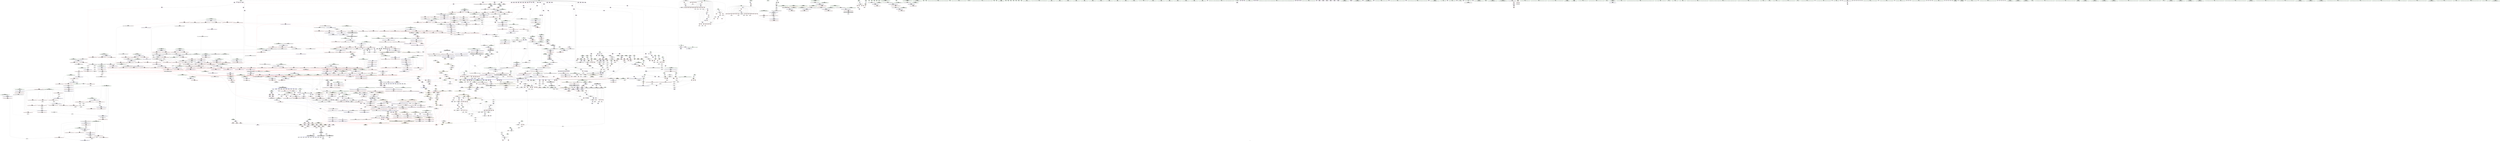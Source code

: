 digraph "SVFG" {
	label="SVFG";

	Node0x55c8d9b4e090 [shape=record,color=grey,label="{NodeID: 0\nNullPtr}"];
	Node0x55c8d9b4e090 -> Node0x55c8d9c030a0[style=solid];
	Node0x55c8d9b4e090 -> Node0x55c8d9c031a0[style=solid];
	Node0x55c8d9b4e090 -> Node0x55c8d9c03270[style=solid];
	Node0x55c8d9b4e090 -> Node0x55c8d9c03340[style=solid];
	Node0x55c8d9b4e090 -> Node0x55c8d9c03410[style=solid];
	Node0x55c8d9b4e090 -> Node0x55c8d9c034e0[style=solid];
	Node0x55c8d9b4e090 -> Node0x55c8d9c035b0[style=solid];
	Node0x55c8d9b4e090 -> Node0x55c8d9c37150[style=solid];
	Node0x55c8d9bfd070 [shape=record,color=purple,label="{NodeID: 443\n318\<--55\narrayidx58\<--lr\nmain\n}"];
	Node0x55c8d9c4f310 [shape=record,color=black,label="{NodeID: 3100\n1491 = PHI(1345, 1383, )\n0th arg _ZSt10__pop_heapIPSt4pairIxxEN9__gnu_cxx5__ops15_Iter_less_iterEEvT_S6_S6_RT0_ }"];
	Node0x55c8d9c4f310 -> Node0x55c8d9c3dcc0[style=solid];
	Node0x55c8d9c737b0 [shape=record,color=grey,label="{NodeID: 1993\n312 = Binary(311, 199, )\n}"];
	Node0x55c8d9c737b0 -> Node0x55c8d9c37800[style=solid];
	Node0x55c8d9c0c200 [shape=record,color=red,label="{NodeID: 886\n1384\<--1364\n\<--__last.addr\n_ZSt11__sort_heapIPSt4pairIxxEN9__gnu_cxx5__ops15_Iter_less_iterEEvT_S6_RT0_\n|{<s0>86}}"];
	Node0x55c8d9c0c200:s0 -> Node0x55c8d9c4f490[style=solid,color=red];
	Node0x55c8d9c425e0 [shape=record,color=blue,label="{NodeID: 1329\n2254\<--2253\n__it.addr\<--__it\n_ZSt12__niter_baseIPSt4pairIxxEET_S3_\n}"];
	Node0x55c8d9c425e0 -> Node0x55c8d9c34c00[style=dashed];
	Node0x55c8d9bf5610 [shape=record,color=green,label="{NodeID: 222\n1559\<--1560\n__value\<--__value_field_insensitive\n_ZSt13__adjust_heapIPSt4pairIxxElS1_N9__gnu_cxx5__ops15_Iter_less_iterEEvT_T0_S7_T1_T2_\n|{|<s1>107}}"];
	Node0x55c8d9bf5610 -> Node0x55c8d9bfa3c0[style=solid];
	Node0x55c8d9bf5610:s1 -> Node0x55c8d9c51e30[style=solid,color=red];
	Node0x55c8d9c18700 [shape=record,color=red,label="{NodeID: 665\n573\<--130\n\<--st\nmain\n}"];
	Node0x55c8d9ceb860 [shape=record,color=black,label="{NodeID: 2215\nMR_304V_3 = PHI(MR_304V_4, MR_304V_2, )\npts\{1323 \}\n}"];
	Node0x55c8d9ceb860 -> Node0x55c8d9c0bb80[style=dashed];
	Node0x55c8d9ceb860 -> Node0x55c8d9c0bc50[style=dashed];
	Node0x55c8d9ceb860 -> Node0x55c8d9c0bd20[style=dashed];
	Node0x55c8d9ceb860 -> Node0x55c8d9c0bdf0[style=dashed];
	Node0x55c8d9ceb860 -> Node0x55c8d9c3ce20[style=dashed];
	Node0x55c8d9c37250 [shape=record,color=blue,label="{NodeID: 1108\n126\<--171\nretval\<--\nmain\n}"];
	Node0x55c8d9c37250 -> Node0x55c8d9c17930[style=dashed];
	Node0x55c8d9b8ff80 [shape=record,color=green,label="{NodeID: 1\n7\<--1\n__dso_handle\<--dummyObj\nGlob }"];
	Node0x55c8d9bfd140 [shape=record,color=purple,label="{NodeID: 444\n319\<--55\nfirst59\<--lr\nmain\n|{<s0>30}}"];
	Node0x55c8d9bfd140:s0 -> Node0x55c8d9c51970[style=solid,color=red];
	Node0x55c8d9c4f490 [shape=record,color=black,label="{NodeID: 3101\n1492 = PHI(1346, 1384, )\n1st arg _ZSt10__pop_heapIPSt4pairIxxEN9__gnu_cxx5__ops15_Iter_less_iterEEvT_S6_S6_RT0_ }"];
	Node0x55c8d9c4f490 -> Node0x55c8d9c3dd90[style=solid];
	Node0x55c8d9c73930 [shape=record,color=grey,label="{NodeID: 1994\n1191 = Binary(1192, 1190, )\n}"];
	Node0x55c8d9c73930 -> Node0x55c8d9c05040[style=solid];
	Node0x55c8d9c0c2d0 [shape=record,color=red,label="{NodeID: 887\n1385\<--1364\n\<--__last.addr\n_ZSt11__sort_heapIPSt4pairIxxEN9__gnu_cxx5__ops15_Iter_less_iterEEvT_S6_RT0_\n|{<s0>86}}"];
	Node0x55c8d9c0c2d0:s0 -> Node0x55c8d9c4f610[style=solid,color=red];
	Node0x55c8d9c426b0 [shape=record,color=blue,label="{NodeID: 1330\n2263\<--2260\n__first.addr\<--__first\n_ZNSt20__copy_move_backwardILb1ELb0ESt26random_access_iterator_tagE13__copy_move_bIPSt4pairIxxES5_EET0_T_S7_S6_\n}"];
	Node0x55c8d9c426b0 -> Node0x55c8d9c34cd0[style=dashed];
	Node0x55c8d9bf56e0 [shape=record,color=green,label="{NodeID: 223\n1561\<--1562\n__comp\<--__comp_field_insensitive\n_ZSt13__adjust_heapIPSt4pairIxxElS1_N9__gnu_cxx5__ops15_Iter_less_iterEEvT_T0_S7_T1_T2_\n|{<s0>100|<s1>105}}"];
	Node0x55c8d9bf56e0:s0 -> Node0x55c8d9c55c70[style=solid,color=red];
	Node0x55c8d9bf56e0:s1 -> Node0x55c8d9c4fc10[style=solid,color=red];
	Node0x55c8d9c187d0 [shape=record,color=red,label="{NodeID: 666\n579\<--130\n\<--st\nmain\n}"];
	Node0x55c8d9c187d0 -> Node0x55c8d9c7c030[style=solid];
	Node0x55c8d9cebd60 [shape=record,color=black,label="{NodeID: 2216\nMR_39V_3 = PHI(MR_39V_5, MR_39V_2, )\npts\{54 60 \}\n|{|<s1>79|<s2>84|<s3>85}}"];
	Node0x55c8d9cebd60 -> Node0x55c8d9cebd60[style=dashed];
	Node0x55c8d9cebd60:s1 -> Node0x55c8d9d31a90[style=dashed,color=blue];
	Node0x55c8d9cebd60:s2 -> Node0x55c8d9d0a8a0[style=dashed,color=red];
	Node0x55c8d9cebd60:s3 -> Node0x55c8d9d052d0[style=dashed,color=red];
	Node0x55c8d9c37320 [shape=record,color=blue,label="{NodeID: 1109\n128\<--199\ntt\<--\nmain\n}"];
	Node0x55c8d9c37320 -> Node0x55c8d9ccd860[style=dashed];
	Node0x55c8d9b96280 [shape=record,color=green,label="{NodeID: 2\n9\<--1\n\<--dummyObj\nCan only get source location for instruction, argument, global var or function.|{<s0>99}}"];
	Node0x55c8d9b96280:s0 -> Node0x55c8d9c542c0[style=solid,color=red];
	Node0x55c8d9bfd210 [shape=record,color=purple,label="{NodeID: 445\n339\<--55\narrayidx65\<--lr\nmain\n}"];
	Node0x55c8d9c4f610 [shape=record,color=black,label="{NodeID: 3102\n1493 = PHI(1347, 1385, )\n2nd arg _ZSt10__pop_heapIPSt4pairIxxEN9__gnu_cxx5__ops15_Iter_less_iterEEvT_S6_S6_RT0_ }"];
	Node0x55c8d9c4f610 -> Node0x55c8d9c3de60[style=solid];
	Node0x55c8d9c73ab0 [shape=record,color=grey,label="{NodeID: 1995\n1749 = Binary(1748, 199, )\n}"];
	Node0x55c8d9c73ab0 -> Node0x55c8d9c71530[style=solid];
	Node0x55c8d9c0c3a0 [shape=record,color=red,label="{NodeID: 888\n1386\<--1366\n\<--__comp.addr\n_ZSt11__sort_heapIPSt4pairIxxEN9__gnu_cxx5__ops15_Iter_less_iterEEvT_S6_RT0_\n|{<s0>86}}"];
	Node0x55c8d9c0c3a0:s0 -> Node0x55c8d9c4f790[style=solid,color=red];
	Node0x55c8d9c42780 [shape=record,color=blue,label="{NodeID: 1331\n2265\<--2261\n__last.addr\<--__last\n_ZNSt20__copy_move_backwardILb1ELb0ESt26random_access_iterator_tagE13__copy_move_bIPSt4pairIxxES5_EET0_T_S7_S6_\n}"];
	Node0x55c8d9c42780 -> Node0x55c8d9c34da0[style=dashed];
	Node0x55c8d9c42780 -> Node0x55c8d9cffa60[style=dashed];
	Node0x55c8d9bf57b0 [shape=record,color=green,label="{NodeID: 224\n1563\<--1564\n__first.addr\<--__first.addr_field_insensitive\n_ZSt13__adjust_heapIPSt4pairIxxElS1_N9__gnu_cxx5__ops15_Iter_less_iterEEvT_T0_S7_T1_T2_\n}"];
	Node0x55c8d9bf57b0 -> Node0x55c8d9c0db30[style=solid];
	Node0x55c8d9bf57b0 -> Node0x55c8d9c0dc00[style=solid];
	Node0x55c8d9bf57b0 -> Node0x55c8d9c0dcd0[style=solid];
	Node0x55c8d9bf57b0 -> Node0x55c8d9c0dda0[style=solid];
	Node0x55c8d9bf57b0 -> Node0x55c8d9c0de70[style=solid];
	Node0x55c8d9bf57b0 -> Node0x55c8d9c0df40[style=solid];
	Node0x55c8d9bf57b0 -> Node0x55c8d9c0e010[style=solid];
	Node0x55c8d9bf57b0 -> Node0x55c8d9c3e5b0[style=solid];
	Node0x55c8d9c188a0 [shape=record,color=red,label="{NodeID: 667\n582\<--130\n\<--st\nmain\n}"];
	Node0x55c8d9c373f0 [shape=record,color=blue,label="{NodeID: 1110\n130\<--9\nst\<--\nmain\n}"];
	Node0x55c8d9c373f0 -> Node0x55c8d9c17d40[style=dashed];
	Node0x55c8d9c373f0 -> Node0x55c8d9c17ee0[style=dashed];
	Node0x55c8d9c373f0 -> Node0x55c8d9c37b40[style=dashed];
	Node0x55c8d9c373f0 -> Node0x55c8d9c385d0[style=dashed];
	Node0x55c8d9b78d80 [shape=record,color=green,label="{NodeID: 3\n61\<--1\n.str\<--dummyObj\nGlob }"];
	Node0x55c8d9bfd2e0 [shape=record,color=purple,label="{NodeID: 446\n340\<--55\nsecond66\<--lr\nmain\n|{<s0>32}}"];
	Node0x55c8d9bfd2e0:s0 -> Node0x55c8d9c51970[style=solid,color=red];
	Node0x55c8d9c4f790 [shape=record,color=black,label="{NodeID: 3103\n1494 = PHI(1314, 1386, )\n3rd arg _ZSt10__pop_heapIPSt4pairIxxEN9__gnu_cxx5__ops15_Iter_less_iterEEvT_S6_S6_RT0_ }"];
	Node0x55c8d9c4f790 -> Node0x55c8d9c3df30[style=solid];
	Node0x55c8d9c73c30 [shape=record,color=grey,label="{NodeID: 1996\n1427 = Binary(1426, 1102, )\n}"];
	Node0x55c8d9c73c30 -> Node0x55c8d9c3d4a0[style=solid];
	Node0x55c8d9c0c470 [shape=record,color=red,label="{NodeID: 889\n1414\<--1394\n\<--__first.addr\n_ZSt11__make_heapIPSt4pairIxxEN9__gnu_cxx5__ops15_Iter_less_iterEEvT_S6_RT0_\n}"];
	Node0x55c8d9c0c470 -> Node0x55c8d9c05a00[style=solid];
	Node0x55c8d9c42850 [shape=record,color=blue,label="{NodeID: 1332\n2267\<--2262\n__result.addr\<--__result\n_ZNSt20__copy_move_backwardILb1ELb0ESt26random_access_iterator_tagE13__copy_move_bIPSt4pairIxxES5_EET0_T_S7_S6_\n}"];
	Node0x55c8d9c42850 -> Node0x55c8d9cfff60[style=dashed];
	Node0x55c8d9bf5880 [shape=record,color=green,label="{NodeID: 225\n1565\<--1566\n__holeIndex.addr\<--__holeIndex.addr_field_insensitive\n_ZSt13__adjust_heapIPSt4pairIxxElS1_N9__gnu_cxx5__ops15_Iter_less_iterEEvT_T0_S7_T1_T2_\n}"];
	Node0x55c8d9bf5880 -> Node0x55c8d9c0e0e0[style=solid];
	Node0x55c8d9bf5880 -> Node0x55c8d9c0e1b0[style=solid];
	Node0x55c8d9bf5880 -> Node0x55c8d9c2db10[style=solid];
	Node0x55c8d9bf5880 -> Node0x55c8d9c2dbe0[style=solid];
	Node0x55c8d9bf5880 -> Node0x55c8d9c2dcb0[style=solid];
	Node0x55c8d9bf5880 -> Node0x55c8d9c3e680[style=solid];
	Node0x55c8d9bf5880 -> Node0x55c8d9c3eb60[style=solid];
	Node0x55c8d9bf5880 -> Node0x55c8d9c3ed00[style=solid];
	Node0x55c8d9c18970 [shape=record,color=red,label="{NodeID: 668\n589\<--130\n\<--st\nmain\n}"];
	Node0x55c8d9c374c0 [shape=record,color=blue,label="{NodeID: 1111\n132\<--199\ni\<--\nmain\n}"];
	Node0x55c8d9c374c0 -> Node0x55c8d9c19400[style=dashed];
	Node0x55c8d9c374c0 -> Node0x55c8d9c194d0[style=dashed];
	Node0x55c8d9c374c0 -> Node0x55c8d9c195a0[style=dashed];
	Node0x55c8d9c374c0 -> Node0x55c8d9c19670[style=dashed];
	Node0x55c8d9c374c0 -> Node0x55c8d9c19740[style=dashed];
	Node0x55c8d9c374c0 -> Node0x55c8d9c19810[style=dashed];
	Node0x55c8d9c374c0 -> Node0x55c8d9c198e0[style=dashed];
	Node0x55c8d9c374c0 -> Node0x55c8d9c199b0[style=dashed];
	Node0x55c8d9c374c0 -> Node0x55c8d9c19a80[style=dashed];
	Node0x55c8d9c374c0 -> Node0x55c8d9c19b50[style=dashed];
	Node0x55c8d9c374c0 -> Node0x55c8d9c19c20[style=dashed];
	Node0x55c8d9c374c0 -> Node0x55c8d9c19cf0[style=dashed];
	Node0x55c8d9c374c0 -> Node0x55c8d9c19dc0[style=dashed];
	Node0x55c8d9c374c0 -> Node0x55c8d9c19e90[style=dashed];
	Node0x55c8d9c374c0 -> Node0x55c8d9c19f60[style=dashed];
	Node0x55c8d9c374c0 -> Node0x55c8d9c1a030[style=dashed];
	Node0x55c8d9c374c0 -> Node0x55c8d9c1a100[style=dashed];
	Node0x55c8d9c374c0 -> Node0x55c8d9c37f50[style=dashed];
	Node0x55c8d9c374c0 -> Node0x55c8d9ccdd60[style=dashed];
	Node0x55c8d9b78e10 [shape=record,color=green,label="{NodeID: 4\n63\<--1\n.str.1\<--dummyObj\nGlob }"];
	Node0x55c8d9bfd3b0 [shape=record,color=purple,label="{NodeID: 447\n334\<--57\narrayidx62\<--pts\nmain\n|{<s0>31}}"];
	Node0x55c8d9bfd3b0:s0 -> Node0x55c8d9c4f910[style=solid,color=red];
	Node0x55c8d9c4f910 [shape=record,color=black,label="{NodeID: 3104\n892 = PHI(334, 354, )\n0th arg _ZNSt4pairIxxEaSIxiEENSt9enable_ifIXsr6__and_ISt13is_assignableIRxOT_ES3_IS4_OT0_EEE5valueERS0_E4typeEOS_IS5_S8_E }"];
	Node0x55c8d9c4f910 -> Node0x55c8d9c3a8c0[style=solid];
	Node0x55c8d9c73db0 [shape=record,color=grey,label="{NodeID: 1997\n1426 = Binary(1424, 1425, )\n}"];
	Node0x55c8d9c73db0 -> Node0x55c8d9c73c30[style=solid];
	Node0x55c8d9c0c540 [shape=record,color=red,label="{NodeID: 890\n1423\<--1394\n\<--__first.addr\n_ZSt11__make_heapIPSt4pairIxxEN9__gnu_cxx5__ops15_Iter_less_iterEEvT_S6_RT0_\n}"];
	Node0x55c8d9c0c540 -> Node0x55c8d9c05ba0[style=solid];
	Node0x55c8d9c42920 [shape=record,color=blue,label="{NodeID: 1333\n2269\<--2279\n__n\<--sub.ptr.div\n_ZNSt20__copy_move_backwardILb1ELb0ESt26random_access_iterator_tagE13__copy_move_bIPSt4pairIxxES5_EET0_T_S7_S6_\n}"];
	Node0x55c8d9c42920 -> Node0x55c8d9d00460[style=dashed];
	Node0x55c8d9bf5950 [shape=record,color=green,label="{NodeID: 226\n1567\<--1568\n__len.addr\<--__len.addr_field_insensitive\n_ZSt13__adjust_heapIPSt4pairIxxElS1_N9__gnu_cxx5__ops15_Iter_less_iterEEvT_T0_S7_T1_T2_\n}"];
	Node0x55c8d9bf5950 -> Node0x55c8d9c2dd80[style=solid];
	Node0x55c8d9bf5950 -> Node0x55c8d9c2de50[style=solid];
	Node0x55c8d9bf5950 -> Node0x55c8d9c2df20[style=solid];
	Node0x55c8d9bf5950 -> Node0x55c8d9c3e750[style=solid];
	Node0x55c8d9c18a40 [shape=record,color=red,label="{NodeID: 669\n602\<--130\n\<--st\nmain\n}"];
	Node0x55c8d9c18a40 -> Node0x55c8d9c740b0[style=solid];
	Node0x55c8d9c37590 [shape=record,color=blue,label="{NodeID: 1112\n264\<--262\narrayidx35\<--rem34\nmain\n}"];
	Node0x55c8d9c37590 -> Node0x55c8d9cf7160[style=dashed];
	Node0x55c8d9b790c0 [shape=record,color=green,label="{NodeID: 5\n65\<--1\nstdin\<--dummyObj\nGlob }"];
	Node0x55c8d9bfd480 [shape=record,color=purple,label="{NodeID: 448\n354\<--57\narrayidx70\<--pts\nmain\n|{<s0>33}}"];
	Node0x55c8d9bfd480:s0 -> Node0x55c8d9c4f910[style=solid,color=red];
	Node0x55c8d9c4fa90 [shape=record,color=black,label="{NodeID: 3105\n893 = PHI(134, 138, )\n1st arg _ZNSt4pairIxxEaSIxiEENSt9enable_ifIXsr6__and_ISt13is_assignableIRxOT_ES3_IS4_OT0_EEE5valueERS0_E4typeEOS_IS5_S8_E }"];
	Node0x55c8d9c4fa90 -> Node0x55c8d9c3a990[style=solid];
	Node0x55c8d9c73f30 [shape=record,color=grey,label="{NodeID: 1998\n600 = Binary(599, 486, )\n}"];
	Node0x55c8d9c73f30 -> Node0x55c8d9c39200[style=solid];
	Node0x55c8d9c0c610 [shape=record,color=red,label="{NodeID: 891\n1434\<--1394\n\<--__first.addr\n_ZSt11__make_heapIPSt4pairIxxEN9__gnu_cxx5__ops15_Iter_less_iterEEvT_S6_RT0_\n}"];
	Node0x55c8d9c0c610 -> Node0x55c8d9c15710[style=solid];
	Node0x55c8d9c429f0 [shape=record,color=blue,label="{NodeID: 1334\n2265\<--2286\n__last.addr\<--incdec.ptr\n_ZNSt20__copy_move_backwardILb1ELb0ESt26random_access_iterator_tagE13__copy_move_bIPSt4pairIxxES5_EET0_T_S7_S6_\n}"];
	Node0x55c8d9c429f0 -> Node0x55c8d9cffa60[style=dashed];
	Node0x55c8d9bf5a20 [shape=record,color=green,label="{NodeID: 227\n1569\<--1570\n__topIndex\<--__topIndex_field_insensitive\n_ZSt13__adjust_heapIPSt4pairIxxElS1_N9__gnu_cxx5__ops15_Iter_less_iterEEvT_T0_S7_T1_T2_\n}"];
	Node0x55c8d9bf5a20 -> Node0x55c8d9c2dff0[style=solid];
	Node0x55c8d9bf5a20 -> Node0x55c8d9c3e820[style=solid];
	Node0x55c8d9c18b10 [shape=record,color=red,label="{NodeID: 670\n606\<--130\n\<--st\nmain\n}"];
	Node0x55c8d9c18b10 -> Node0x55c8d9c7ba30[style=solid];
	Node0x55c8d9c37660 [shape=record,color=blue,label="{NodeID: 1113\n288\<--286\narrayidx47\<--rem46\nmain\n}"];
	Node0x55c8d9c37660 -> Node0x55c8d9cf7660[style=dashed];
	Node0x55c8d9b79150 [shape=record,color=green,label="{NodeID: 6\n66\<--1\n.str.2\<--dummyObj\nGlob }"];
	Node0x55c8d9bfd550 [shape=record,color=purple,label="{NodeID: 449\n439\<--57\n\<--pts\nmain\n}"];
	Node0x55c8d9c4fc10 [shape=record,color=black,label="{NodeID: 3106\n1676 = PHI(1561, )\n0th arg _ZSt4moveIRN9__gnu_cxx5__ops15_Iter_less_iterEEONSt16remove_referenceIT_E4typeEOS5_ }"];
	Node0x55c8d9c4fc10 -> Node0x55c8d9c3ef70[style=solid];
	Node0x55c8d9c740b0 [shape=record,color=grey,label="{NodeID: 1999\n603 = Binary(602, 486, )\n}"];
	Node0x55c8d9c740b0 -> Node0x55c8d9c392d0[style=solid];
	Node0x55c8d9c0c6e0 [shape=record,color=red,label="{NodeID: 892\n1445\<--1394\n\<--__first.addr\n_ZSt11__make_heapIPSt4pairIxxEN9__gnu_cxx5__ops15_Iter_less_iterEEvT_S6_RT0_\n|{<s0>91}}"];
	Node0x55c8d9c0c6e0:s0 -> Node0x55c8d9c54170[style=solid,color=red];
	Node0x55c8d9c42ac0 [shape=record,color=blue,label="{NodeID: 1335\n2267\<--2290\n__result.addr\<--incdec.ptr1\n_ZNSt20__copy_move_backwardILb1ELb0ESt26random_access_iterator_tagE13__copy_move_bIPSt4pairIxxES5_EET0_T_S7_S6_\n}"];
	Node0x55c8d9c42ac0 -> Node0x55c8d9cfff60[style=dashed];
	Node0x55c8d9bf5af0 [shape=record,color=green,label="{NodeID: 228\n1571\<--1572\n__secondChild\<--__secondChild_field_insensitive\n_ZSt13__adjust_heapIPSt4pairIxxElS1_N9__gnu_cxx5__ops15_Iter_less_iterEEvT_T0_S7_T1_T2_\n}"];
	Node0x55c8d9bf5af0 -> Node0x55c8d9c2e0c0[style=solid];
	Node0x55c8d9bf5af0 -> Node0x55c8d9c2e190[style=solid];
	Node0x55c8d9bf5af0 -> Node0x55c8d9c2e260[style=solid];
	Node0x55c8d9bf5af0 -> Node0x55c8d9c2e330[style=solid];
	Node0x55c8d9bf5af0 -> Node0x55c8d9c2e400[style=solid];
	Node0x55c8d9bf5af0 -> Node0x55c8d9c2e4d0[style=solid];
	Node0x55c8d9bf5af0 -> Node0x55c8d9c2e5a0[style=solid];
	Node0x55c8d9bf5af0 -> Node0x55c8d9c2e670[style=solid];
	Node0x55c8d9bf5af0 -> Node0x55c8d9c2e740[style=solid];
	Node0x55c8d9bf5af0 -> Node0x55c8d9c2e810[style=solid];
	Node0x55c8d9bf5af0 -> Node0x55c8d9c2e8e0[style=solid];
	Node0x55c8d9bf5af0 -> Node0x55c8d9c3e8f0[style=solid];
	Node0x55c8d9bf5af0 -> Node0x55c8d9c3e9c0[style=solid];
	Node0x55c8d9bf5af0 -> Node0x55c8d9c3ea90[style=solid];
	Node0x55c8d9bf5af0 -> Node0x55c8d9c3ec30[style=solid];
	Node0x55c8d9c18be0 [shape=record,color=red,label="{NodeID: 671\n613\<--130\n\<--st\nmain\n}"];
	Node0x55c8d9c37730 [shape=record,color=blue,label="{NodeID: 1114\n302\<--299\nfirst\<--add51\nmain\n|{|<s1>30|<s2>32}}"];
	Node0x55c8d9c37730 -> Node0x55c8d9ce6d60[style=dashed];
	Node0x55c8d9c37730:s1 -> Node0x55c8d9d07da0[style=dashed,color=red];
	Node0x55c8d9c37730:s2 -> Node0x55c8d9d07da0[style=dashed,color=red];
	Node0x55c8d9b791e0 [shape=record,color=green,label="{NodeID: 7\n68\<--1\n.str.3\<--dummyObj\nGlob }"];
	Node0x55c8d9bfd620 [shape=record,color=purple,label="{NodeID: 450\n442\<--57\n\<--pts\nmain\n|{<s0>37}}"];
	Node0x55c8d9bfd620:s0 -> Node0x55c8d9c4f070[style=solid,color=red];
	Node0x55c8d9c4fd20 [shape=record,color=black,label="{NodeID: 3107\n1935 = PHI(1841, 1851, 1855, 1865, 1873, 1877, 1927, )\n0th arg _ZSt9iter_swapIPSt4pairIxxES2_EvT_T0_ }"];
	Node0x55c8d9c4fd20 -> Node0x55c8d9c40560[style=solid];
	Node0x55c8d9c74230 [shape=record,color=grey,label="{NodeID: 2000\n1431 = Binary(1430, 240, )\n}"];
	Node0x55c8d9c74230 -> Node0x55c8d9c3d570[style=solid];
	Node0x55c8d9c0c7b0 [shape=record,color=red,label="{NodeID: 893\n1413\<--1396\n\<--__last.addr\n_ZSt11__make_heapIPSt4pairIxxEN9__gnu_cxx5__ops15_Iter_less_iterEEvT_S6_RT0_\n}"];
	Node0x55c8d9c0c7b0 -> Node0x55c8d9c05930[style=solid];
	Node0x55c8d9c42b90 [shape=record,color=blue,label="{NodeID: 1336\n2269\<--2295\n__n\<--dec\n_ZNSt20__copy_move_backwardILb1ELb0ESt26random_access_iterator_tagE13__copy_move_bIPSt4pairIxxES5_EET0_T_S7_S6_\n}"];
	Node0x55c8d9c42b90 -> Node0x55c8d9d00460[style=dashed];
	Node0x55c8d9bf5bc0 [shape=record,color=green,label="{NodeID: 229\n1573\<--1574\n__cmp\<--__cmp_field_insensitive\n_ZSt13__adjust_heapIPSt4pairIxxElS1_N9__gnu_cxx5__ops15_Iter_less_iterEEvT_T0_S7_T1_T2_\n|{<s0>106|<s1>109}}"];
	Node0x55c8d9bf5bc0:s0 -> Node0x55c8d9c54a70[style=solid,color=red];
	Node0x55c8d9bf5bc0:s1 -> Node0x55c8d9c57ab0[style=solid,color=red];
	Node0x55c8d9c18cb0 [shape=record,color=red,label="{NodeID: 672\n622\<--130\n\<--st\nmain\n}"];
	Node0x55c8d9c37800 [shape=record,color=blue,label="{NodeID: 1115\n315\<--312\nsecond\<--add56\nmain\n|{|<s1>30|<s2>32}}"];
	Node0x55c8d9c37800 -> Node0x55c8d9ce7260[style=dashed];
	Node0x55c8d9c37800:s1 -> Node0x55c8d9d07da0[style=dashed,color=red];
	Node0x55c8d9c37800:s2 -> Node0x55c8d9d07da0[style=dashed,color=red];
	Node0x55c8d9b79270 [shape=record,color=green,label="{NodeID: 8\n70\<--1\nstdout\<--dummyObj\nGlob }"];
	Node0x55c8d9bfd6f0 [shape=record,color=purple,label="{NodeID: 451\n458\<--57\narrayidx109\<--pts\nmain\n}"];
	Node0x55c8d9c502e0 [shape=record,color=black,label="{NodeID: 3108\n1936 = PHI(1842, 1852, 1856, 1866, 1874, 1878, 1928, )\n1st arg _ZSt9iter_swapIPSt4pairIxxES2_EvT_T0_ }"];
	Node0x55c8d9c502e0 -> Node0x55c8d9c40630[style=solid];
	Node0x55c8d9c743b0 [shape=record,color=grey,label="{NodeID: 2001\n1430 = Binary(1429, 240, )\n}"];
	Node0x55c8d9c743b0 -> Node0x55c8d9c74230[style=solid];
	Node0x55c8d9c0c880 [shape=record,color=red,label="{NodeID: 894\n1422\<--1396\n\<--__last.addr\n_ZSt11__make_heapIPSt4pairIxxEN9__gnu_cxx5__ops15_Iter_less_iterEEvT_S6_RT0_\n}"];
	Node0x55c8d9c0c880 -> Node0x55c8d9c05ad0[style=solid];
	Node0x55c8d9c42c60 [shape=record,color=blue,label="{NodeID: 1337\n2304\<--2301\nthis.addr\<--this\n_ZNK9__gnu_cxx5__ops14_Val_less_iterclISt4pairIxxEPS4_EEbRT_T0_\n}"];
	Node0x55c8d9c42c60 -> Node0x55c8d9c35280[style=dashed];
	Node0x55c8d9bfe0e0 [shape=record,color=green,label="{NodeID: 230\n1575\<--1576\nagg.tmp\<--agg.tmp_field_insensitive\n_ZSt13__adjust_heapIPSt4pairIxxElS1_N9__gnu_cxx5__ops15_Iter_less_iterEEvT_T0_S7_T1_T2_\n}"];
	Node0x55c8d9c18d80 [shape=record,color=red,label="{NodeID: 673\n633\<--130\n\<--st\nmain\n}"];
	Node0x55c8d9cee060 [shape=record,color=black,label="{NodeID: 2223\nMR_39V_3 = PHI(MR_39V_1, MR_39V_4, )\npts\{54 60 \}\n|{|<s4>91}}"];
	Node0x55c8d9cee060 -> Node0x55c8d9c354f0[style=dashed];
	Node0x55c8d9cee060 -> Node0x55c8d9c355c0[style=dashed];
	Node0x55c8d9cee060 -> Node0x55c8d9c35690[style=dashed];
	Node0x55c8d9cee060 -> Node0x55c8d9c35760[style=dashed];
	Node0x55c8d9cee060:s4 -> Node0x55c8d9cdb460[style=dashed,color=red];
	Node0x55c8d9c378d0 [shape=record,color=blue,label="{NodeID: 1116\n136\<--171\nref.tmp60\<--\nmain\n|{|<s2>30}}"];
	Node0x55c8d9c378d0 -> Node0x55c8d9c378d0[style=dashed];
	Node0x55c8d9c378d0 -> Node0x55c8d9cce260[style=dashed];
	Node0x55c8d9c378d0:s2 -> Node0x55c8d9d07da0[style=dashed,color=red];
	Node0x55c8d9b4e640 [shape=record,color=green,label="{NodeID: 9\n71\<--1\n_ZSt3cin\<--dummyObj\nGlob }"];
	Node0x55c8d9bfd7c0 [shape=record,color=purple,label="{NodeID: 452\n459\<--57\nfirst110\<--pts\nmain\n}"];
	Node0x55c8d9bfd7c0 -> Node0x55c8d9c1d6a0[style=solid];
	Node0x55c8d9c505a0 [shape=record,color=black,label="{NodeID: 3109\n1043 = PHI(902, 928, 949, 955, 1065, )\n0th arg _ZSt7forwardIxEOT_RNSt16remove_referenceIS0_E4typeE }"];
	Node0x55c8d9c505a0 -> Node0x55c8d9c3b830[style=solid];
	Node0x55c8d9c74530 [shape=record,color=grey,label="{NodeID: 2002\n1417 = Binary(1415, 1416, )\n}"];
	Node0x55c8d9c74530 -> Node0x55c8d9c746b0[style=solid];
	Node0x55c8d9c0c950 [shape=record,color=red,label="{NodeID: 895\n1452\<--1398\n\<--__comp.addr\n_ZSt11__make_heapIPSt4pairIxxEN9__gnu_cxx5__ops15_Iter_less_iterEEvT_S6_RT0_\n}"];
	Node0x55c8d9c42d30 [shape=record,color=blue,label="{NodeID: 1338\n2306\<--2302\n__val.addr\<--__val\n_ZNK9__gnu_cxx5__ops14_Val_less_iterclISt4pairIxxEPS4_EEbRT_T0_\n}"];
	Node0x55c8d9c42d30 -> Node0x55c8d9c35350[style=dashed];
	Node0x55c8d9bfe1b0 [shape=record,color=green,label="{NodeID: 231\n1577\<--1578\nagg.tmp22\<--agg.tmp22_field_insensitive\n_ZSt13__adjust_heapIPSt4pairIxxElS1_N9__gnu_cxx5__ops15_Iter_less_iterEEvT_T0_S7_T1_T2_\n}"];
	Node0x55c8d9bfe1b0 -> Node0x55c8d9bfa490[style=solid];
	Node0x55c8d9bfe1b0 -> Node0x55c8d9bfa560[style=solid];
	Node0x55c8d9c18e50 [shape=record,color=red,label="{NodeID: 674\n639\<--130\n\<--st\nmain\n}"];
	Node0x55c8d9c18e50 -> Node0x55c8d9c7c1b0[style=solid];
	Node0x55c8d9c379a0 [shape=record,color=blue,label="{NodeID: 1117\n325\<--326\n\<--\nmain\n|{|<s2>31}}"];
	Node0x55c8d9c379a0 -> Node0x55c8d9c379a0[style=dashed];
	Node0x55c8d9c379a0 -> Node0x55c8d9cd4660[style=dashed];
	Node0x55c8d9c379a0:s2 -> Node0x55c8d9d05b30[style=dashed,color=red];
	Node0x55c8d9b4e700 [shape=record,color=green,label="{NodeID: 10\n74\<--1\n.str.4\<--dummyObj\nGlob }"];
	Node0x55c8d9bfd890 [shape=record,color=purple,label="{NodeID: 453\n467\<--57\narrayidx112\<--pts\nmain\n}"];
	Node0x55c8d9c507b0 [shape=record,color=black,label="{NodeID: 3110\n1359 = PHI(1260, )\n0th arg _ZSt11__sort_heapIPSt4pairIxxEN9__gnu_cxx5__ops15_Iter_less_iterEEvT_S6_RT0_ }"];
	Node0x55c8d9c507b0 -> Node0x55c8d9c3cef0[style=solid];
	Node0x55c8d9c746b0 [shape=record,color=grey,label="{NodeID: 2003\n1418 = Binary(1417, 1102, )\n}"];
	Node0x55c8d9c746b0 -> Node0x55c8d9c7bd30[style=solid];
	Node0x55c8d9c0ca20 [shape=record,color=red,label="{NodeID: 896\n1429\<--1400\n\<--__len\n_ZSt11__make_heapIPSt4pairIxxEN9__gnu_cxx5__ops15_Iter_less_iterEEvT_S6_RT0_\n}"];
	Node0x55c8d9c0ca20 -> Node0x55c8d9c743b0[style=solid];
	Node0x55c8d9c42e00 [shape=record,color=blue,label="{NodeID: 1339\n2308\<--2303\n__it.addr\<--__it\n_ZNK9__gnu_cxx5__ops14_Val_less_iterclISt4pairIxxEPS4_EEbRT_T0_\n}"];
	Node0x55c8d9c42e00 -> Node0x55c8d9c35420[style=dashed];
	Node0x55c8d9bfe280 [shape=record,color=green,label="{NodeID: 232\n1654\<--1655\n_ZSt4moveIRN9__gnu_cxx5__ops15_Iter_less_iterEEONSt16remove_referenceIT_E4typeEOS5_\<--_ZSt4moveIRN9__gnu_cxx5__ops15_Iter_less_iterEEONSt16remove_referenceIT_E4typeEOS5__field_insensitive\n}"];
	Node0x55c8d9c18f20 [shape=record,color=red,label="{NodeID: 675\n642\<--130\n\<--st\nmain\n}"];
	Node0x55c8d9c37a70 [shape=record,color=blue,label="{NodeID: 1118\n328\<--329\n\<--\nmain\n|{|<s2>31}}"];
	Node0x55c8d9c37a70 -> Node0x55c8d9c37a70[style=dashed];
	Node0x55c8d9c37a70 -> Node0x55c8d9cd4b60[style=dashed];
	Node0x55c8d9c37a70:s2 -> Node0x55c8d9d059f0[style=dashed,color=red];
	Node0x55c8d9b4e800 [shape=record,color=green,label="{NodeID: 11\n76\<--1\n.str.5\<--dummyObj\nGlob }"];
	Node0x55c8d9bfd960 [shape=record,color=purple,label="{NodeID: 454\n468\<--57\nsecond113\<--pts\nmain\n}"];
	Node0x55c8d9bfd960 -> Node0x55c8d9c1d770[style=solid];
	Node0x55c8d9c508c0 [shape=record,color=black,label="{NodeID: 3111\n1360 = PHI(1261, )\n1st arg _ZSt11__sort_heapIPSt4pairIxxEN9__gnu_cxx5__ops15_Iter_less_iterEEvT_S6_RT0_ }"];
	Node0x55c8d9c508c0 -> Node0x55c8d9c3cfc0[style=solid];
	Node0x55c8d9c74830 [shape=record,color=grey,label="{NodeID: 2004\n594 = Binary(593, 595, )\n}"];
	Node0x55c8d9c74830 -> Node0x55c8d9c6d010[style=solid];
	Node0x55c8d9c0caf0 [shape=record,color=red,label="{NodeID: 897\n1447\<--1400\n\<--__len\n_ZSt11__make_heapIPSt4pairIxxEN9__gnu_cxx5__ops15_Iter_less_iterEEvT_S6_RT0_\n|{<s0>91}}"];
	Node0x55c8d9c0caf0:s0 -> Node0x55c8d9c58440[style=solid,color=red];
	Node0x55c8d9bfe350 [shape=record,color=green,label="{NodeID: 233\n1657\<--1658\n_ZN9__gnu_cxx5__ops14_Iter_less_valC2ENS0_15_Iter_less_iterE\<--_ZN9__gnu_cxx5__ops14_Iter_less_valC2ENS0_15_Iter_less_iterE_field_insensitive\n}"];
	Node0x55c8d9c18ff0 [shape=record,color=red,label="{NodeID: 676\n649\<--130\n\<--st\nmain\n}"];
	Node0x55c8d9c37b40 [shape=record,color=blue,label="{NodeID: 1119\n130\<--332\nst\<--inc\nmain\n}"];
	Node0x55c8d9c37b40 -> Node0x55c8d9c17e10[style=dashed];
	Node0x55c8d9c37b40 -> Node0x55c8d9c37e80[style=dashed];
	Node0x55c8d9b4e900 [shape=record,color=green,label="{NodeID: 12\n78\<--1\n__PRETTY_FUNCTION__.main\<--dummyObj\nGlob }"];
	Node0x55c8d9bfda30 [shape=record,color=purple,label="{NodeID: 455\n473\<--57\narrayidx115\<--pts\nmain\n}"];
	Node0x55c8d9c509d0 [shape=record,color=black,label="{NodeID: 3112\n1361 = PHI(1241, )\n2nd arg _ZSt11__sort_heapIPSt4pairIxxEN9__gnu_cxx5__ops15_Iter_less_iterEEvT_S6_RT0_ }"];
	Node0x55c8d9c509d0 -> Node0x55c8d9c3d090[style=solid];
	Node0x55c8d9c749b0 [shape=record,color=grey,label="{NodeID: 2005\n798 = Binary(797, 199, )\n}"];
	Node0x55c8d9c749b0 -> Node0x55c8d9c39fd0[style=solid];
	Node0x55c8d9c0cbc0 [shape=record,color=red,label="{NodeID: 898\n1435\<--1402\n\<--__parent\n_ZSt11__make_heapIPSt4pairIxxEN9__gnu_cxx5__ops15_Iter_less_iterEEvT_S6_RT0_\n}"];
	Node0x55c8d9bfe450 [shape=record,color=green,label="{NodeID: 234\n1672\<--1673\n_ZSt11__push_heapIPSt4pairIxxElS1_N9__gnu_cxx5__ops14_Iter_less_valEEvT_T0_S7_T1_RT2_\<--_ZSt11__push_heapIPSt4pairIxxElS1_N9__gnu_cxx5__ops14_Iter_less_valEEvT_T0_S7_T1_RT2__field_insensitive\n}"];
	Node0x55c8d9c190c0 [shape=record,color=red,label="{NodeID: 677\n660\<--130\n\<--st\nmain\n}"];
	Node0x55c8d9c190c0 -> Node0x55c8d9c71230[style=solid];
	Node0x55c8d9c37c10 [shape=record,color=blue,label="{NodeID: 1120\n140\<--342\nref.tmp67\<--\nmain\n|{|<s2>32}}"];
	Node0x55c8d9c37c10 -> Node0x55c8d9c37c10[style=dashed];
	Node0x55c8d9c37c10 -> Node0x55c8d9cce760[style=dashed];
	Node0x55c8d9c37c10:s2 -> Node0x55c8d9d07da0[style=dashed,color=red];
	Node0x55c8d9beddd0 [shape=record,color=green,label="{NodeID: 13\n80\<--1\n.str.6\<--dummyObj\nGlob }"];
	Node0x55c8d9bfdb00 [shape=record,color=purple,label="{NodeID: 456\n474\<--57\nfirst116\<--pts\nmain\n}"];
	Node0x55c8d9bfdb00 -> Node0x55c8d9c1d840[style=solid];
	Node0x55c8d9c50ae0 [shape=record,color=black,label="{NodeID: 3113\n2229 = PHI(2210, )\n0th arg _ZSt22__copy_move_backward_aILb1EPSt4pairIxxES2_ET1_T0_S4_S3_ }"];
	Node0x55c8d9c50ae0 -> Node0x55c8d9c422a0[style=solid];
	Node0x55c8d9c74b30 [shape=record,color=grey,label="{NodeID: 2006\n2295 = Binary(2294, 486, )\n}"];
	Node0x55c8d9c74b30 -> Node0x55c8d9c42b90[style=solid];
	Node0x55c8d9c0cc90 [shape=record,color=red,label="{NodeID: 899\n1446\<--1402\n\<--__parent\n_ZSt11__make_heapIPSt4pairIxxEN9__gnu_cxx5__ops15_Iter_less_iterEEvT_S6_RT0_\n|{<s0>91}}"];
	Node0x55c8d9c0cc90:s0 -> Node0x55c8d9c542c0[style=solid,color=red];
	Node0x55c8d9bfe550 [shape=record,color=green,label="{NodeID: 235\n1677\<--1678\n__t.addr\<--__t.addr_field_insensitive\n_ZSt4moveIRN9__gnu_cxx5__ops15_Iter_less_iterEEONSt16remove_referenceIT_E4typeEOS5_\n}"];
	Node0x55c8d9bfe550 -> Node0x55c8d9c2eb50[style=solid];
	Node0x55c8d9bfe550 -> Node0x55c8d9c3ef70[style=solid];
	Node0x55c8d9c19190 [shape=record,color=red,label="{NodeID: 678\n664\<--130\n\<--st\nmain\n}"];
	Node0x55c8d9c19190 -> Node0x55c8d9c7a830[style=solid];
	Node0x55c8d9c37ce0 [shape=record,color=blue,label="{NodeID: 1121\n345\<--346\n\<--\nmain\n|{|<s2>33}}"];
	Node0x55c8d9c37ce0 -> Node0x55c8d9c37ce0[style=dashed];
	Node0x55c8d9c37ce0 -> Node0x55c8d9cd5060[style=dashed];
	Node0x55c8d9c37ce0:s2 -> Node0x55c8d9d05b30[style=dashed,color=red];
	Node0x55c8d9bede90 [shape=record,color=green,label="{NodeID: 14\n82\<--1\n.str.7\<--dummyObj\nGlob }"];
	Node0x55c8d9bfdbd0 [shape=record,color=purple,label="{NodeID: 457\n502\<--57\narrayidx123\<--pts\nmain\n}"];
	Node0x55c8d9c50bf0 [shape=record,color=black,label="{NodeID: 3114\n2230 = PHI(2214, )\n1st arg _ZSt22__copy_move_backward_aILb1EPSt4pairIxxES2_ET1_T0_S4_S3_ }"];
	Node0x55c8d9c50bf0 -> Node0x55c8d9c42370[style=solid];
	Node0x55c8d9c74cb0 [shape=record,color=grey,label="{NodeID: 2007\n629 = Binary(628, 486, )\n}"];
	Node0x55c8d9c74cb0 -> Node0x55c8d9c396e0[style=solid];
	Node0x55c8d9c0cd60 [shape=record,color=red,label="{NodeID: 900\n1461\<--1402\n\<--__parent\n_ZSt11__make_heapIPSt4pairIxxEN9__gnu_cxx5__ops15_Iter_less_iterEEvT_S6_RT0_\n}"];
	Node0x55c8d9c0cd60 -> Node0x55c8d9c7a6b0[style=solid];
	Node0x55c8d9d0e650 [shape=record,color=yellow,style=double,label="{NodeID: 2450\n472V_1 = ENCHI(MR_472V_0)\npts\{54 60 21560000 21560001 \}\nFun[_ZNK9__gnu_cxx5__ops14_Val_less_iterclISt4pairIxxEPS4_EEbRT_T0_]|{<s0>164|<s1>164|<s2>164}}"];
	Node0x55c8d9d0e650:s0 -> Node0x55c8d9d06f80[style=dashed,color=red];
	Node0x55c8d9d0e650:s1 -> Node0x55c8d9d07060[style=dashed,color=red];
	Node0x55c8d9d0e650:s2 -> Node0x55c8d9d07140[style=dashed,color=red];
	Node0x55c8d9bfe620 [shape=record,color=green,label="{NodeID: 236\n1684\<--1685\n\<--field_insensitive\n_ZN9__gnu_cxx5__ops14_Iter_less_valC2ENS0_15_Iter_less_iterE\n}"];
	Node0x55c8d9c19260 [shape=record,color=red,label="{NodeID: 679\n676\<--130\n\<--st\nmain\n}"];
	Node0x55c8d9c37db0 [shape=record,color=blue,label="{NodeID: 1122\n348\<--349\n\<--\nmain\n|{|<s2>33}}"];
	Node0x55c8d9c37db0 -> Node0x55c8d9c37db0[style=dashed];
	Node0x55c8d9c37db0 -> Node0x55c8d9cd5560[style=dashed];
	Node0x55c8d9c37db0:s2 -> Node0x55c8d9d059f0[style=dashed,color=red];
	Node0x55c8d9bedf90 [shape=record,color=green,label="{NodeID: 15\n84\<--1\n.str.8\<--dummyObj\nGlob }"];
	Node0x55c8d9bfdca0 [shape=record,color=purple,label="{NodeID: 458\n503\<--57\nfirst124\<--pts\nmain\n}"];
	Node0x55c8d9bfdca0 -> Node0x55c8d9c1d910[style=solid];
	Node0x55c8d9c50d00 [shape=record,color=black,label="{NodeID: 3115\n2231 = PHI(2216, )\n2nd arg _ZSt22__copy_move_backward_aILb1EPSt4pairIxxES2_ET1_T0_S4_S3_ }"];
	Node0x55c8d9c50d00 -> Node0x55c8d9c42440[style=solid];
	Node0x55c8d9c74e30 [shape=record,color=grey,label="{NodeID: 2008\n1720 = Binary(1719, 199, )\n}"];
	Node0x55c8d9c74e30 -> Node0x55c8d9c75130[style=solid];
	Node0x55c8d9c0ce30 [shape=record,color=red,label="{NodeID: 901\n1465\<--1402\n\<--__parent\n_ZSt11__make_heapIPSt4pairIxxEN9__gnu_cxx5__ops15_Iter_less_iterEEvT_S6_RT0_\n}"];
	Node0x55c8d9c0ce30 -> Node0x55c8d9c72bb0[style=solid];
	Node0x55c8d9bfe6f0 [shape=record,color=green,label="{NodeID: 237\n1686\<--1687\nthis.addr\<--this.addr_field_insensitive\n_ZN9__gnu_cxx5__ops14_Iter_less_valC2ENS0_15_Iter_less_iterE\n}"];
	Node0x55c8d9bfe6f0 -> Node0x55c8d9c2ec20[style=solid];
	Node0x55c8d9bfe6f0 -> Node0x55c8d9c3f040[style=solid];
	Node0x55c8d9c19330 [shape=record,color=red,label="{NodeID: 680\n683\<--130\n\<--st\nmain\n}"];
	Node0x55c8d9c37e80 [shape=record,color=blue,label="{NodeID: 1123\n130\<--352\nst\<--inc69\nmain\n}"];
	Node0x55c8d9c37e80 -> Node0x55c8d9c17d40[style=dashed];
	Node0x55c8d9c37e80 -> Node0x55c8d9c17ee0[style=dashed];
	Node0x55c8d9c37e80 -> Node0x55c8d9c37b40[style=dashed];
	Node0x55c8d9c37e80 -> Node0x55c8d9c385d0[style=dashed];
	Node0x55c8d9bee090 [shape=record,color=green,label="{NodeID: 16\n86\<--1\n.str.9\<--dummyObj\nGlob }"];
	Node0x55c8d9bfdd70 [shape=record,color=purple,label="{NodeID: 459\n509\<--57\narrayidx127\<--pts\nmain\n}"];
	Node0x55c8d9c50e10 [shape=record,color=black,label="{NodeID: 3116\n1986 = PHI(1974, 1980, )\n0th arg _ZSt4swapIxENSt9enable_ifIXsr6__and_ISt6__not_ISt15__is_tuple_likeIT_EESt21is_move_constructibleIS3_ESt18is_move_assignableIS3_EEE5valueEvE4typeERS3_SC_ }"];
	Node0x55c8d9c50e10 -> Node0x55c8d9c40a40[style=solid];
	Node0x55c8d9c74fb0 [shape=record,color=grey,label="{NodeID: 2009\n482 = Binary(481, 199, )\n}"];
	Node0x55c8d9c74fb0 -> Node0x55c8d9c389e0[style=solid];
	Node0x55c8d9c0cf00 [shape=record,color=red,label="{NodeID: 902\n1455\<--1454\n\<--\n_ZSt11__make_heapIPSt4pairIxxEN9__gnu_cxx5__ops15_Iter_less_iterEEvT_S6_RT0_\n|{<s0>91}}"];
	Node0x55c8d9c0cf00:s0 -> Node0x55c8d9c58590[style=solid,color=red];
	Node0x55c8d9d0e840 [shape=record,color=yellow,style=double,label="{NodeID: 2452\n39V_1 = ENCHI(MR_39V_0)\npts\{54 60 \}\nFun[_ZNSt4pairIxxE4swapERS0_]|{<s0>132|<s1>132|<s2>132}}"];
	Node0x55c8d9d0e840:s0 -> Node0x55c8d9c329e0[style=dashed,color=red];
	Node0x55c8d9d0e840:s1 -> Node0x55c8d9c32ab0[style=dashed,color=red];
	Node0x55c8d9d0e840:s2 -> Node0x55c8d9c40cb0[style=dashed,color=red];
	Node0x55c8d9bfe7c0 [shape=record,color=green,label="{NodeID: 238\n1698\<--1699\n__value\<--__value_field_insensitive\n_ZSt11__push_heapIPSt4pairIxxElS1_N9__gnu_cxx5__ops14_Iter_less_valEEvT_T0_S7_T1_RT2_\n|{|<s1>110|<s2>113}}"];
	Node0x55c8d9bfe7c0 -> Node0x55c8d9bfa7d0[style=solid];
	Node0x55c8d9bfe7c0:s1 -> Node0x55c8d9c4eb00[style=solid,color=red];
	Node0x55c8d9bfe7c0:s2 -> Node0x55c8d9c51e30[style=solid,color=red];
	Node0x55c8d9c19400 [shape=record,color=red,label="{NodeID: 681\n234\<--132\n\<--i\nmain\n}"];
	Node0x55c8d9c19400 -> Node0x55c8d9c7afb0[style=solid];
	Node0x55c8d9c37f50 [shape=record,color=blue,label="{NodeID: 1124\n132\<--358\ni\<--inc72\nmain\n}"];
	Node0x55c8d9c37f50 -> Node0x55c8d9c19400[style=dashed];
	Node0x55c8d9c37f50 -> Node0x55c8d9c194d0[style=dashed];
	Node0x55c8d9c37f50 -> Node0x55c8d9c195a0[style=dashed];
	Node0x55c8d9c37f50 -> Node0x55c8d9c19670[style=dashed];
	Node0x55c8d9c37f50 -> Node0x55c8d9c19740[style=dashed];
	Node0x55c8d9c37f50 -> Node0x55c8d9c19810[style=dashed];
	Node0x55c8d9c37f50 -> Node0x55c8d9c198e0[style=dashed];
	Node0x55c8d9c37f50 -> Node0x55c8d9c199b0[style=dashed];
	Node0x55c8d9c37f50 -> Node0x55c8d9c19a80[style=dashed];
	Node0x55c8d9c37f50 -> Node0x55c8d9c19b50[style=dashed];
	Node0x55c8d9c37f50 -> Node0x55c8d9c19c20[style=dashed];
	Node0x55c8d9c37f50 -> Node0x55c8d9c19cf0[style=dashed];
	Node0x55c8d9c37f50 -> Node0x55c8d9c19dc0[style=dashed];
	Node0x55c8d9c37f50 -> Node0x55c8d9c19e90[style=dashed];
	Node0x55c8d9c37f50 -> Node0x55c8d9c19f60[style=dashed];
	Node0x55c8d9c37f50 -> Node0x55c8d9c1a030[style=dashed];
	Node0x55c8d9c37f50 -> Node0x55c8d9c1a100[style=dashed];
	Node0x55c8d9c37f50 -> Node0x55c8d9c37f50[style=dashed];
	Node0x55c8d9c37f50 -> Node0x55c8d9ccdd60[style=dashed];
	Node0x55c8d9bee190 [shape=record,color=green,label="{NodeID: 17\n88\<--1\n_ZSt4cout\<--dummyObj\nGlob }"];
	Node0x55c8d9bfde40 [shape=record,color=purple,label="{NodeID: 460\n510\<--57\nsecond128\<--pts\nmain\n}"];
	Node0x55c8d9bfde40 -> Node0x55c8d9c1d9e0[style=solid];
	Node0x55c8d9c50f60 [shape=record,color=black,label="{NodeID: 3117\n1987 = PHI(1976, 1982, )\n1st arg _ZSt4swapIxENSt9enable_ifIXsr6__and_ISt6__not_ISt15__is_tuple_likeIT_EESt21is_move_constructibleIS3_ESt18is_move_assignableIS3_EEE5valueEvE4typeERS3_SC_ }"];
	Node0x55c8d9c50f60 -> Node0x55c8d9c40b10[style=solid];
	Node0x55c8d9c75130 [shape=record,color=grey,label="{NodeID: 2010\n1721 = Binary(1720, 240, )\n}"];
	Node0x55c8d9c75130 -> Node0x55c8d9c3f5f0[style=solid];
	Node0x55c8d9c0cfd0 [shape=record,color=red,label="{NodeID: 903\n1457\<--1456\n\<--\n_ZSt11__make_heapIPSt4pairIxxEN9__gnu_cxx5__ops15_Iter_less_iterEEvT_S6_RT0_\n|{<s0>91}}"];
	Node0x55c8d9c0cfd0:s0 -> Node0x55c8d9c58710[style=solid,color=red];
	Node0x55c8d9bfe890 [shape=record,color=green,label="{NodeID: 239\n1700\<--1701\n__first.addr\<--__first.addr_field_insensitive\n_ZSt11__push_heapIPSt4pairIxxElS1_N9__gnu_cxx5__ops14_Iter_less_valEEvT_T0_S7_T1_RT2_\n}"];
	Node0x55c8d9bfe890 -> Node0x55c8d9c2ecf0[style=solid];
	Node0x55c8d9bfe890 -> Node0x55c8d9c2edc0[style=solid];
	Node0x55c8d9bfe890 -> Node0x55c8d9c2ee90[style=solid];
	Node0x55c8d9bfe890 -> Node0x55c8d9c2ef60[style=solid];
	Node0x55c8d9bfe890 -> Node0x55c8d9c3f2b0[style=solid];
	Node0x55c8d9c194d0 [shape=record,color=red,label="{NodeID: 682\n238\<--132\n\<--i\nmain\n}"];
	Node0x55c8d9c194d0 -> Node0x55c8d9c7b130[style=solid];
	Node0x55c8d9c38020 [shape=record,color=blue,label="{NodeID: 1125\n142\<--199\ni73\<--\nmain\n}"];
	Node0x55c8d9c38020 -> Node0x55c8d9d02260[style=dashed];
	Node0x55c8d9bee290 [shape=record,color=green,label="{NodeID: 18\n89\<--1\n.str.10\<--dummyObj\nGlob }"];
	Node0x55c8d9bfdf10 [shape=record,color=purple,label="{NodeID: 461\n568\<--57\narrayidx155\<--pts\nmain\n}"];
	Node0x55c8d9c510b0 [shape=record,color=black,label="{NodeID: 3118\n1122 = PHI(1094, 1172, )\n0th arg _ZSt16__introsort_loopIPSt4pairIxxElN9__gnu_cxx5__ops15_Iter_less_iterEEvT_S6_T0_T1_ }"];
	Node0x55c8d9c510b0 -> Node0x55c8d9c3beb0[style=solid];
	Node0x55c8d9c752b0 [shape=record,color=grey,label="{NodeID: 2011\n617 = Binary(612, 616, )\n}"];
	Node0x55c8d9c752b0 -> Node0x55c8d9c39540[style=solid];
	Node0x55c8d9c0d0a0 [shape=record,color=red,label="{NodeID: 904\n1483\<--1474\nthis1\<--this.addr\n_ZNK9__gnu_cxx5__ops15_Iter_less_iterclIPSt4pairIxxES5_EEbT_T0_\n}"];
	Node0x55c8d9bfe960 [shape=record,color=green,label="{NodeID: 240\n1702\<--1703\n__holeIndex.addr\<--__holeIndex.addr_field_insensitive\n_ZSt11__push_heapIPSt4pairIxxElS1_N9__gnu_cxx5__ops14_Iter_less_valEEvT_T0_S7_T1_RT2_\n}"];
	Node0x55c8d9bfe960 -> Node0x55c8d9c2f030[style=solid];
	Node0x55c8d9bfe960 -> Node0x55c8d9c2f100[style=solid];
	Node0x55c8d9bfe960 -> Node0x55c8d9c2f1d0[style=solid];
	Node0x55c8d9bfe960 -> Node0x55c8d9c2f2a0[style=solid];
	Node0x55c8d9bfe960 -> Node0x55c8d9c2f370[style=solid];
	Node0x55c8d9bfe960 -> Node0x55c8d9c3f380[style=solid];
	Node0x55c8d9bfe960 -> Node0x55c8d9c3f6c0[style=solid];
	Node0x55c8d9c195a0 [shape=record,color=red,label="{NodeID: 683\n243\<--132\n\<--i\nmain\n}"];
	Node0x55c8d9c195a0 -> Node0x55c8d9c72430[style=solid];
	Node0x55c8d9c380f0 [shape=record,color=blue,label="{NodeID: 1126\n392\<--390\narrayidx90\<--rem89\nmain\n}"];
	Node0x55c8d9c380f0 -> Node0x55c8d9cd7860[style=dashed];
	Node0x55c8d9bee390 [shape=record,color=green,label="{NodeID: 19\n91\<--1\n.str.11\<--dummyObj\nGlob }"];
	Node0x55c8d9bfdfe0 [shape=record,color=purple,label="{NodeID: 462\n569\<--57\nsecond156\<--pts\nmain\n}"];
	Node0x55c8d9bfdfe0 -> Node0x55c8d9c063c0[style=solid];
	Node0x55c8d9c51200 [shape=record,color=black,label="{NodeID: 3119\n1123 = PHI(1095, 1173, )\n1st arg _ZSt16__introsort_loopIPSt4pairIxxElN9__gnu_cxx5__ops15_Iter_less_iterEEvT_S6_T0_T1_ }"];
	Node0x55c8d9c51200 -> Node0x55c8d9c3bf80[style=solid];
	Node0x55c8d9c75430 [shape=record,color=grey,label="{NodeID: 2012\n485 = Binary(484, 486, )\n}"];
	Node0x55c8d9c75430 -> Node0x55c8d9c38ab0[style=solid];
	Node0x55c8d9c0d170 [shape=record,color=red,label="{NodeID: 905\n1484\<--1476\n\<--__it1.addr\n_ZNK9__gnu_cxx5__ops15_Iter_less_iterclIPSt4pairIxxES5_EEbT_T0_\n|{<s0>92}}"];
	Node0x55c8d9c0d170:s0 -> Node0x55c8d9c514a0[style=solid,color=red];
	Node0x55c8d9bfea30 [shape=record,color=green,label="{NodeID: 241\n1704\<--1705\n__topIndex.addr\<--__topIndex.addr_field_insensitive\n_ZSt11__push_heapIPSt4pairIxxElS1_N9__gnu_cxx5__ops14_Iter_less_valEEvT_T0_S7_T1_RT2_\n}"];
	Node0x55c8d9bfea30 -> Node0x55c8d9c2f440[style=solid];
	Node0x55c8d9bfea30 -> Node0x55c8d9c3f450[style=solid];
	Node0x55c8d9c19670 [shape=record,color=red,label="{NodeID: 684\n251\<--132\n\<--i\nmain\n}"];
	Node0x55c8d9c19670 -> Node0x55c8d9c725b0[style=solid];
	Node0x55c8d9c381c0 [shape=record,color=blue,label="{NodeID: 1127\n146\<--398\nref.tmp93\<--add95\nmain\n|{|<s2>34}}"];
	Node0x55c8d9c381c0 -> Node0x55c8d9c381c0[style=dashed];
	Node0x55c8d9c381c0 -> Node0x55c8d9ccf160[style=dashed];
	Node0x55c8d9c381c0:s2 -> Node0x55c8d9d0ae40[style=dashed,color=red];
	Node0x55c8d9bee490 [shape=record,color=green,label="{NodeID: 20\n93\<--1\n_ZSt4cerr\<--dummyObj\nGlob }"];
	Node0x55c8d9c0e280 [shape=record,color=purple,label="{NodeID: 463\n574\<--57\narrayidx159\<--pts\nmain\n}"];
	Node0x55c8d9c51350 [shape=record,color=black,label="{NodeID: 3120\n1124 = PHI(1106, 1174, )\n2nd arg _ZSt16__introsort_loopIPSt4pairIxxElN9__gnu_cxx5__ops15_Iter_less_iterEEvT_S6_T0_T1_ }"];
	Node0x55c8d9c51350 -> Node0x55c8d9c3c050[style=solid];
	Node0x55c8d9c755b0 [shape=record,color=grey,label="{NodeID: 2013\n2278 = Binary(2276, 2277, )\n}"];
	Node0x55c8d9c755b0 -> Node0x55c8d9c758b0[style=solid];
	Node0x55c8d9c0d240 [shape=record,color=red,label="{NodeID: 906\n1485\<--1478\n\<--__it2.addr\n_ZNK9__gnu_cxx5__ops15_Iter_less_iterclIPSt4pairIxxES5_EEbT_T0_\n|{<s0>92}}"];
	Node0x55c8d9c0d240:s0 -> Node0x55c8d9c51660[style=solid,color=red];
	Node0x55c8d9bfeb00 [shape=record,color=green,label="{NodeID: 242\n1706\<--1707\n__comp.addr\<--__comp.addr_field_insensitive\n_ZSt11__push_heapIPSt4pairIxxElS1_N9__gnu_cxx5__ops14_Iter_less_valEEvT_T0_S7_T1_RT2_\n}"];
	Node0x55c8d9bfeb00 -> Node0x55c8d9c2f510[style=solid];
	Node0x55c8d9bfeb00 -> Node0x55c8d9c3f520[style=solid];
	Node0x55c8d9c19740 [shape=record,color=red,label="{NodeID: 685\n263\<--132\n\<--i\nmain\n}"];
	Node0x55c8d9c38290 [shape=record,color=blue,label="{NodeID: 1128\n404\<--405\n\<--\nmain\n|{|<s2>35}}"];
	Node0x55c8d9c38290 -> Node0x55c8d9c38290[style=dashed];
	Node0x55c8d9c38290 -> Node0x55c8d9cd5a60[style=dashed];
	Node0x55c8d9c38290:s2 -> Node0x55c8d9d08ae0[style=dashed,color=red];
	Node0x55c8d9bee590 [shape=record,color=green,label="{NodeID: 21\n94\<--1\n.str.12\<--dummyObj\nGlob }"];
	Node0x55c8d9c0e350 [shape=record,color=purple,label="{NodeID: 464\n575\<--57\nfirst160\<--pts\nmain\n}"];
	Node0x55c8d9c0e350 -> Node0x55c8d9c06490[style=solid];
	Node0x55c8d9c514a0 [shape=record,color=black,label="{NodeID: 3121\n1778 = PHI(1484, 1773, 2314, )\n0th arg _ZStltIxxEbRKSt4pairIT_T0_ES5_ }"];
	Node0x55c8d9c514a0 -> Node0x55c8d9c3fad0[style=solid];
	Node0x55c8d9c75730 [shape=record,color=grey,label="{NodeID: 2014\n1376 = Binary(1374, 1375, )\n}"];
	Node0x55c8d9c75730 -> Node0x55c8d9c75a30[style=solid];
	Node0x55c8d9c0d310 [shape=record,color=red,label="{NodeID: 907\n1518\<--1495\n\<--__first.addr\n_ZSt10__pop_heapIPSt4pairIxxEN9__gnu_cxx5__ops15_Iter_less_iterEEvT_S6_S6_RT0_\n|{<s0>95}}"];
	Node0x55c8d9c0d310:s0 -> Node0x55c8d9c51e30[style=solid,color=red];
	Node0x55c8d9d0ed00 [shape=record,color=yellow,style=double,label="{NodeID: 2457\n39V_1 = ENCHI(MR_39V_0)\npts\{54 60 \}\nFun[_ZSt22__final_insertion_sortIPSt4pairIxxEN9__gnu_cxx5__ops15_Iter_less_iterEEvT_S6_T0_]|{<s0>76|<s1>76|<s2>78|<s3>78}}"];
	Node0x55c8d9d0ed00:s0 -> Node0x55c8d9cd8c60[style=dashed,color=red];
	Node0x55c8d9d0ed00:s1 -> Node0x55c8d9cf6760[style=dashed,color=red];
	Node0x55c8d9d0ed00:s2 -> Node0x55c8d9cd8c60[style=dashed,color=red];
	Node0x55c8d9d0ed00:s3 -> Node0x55c8d9cf6760[style=dashed,color=red];
	Node0x55c8d9bfebd0 [shape=record,color=green,label="{NodeID: 243\n1708\<--1709\n__parent\<--__parent_field_insensitive\n_ZSt11__push_heapIPSt4pairIxxElS1_N9__gnu_cxx5__ops14_Iter_less_valEEvT_T0_S7_T1_RT2_\n}"];
	Node0x55c8d9bfebd0 -> Node0x55c8d9c2f5e0[style=solid];
	Node0x55c8d9bfebd0 -> Node0x55c8d9c2f6b0[style=solid];
	Node0x55c8d9bfebd0 -> Node0x55c8d9c2f780[style=solid];
	Node0x55c8d9bfebd0 -> Node0x55c8d9c3f5f0[style=solid];
	Node0x55c8d9bfebd0 -> Node0x55c8d9c3f790[style=solid];
	Node0x55c8d9c19810 [shape=record,color=red,label="{NodeID: 686\n267\<--132\n\<--i\nmain\n}"];
	Node0x55c8d9c19810 -> Node0x55c8d9c78a30[style=solid];
	Node0x55c8d9cf2160 [shape=record,color=black,label="{NodeID: 2236\nMR_320V_2 = PHI(MR_320V_3, MR_320V_1, )\npts\{1401 \}\n}"];
	Node0x55c8d9c38360 [shape=record,color=blue,label="{NodeID: 1129\n407\<--408\n\<--\nmain\n|{|<s2>35}}"];
	Node0x55c8d9c38360 -> Node0x55c8d9c38360[style=dashed];
	Node0x55c8d9c38360 -> Node0x55c8d9cd5f60[style=dashed];
	Node0x55c8d9c38360:s2 -> Node0x55c8d9d08ae0[style=dashed,color=red];
	Node0x55c8d9bee690 [shape=record,color=green,label="{NodeID: 22\n97\<--1\n\<--dummyObj\nCan only get source location for instruction, argument, global var or function.}"];
	Node0x55c8d9c0e420 [shape=record,color=purple,label="{NodeID: 465\n583\<--57\narrayidx164\<--pts\nmain\n}"];
	Node0x55c8d9c51660 [shape=record,color=black,label="{NodeID: 3122\n1779 = PHI(1485, 1774, 2315, )\n1st arg _ZStltIxxEbRKSt4pairIT_T0_ES5_ }"];
	Node0x55c8d9c51660 -> Node0x55c8d9c3fba0[style=solid];
	Node0x55c8d9c758b0 [shape=record,color=grey,label="{NodeID: 2015\n2279 = Binary(2278, 1102, )\n}"];
	Node0x55c8d9c758b0 -> Node0x55c8d9c42920[style=solid];
	Node0x55c8d9c0d3e0 [shape=record,color=red,label="{NodeID: 908\n1522\<--1495\n\<--__first.addr\n_ZSt10__pop_heapIPSt4pairIxxEN9__gnu_cxx5__ops15_Iter_less_iterEEvT_S6_S6_RT0_\n|{<s0>99}}"];
	Node0x55c8d9c0d3e0:s0 -> Node0x55c8d9c54170[style=solid,color=red];
	Node0x55c8d9bfeca0 [shape=record,color=green,label="{NodeID: 244\n1733\<--1734\n_ZNK9__gnu_cxx5__ops14_Iter_less_valclIPSt4pairIxxES4_EEbT_RT0_\<--_ZNK9__gnu_cxx5__ops14_Iter_less_valclIPSt4pairIxxES4_EEbT_RT0__field_insensitive\n}"];
	Node0x55c8d9c198e0 [shape=record,color=red,label="{NodeID: 687\n275\<--132\n\<--i\nmain\n}"];
	Node0x55c8d9c198e0 -> Node0x55c8d9c78eb0[style=solid];
	Node0x55c8d9cf2660 [shape=record,color=black,label="{NodeID: 2237\nMR_322V_2 = PHI(MR_322V_4, MR_322V_1, )\npts\{1403 \}\n}"];
	Node0x55c8d9c38430 [shape=record,color=blue,label="{NodeID: 1130\n142\<--417\ni73\<--inc100\nmain\n}"];
	Node0x55c8d9c38430 -> Node0x55c8d9d02260[style=dashed];
	Node0x55c8d9bee790 [shape=record,color=green,label="{NodeID: 23\n171\<--1\n\<--dummyObj\nCan only get source location for instruction, argument, global var or function.}"];
	Node0x55c8d9c0e4f0 [shape=record,color=purple,label="{NodeID: 466\n584\<--57\nfirst165\<--pts\nmain\n}"];
	Node0x55c8d9c0e4f0 -> Node0x55c8d9c06560[style=solid];
	Node0x55c8d9c51820 [shape=record,color=black,label="{NodeID: 3123\n2150 = PHI(2076, 2116, )\n0th arg _ZSt25__unguarded_linear_insertIPSt4pairIxxEN9__gnu_cxx5__ops14_Val_less_iterEEvT_T0_ }"];
	Node0x55c8d9c51820 -> Node0x55c8d9c419b0[style=solid];
	Node0x55c8d9c75a30 [shape=record,color=grey,label="{NodeID: 2016\n1377 = Binary(1376, 1102, )\n}"];
	Node0x55c8d9c75a30 -> Node0x55c8d9c7c7b0[style=solid];
	Node0x55c8d9c0d4b0 [shape=record,color=red,label="{NodeID: 909\n1524\<--1495\n\<--__first.addr\n_ZSt10__pop_heapIPSt4pairIxxEN9__gnu_cxx5__ops15_Iter_less_iterEEvT_S6_S6_RT0_\n}"];
	Node0x55c8d9c0d4b0 -> Node0x55c8d9bfa150[style=solid];
	Node0x55c8d9bfeda0 [shape=record,color=green,label="{NodeID: 245\n1763\<--1764\nthis.addr\<--this.addr_field_insensitive\n_ZNK9__gnu_cxx5__ops14_Iter_less_valclIPSt4pairIxxES4_EEbT_RT0_\n}"];
	Node0x55c8d9bfeda0 -> Node0x55c8d9c2f850[style=solid];
	Node0x55c8d9bfeda0 -> Node0x55c8d9c3f860[style=solid];
	Node0x55c8d9c199b0 [shape=record,color=red,label="{NodeID: 688\n287\<--132\n\<--i\nmain\n}"];
	Node0x55c8d9cf2b60 [shape=record,color=black,label="{NodeID: 2238\nMR_324V_2 = PHI(MR_324V_4, MR_324V_1, )\npts\{14050000 \}\n}"];
	Node0x55c8d9c38500 [shape=record,color=blue,label="{NodeID: 1131\n11\<--436\nn\<--mul104\nmain\n}"];
	Node0x55c8d9c38500 -> Node0x55c8d9c16340[style=dashed];
	Node0x55c8d9c38500 -> Node0x55c8d9c16410[style=dashed];
	Node0x55c8d9c38500 -> Node0x55c8d9c164e0[style=dashed];
	Node0x55c8d9c38500 -> Node0x55c8d9ccc990[style=dashed];
	Node0x55c8d9bee890 [shape=record,color=green,label="{NodeID: 24\n183\<--1\n\<--dummyObj\nCan only get source location for instruction, argument, global var or function.}"];
	Node0x55c8d9c0e5c0 [shape=record,color=purple,label="{NodeID: 467\n590\<--57\narrayidx168\<--pts\nmain\n}"];
	Node0x55c8d9c51970 [shape=record,color=black,label="{NodeID: 3124\n867 = PHI(319, 340, )\n0th arg _ZSt9make_pairIRxiESt4pairINSt17__decay_and_stripIT_E6__typeENS2_IT0_E6__typeEEOS3_OS6_ }"];
	Node0x55c8d9c51970 -> Node0x55c8d9c3a720[style=solid];
	Node0x55c8d9c75bb0 [shape=record,color=grey,label="{NodeID: 2017\n620 = Binary(619, 486, )\n}"];
	Node0x55c8d9c75bb0 -> Node0x55c8d9c39610[style=solid];
	Node0x55c8d9c0d580 [shape=record,color=red,label="{NodeID: 910\n1523\<--1497\n\<--__last.addr\n_ZSt10__pop_heapIPSt4pairIxxEN9__gnu_cxx5__ops15_Iter_less_iterEEvT_S6_S6_RT0_\n}"];
	Node0x55c8d9c0d580 -> Node0x55c8d9bfa080[style=solid];
	Node0x55c8d9bfee70 [shape=record,color=green,label="{NodeID: 246\n1765\<--1766\n__it.addr\<--__it.addr_field_insensitive\n_ZNK9__gnu_cxx5__ops14_Iter_less_valclIPSt4pairIxxES4_EEbT_RT0_\n}"];
	Node0x55c8d9bfee70 -> Node0x55c8d9c2f920[style=solid];
	Node0x55c8d9bfee70 -> Node0x55c8d9c3f930[style=solid];
	Node0x55c8d9c19a80 [shape=record,color=red,label="{NodeID: 689\n291\<--132\n\<--i\nmain\n}"];
	Node0x55c8d9cf3060 [shape=record,color=black,label="{NodeID: 2239\nMR_326V_2 = PHI(MR_326V_4, MR_326V_1, )\npts\{14050001 \}\n}"];
	Node0x55c8d9c385d0 [shape=record,color=blue,label="{NodeID: 1132\n130\<--452\nst\<--\nmain\n}"];
	Node0x55c8d9c385d0 -> Node0x55c8d9c17fb0[style=dashed];
	Node0x55c8d9c385d0 -> Node0x55c8d9c18080[style=dashed];
	Node0x55c8d9c385d0 -> Node0x55c8d9c18150[style=dashed];
	Node0x55c8d9c385d0 -> Node0x55c8d9c18220[style=dashed];
	Node0x55c8d9c385d0 -> Node0x55c8d9c182f0[style=dashed];
	Node0x55c8d9c385d0 -> Node0x55c8d9c183c0[style=dashed];
	Node0x55c8d9c385d0 -> Node0x55c8d9c18490[style=dashed];
	Node0x55c8d9c385d0 -> Node0x55c8d9c38ab0[style=dashed];
	Node0x55c8d9c385d0 -> Node0x55c8d9ccc4c0[style=dashed];
	Node0x55c8d9c385d0 -> Node0x55c8d9cd9160[style=dashed];
	Node0x55c8d9bee990 [shape=record,color=green,label="{NodeID: 25\n199\<--1\n\<--dummyObj\nCan only get source location for instruction, argument, global var or function.}"];
	Node0x55c8d9c0e690 [shape=record,color=purple,label="{NodeID: 468\n591\<--57\nsecond169\<--pts\nmain\n}"];
	Node0x55c8d9c0e690 -> Node0x55c8d9c06630[style=solid];
	Node0x55c8d9c51ac0 [shape=record,color=black,label="{NodeID: 3125\n868 = PHI(136, 140, )\n1st arg _ZSt9make_pairIRxiESt4pairINSt17__decay_and_stripIT_E6__typeENS2_IT0_E6__typeEEOS3_OS6_ }"];
	Node0x55c8d9c51ac0 -> Node0x55c8d9c3a7f0[style=solid];
	Node0x55c8d9c75d30 [shape=record,color=grey,label="{NodeID: 2018\n505 = Binary(500, 504, )\n}"];
	Node0x55c8d9c75d30 -> Node0x55c8d9c75eb0[style=solid];
	Node0x55c8d9c0d650 [shape=record,color=red,label="{NodeID: 911\n1513\<--1499\n\<--__result.addr\n_ZSt10__pop_heapIPSt4pairIxxEN9__gnu_cxx5__ops15_Iter_less_iterEEvT_S6_S6_RT0_\n|{<s0>93}}"];
	Node0x55c8d9c0d650:s0 -> Node0x55c8d9c51e30[style=solid,color=red];
	Node0x55c8d9d0f0e0 [shape=record,color=yellow,style=double,label="{NodeID: 2461\n39V_1 = ENCHI(MR_39V_0)\npts\{54 60 \}\nFun[_ZSt4sortIPSt4pairIxxEEvT_S3_]|{<s0>64}}"];
	Node0x55c8d9d0f0e0:s0 -> Node0x55c8d9d112b0[style=dashed,color=red];
	Node0x55c8d9bfef40 [shape=record,color=green,label="{NodeID: 247\n1767\<--1768\n__val.addr\<--__val.addr_field_insensitive\n_ZNK9__gnu_cxx5__ops14_Iter_less_valclIPSt4pairIxxES4_EEbT_RT0_\n}"];
	Node0x55c8d9bfef40 -> Node0x55c8d9c2f9f0[style=solid];
	Node0x55c8d9bfef40 -> Node0x55c8d9c3fa00[style=solid];
	Node0x55c8d9c19b50 [shape=record,color=red,label="{NodeID: 690\n293\<--132\n\<--i\nmain\n}"];
	Node0x55c8d9cf3560 [shape=record,color=black,label="{NodeID: 2240\nMR_328V_2 = PHI(MR_328V_4, MR_328V_1, )\npts\{14070000 \}\n}"];
	Node0x55c8d9c386a0 [shape=record,color=blue,label="{NodeID: 1133\n148\<--9\nop\<--\nmain\n}"];
	Node0x55c8d9c386a0 -> Node0x55c8d9c1a850[style=dashed];
	Node0x55c8d9c386a0 -> Node0x55c8d9c389e0[style=dashed];
	Node0x55c8d9c386a0 -> Node0x55c8d9ccf660[style=dashed];
	Node0x55c8d9c386a0 -> Node0x55c8d9cd9660[style=dashed];
	Node0x55c8d9beea90 [shape=record,color=green,label="{NodeID: 26\n240\<--1\n\<--dummyObj\nCan only get source location for instruction, argument, global var or function.}"];
	Node0x55c8d9c0e760 [shape=record,color=purple,label="{NodeID: 469\n614\<--57\narrayidx178\<--pts\nmain\n}"];
	Node0x55c8d9c51c10 [shape=record,color=black,label="{NodeID: 3126\n1950 = PHI(1943, )\n0th arg _ZSt4swapIxxENSt9enable_ifIXsr6__and_ISt14__is_swappableIT_ES1_IT0_EEE5valueEvE4typeERSt4pairIS2_S4_ESA_ }"];
	Node0x55c8d9c51c10 -> Node0x55c8d9c40700[style=solid];
	Node0x55c8d9c75eb0 [shape=record,color=grey,label="{NodeID: 2019\n506 = Binary(505, 199, )\n}"];
	Node0x55c8d9c75eb0 -> Node0x55c8d9c38b80[style=solid];
	Node0x55c8d9c0d720 [shape=record,color=red,label="{NodeID: 912\n1520\<--1499\n\<--__result.addr\n_ZSt10__pop_heapIPSt4pairIxxEN9__gnu_cxx5__ops15_Iter_less_iterEEvT_S6_S6_RT0_\n|{<s0>96}}"];
	Node0x55c8d9c0d720:s0 -> Node0x55c8d9c531d0[style=solid,color=red];
	Node0x55c8d9d0f1c0 [shape=record,color=yellow,style=double,label="{NodeID: 2462\n39V_1 = ENCHI(MR_39V_0)\npts\{54 60 \}\nFun[_ZSt9iter_swapIPSt4pairIxxES2_EvT_T0_]|{<s0>130}}"];
	Node0x55c8d9d0f1c0:s0 -> Node0x55c8d9d0fb40[style=dashed,color=red];
	Node0x55c8d9bff010 [shape=record,color=green,label="{NodeID: 248\n1780\<--1781\n__x.addr\<--__x.addr_field_insensitive\n_ZStltIxxEbRKSt4pairIT_T0_ES5_\n}"];
	Node0x55c8d9bff010 -> Node0x55c8d9c2fac0[style=solid];
	Node0x55c8d9bff010 -> Node0x55c8d9c2fb90[style=solid];
	Node0x55c8d9bff010 -> Node0x55c8d9c2fc60[style=solid];
	Node0x55c8d9bff010 -> Node0x55c8d9c3fad0[style=solid];
	Node0x55c8d9c19c20 [shape=record,color=red,label="{NodeID: 691\n300\<--132\n\<--i\nmain\n}"];
	Node0x55c8d9cf3a60 [shape=record,color=black,label="{NodeID: 2241\nMR_330V_2 = PHI(MR_330V_4, MR_330V_1, )\npts\{14070001 \}\n}"];
	Node0x55c8d9c38770 [shape=record,color=blue,label="{NodeID: 1134\n150\<--9\nlen\<--\nmain\n}"];
	Node0x55c8d9c38770 -> Node0x55c8d9c38b80[style=dashed];
	Node0x55c8d9beeb90 [shape=record,color=green,label="{NodeID: 27\n342\<--1\n\<--dummyObj\nCan only get source location for instruction, argument, global var or function.}"];
	Node0x55c8d9c0e830 [shape=record,color=purple,label="{NodeID: 470\n615\<--57\nfirst179\<--pts\nmain\n}"];
	Node0x55c8d9c0e830 -> Node0x55c8d9c06700[style=solid];
	Node0x55c8d9c51d20 [shape=record,color=black,label="{NodeID: 3127\n1951 = PHI(1944, )\n1st arg _ZSt4swapIxxENSt9enable_ifIXsr6__and_ISt14__is_swappableIT_ES1_IT0_EEE5valueEvE4typeERSt4pairIS2_S4_ESA_ }"];
	Node0x55c8d9c51d20 -> Node0x55c8d9c407d0[style=solid];
	Node0x55c8d9c76030 [shape=record,color=grey,label="{NodeID: 2020\n515 = Binary(514, 486, )\n}"];
	Node0x55c8d9c76030 -> Node0x55c8d9c38c50[style=solid];
	Node0x55c8d9c0d7f0 [shape=record,color=red,label="{NodeID: 913\n1533\<--1501\n\<--__comp.addr\n_ZSt10__pop_heapIPSt4pairIxxEN9__gnu_cxx5__ops15_Iter_less_iterEEvT_S6_S6_RT0_\n}"];
	Node0x55c8d9bff0e0 [shape=record,color=green,label="{NodeID: 249\n1782\<--1783\n__y.addr\<--__y.addr_field_insensitive\n_ZStltIxxEbRKSt4pairIT_T0_ES5_\n}"];
	Node0x55c8d9bff0e0 -> Node0x55c8d9c2fd30[style=solid];
	Node0x55c8d9bff0e0 -> Node0x55c8d9c2fe00[style=solid];
	Node0x55c8d9bff0e0 -> Node0x55c8d9c2fed0[style=solid];
	Node0x55c8d9bff0e0 -> Node0x55c8d9c3fba0[style=solid];
	Node0x55c8d9c19cf0 [shape=record,color=red,label="{NodeID: 692\n304\<--132\n\<--i\nmain\n}"];
	Node0x55c8d9cf3f60 [shape=record,color=black,label="{NodeID: 2242\nMR_39V_2 = PHI(MR_39V_4, MR_39V_1, )\npts\{54 60 \}\n|{<s0>83}}"];
	Node0x55c8d9cf3f60:s0 -> Node0x55c8d9cebd60[style=dashed,color=blue];
	Node0x55c8d9c38840 [shape=record,color=blue,label="{NodeID: 1135\n152\<--9\ncsum\<--\nmain\n}"];
	Node0x55c8d9c38840 -> Node0x55c8d9c1b620[style=dashed];
	Node0x55c8d9c38840 -> Node0x55c8d9cd0060[style=dashed];
	Node0x55c8d9c38840 -> Node0x55c8d9cda060[style=dashed];
	Node0x55c8d9beec90 [shape=record,color=green,label="{NodeID: 28\n430\<--1\n\<--dummyObj\nCan only get source location for instruction, argument, global var or function.}"];
	Node0x55c8d9c0e900 [shape=record,color=purple,label="{NodeID: 471\n623\<--57\narrayidx182\<--pts\nmain\n}"];
	Node0x55c8d9c51e30 [shape=record,color=black,label="{NodeID: 3128\n1542 = PHI(1436, 1404, 1513, 1518, 1503, 1617, 1643, 1559, 1740, 1698, 2060, 2033, 2160, 2176, 2155, 2286, )\n0th arg _ZSt4moveIRSt4pairIxxEEONSt16remove_referenceIT_E4typeEOS4_ }"];
	Node0x55c8d9c51e30 -> Node0x55c8d9c3e340[style=solid];
	Node0x55c8d9c761b0 [shape=record,color=grey,label="{NodeID: 2021\n565 = Binary(564, 563, )\n}"];
	Node0x55c8d9c761b0 -> Node0x55c8d9c39060[style=solid];
	Node0x55c8d9c0d8c0 [shape=record,color=red,label="{NodeID: 914\n1536\<--1535\n\<--\n_ZSt10__pop_heapIPSt4pairIxxEN9__gnu_cxx5__ops15_Iter_less_iterEEvT_S6_S6_RT0_\n|{<s0>99}}"];
	Node0x55c8d9c0d8c0:s0 -> Node0x55c8d9c58590[style=solid,color=red];
	Node0x55c8d9bff1b0 [shape=record,color=green,label="{NodeID: 250\n1819\<--1820\n__comp\<--__comp_field_insensitive\n_ZSt22__move_median_to_firstIPSt4pairIxxEN9__gnu_cxx5__ops15_Iter_less_iterEEvT_S6_S6_S6_T0_\n|{<s0>116|<s1>117|<s2>119|<s3>122|<s4>124}}"];
	Node0x55c8d9bff1b0:s0 -> Node0x55c8d9c55c70[style=solid,color=red];
	Node0x55c8d9bff1b0:s1 -> Node0x55c8d9c55c70[style=solid,color=red];
	Node0x55c8d9bff1b0:s2 -> Node0x55c8d9c55c70[style=solid,color=red];
	Node0x55c8d9bff1b0:s3 -> Node0x55c8d9c55c70[style=solid,color=red];
	Node0x55c8d9bff1b0:s4 -> Node0x55c8d9c55c70[style=solid,color=red];
	Node0x55c8d9c19dc0 [shape=record,color=red,label="{NodeID: 693\n306\<--132\n\<--i\nmain\n}"];
	Node0x55c8d9cf4460 [shape=record,color=black,label="{NodeID: 2243\nMR_39V_7 = PHI(MR_39V_9, MR_39V_3, )\npts\{54 60 \}\n|{<s0>81}}"];
	Node0x55c8d9cf4460:s0 -> Node0x55c8d9d31d50[style=dashed,color=blue];
	Node0x55c8d9c38910 [shape=record,color=blue,label="{NodeID: 1136\n154\<--460\ncpos\<--\nmain\n}"];
	Node0x55c8d9c38910 -> Node0x55c8d9c1bb00[style=dashed];
	Node0x55c8d9c38910 -> Node0x55c8d9c1bbd0[style=dashed];
	Node0x55c8d9c38910 -> Node0x55c8d9cd0560[style=dashed];
	Node0x55c8d9c38910 -> Node0x55c8d9cda560[style=dashed];
	Node0x55c8d9beed90 [shape=record,color=green,label="{NodeID: 29\n486\<--1\n\<--dummyObj\nCan only get source location for instruction, argument, global var or function.}"];
	Node0x55c8d9c0e9d0 [shape=record,color=purple,label="{NodeID: 472\n624\<--57\nsecond183\<--pts\nmain\n}"];
	Node0x55c8d9c0e9d0 -> Node0x55c8d9c067d0[style=solid];
	Node0x55c8d9c52b70 [shape=record,color=black,label="{NodeID: 3129\n1017 = PHI(869, )\n0th arg _ZNSt4pairIxiEC2IRxiLb1EEEOT_OT0_ }"];
	Node0x55c8d9c52b70 -> Node0x55c8d9c3b420[style=solid];
	Node0x55c8d9c76330 [shape=record,color=grey,label="{NodeID: 2022\n563 = Binary(561, 562, )\n}"];
	Node0x55c8d9c76330 -> Node0x55c8d9c761b0[style=solid];
	Node0x55c8d9c0d990 [shape=record,color=red,label="{NodeID: 915\n1538\<--1537\n\<--\n_ZSt10__pop_heapIPSt4pairIxxEN9__gnu_cxx5__ops15_Iter_less_iterEEvT_S6_S6_RT0_\n|{<s0>99}}"];
	Node0x55c8d9c0d990:s0 -> Node0x55c8d9c58710[style=solid,color=red];
	Node0x55c8d9bff280 [shape=record,color=green,label="{NodeID: 251\n1821\<--1822\n__result.addr\<--__result.addr_field_insensitive\n_ZSt22__move_median_to_firstIPSt4pairIxxEN9__gnu_cxx5__ops15_Iter_less_iterEEvT_S6_S6_S6_T0_\n}"];
	Node0x55c8d9bff280 -> Node0x55c8d9c30480[style=solid];
	Node0x55c8d9bff280 -> Node0x55c8d9c30550[style=solid];
	Node0x55c8d9bff280 -> Node0x55c8d9c30620[style=solid];
	Node0x55c8d9bff280 -> Node0x55c8d9c306f0[style=solid];
	Node0x55c8d9bff280 -> Node0x55c8d9c307c0[style=solid];
	Node0x55c8d9bff280 -> Node0x55c8d9c30890[style=solid];
	Node0x55c8d9bff280 -> Node0x55c8d9c3fc70[style=solid];
	Node0x55c8d9c19e90 [shape=record,color=red,label="{NodeID: 694\n313\<--132\n\<--i\nmain\n}"];
	Node0x55c8d9cf4960 [shape=record,color=black,label="{NodeID: 2244\nMR_369V_6 = PHI(MR_369V_5, MR_369V_3, MR_369V_3, )\npts\{1566 \}\n}"];
	Node0x55c8d9cf4960 -> Node0x55c8d9c2dcb0[style=dashed];
	Node0x55c8d9c389e0 [shape=record,color=blue,label="{NodeID: 1137\n148\<--482\nop\<--inc118\nmain\n}"];
	Node0x55c8d9c389e0 -> Node0x55c8d9c1a850[style=dashed];
	Node0x55c8d9c389e0 -> Node0x55c8d9c389e0[style=dashed];
	Node0x55c8d9c389e0 -> Node0x55c8d9ccf660[style=dashed];
	Node0x55c8d9c389e0 -> Node0x55c8d9cd9660[style=dashed];
	Node0x55c8d9beee90 [shape=record,color=green,label="{NodeID: 30\n497\<--1\n\<--dummyObj\nCan only get source location for instruction, argument, global var or function.}"];
	Node0x55c8d9c0eaa0 [shape=record,color=purple,label="{NodeID: 473\n634\<--57\narrayidx188\<--pts\nmain\n}"];
	Node0x55c8d9c52c80 [shape=record,color=black,label="{NodeID: 3130\n1018 = PHI(878, )\n1st arg _ZNSt4pairIxiEC2IRxiLb1EEEOT_OT0_ }"];
	Node0x55c8d9c52c80 -> Node0x55c8d9c3b4f0[style=solid];
	Node0x55c8d9c764b0 [shape=record,color=grey,label="{NodeID: 2023\n555 = Binary(551, 554, )\n}"];
	Node0x55c8d9c764b0 -> Node0x55c8d9c7d6b0[style=solid];
	Node0x55c8d9c0da60 [shape=record,color=red,label="{NodeID: 916\n1546\<--1543\n\<--__t.addr\n_ZSt4moveIRSt4pairIxxEEONSt16remove_referenceIT_E4typeEOS4_\n}"];
	Node0x55c8d9c0da60 -> Node0x55c8d9bfa2f0[style=solid];
	Node0x55c8d9bff350 [shape=record,color=green,label="{NodeID: 252\n1823\<--1824\n__a.addr\<--__a.addr_field_insensitive\n_ZSt22__move_median_to_firstIPSt4pairIxxEN9__gnu_cxx5__ops15_Iter_less_iterEEvT_S6_S6_S6_T0_\n}"];
	Node0x55c8d9bff350 -> Node0x55c8d9c30960[style=solid];
	Node0x55c8d9bff350 -> Node0x55c8d9c30a30[style=solid];
	Node0x55c8d9bff350 -> Node0x55c8d9c30b00[style=solid];
	Node0x55c8d9bff350 -> Node0x55c8d9c30bd0[style=solid];
	Node0x55c8d9bff350 -> Node0x55c8d9c30ca0[style=solid];
	Node0x55c8d9bff350 -> Node0x55c8d9c3fd40[style=solid];
	Node0x55c8d9c19f60 [shape=record,color=red,label="{NodeID: 695\n317\<--132\n\<--i\nmain\n}"];
	Node0x55c8d9cf4e60 [shape=record,color=black,label="{NodeID: 2245\nMR_375V_8 = PHI(MR_375V_7, MR_375V_3, MR_375V_3, )\npts\{1572 \}\n}"];
	Node0x55c8d9c38ab0 [shape=record,color=blue,label="{NodeID: 1138\n130\<--485\nst\<--dec\nmain\n}"];
	Node0x55c8d9c38ab0 -> Node0x55c8d9c17fb0[style=dashed];
	Node0x55c8d9c38ab0 -> Node0x55c8d9c18080[style=dashed];
	Node0x55c8d9c38ab0 -> Node0x55c8d9c18150[style=dashed];
	Node0x55c8d9c38ab0 -> Node0x55c8d9c18220[style=dashed];
	Node0x55c8d9c38ab0 -> Node0x55c8d9c182f0[style=dashed];
	Node0x55c8d9c38ab0 -> Node0x55c8d9c183c0[style=dashed];
	Node0x55c8d9c38ab0 -> Node0x55c8d9c18490[style=dashed];
	Node0x55c8d9c38ab0 -> Node0x55c8d9c38ab0[style=dashed];
	Node0x55c8d9c38ab0 -> Node0x55c8d9ccc4c0[style=dashed];
	Node0x55c8d9c38ab0 -> Node0x55c8d9cd9160[style=dashed];
	Node0x55c8d9beef90 [shape=record,color=green,label="{NodeID: 31\n544\<--1\n\<--dummyObj\nCan only get source location for instruction, argument, global var or function.}"];
	Node0x55c8d9c0eb70 [shape=record,color=purple,label="{NodeID: 474\n635\<--57\nfirst189\<--pts\nmain\n}"];
	Node0x55c8d9c0eb70 -> Node0x55c8d9c068a0[style=solid];
	Node0x55c8d9c52d90 [shape=record,color=black,label="{NodeID: 3131\n1019 = PHI(882, )\n2nd arg _ZNSt4pairIxiEC2IRxiLb1EEEOT_OT0_ }"];
	Node0x55c8d9c52d90 -> Node0x55c8d9c3b5c0[style=solid];
	Node0x55c8d9c76630 [shape=record,color=grey,label="{NodeID: 2024\n554 = Binary(552, 553, )\n}"];
	Node0x55c8d9c76630 -> Node0x55c8d9c764b0[style=solid];
	Node0x55c8d9c0db30 [shape=record,color=red,label="{NodeID: 917\n1602\<--1563\n\<--__first.addr\n_ZSt13__adjust_heapIPSt4pairIxxElS1_N9__gnu_cxx5__ops15_Iter_less_iterEEvT_T0_S7_T1_T2_\n}"];
	Node0x55c8d9c0db30 -> Node0x55c8d9c157e0[style=solid];
	Node0x55c8d9bff420 [shape=record,color=green,label="{NodeID: 253\n1825\<--1826\n__b.addr\<--__b.addr_field_insensitive\n_ZSt22__move_median_to_firstIPSt4pairIxxEN9__gnu_cxx5__ops15_Iter_less_iterEEvT_S6_S6_S6_T0_\n}"];
	Node0x55c8d9bff420 -> Node0x55c8d9c30d70[style=solid];
	Node0x55c8d9bff420 -> Node0x55c8d9c30e40[style=solid];
	Node0x55c8d9bff420 -> Node0x55c8d9c30f10[style=solid];
	Node0x55c8d9bff420 -> Node0x55c8d9c30fe0[style=solid];
	Node0x55c8d9bff420 -> Node0x55c8d9c310b0[style=solid];
	Node0x55c8d9bff420 -> Node0x55c8d9c3fe10[style=solid];
	Node0x55c8d9c1a030 [shape=record,color=red,label="{NodeID: 696\n338\<--132\n\<--i\nmain\n}"];
	Node0x55c8d9cf5360 [shape=record,color=black,label="{NodeID: 2246\nMR_39V_5 = PHI(MR_39V_4, MR_39V_2, MR_39V_2, )\npts\{54 60 \}\n|{|<s2>109}}"];
	Node0x55c8d9cf5360 -> Node0x55c8d9c35b70[style=dashed];
	Node0x55c8d9cf5360 -> Node0x55c8d9c35c40[style=dashed];
	Node0x55c8d9cf5360:s2 -> Node0x55c8d9cdc360[style=dashed,color=red];
	Node0x55c8d9c38b80 [shape=record,color=blue,label="{NodeID: 1139\n150\<--506\nlen\<--add126\nmain\n}"];
	Node0x55c8d9c38b80 -> Node0x55c8d9c1afa0[style=dashed];
	Node0x55c8d9c38b80 -> Node0x55c8d9c38c50[style=dashed];
	Node0x55c8d9c38b80 -> Node0x55c8d9ccfb60[style=dashed];
	Node0x55c8d9c38b80 -> Node0x55c8d9cd9b60[style=dashed];
	Node0x55c8d9bef090 [shape=record,color=green,label="{NodeID: 32\n595\<--1\n\<--dummyObj\nCan only get source location for instruction, argument, global var or function.}"];
	Node0x55c8d9c0ec40 [shape=record,color=purple,label="{NodeID: 475\n643\<--57\narrayidx193\<--pts\nmain\n}"];
	Node0x55c8d9c52ea0 [shape=record,color=black,label="{NodeID: 3132\n2126 = PHI(2065, )\n0th arg _ZSt13move_backwardIPSt4pairIxxES2_ET0_T_S4_S3_ }"];
	Node0x55c8d9c52ea0 -> Node0x55c8d9c41740[style=solid];
	Node0x55c8d9c767b0 [shape=record,color=grey,label="{NodeID: 2025\n1290 = Binary(1289, 240, )\n}"];
	Node0x55c8d9c0dc00 [shape=record,color=red,label="{NodeID: 918\n1605\<--1563\n\<--__first.addr\n_ZSt13__adjust_heapIPSt4pairIxxElS1_N9__gnu_cxx5__ops15_Iter_less_iterEEvT_T0_S7_T1_T2_\n}"];
	Node0x55c8d9c0dc00 -> Node0x55c8d9c158b0[style=solid];
	Node0x55c8d9bff4f0 [shape=record,color=green,label="{NodeID: 254\n1827\<--1828\n__c.addr\<--__c.addr_field_insensitive\n_ZSt22__move_median_to_firstIPSt4pairIxxEN9__gnu_cxx5__ops15_Iter_less_iterEEvT_S6_S6_S6_T0_\n}"];
	Node0x55c8d9bff4f0 -> Node0x55c8d9c31180[style=solid];
	Node0x55c8d9bff4f0 -> Node0x55c8d9c31250[style=solid];
	Node0x55c8d9bff4f0 -> Node0x55c8d9c31320[style=solid];
	Node0x55c8d9bff4f0 -> Node0x55c8d9c313f0[style=solid];
	Node0x55c8d9bff4f0 -> Node0x55c8d9c314c0[style=solid];
	Node0x55c8d9bff4f0 -> Node0x55c8d9c31590[style=solid];
	Node0x55c8d9bff4f0 -> Node0x55c8d9c3fee0[style=solid];
	Node0x55c8d9c1a100 [shape=record,color=red,label="{NodeID: 697\n357\<--132\n\<--i\nmain\n}"];
	Node0x55c8d9c1a100 -> Node0x55c8d9c701b0[style=solid];
	Node0x55c8d9c38c50 [shape=record,color=blue,label="{NodeID: 1140\n150\<--515\nlen\<--dec131\nmain\n}"];
	Node0x55c8d9c38c50 -> Node0x55c8d9ccfb60[style=dashed];
	Node0x55c8d9c38c50 -> Node0x55c8d9cd9b60[style=dashed];
	Node0x55c8d9bef190 [shape=record,color=green,label="{NodeID: 33\n672\<--1\n\<--dummyObj\nCan only get source location for instruction, argument, global var or function.}"];
	Node0x55c8d9c0ed10 [shape=record,color=purple,label="{NodeID: 476\n644\<--57\nfirst194\<--pts\nmain\n}"];
	Node0x55c8d9c0ed10 -> Node0x55c8d9c06970[style=solid];
	Node0x55c8d9c52fb0 [shape=record,color=black,label="{NodeID: 3133\n2127 = PHI(2066, )\n1st arg _ZSt13move_backwardIPSt4pairIxxES2_ET0_T_S4_S3_ }"];
	Node0x55c8d9c52fb0 -> Node0x55c8d9c41810[style=solid];
	Node0x55c8d9c76930 [shape=record,color=grey,label="{NodeID: 2026\n1289 = Binary(1288, 1102, )\n}"];
	Node0x55c8d9c76930 -> Node0x55c8d9c767b0[style=solid];
	Node0x55c8d9c0dcd0 [shape=record,color=red,label="{NodeID: 919\n1615\<--1563\n\<--__first.addr\n_ZSt13__adjust_heapIPSt4pairIxxElS1_N9__gnu_cxx5__ops15_Iter_less_iterEEvT_T0_S7_T1_T2_\n}"];
	Node0x55c8d9c0dcd0 -> Node0x55c8d9c15980[style=solid];
	Node0x55c8d9bff5c0 [shape=record,color=green,label="{NodeID: 255\n1844\<--1845\n_ZSt9iter_swapIPSt4pairIxxES2_EvT_T0_\<--_ZSt9iter_swapIPSt4pairIxxES2_EvT_T0__field_insensitive\n}"];
	Node0x55c8d9c1a1d0 [shape=record,color=red,label="{NodeID: 698\n363\<--142\n\<--i73\nmain\n}"];
	Node0x55c8d9c1a1d0 -> Node0x55c8d9c7dcb0[style=solid];
	Node0x55c8d9c38d20 [shape=record,color=blue,label="{NodeID: 1141\n156\<--9\nans\<--\nmain\n}"];
	Node0x55c8d9c38d20 -> Node0x55c8d9c1c180[style=dashed];
	Node0x55c8d9c38d20 -> Node0x55c8d9c1c250[style=dashed];
	Node0x55c8d9c38d20 -> Node0x55c8d9c39e30[style=dashed];
	Node0x55c8d9c38d20 -> Node0x55c8d9cd0a60[style=dashed];
	Node0x55c8d9bef290 [shape=record,color=green,label="{NodeID: 34\n713\<--1\n\<--dummyObj\nCan only get source location for instruction, argument, global var or function.}"];
	Node0x55c8d9c0ede0 [shape=record,color=purple,label="{NodeID: 477\n650\<--57\narrayidx197\<--pts\nmain\n}"];
	Node0x55c8d9c530c0 [shape=record,color=black,label="{NodeID: 3134\n2128 = PHI(2068, )\n2nd arg _ZSt13move_backwardIPSt4pairIxxES2_ET0_T_S4_S3_ }"];
	Node0x55c8d9c530c0 -> Node0x55c8d9c418e0[style=solid];
	Node0x55c8d9c76ab0 [shape=record,color=grey,label="{NodeID: 2027\n1288 = Binary(1286, 1287, )\n}"];
	Node0x55c8d9c76ab0 -> Node0x55c8d9c76930[style=solid];
	Node0x55c8d9c0dda0 [shape=record,color=red,label="{NodeID: 920\n1619\<--1563\n\<--__first.addr\n_ZSt13__adjust_heapIPSt4pairIxxElS1_N9__gnu_cxx5__ops15_Iter_less_iterEEvT_T0_S7_T1_T2_\n}"];
	Node0x55c8d9c0dda0 -> Node0x55c8d9c15a50[style=solid];
	Node0x55c8d9bff6c0 [shape=record,color=green,label="{NodeID: 256\n1888\<--1889\n__comp\<--__comp_field_insensitive\n_ZSt21__unguarded_partitionIPSt4pairIxxEN9__gnu_cxx5__ops15_Iter_less_iterEET_S6_S6_S6_T0_\n|{<s0>127|<s1>128}}"];
	Node0x55c8d9bff6c0:s0 -> Node0x55c8d9c55c70[style=solid,color=red];
	Node0x55c8d9bff6c0:s1 -> Node0x55c8d9c55c70[style=solid,color=red];
	Node0x55c8d9c1a2a0 [shape=record,color=red,label="{NodeID: 699\n367\<--142\n\<--i73\nmain\n}"];
	Node0x55c8d9c1a2a0 -> Node0x55c8d9c7de30[style=solid];
	Node0x55c8d9c38df0 [shape=record,color=blue,label="{NodeID: 1142\n158\<--199\ni133\<--\nmain\n}"];
	Node0x55c8d9c38df0 -> Node0x55c8d9c1c320[style=dashed];
	Node0x55c8d9c38df0 -> Node0x55c8d9c1c3f0[style=dashed];
	Node0x55c8d9c38df0 -> Node0x55c8d9c1c4c0[style=dashed];
	Node0x55c8d9c38df0 -> Node0x55c8d9c1c590[style=dashed];
	Node0x55c8d9c38df0 -> Node0x55c8d9c39f00[style=dashed];
	Node0x55c8d9c38df0 -> Node0x55c8d9cd0f60[style=dashed];
	Node0x55c8d9bef390 [shape=record,color=green,label="{NodeID: 35\n733\<--1\n\<--dummyObj\nCan only get source location for instruction, argument, global var or function.}"];
	Node0x55c8d9c0eeb0 [shape=record,color=purple,label="{NodeID: 478\n651\<--57\nsecond198\<--pts\nmain\n}"];
	Node0x55c8d9c0eeb0 -> Node0x55c8d9c06a40[style=solid];
	Node0x55c8d9c531d0 [shape=record,color=black,label="{NodeID: 3135\n939 = PHI(411, 1520, 1621, 1647, 1744, 1756, 2073, 2178, 2187, 2290, )\n0th arg _ZNSt4pairIxxEaSEOS0_ }"];
	Node0x55c8d9c531d0 -> Node0x55c8d9c3ada0[style=solid];
	Node0x55c8d9c76c30 [shape=record,color=grey,label="{NodeID: 2028\n1164 = Binary(1163, 486, )\n}"];
	Node0x55c8d9c76c30 -> Node0x55c8d9c3c120[style=solid];
	Node0x55c8d9c0de70 [shape=record,color=red,label="{NodeID: 921\n1640\<--1563\n\<--__first.addr\n_ZSt13__adjust_heapIPSt4pairIxxElS1_N9__gnu_cxx5__ops15_Iter_less_iterEEvT_T0_S7_T1_T2_\n}"];
	Node0x55c8d9c0de70 -> Node0x55c8d9c15b20[style=solid];
	Node0x55c8d9bff790 [shape=record,color=green,label="{NodeID: 257\n1890\<--1891\n__first.addr\<--__first.addr_field_insensitive\n_ZSt21__unguarded_partitionIPSt4pairIxxEN9__gnu_cxx5__ops15_Iter_less_iterEET_S6_S6_S6_T0_\n}"];
	Node0x55c8d9bff790 -> Node0x55c8d9c31660[style=solid];
	Node0x55c8d9bff790 -> Node0x55c8d9c31730[style=solid];
	Node0x55c8d9bff790 -> Node0x55c8d9c31800[style=solid];
	Node0x55c8d9bff790 -> Node0x55c8d9c318d0[style=solid];
	Node0x55c8d9bff790 -> Node0x55c8d9c319a0[style=solid];
	Node0x55c8d9bff790 -> Node0x55c8d9c31a70[style=solid];
	Node0x55c8d9bff790 -> Node0x55c8d9c3ffb0[style=solid];
	Node0x55c8d9bff790 -> Node0x55c8d9c40220[style=solid];
	Node0x55c8d9bff790 -> Node0x55c8d9c40490[style=solid];
	Node0x55c8d9c1a370 [shape=record,color=red,label="{NodeID: 700\n371\<--142\n\<--i73\nmain\n}"];
	Node0x55c8d9c1a370 -> Node0x55c8d9c779b0[style=solid];
	Node0x55c8d9cf6760 [shape=record,color=black,label="{NodeID: 2250\nMR_39V_3 = PHI(MR_39V_6, MR_39V_1, )\npts\{54 60 \}\n|{|<s3>137|<s4>140|<s5>144|<s6>144|<s7>144}}"];
	Node0x55c8d9cf6760 -> Node0x55c8d9c35d10[style=dashed];
	Node0x55c8d9cf6760 -> Node0x55c8d9c35de0[style=dashed];
	Node0x55c8d9cf6760 -> Node0x55c8d9cd8c60[style=dashed];
	Node0x55c8d9cf6760:s3 -> Node0x55c8d9d0a8a0[style=dashed,color=red];
	Node0x55c8d9cf6760:s4 -> Node0x55c8d9d04ac0[style=dashed,color=red];
	Node0x55c8d9cf6760:s5 -> Node0x55c8d9c35eb0[style=dashed,color=red];
	Node0x55c8d9cf6760:s6 -> Node0x55c8d9c35f80[style=dashed,color=red];
	Node0x55c8d9cf6760:s7 -> Node0x55c8d9cf8f60[style=dashed,color=red];
	Node0x55c8d9c38ec0 [shape=record,color=blue,label="{NodeID: 1143\n160\<--528\nind\<--\nmain\n}"];
	Node0x55c8d9c38ec0 -> Node0x55c8d9c1c660[style=dashed];
	Node0x55c8d9c38ec0 -> Node0x55c8d9c38ec0[style=dashed];
	Node0x55c8d9c38ec0 -> Node0x55c8d9cd1460[style=dashed];
	Node0x55c8d9bef490 [shape=record,color=green,label="{NodeID: 36\n752\<--1\n\<--dummyObj\nCan only get source location for instruction, argument, global var or function.}"];
	Node0x55c8d9c0ef80 [shape=record,color=purple,label="{NodeID: 479\n677\<--57\narrayidx209\<--pts\nmain\n}"];
	Node0x55c8d9c53520 [shape=record,color=black,label="{NodeID: 3136\n940 = PHI(144, 1519, 1618, 1644, 1741, 1753, 2072, 2177, 2186, 2288, )\n1st arg _ZNSt4pairIxxEaSEOS0_ }"];
	Node0x55c8d9c53520 -> Node0x55c8d9c3ae70[style=solid];
	Node0x55c8d9c76db0 [shape=record,color=grey,label="{NodeID: 2029\n380 = Binary(379, 240, )\n}"];
	Node0x55c8d9c0df40 [shape=record,color=red,label="{NodeID: 922\n1645\<--1563\n\<--__first.addr\n_ZSt13__adjust_heapIPSt4pairIxxElS1_N9__gnu_cxx5__ops15_Iter_less_iterEEvT_T0_S7_T1_T2_\n}"];
	Node0x55c8d9c0df40 -> Node0x55c8d9c15bf0[style=solid];
	Node0x55c8d9d0fb40 [shape=record,color=yellow,style=double,label="{NodeID: 2472\n39V_1 = ENCHI(MR_39V_0)\npts\{54 60 \}\nFun[_ZSt4swapIxxENSt9enable_ifIXsr6__and_ISt14__is_swappableIT_ES1_IT0_EEE5valueEvE4typeERSt4pairIS2_S4_ESA_]|{<s0>131}}"];
	Node0x55c8d9d0fb40:s0 -> Node0x55c8d9d0e840[style=dashed,color=red];
	Node0x55c8d9bff860 [shape=record,color=green,label="{NodeID: 258\n1892\<--1893\n__last.addr\<--__last.addr_field_insensitive\n_ZSt21__unguarded_partitionIPSt4pairIxxEN9__gnu_cxx5__ops15_Iter_less_iterEET_S6_S6_S6_T0_\n}"];
	Node0x55c8d9bff860 -> Node0x55c8d9c31b40[style=solid];
	Node0x55c8d9bff860 -> Node0x55c8d9c31c10[style=solid];
	Node0x55c8d9bff860 -> Node0x55c8d9c31ce0[style=solid];
	Node0x55c8d9bff860 -> Node0x55c8d9c31db0[style=solid];
	Node0x55c8d9bff860 -> Node0x55c8d9c31e80[style=solid];
	Node0x55c8d9bff860 -> Node0x55c8d9c40080[style=solid];
	Node0x55c8d9bff860 -> Node0x55c8d9c402f0[style=solid];
	Node0x55c8d9bff860 -> Node0x55c8d9c403c0[style=solid];
	Node0x55c8d9c1a440 [shape=record,color=red,label="{NodeID: 701\n379\<--142\n\<--i73\nmain\n}"];
	Node0x55c8d9c1a440 -> Node0x55c8d9c76db0[style=solid];
	Node0x55c8d9c38f90 [shape=record,color=blue,label="{NodeID: 1144\n162\<--533\nk\<--\nmain\n}"];
	Node0x55c8d9c38f90 -> Node0x55c8d9c1c730[style=dashed];
	Node0x55c8d9c38f90 -> Node0x55c8d9c1c800[style=dashed];
	Node0x55c8d9c38f90 -> Node0x55c8d9c1c8d0[style=dashed];
	Node0x55c8d9c38f90 -> Node0x55c8d9c1c9a0[style=dashed];
	Node0x55c8d9c38f90 -> Node0x55c8d9c1ca70[style=dashed];
	Node0x55c8d9c38f90 -> Node0x55c8d9c38f90[style=dashed];
	Node0x55c8d9c38f90 -> Node0x55c8d9cd1960[style=dashed];
	Node0x55c8d9bef590 [shape=record,color=green,label="{NodeID: 37\n784\<--1\n\<--dummyObj\nCan only get source location for instruction, argument, global var or function.}"];
	Node0x55c8d9c0f050 [shape=record,color=purple,label="{NodeID: 480\n678\<--57\nfirst210\<--pts\nmain\n}"];
	Node0x55c8d9c0f050 -> Node0x55c8d9c06b10[style=solid];
	Node0x55c8d9c53870 [shape=record,color=black,label="{NodeID: 3137\n2253 = PHI(2209, 2213, 2215, )\n0th arg _ZSt12__niter_baseIPSt4pairIxxEET_S3_ }"];
	Node0x55c8d9c53870 -> Node0x55c8d9c425e0[style=solid];
	Node0x55c8d9c76f30 [shape=record,color=grey,label="{NodeID: 2030\n383 = Binary(378, 382, )\n}"];
	Node0x55c8d9c76f30 -> Node0x55c8d9c77230[style=solid];
	Node0x55c8d9c0e010 [shape=record,color=red,label="{NodeID: 923\n1659\<--1563\n\<--__first.addr\n_ZSt13__adjust_heapIPSt4pairIxxElS1_N9__gnu_cxx5__ops15_Iter_less_iterEEvT_T0_S7_T1_T2_\n|{<s0>109}}"];
	Node0x55c8d9c0e010:s0 -> Node0x55c8d9c57560[style=solid,color=red];
	Node0x55c8d9bff930 [shape=record,color=green,label="{NodeID: 259\n1894\<--1895\n__pivot.addr\<--__pivot.addr_field_insensitive\n_ZSt21__unguarded_partitionIPSt4pairIxxEN9__gnu_cxx5__ops15_Iter_less_iterEET_S6_S6_S6_T0_\n}"];
	Node0x55c8d9bff930 -> Node0x55c8d9c31f50[style=solid];
	Node0x55c8d9bff930 -> Node0x55c8d9c32020[style=solid];
	Node0x55c8d9bff930 -> Node0x55c8d9c40150[style=solid];
	Node0x55c8d9c1a510 [shape=record,color=red,label="{NodeID: 702\n391\<--142\n\<--i73\nmain\n}"];
	Node0x55c8d9cf7160 [shape=record,color=black,label="{NodeID: 2252\nMR_115V_5 = PHI(MR_115V_4, MR_115V_3, )\npts\{180000 \}\n|{|<s7>28|<s8>29}}"];
	Node0x55c8d9cf7160 -> Node0x55c8d9c1cf50[style=dashed];
	Node0x55c8d9cf7160 -> Node0x55c8d9c1d020[style=dashed];
	Node0x55c8d9cf7160 -> Node0x55c8d9c1d290[style=dashed];
	Node0x55c8d9cf7160 -> Node0x55c8d9c1d360[style=dashed];
	Node0x55c8d9cf7160 -> Node0x55c8d9c37590[style=dashed];
	Node0x55c8d9cf7160 -> Node0x55c8d9cd2d60[style=dashed];
	Node0x55c8d9cf7160 -> Node0x55c8d9cf7160[style=dashed];
	Node0x55c8d9cf7160:s7 -> Node0x55c8d9d11af0[style=dashed,color=red];
	Node0x55c8d9cf7160:s8 -> Node0x55c8d9d0fe10[style=dashed,color=red];
	Node0x55c8d9c39060 [shape=record,color=blue,label="{NodeID: 1145\n152\<--565\ncsum\<--add154\nmain\n}"];
	Node0x55c8d9c39060 -> Node0x55c8d9c1b620[style=dashed];
	Node0x55c8d9c39060 -> Node0x55c8d9c1b890[style=dashed];
	Node0x55c8d9c39060 -> Node0x55c8d9c1b960[style=dashed];
	Node0x55c8d9c39060 -> Node0x55c8d9c1ba30[style=dashed];
	Node0x55c8d9c39060 -> Node0x55c8d9cd0060[style=dashed];
	Node0x55c8d9c39060 -> Node0x55c8d9cda060[style=dashed];
	Node0x55c8d9bef690 [shape=record,color=green,label="{NodeID: 38\n1102\<--1\n\<--dummyObj\nCan only get source location for instruction, argument, global var or function.}"];
	Node0x55c8d9c0f120 [shape=record,color=purple,label="{NodeID: 481\n684\<--57\narrayidx213\<--pts\nmain\n}"];
	Node0x55c8d9c53a00 [shape=record,color=black,label="{NodeID: 3138\n1391 = PHI(1327, )\n0th arg _ZSt11__make_heapIPSt4pairIxxEN9__gnu_cxx5__ops15_Iter_less_iterEEvT_S6_RT0_ }"];
	Node0x55c8d9c53a00 -> Node0x55c8d9c3d230[style=solid];
	Node0x55c8d9c770b0 [shape=record,color=grey,label="{NodeID: 2031\n386 = Binary(377, 385, )\n}"];
	Node0x55c8d9c770b0 -> Node0x55c8d9c773b0[style=solid];
	Node0x55c8d9c0e0e0 [shape=record,color=red,label="{NodeID: 924\n1587\<--1565\n\<--__holeIndex.addr\n_ZSt13__adjust_heapIPSt4pairIxxElS1_N9__gnu_cxx5__ops15_Iter_less_iterEEvT_T0_S7_T1_T2_\n}"];
	Node0x55c8d9c0e0e0 -> Node0x55c8d9c3e820[style=solid];
	Node0x55c8d9bffa00 [shape=record,color=green,label="{NodeID: 260\n1937\<--1938\n__a.addr\<--__a.addr_field_insensitive\n_ZSt9iter_swapIPSt4pairIxxES2_EvT_T0_\n}"];
	Node0x55c8d9bffa00 -> Node0x55c8d9c320f0[style=solid];
	Node0x55c8d9bffa00 -> Node0x55c8d9c40560[style=solid];
	Node0x55c8d9c1a5e0 [shape=record,color=red,label="{NodeID: 703\n395\<--142\n\<--i73\nmain\n}"];
	Node0x55c8d9cf7660 [shape=record,color=black,label="{NodeID: 2253\nMR_117V_5 = PHI(MR_117V_4, MR_117V_3, )\npts\{220000 \}\n|{|<s7>28|<s8>29}}"];
	Node0x55c8d9cf7660 -> Node0x55c8d9c1d0f0[style=dashed];
	Node0x55c8d9cf7660 -> Node0x55c8d9c1d1c0[style=dashed];
	Node0x55c8d9cf7660 -> Node0x55c8d9c1d290[style=dashed];
	Node0x55c8d9cf7660 -> Node0x55c8d9c1d360[style=dashed];
	Node0x55c8d9cf7660 -> Node0x55c8d9c37660[style=dashed];
	Node0x55c8d9cf7660 -> Node0x55c8d9cd3260[style=dashed];
	Node0x55c8d9cf7660 -> Node0x55c8d9cf7660[style=dashed];
	Node0x55c8d9cf7660:s7 -> Node0x55c8d9d11820[style=dashed,color=red];
	Node0x55c8d9cf7660:s8 -> Node0x55c8d9d0fef0[style=dashed,color=red];
	Node0x55c8d9c39130 [shape=record,color=blue,label="{NodeID: 1146\n154\<--576\ncpos\<--\nmain\n}"];
	Node0x55c8d9c39130 -> Node0x55c8d9c1bca0[style=dashed];
	Node0x55c8d9c39130 -> Node0x55c8d9c1bd70[style=dashed];
	Node0x55c8d9c39130 -> Node0x55c8d9c1be40[style=dashed];
	Node0x55c8d9c39130 -> Node0x55c8d9c1c0b0[style=dashed];
	Node0x55c8d9c39130 -> Node0x55c8d9c39610[style=dashed];
	Node0x55c8d9c39130 -> Node0x55c8d9cd0560[style=dashed];
	Node0x55c8d9c39130 -> Node0x55c8d9cda560[style=dashed];
	Node0x55c8d9bef790 [shape=record,color=green,label="{NodeID: 39\n1192\<--1\n\<--dummyObj\nCan only get source location for instruction, argument, global var or function.}"];
	Node0x55c8d9c0f1f0 [shape=record,color=purple,label="{NodeID: 482\n685\<--57\nsecond214\<--pts\nmain\n}"];
	Node0x55c8d9c0f1f0 -> Node0x55c8d9c06be0[style=solid];
	Node0x55c8d9c53b10 [shape=record,color=black,label="{NodeID: 3139\n1050 = PHI(920, )\n0th arg _ZNSt4pairIxxEC2IxRxLb1EEEOT_OT0_ }"];
	Node0x55c8d9c53b10 -> Node0x55c8d9c3b900[style=solid];
	Node0x55c8d9c77230 [shape=record,color=grey,label="{NodeID: 2032\n385 = Binary(383, 384, )\n}"];
	Node0x55c8d9c77230 -> Node0x55c8d9c770b0[style=solid];
	Node0x55c8d9c0e1b0 [shape=record,color=red,label="{NodeID: 925\n1589\<--1565\n\<--__holeIndex.addr\n_ZSt13__adjust_heapIPSt4pairIxxElS1_N9__gnu_cxx5__ops15_Iter_less_iterEEvT_T0_S7_T1_T2_\n}"];
	Node0x55c8d9c0e1b0 -> Node0x55c8d9c3e8f0[style=solid];
	Node0x55c8d9d0fe10 [shape=record,color=yellow,style=double,label="{NodeID: 2475\n115V_1 = ENCHI(MR_115V_0)\npts\{180000 \}\nFun[_ZSt3maxIxERKT_S2_S2_]}"];
	Node0x55c8d9d0fe10 -> Node0x55c8d9c07670[style=dashed];
	Node0x55c8d9bffad0 [shape=record,color=green,label="{NodeID: 261\n1939\<--1940\n__b.addr\<--__b.addr_field_insensitive\n_ZSt9iter_swapIPSt4pairIxxES2_EvT_T0_\n}"];
	Node0x55c8d9bffad0 -> Node0x55c8d9c321c0[style=solid];
	Node0x55c8d9bffad0 -> Node0x55c8d9c40630[style=solid];
	Node0x55c8d9c1a6b0 [shape=record,color=red,label="{NodeID: 704\n410\<--142\n\<--i73\nmain\n}"];
	Node0x55c8d9cf7b60 [shape=record,color=black,label="{NodeID: 2254\nMR_189V_3 = PHI(MR_189V_4, MR_189V_2, )\npts\{2100 \}\n}"];
	Node0x55c8d9cf7b60 -> Node0x55c8d9c33a20[style=dashed];
	Node0x55c8d9cf7b60 -> Node0x55c8d9c33af0[style=dashed];
	Node0x55c8d9cf7b60 -> Node0x55c8d9c33bc0[style=dashed];
	Node0x55c8d9cf7b60 -> Node0x55c8d9c41670[style=dashed];
	Node0x55c8d9c39200 [shape=record,color=blue,label="{NodeID: 1147\n148\<--600\nop\<--dec172\nmain\n}"];
	Node0x55c8d9c39200 -> Node0x55c8d9c1aac0[style=dashed];
	Node0x55c8d9c39200 -> Node0x55c8d9c39200[style=dashed];
	Node0x55c8d9c39200 -> Node0x55c8d9c39470[style=dashed];
	Node0x55c8d9c39200 -> Node0x55c8d9cd9660[style=dashed];
	Node0x55c8d9bef890 [shape=record,color=green,label="{NodeID: 40\n2244\<--1\n\<--dummyObj\nCan only get source location for instruction, argument, global var or function.}"];
	Node0x55c8d9c0f2c0 [shape=record,color=purple,label="{NodeID: 483\n173\<--61\n\<--.str\nmain\n}"];
	Node0x55c8d9c53c20 [shape=record,color=black,label="{NodeID: 3140\n1051 = PHI(929, )\n1st arg _ZNSt4pairIxxEC2IxRxLb1EEEOT_OT0_ }"];
	Node0x55c8d9c53c20 -> Node0x55c8d9c3b9d0[style=solid];
	Node0x55c8d9c773b0 [shape=record,color=grey,label="{NodeID: 2033\n388 = Binary(386, 387, )\n}"];
	Node0x55c8d9c773b0 -> Node0x55c8d9c77830[style=solid];
	Node0x55c8d9c2db10 [shape=record,color=red,label="{NodeID: 926\n1620\<--1565\n\<--__holeIndex.addr\n_ZSt13__adjust_heapIPSt4pairIxxElS1_N9__gnu_cxx5__ops15_Iter_less_iterEEvT_T0_S7_T1_T2_\n}"];
	Node0x55c8d9d0fef0 [shape=record,color=yellow,style=double,label="{NodeID: 2476\n117V_1 = ENCHI(MR_117V_0)\npts\{220000 \}\nFun[_ZSt3maxIxERKT_S2_S2_]}"];
	Node0x55c8d9d0fef0 -> Node0x55c8d9c07740[style=dashed];
	Node0x55c8d9bffba0 [shape=record,color=green,label="{NodeID: 262\n1946\<--1947\n_ZSt4swapIxxENSt9enable_ifIXsr6__and_ISt14__is_swappableIT_ES1_IT0_EEE5valueEvE4typeERSt4pairIS2_S4_ESA_\<--_ZSt4swapIxxENSt9enable_ifIXsr6__and_ISt14__is_swappableIT_ES1_IT0_EEE5valueEvE4typeERSt4pairIS2_S4_ESA__field_insensitive\n}"];
	Node0x55c8d9c1a780 [shape=record,color=red,label="{NodeID: 705\n416\<--142\n\<--i73\nmain\n}"];
	Node0x55c8d9c1a780 -> Node0x55c8d9c791b0[style=solid];
	Node0x55c8d9cf8060 [shape=record,color=black,label="{NodeID: 2255\nMR_39V_2 = PHI(MR_39V_3, MR_39V_1, )\npts\{54 60 \}\n|{<s0>77|<s1>146|<s2>146|<s3>146}}"];
	Node0x55c8d9cf8060:s0 -> Node0x55c8d9ceb360[style=dashed,color=blue];
	Node0x55c8d9cf8060:s1 -> Node0x55c8d9c35eb0[style=dashed,color=red];
	Node0x55c8d9cf8060:s2 -> Node0x55c8d9c35f80[style=dashed,color=red];
	Node0x55c8d9cf8060:s3 -> Node0x55c8d9cf8f60[style=dashed,color=red];
	Node0x55c8d9c392d0 [shape=record,color=blue,label="{NodeID: 1148\n130\<--603\nst\<--dec173\nmain\n}"];
	Node0x55c8d9c392d0 -> Node0x55c8d9c187d0[style=dashed];
	Node0x55c8d9c392d0 -> Node0x55c8d9c188a0[style=dashed];
	Node0x55c8d9c392d0 -> Node0x55c8d9c18970[style=dashed];
	Node0x55c8d9c392d0 -> Node0x55c8d9c18a40[style=dashed];
	Node0x55c8d9c392d0 -> Node0x55c8d9c18b10[style=dashed];
	Node0x55c8d9c392d0 -> Node0x55c8d9c18be0[style=dashed];
	Node0x55c8d9c392d0 -> Node0x55c8d9c18cb0[style=dashed];
	Node0x55c8d9c392d0 -> Node0x55c8d9c392d0[style=dashed];
	Node0x55c8d9c392d0 -> Node0x55c8d9ccc4c0[style=dashed];
	Node0x55c8d9c392d0 -> Node0x55c8d9cd9160[style=dashed];
	Node0x55c8d9bef990 [shape=record,color=green,label="{NodeID: 41\n4\<--6\n_ZStL8__ioinit\<--_ZStL8__ioinit_field_insensitive\nGlob }"];
	Node0x55c8d9bef990 -> Node0x55c8d9bfb670[style=solid];
	Node0x55c8d9c0f390 [shape=record,color=purple,label="{NodeID: 484\n174\<--63\n\<--.str.1\nmain\n}"];
	Node0x55c8d9c53d30 [shape=record,color=black,label="{NodeID: 3141\n1052 = PHI(931, )\n2nd arg _ZNSt4pairIxxEC2IxRxLb1EEEOT_OT0_ }"];
	Node0x55c8d9c53d30 -> Node0x55c8d9c3baa0[style=solid];
	Node0x55c8d9c77530 [shape=record,color=grey,label="{NodeID: 2034\n1150 = Binary(1149, 1102, )\n}"];
	Node0x55c8d9c77530 -> Node0x55c8d9c7d9b0[style=solid];
	Node0x55c8d9c2dbe0 [shape=record,color=red,label="{NodeID: 927\n1646\<--1565\n\<--__holeIndex.addr\n_ZSt13__adjust_heapIPSt4pairIxxElS1_N9__gnu_cxx5__ops15_Iter_less_iterEEvT_T0_S7_T1_T2_\n}"];
	Node0x55c8d9bffca0 [shape=record,color=green,label="{NodeID: 263\n1952\<--1953\n__x.addr\<--__x.addr_field_insensitive\n_ZSt4swapIxxENSt9enable_ifIXsr6__and_ISt14__is_swappableIT_ES1_IT0_EEE5valueEvE4typeERSt4pairIS2_S4_ESA_\n}"];
	Node0x55c8d9bffca0 -> Node0x55c8d9c32290[style=solid];
	Node0x55c8d9bffca0 -> Node0x55c8d9c40700[style=solid];
	Node0x55c8d9c1a850 [shape=record,color=red,label="{NodeID: 706\n481\<--148\n\<--op\nmain\n}"];
	Node0x55c8d9c1a850 -> Node0x55c8d9c74fb0[style=solid];
	Node0x55c8d9cf8560 [shape=record,color=black,label="{NodeID: 2256\nMR_199V_3 = PHI(MR_199V_4, MR_199V_2, )\npts\{2154 \}\n}"];
	Node0x55c8d9cf8560 -> Node0x55c8d9c340a0[style=dashed];
	Node0x55c8d9cf8560 -> Node0x55c8d9c34170[style=dashed];
	Node0x55c8d9cf8560 -> Node0x55c8d9c41dc0[style=dashed];
	Node0x55c8d9c393a0 [shape=record,color=blue,label="{NodeID: 1149\n150\<--9\nlen\<--\nmain\n}"];
	Node0x55c8d9c393a0 -> Node0x55c8d9c1b3b0[style=dashed];
	Node0x55c8d9c393a0 -> Node0x55c8d9c1b480[style=dashed];
	Node0x55c8d9c393a0 -> Node0x55c8d9c1b550[style=dashed];
	Node0x55c8d9c393a0 -> Node0x55c8d9ccfb60[style=dashed];
	Node0x55c8d9c393a0 -> Node0x55c8d9cd9b60[style=dashed];
	Node0x55c8d9befa90 [shape=record,color=green,label="{NodeID: 42\n8\<--10\nt\<--t_field_insensitive\nGlob }"];
	Node0x55c8d9befa90 -> Node0x55c8d9c16000[style=solid];
	Node0x55c8d9befa90 -> Node0x55c8d9c36050[style=solid];
	Node0x55c8d9c0f460 [shape=record,color=purple,label="{NodeID: 485\n179\<--66\n\<--.str.2\nmain\n}"];
	Node0x55c8d9c53e40 [shape=record,color=black,label="{NodeID: 3142\n2301 = PHI(2151, )\n0th arg _ZNK9__gnu_cxx5__ops14_Val_less_iterclISt4pairIxxEPS4_EEbRT_T0_ }"];
	Node0x55c8d9c53e40 -> Node0x55c8d9c42c60[style=solid];
	Node0x55c8d9c776b0 [shape=record,color=grey,label="{NodeID: 2035\n1149 = Binary(1147, 1148, )\n}"];
	Node0x55c8d9c776b0 -> Node0x55c8d9c77530[style=solid];
	Node0x55c8d9c2dcb0 [shape=record,color=red,label="{NodeID: 928\n1660\<--1565\n\<--__holeIndex.addr\n_ZSt13__adjust_heapIPSt4pairIxxElS1_N9__gnu_cxx5__ops15_Iter_less_iterEEvT_T0_S7_T1_T2_\n|{<s0>109}}"];
	Node0x55c8d9c2dcb0:s0 -> Node0x55c8d9c57670[style=solid,color=red];
	Node0x55c8d9bffd70 [shape=record,color=green,label="{NodeID: 264\n1954\<--1955\n__y.addr\<--__y.addr_field_insensitive\n_ZSt4swapIxxENSt9enable_ifIXsr6__and_ISt14__is_swappableIT_ES1_IT0_EEE5valueEvE4typeERSt4pairIS2_S4_ESA_\n}"];
	Node0x55c8d9bffd70 -> Node0x55c8d9c32360[style=solid];
	Node0x55c8d9bffd70 -> Node0x55c8d9c407d0[style=solid];
	Node0x55c8d9c1a920 [shape=record,color=red,label="{NodeID: 707\n552\<--148\n\<--op\nmain\n}"];
	Node0x55c8d9c1a920 -> Node0x55c8d9c76630[style=solid];
	Node0x55c8d9cf8a60 [shape=record,color=black,label="{NodeID: 2257\nMR_201V_4 = PHI(MR_201V_5, MR_201V_3, )\npts\{2158 \}\n}"];
	Node0x55c8d9cf8a60 -> Node0x55c8d9c34310[style=dashed];
	Node0x55c8d9cf8a60 -> Node0x55c8d9c343e0[style=dashed];
	Node0x55c8d9cf8a60 -> Node0x55c8d9c344b0[style=dashed];
	Node0x55c8d9cf8a60 -> Node0x55c8d9c34580[style=dashed];
	Node0x55c8d9cf8a60 -> Node0x55c8d9c41e90[style=dashed];
	Node0x55c8d9c39470 [shape=record,color=blue,label="{NodeID: 1150\n148\<--9\nop\<--\nmain\n}"];
	Node0x55c8d9c39470 -> Node0x55c8d9c1ac60[style=dashed];
	Node0x55c8d9c39470 -> Node0x55c8d9c1ad30[style=dashed];
	Node0x55c8d9c39470 -> Node0x55c8d9c1ae00[style=dashed];
	Node0x55c8d9c39470 -> Node0x55c8d9c1aed0[style=dashed];
	Node0x55c8d9c39470 -> Node0x55c8d9ccf660[style=dashed];
	Node0x55c8d9c39470 -> Node0x55c8d9cd9660[style=dashed];
	Node0x55c8d9befb90 [shape=record,color=green,label="{NodeID: 43\n11\<--12\nn\<--n_field_insensitive\nGlob }"];
	Node0x55c8d9befb90 -> Node0x55c8d9c160d0[style=solid];
	Node0x55c8d9befb90 -> Node0x55c8d9c161a0[style=solid];
	Node0x55c8d9befb90 -> Node0x55c8d9c16270[style=solid];
	Node0x55c8d9befb90 -> Node0x55c8d9c16340[style=solid];
	Node0x55c8d9befb90 -> Node0x55c8d9c16410[style=solid];
	Node0x55c8d9befb90 -> Node0x55c8d9c164e0[style=solid];
	Node0x55c8d9befb90 -> Node0x55c8d9c36150[style=solid];
	Node0x55c8d9befb90 -> Node0x55c8d9c38500[style=solid];
	Node0x55c8d9c0f530 [shape=record,color=purple,label="{NodeID: 486\n180\<--68\n\<--.str.3\nmain\n}"];
	Node0x55c8d9c53f50 [shape=record,color=black,label="{NodeID: 3143\n2302 = PHI(2155, )\n1st arg _ZNK9__gnu_cxx5__ops14_Val_less_iterclISt4pairIxxEPS4_EEbRT_T0_ }"];
	Node0x55c8d9c53f50 -> Node0x55c8d9c42d30[style=solid];
	Node0x55c8d9c77830 [shape=record,color=grey,label="{NodeID: 2036\n390 = Binary(388, 389, )\n}"];
	Node0x55c8d9c77830 -> Node0x55c8d9c380f0[style=solid];
	Node0x55c8d9c2dd80 [shape=record,color=red,label="{NodeID: 929\n1593\<--1567\n\<--__len.addr\n_ZSt13__adjust_heapIPSt4pairIxxElS1_N9__gnu_cxx5__ops15_Iter_less_iterEEvT_T0_S7_T1_T2_\n}"];
	Node0x55c8d9c2dd80 -> Node0x55c8d9c70630[style=solid];
	Node0x55c8d9bffe40 [shape=record,color=green,label="{NodeID: 265\n1961\<--1962\n_ZNSt4pairIxxE4swapERS0_\<--_ZNSt4pairIxxE4swapERS0__field_insensitive\n}"];
	Node0x55c8d9c1a9f0 [shape=record,color=red,label="{NodeID: 708\n561\<--148\n\<--op\nmain\n}"];
	Node0x55c8d9c1a9f0 -> Node0x55c8d9c76330[style=solid];
	Node0x55c8d9cf8f60 [shape=record,color=black,label="{NodeID: 2258\nMR_39V_2 = PHI(MR_39V_3, MR_39V_1, )\npts\{54 60 \}\n|{<s0>152|<s1>154|<s2>154|<s3>156|<s4>156}}"];
	Node0x55c8d9cf8f60:s0 -> Node0x55c8d9d0e650[style=dashed,color=red];
	Node0x55c8d9cf8f60:s1 -> Node0x55c8d9c08370[style=dashed,color=red];
	Node0x55c8d9cf8f60:s2 -> Node0x55c8d9c3af40[style=dashed,color=red];
	Node0x55c8d9cf8f60:s3 -> Node0x55c8d9c08370[style=dashed,color=red];
	Node0x55c8d9cf8f60:s4 -> Node0x55c8d9c3af40[style=dashed,color=red];
	Node0x55c8d9c39540 [shape=record,color=blue,label="{NodeID: 1151\n150\<--617\nlen\<--sub180\nmain\n}"];
	Node0x55c8d9c39540 -> Node0x55c8d9c1b210[style=dashed];
	Node0x55c8d9c39540 -> Node0x55c8d9c396e0[style=dashed];
	Node0x55c8d9c39540 -> Node0x55c8d9cd9b60[style=dashed];
	Node0x55c8d9befc90 [shape=record,color=green,label="{NodeID: 44\n13\<--14\nq\<--q_field_insensitive\nGlob }"];
	Node0x55c8d9befc90 -> Node0x55c8d9c165b0[style=solid];
	Node0x55c8d9befc90 -> Node0x55c8d9c16680[style=solid];
	Node0x55c8d9befc90 -> Node0x55c8d9c16750[style=solid];
	Node0x55c8d9befc90 -> Node0x55c8d9c36250[style=solid];
	Node0x55c8d9c0f600 [shape=record,color=purple,label="{NodeID: 487\n426\<--74\n\<--.str.4\nmain\n}"];
	Node0x55c8d9c54060 [shape=record,color=black,label="{NodeID: 3144\n2303 = PHI(2171, )\n2nd arg _ZNK9__gnu_cxx5__ops14_Val_less_iterclISt4pairIxxEPS4_EEbRT_T0_ }"];
	Node0x55c8d9c54060 -> Node0x55c8d9c42e00[style=solid];
	Node0x55c8d9c779b0 [shape=record,color=grey,label="{NodeID: 2037\n372 = Binary(371, 199, )\n}"];
	Node0x55c8d9c2de50 [shape=record,color=red,label="{NodeID: 930\n1626\<--1567\n\<--__len.addr\n_ZSt13__adjust_heapIPSt4pairIxxElS1_N9__gnu_cxx5__ops15_Iter_less_iterEEvT_T0_S7_T1_T2_\n}"];
	Node0x55c8d9c2de50 -> Node0x55c8d9c6fa30[style=solid];
	Node0x55c8d9bfff40 [shape=record,color=green,label="{NodeID: 266\n1967\<--1968\nthis.addr\<--this.addr_field_insensitive\n_ZNSt4pairIxxE4swapERS0_\n}"];
	Node0x55c8d9bfff40 -> Node0x55c8d9c32430[style=solid];
	Node0x55c8d9bfff40 -> Node0x55c8d9c408a0[style=solid];
	Node0x55c8d9c1aac0 [shape=record,color=red,label="{NodeID: 709\n599\<--148\n\<--op\nmain\n}"];
	Node0x55c8d9c1aac0 -> Node0x55c8d9c73f30[style=solid];
	Node0x55c8d9cc9880 [shape=record,color=black,label="{NodeID: 2259\nMR_272V_3 = PHI(MR_272V_4, MR_272V_2, )\npts\{1130 \}\n}"];
	Node0x55c8d9cc9880 -> Node0x55c8d9c09a30[style=dashed];
	Node0x55c8d9cc9880 -> Node0x55c8d9c09b00[style=dashed];
	Node0x55c8d9cc9880 -> Node0x55c8d9c09bd0[style=dashed];
	Node0x55c8d9cc9880 -> Node0x55c8d9c09ca0[style=dashed];
	Node0x55c8d9cc9880 -> Node0x55c8d9c09d70[style=dashed];
	Node0x55c8d9cc9880 -> Node0x55c8d9c3c2c0[style=dashed];
	Node0x55c8d9c39610 [shape=record,color=blue,label="{NodeID: 1152\n154\<--620\ncpos\<--dec181\nmain\n}"];
	Node0x55c8d9c39610 -> Node0x55c8d9cda560[style=dashed];
	Node0x55c8d9befd90 [shape=record,color=green,label="{NodeID: 45\n15\<--18\nx\<--x_field_insensitive\nGlob }"];
	Node0x55c8d9befd90 -> Node0x55c8d9bfb740[style=solid];
	Node0x55c8d9befd90 -> Node0x55c8d9bfb810[style=solid];
	Node0x55c8d9befd90 -> Node0x55c8d9bfb8e0[style=solid];
	Node0x55c8d9befd90 -> Node0x55c8d9bfb9b0[style=solid];
	Node0x55c8d9befd90 -> Node0x55c8d9bfba80[style=solid];
	Node0x55c8d9befd90 -> Node0x55c8d9bfbb50[style=solid];
	Node0x55c8d9befd90 -> Node0x55c8d9bfbc20[style=solid];
	Node0x55c8d9c0f6d0 [shape=record,color=purple,label="{NodeID: 488\n427\<--76\n\<--.str.5\nmain\n}"];
	Node0x55c8d9c54170 [shape=record,color=black,label="{NodeID: 3145\n1554 = PHI(1445, 1522, )\n0th arg _ZSt13__adjust_heapIPSt4pairIxxElS1_N9__gnu_cxx5__ops15_Iter_less_iterEEvT_T0_S7_T1_T2_ }"];
	Node0x55c8d9c54170 -> Node0x55c8d9c3e5b0[style=solid];
	Node0x55c8d9c77b30 [shape=record,color=grey,label="{NodeID: 2038\n375 = Binary(370, 374, )\n}"];
	Node0x55c8d9c77b30 -> Node0x55c8d9c77cb0[style=solid];
	Node0x55c8d9c2df20 [shape=record,color=red,label="{NodeID: 931\n1631\<--1567\n\<--__len.addr\n_ZSt13__adjust_heapIPSt4pairIxxElS1_N9__gnu_cxx5__ops15_Iter_less_iterEEvT_T0_S7_T1_T2_\n}"];
	Node0x55c8d9c2df20 -> Node0x55c8d9c6efb0[style=solid];
	Node0x55c8d9d10380 [shape=record,color=yellow,style=double,label="{NodeID: 2481\n39V_1 = ENCHI(MR_39V_0)\npts\{54 60 \}\nFun[_ZSt27__unguarded_partition_pivotIPSt4pairIxxEN9__gnu_cxx5__ops15_Iter_less_iterEET_S6_S6_T0_]|{<s0>81}}"];
	Node0x55c8d9d10380:s0 -> Node0x55c8d9d11740[style=dashed,color=red];
	Node0x55c8d9c00010 [shape=record,color=green,label="{NodeID: 267\n1969\<--1970\n__p.addr\<--__p.addr_field_insensitive\n_ZNSt4pairIxxE4swapERS0_\n}"];
	Node0x55c8d9c00010 -> Node0x55c8d9c32500[style=solid];
	Node0x55c8d9c00010 -> Node0x55c8d9c325d0[style=solid];
	Node0x55c8d9c00010 -> Node0x55c8d9c40970[style=solid];
	Node0x55c8d9c1ab90 [shape=record,color=red,label="{NodeID: 710\n657\<--148\n\<--op\nmain\n}"];
	Node0x55c8d9c1ab90 -> Node0x55c8d9c713b0[style=solid];
	Node0x55c8d9cc9d80 [shape=record,color=black,label="{NodeID: 2260\nMR_274V_3 = PHI(MR_274V_4, MR_274V_2, )\npts\{1132 \}\n}"];
	Node0x55c8d9cc9d80 -> Node0x55c8d9c09e40[style=dashed];
	Node0x55c8d9cc9d80 -> Node0x55c8d9c09f10[style=dashed];
	Node0x55c8d9cc9d80 -> Node0x55c8d9c3c120[style=dashed];
	Node0x55c8d9c396e0 [shape=record,color=blue,label="{NodeID: 1153\n150\<--629\nlen\<--dec186\nmain\n}"];
	Node0x55c8d9c396e0 -> Node0x55c8d9cd9b60[style=dashed];
	Node0x55c8d9befe90 [shape=record,color=green,label="{NodeID: 46\n19\<--22\ny\<--y_field_insensitive\nGlob }"];
	Node0x55c8d9befe90 -> Node0x55c8d9bfbcf0[style=solid];
	Node0x55c8d9befe90 -> Node0x55c8d9bfbdc0[style=solid];
	Node0x55c8d9befe90 -> Node0x55c8d9bfbe90[style=solid];
	Node0x55c8d9befe90 -> Node0x55c8d9bfbf60[style=solid];
	Node0x55c8d9befe90 -> Node0x55c8d9bfc030[style=solid];
	Node0x55c8d9befe90 -> Node0x55c8d9bfc100[style=solid];
	Node0x55c8d9befe90 -> Node0x55c8d9bfc1d0[style=solid];
	Node0x55c8d9c0f7a0 [shape=record,color=purple,label="{NodeID: 489\n494\<--76\n\<--.str.5\nmain\n}"];
	Node0x55c8d9c542c0 [shape=record,color=black,label="{NodeID: 3146\n1555 = PHI(1446, 9, )\n1st arg _ZSt13__adjust_heapIPSt4pairIxxElS1_N9__gnu_cxx5__ops15_Iter_less_iterEEvT_T0_S7_T1_T2_ }"];
	Node0x55c8d9c542c0 -> Node0x55c8d9c3e680[style=solid];
	Node0x55c8d9c77cb0 [shape=record,color=grey,label="{NodeID: 2039\n377 = Binary(375, 376, )\n}"];
	Node0x55c8d9c77cb0 -> Node0x55c8d9c770b0[style=solid];
	Node0x55c8d9c2dff0 [shape=record,color=red,label="{NodeID: 932\n1661\<--1569\n\<--__topIndex\n_ZSt13__adjust_heapIPSt4pairIxxElS1_N9__gnu_cxx5__ops15_Iter_less_iterEEvT_T0_S7_T1_T2_\n|{<s0>109}}"];
	Node0x55c8d9c2dff0:s0 -> Node0x55c8d9c57780[style=solid,color=red];
	Node0x55c8d9c000e0 [shape=record,color=green,label="{NodeID: 268\n1978\<--1979\n_ZSt4swapIxENSt9enable_ifIXsr6__and_ISt6__not_ISt15__is_tuple_likeIT_EESt21is_move_constructibleIS3_ESt18is_move_assignableIS3_EEE5valueEvE4typeERS3_SC_\<--_ZSt4swapIxENSt9enable_ifIXsr6__and_ISt6__not_ISt15__is_tuple_likeIT_EESt21is_move_constructibleIS3_ESt18is_move_assignableIS3_EEE5valueEvE4typeERS3_SC__field_insensitive\n}"];
	Node0x55c8d9c1ac60 [shape=record,color=red,label="{NodeID: 711\n696\<--148\n\<--op\nmain\n}"];
	Node0x55c8d9c1ac60 -> Node0x55c8d9c6fd30[style=solid];
	Node0x55c8d9cca280 [shape=record,color=black,label="{NodeID: 2261\nMR_276V_2 = PHI(MR_276V_3, MR_276V_1, )\npts\{1136 \}\n}"];
	Node0x55c8d9cca280 -> Node0x55c8d9c3c1f0[style=dashed];
	Node0x55c8d9c397b0 [shape=record,color=blue,label="{NodeID: 1154\n154\<--636\ncpos\<--\nmain\n}"];
	Node0x55c8d9c397b0 -> Node0x55c8d9c1bf10[style=dashed];
	Node0x55c8d9c397b0 -> Node0x55c8d9c1bfe0[style=dashed];
	Node0x55c8d9c397b0 -> Node0x55c8d9cda560[style=dashed];
	Node0x55c8d9beff90 [shape=record,color=green,label="{NodeID: 47\n23\<--26\nz\<--z_field_insensitive\nGlob }"];
	Node0x55c8d9beff90 -> Node0x55c8d9bfc2a0[style=solid];
	Node0x55c8d9beff90 -> Node0x55c8d9bfc370[style=solid];
	Node0x55c8d9beff90 -> Node0x55c8d9bfc440[style=solid];
	Node0x55c8d9beff90 -> Node0x55c8d9bfc510[style=solid];
	Node0x55c8d9beff90 -> Node0x55c8d9bfc5e0[style=solid];
	Node0x55c8d9beff90 -> Node0x55c8d9bfc6b0[style=solid];
	Node0x55c8d9c0f870 [shape=record,color=purple,label="{NodeID: 490\n541\<--76\n\<--.str.5\nmain\n}"];
	Node0x55c8d9c54410 [shape=record,color=black,label="{NodeID: 3147\n1392 = PHI(1328, )\n1st arg _ZSt11__make_heapIPSt4pairIxxEN9__gnu_cxx5__ops15_Iter_less_iterEEvT_S6_RT0_ }"];
	Node0x55c8d9c54410 -> Node0x55c8d9c3d300[style=solid];
	Node0x55c8d9c77e30 [shape=record,color=grey,label="{NodeID: 2040\n1100 = Binary(1098, 1099, )\n}"];
	Node0x55c8d9c77e30 -> Node0x55c8d9c77fb0[style=solid];
	Node0x55c8d9c2e0c0 [shape=record,color=red,label="{NodeID: 933\n1592\<--1571\n\<--__secondChild\n_ZSt13__adjust_heapIPSt4pairIxxElS1_N9__gnu_cxx5__ops15_Iter_less_iterEEvT_T0_S7_T1_T2_\n}"];
	Node0x55c8d9c2e0c0 -> Node0x55c8d9c79f30[style=solid];
	Node0x55c8d9c001e0 [shape=record,color=green,label="{NodeID: 269\n1988\<--1989\n__a.addr\<--__a.addr_field_insensitive\n_ZSt4swapIxENSt9enable_ifIXsr6__and_ISt6__not_ISt15__is_tuple_likeIT_EESt21is_move_constructibleIS3_ESt18is_move_assignableIS3_EEE5valueEvE4typeERS3_SC_\n}"];
	Node0x55c8d9c001e0 -> Node0x55c8d9c326a0[style=solid];
	Node0x55c8d9c001e0 -> Node0x55c8d9c32770[style=solid];
	Node0x55c8d9c001e0 -> Node0x55c8d9c40a40[style=solid];
	Node0x55c8d9c1ad30 [shape=record,color=red,label="{NodeID: 712\n723\<--148\n\<--op\nmain\n}"];
	Node0x55c8d9c1ad30 -> Node0x55c8d9c7ab30[style=solid];
	Node0x55c8d9cca780 [shape=record,color=black,label="{NodeID: 2262\nMR_39V_2 = PHI(MR_39V_5, MR_39V_1, )\npts\{54 60 \}\n|{|<s1>72|<s2>73}}"];
	Node0x55c8d9cca780 -> Node0x55c8d9ce3160[style=dashed];
	Node0x55c8d9cca780:s1 -> Node0x55c8d9d0a4f0[style=dashed,color=red];
	Node0x55c8d9cca780:s2 -> Node0x55c8d9d10380[style=dashed,color=red];
	Node0x55c8d9c39880 [shape=record,color=blue,label="{NodeID: 1155\n148\<--658\nop\<--inc202\nmain\n}"];
	Node0x55c8d9c39880 -> Node0x55c8d9c1ab90[style=dashed];
	Node0x55c8d9c39880 -> Node0x55c8d9c39880[style=dashed];
	Node0x55c8d9c39880 -> Node0x55c8d9cd9660[style=dashed];
	Node0x55c8d9bf10b0 [shape=record,color=green,label="{NodeID: 48\n27\<--28\na1\<--a1_field_insensitive\nGlob }"];
	Node0x55c8d9bf10b0 -> Node0x55c8d9c16820[style=solid];
	Node0x55c8d9bf10b0 -> Node0x55c8d9c36350[style=solid];
	Node0x55c8d9c0f940 [shape=record,color=purple,label="{NodeID: 491\n669\<--76\n\<--.str.5\nmain\n}"];
	Node0x55c8d9c54520 [shape=record,color=black,label="{NodeID: 3148\n1393 = PHI(1314, )\n2nd arg _ZSt11__make_heapIPSt4pairIxxEN9__gnu_cxx5__ops15_Iter_less_iterEEvT_S6_RT0_ }"];
	Node0x55c8d9c54520 -> Node0x55c8d9c3d3d0[style=solid];
	Node0x55c8d9c77fb0 [shape=record,color=grey,label="{NodeID: 2041\n1101 = Binary(1100, 1102, )\n|{<s0>69}}"];
	Node0x55c8d9c77fb0:s0 -> Node0x55c8d9c57120[style=solid,color=red];
	Node0x55c8d9c2e190 [shape=record,color=red,label="{NodeID: 934\n1598\<--1571\n\<--__secondChild\n_ZSt13__adjust_heapIPSt4pairIxxElS1_N9__gnu_cxx5__ops15_Iter_less_iterEEvT_T0_S7_T1_T2_\n}"];
	Node0x55c8d9c2e190 -> Node0x55c8d9c70330[style=solid];
	Node0x55c8d9c002b0 [shape=record,color=green,label="{NodeID: 270\n1990\<--1991\n__b.addr\<--__b.addr_field_insensitive\n_ZSt4swapIxENSt9enable_ifIXsr6__and_ISt6__not_ISt15__is_tuple_likeIT_EESt21is_move_constructibleIS3_ESt18is_move_assignableIS3_EEE5valueEvE4typeERS3_SC_\n}"];
	Node0x55c8d9c002b0 -> Node0x55c8d9c32840[style=solid];
	Node0x55c8d9c002b0 -> Node0x55c8d9c32910[style=solid];
	Node0x55c8d9c002b0 -> Node0x55c8d9c40b10[style=solid];
	Node0x55c8d9c1ae00 [shape=record,color=red,label="{NodeID: 713\n737\<--148\n\<--op\nmain\n}"];
	Node0x55c8d9c1ae00 -> Node0x55c8d9c716b0[style=solid];
	Node0x55c8d9c39950 [shape=record,color=blue,label="{NodeID: 1156\n130\<--661\nst\<--dec203\nmain\n}"];
	Node0x55c8d9c39950 -> Node0x55c8d9c18e50[style=dashed];
	Node0x55c8d9c39950 -> Node0x55c8d9c18f20[style=dashed];
	Node0x55c8d9c39950 -> Node0x55c8d9c18ff0[style=dashed];
	Node0x55c8d9c39950 -> Node0x55c8d9c190c0[style=dashed];
	Node0x55c8d9c39950 -> Node0x55c8d9c19190[style=dashed];
	Node0x55c8d9c39950 -> Node0x55c8d9c19260[style=dashed];
	Node0x55c8d9c39950 -> Node0x55c8d9c19330[style=dashed];
	Node0x55c8d9c39950 -> Node0x55c8d9c39950[style=dashed];
	Node0x55c8d9c39950 -> Node0x55c8d9cd9160[style=dashed];
	Node0x55c8d9bf11b0 [shape=record,color=green,label="{NodeID: 49\n29\<--30\nb1\<--b1_field_insensitive\nGlob }"];
	Node0x55c8d9bf11b0 -> Node0x55c8d9c168f0[style=solid];
	Node0x55c8d9bf11b0 -> Node0x55c8d9c36450[style=solid];
	Node0x55c8d9c0fa10 [shape=record,color=purple,label="{NodeID: 492\n710\<--76\n\<--.str.5\nmain\n}"];
	Node0x55c8d9c54630 [shape=record,color=black,label="{NodeID: 3149\n842 = PHI(305, )\n0th arg _ZSt3maxIxERKT_S2_S2_ }"];
	Node0x55c8d9c54630 -> Node0x55c8d9c3a3e0[style=solid];
	Node0x55c8d9c78130 [shape=record,color=grey,label="{NodeID: 2042\n422 = Binary(240, 421, )\n}"];
	Node0x55c8d9c78130 -> Node0x55c8d9c7dfb0[style=solid];
	Node0x55c8d9c2e260 [shape=record,color=red,label="{NodeID: 935\n1603\<--1571\n\<--__secondChild\n_ZSt13__adjust_heapIPSt4pairIxxElS1_N9__gnu_cxx5__ops15_Iter_less_iterEEvT_T0_S7_T1_T2_\n}"];
	Node0x55c8d9c00380 [shape=record,color=green,label="{NodeID: 271\n1992\<--1993\n__tmp\<--__tmp_field_insensitive\n_ZSt4swapIxENSt9enable_ifIXsr6__and_ISt6__not_ISt15__is_tuple_likeIT_EESt21is_move_constructibleIS3_ESt18is_move_assignableIS3_EEE5valueEvE4typeERS3_SC_\n|{|<s1>136}}"];
	Node0x55c8d9c00380 -> Node0x55c8d9c40be0[style=solid];
	Node0x55c8d9c00380:s1 -> Node0x55c8d9c4ec40[style=solid,color=red];
	Node0x55c8d9d2ff30 [shape=record,color=yellow,style=double,label="{NodeID: 2928\n73V_5 = CSCHI(MR_73V_3)\npts\{54 \}\nCS[]|{<s0>38}}"];
	Node0x55c8d9d2ff30:s0 -> Node0x55c8d9d0f0e0[style=dashed,color=red];
	Node0x55c8d9c1aed0 [shape=record,color=red,label="{NodeID: 714\n740\<--148\n\<--op\nmain\n}"];
	Node0x55c8d9c1aed0 -> Node0x55c8d9c71830[style=solid];
	Node0x55c8d9c39a20 [shape=record,color=blue,label="{NodeID: 1157\n150\<--681\nlen\<--add212\nmain\n}"];
	Node0x55c8d9c39a20 -> Node0x55c8d9c1b2e0[style=dashed];
	Node0x55c8d9c39a20 -> Node0x55c8d9c39af0[style=dashed];
	Node0x55c8d9c39a20 -> Node0x55c8d9cd9b60[style=dashed];
	Node0x55c8d9bf12b0 [shape=record,color=green,label="{NodeID: 50\n31\<--32\nc1\<--c1_field_insensitive\nGlob }"];
	Node0x55c8d9bf12b0 -> Node0x55c8d9c169c0[style=solid];
	Node0x55c8d9bf12b0 -> Node0x55c8d9c36550[style=solid];
	Node0x55c8d9c0fae0 [shape=record,color=purple,label="{NodeID: 493\n730\<--76\n\<--.str.5\nmain\n}"];
	Node0x55c8d9c54740 [shape=record,color=black,label="{NodeID: 3150\n843 = PHI(307, )\n1st arg _ZSt3maxIxERKT_S2_S2_ }"];
	Node0x55c8d9c54740 -> Node0x55c8d9c3a4b0[style=solid];
	Node0x55c8d9c782b0 [shape=record,color=grey,label="{NodeID: 2043\n1106 = Binary(1103, 240, )\n|{<s0>70}}"];
	Node0x55c8d9c782b0:s0 -> Node0x55c8d9c51350[style=solid,color=red];
	Node0x55c8d9c2e330 [shape=record,color=red,label="{NodeID: 936\n1606\<--1571\n\<--__secondChild\n_ZSt13__adjust_heapIPSt4pairIxxElS1_N9__gnu_cxx5__ops15_Iter_less_iterEEvT_T0_S7_T1_T2_\n}"];
	Node0x55c8d9c2e330 -> Node0x55c8d9c70030[style=solid];
	Node0x55c8d9c00450 [shape=record,color=green,label="{NodeID: 272\n1998\<--1999\n_ZSt4moveIRxEONSt16remove_referenceIT_E4typeEOS2_\<--_ZSt4moveIRxEONSt16remove_referenceIT_E4typeEOS2__field_insensitive\n}"];
	Node0x55c8d9d30090 [shape=record,color=yellow,style=double,label="{NodeID: 2929\n75V_8 = CSCHI(MR_75V_6)\npts\{60 \}\nCS[]|{<s0>38}}"];
	Node0x55c8d9d30090:s0 -> Node0x55c8d9d0f0e0[style=dashed,color=red];
	Node0x55c8d9c1afa0 [shape=record,color=red,label="{NodeID: 715\n514\<--150\n\<--len\nmain\n}"];
	Node0x55c8d9c1afa0 -> Node0x55c8d9c76030[style=solid];
	Node0x55c8d9c39af0 [shape=record,color=blue,label="{NodeID: 1158\n150\<--690\nlen\<--dec217\nmain\n}"];
	Node0x55c8d9c39af0 -> Node0x55c8d9cd9b60[style=dashed];
	Node0x55c8d9bf13b0 [shape=record,color=green,label="{NodeID: 51\n33\<--34\nm1\<--m1_field_insensitive\nGlob }"];
	Node0x55c8d9bf13b0 -> Node0x55c8d9c16a90[style=solid];
	Node0x55c8d9bf13b0 -> Node0x55c8d9c16b60[style=solid];
	Node0x55c8d9bf13b0 -> Node0x55c8d9c16c30[style=solid];
	Node0x55c8d9bf13b0 -> Node0x55c8d9c36650[style=solid];
	Node0x55c8d9c0fbb0 [shape=record,color=purple,label="{NodeID: 494\n749\<--76\n\<--.str.5\nmain\n}"];
	Node0x55c8d9c54850 [shape=record,color=black,label="{NodeID: 3151\n1267 = PHI(1166, )\n0th arg _ZSt27__unguarded_partition_pivotIPSt4pairIxxEN9__gnu_cxx5__ops15_Iter_less_iterEET_S6_S6_T0_ }"];
	Node0x55c8d9c54850 -> Node0x55c8d9c3c870[style=solid];
	Node0x55c8d9c78430 [shape=record,color=grey,label="{NodeID: 2044\n436 = Binary(435, 240, )\n}"];
	Node0x55c8d9c78430 -> Node0x55c8d9c38500[style=solid];
	Node0x55c8d9c2e400 [shape=record,color=red,label="{NodeID: 937\n1611\<--1571\n\<--__secondChild\n_ZSt13__adjust_heapIPSt4pairIxxElS1_N9__gnu_cxx5__ops15_Iter_less_iterEEvT_T0_S7_T1_T2_\n}"];
	Node0x55c8d9c2e400 -> Node0x55c8d9c6fbb0[style=solid];
	Node0x55c8d9c00550 [shape=record,color=green,label="{NodeID: 273\n2014\<--2015\n__t.addr\<--__t.addr_field_insensitive\n_ZSt4moveIRxEONSt16remove_referenceIT_E4typeEOS2_\n}"];
	Node0x55c8d9c00550 -> Node0x55c8d9c32c50[style=solid];
	Node0x55c8d9c00550 -> Node0x55c8d9c40e50[style=solid];
	Node0x55c8d9c1b070 [shape=record,color=red,label="{NodeID: 716\n553\<--150\n\<--len\nmain\n}"];
	Node0x55c8d9c1b070 -> Node0x55c8d9c76630[style=solid];
	Node0x55c8d9c39bc0 [shape=record,color=blue,label="{NodeID: 1159\n164\<--718\nrem230\<--sub231\nmain\n}"];
	Node0x55c8d9c39bc0 -> Node0x55c8d9c1cb40[style=dashed];
	Node0x55c8d9c39bc0 -> Node0x55c8d9c39bc0[style=dashed];
	Node0x55c8d9c39bc0 -> Node0x55c8d9cd1e60[style=dashed];
	Node0x55c8d9bf14b0 [shape=record,color=green,label="{NodeID: 52\n35\<--36\na2\<--a2_field_insensitive\nGlob }"];
	Node0x55c8d9bf14b0 -> Node0x55c8d9c16d00[style=solid];
	Node0x55c8d9bf14b0 -> Node0x55c8d9c36750[style=solid];
	Node0x55c8d9c0fc80 [shape=record,color=purple,label="{NodeID: 495\n428\<--78\n\<--__PRETTY_FUNCTION__.main\nmain\n}"];
	Node0x55c8d9c54960 [shape=record,color=black,label="{NodeID: 3152\n1268 = PHI(1167, )\n1st arg _ZSt27__unguarded_partition_pivotIPSt4pairIxxEN9__gnu_cxx5__ops15_Iter_less_iterEET_S6_S6_T0_ }"];
	Node0x55c8d9c54960 -> Node0x55c8d9c3c940[style=solid];
	Node0x55c8d9c785b0 [shape=record,color=grey,label="{NodeID: 2045\n260 = Binary(258, 259, )\n}"];
	Node0x55c8d9c785b0 -> Node0x55c8d9c78730[style=solid];
	Node0x55c8d9c2e4d0 [shape=record,color=red,label="{NodeID: 938\n1616\<--1571\n\<--__secondChild\n_ZSt13__adjust_heapIPSt4pairIxxElS1_N9__gnu_cxx5__ops15_Iter_less_iterEEvT_T0_S7_T1_T2_\n}"];
	Node0x55c8d9d109d0 [shape=record,color=yellow,style=double,label="{NodeID: 2488\n181V_1 = ENCHI(MR_181V_0)\npts\{14050000 15040000 15600000 16990000 21560000 \}\nFun[_ZSt16__insertion_sortIPSt4pairIxxEN9__gnu_cxx5__ops15_Iter_less_iterEEvT_S6_T0_]|{|<s1>142}}"];
	Node0x55c8d9d109d0 -> Node0x55c8d9c35d10[style=dashed];
	Node0x55c8d9d109d0:s1 -> Node0x55c8d9d08ae0[style=dashed,color=red];
	Node0x55c8d9c00620 [shape=record,color=green,label="{NodeID: 274\n2025\<--2026\n__comp\<--__comp_field_insensitive\n_ZSt16__insertion_sortIPSt4pairIxxEN9__gnu_cxx5__ops15_Iter_less_iterEEvT_S6_T0_\n|{<s0>137}}"];
	Node0x55c8d9c00620:s0 -> Node0x55c8d9c55c70[style=solid,color=red];
	Node0x55c8d9c1b140 [shape=record,color=red,label="{NodeID: 717\n562\<--150\n\<--len\nmain\n}"];
	Node0x55c8d9c1b140 -> Node0x55c8d9c76330[style=solid];
	Node0x55c8d9c39c90 [shape=record,color=blue,label="{NodeID: 1160\n166\<--741\ndivi\<--div\nmain\n}"];
	Node0x55c8d9c39c90 -> Node0x55c8d9c1cc10[style=dashed];
	Node0x55c8d9c39c90 -> Node0x55c8d9c1cce0[style=dashed];
	Node0x55c8d9c39c90 -> Node0x55c8d9c39c90[style=dashed];
	Node0x55c8d9c39c90 -> Node0x55c8d9cd2360[style=dashed];
	Node0x55c8d9bf15b0 [shape=record,color=green,label="{NodeID: 53\n37\<--38\nb2\<--b2_field_insensitive\nGlob }"];
	Node0x55c8d9bf15b0 -> Node0x55c8d9c16dd0[style=solid];
	Node0x55c8d9bf15b0 -> Node0x55c8d9c36850[style=solid];
	Node0x55c8d9c0fd50 [shape=record,color=purple,label="{NodeID: 496\n495\<--78\n\<--__PRETTY_FUNCTION__.main\nmain\n}"];
	Node0x55c8d9c54a70 [shape=record,color=black,label="{NodeID: 3153\n1683 = PHI(1573, )\n0th arg _ZN9__gnu_cxx5__ops14_Iter_less_valC2ENS0_15_Iter_less_iterE }"];
	Node0x55c8d9c54a70 -> Node0x55c8d9c3f040[style=solid];
	Node0x55c8d9c78730 [shape=record,color=grey,label="{NodeID: 2046\n262 = Binary(260, 261, )\n}"];
	Node0x55c8d9c78730 -> Node0x55c8d9c37590[style=solid];
	Node0x55c8d9c2e5a0 [shape=record,color=red,label="{NodeID: 939\n1623\<--1571\n\<--__secondChild\n_ZSt13__adjust_heapIPSt4pairIxxElS1_N9__gnu_cxx5__ops15_Iter_less_iterEEvT_T0_S7_T1_T2_\n}"];
	Node0x55c8d9c2e5a0 -> Node0x55c8d9c3eb60[style=solid];
	Node0x55c8d9d10b70 [shape=record,color=yellow,style=double,label="{NodeID: 2489\n183V_1 = ENCHI(MR_183V_0)\npts\{14050001 15040001 15600001 16990001 21560001 \}\nFun[_ZSt16__insertion_sortIPSt4pairIxxEN9__gnu_cxx5__ops15_Iter_less_iterEEvT_S6_T0_]|{|<s1>142}}"];
	Node0x55c8d9d10b70 -> Node0x55c8d9c35de0[style=dashed];
	Node0x55c8d9d10b70:s1 -> Node0x55c8d9d08ae0[style=dashed,color=red];
	Node0x55c8d9c006f0 [shape=record,color=green,label="{NodeID: 275\n2027\<--2028\n__first.addr\<--__first.addr_field_insensitive\n_ZSt16__insertion_sortIPSt4pairIxxEN9__gnu_cxx5__ops15_Iter_less_iterEEvT_S6_T0_\n}"];
	Node0x55c8d9c006f0 -> Node0x55c8d9c32d20[style=solid];
	Node0x55c8d9c006f0 -> Node0x55c8d9c32df0[style=solid];
	Node0x55c8d9c006f0 -> Node0x55c8d9c32ec0[style=solid];
	Node0x55c8d9c006f0 -> Node0x55c8d9c32f90[style=solid];
	Node0x55c8d9c006f0 -> Node0x55c8d9c33060[style=solid];
	Node0x55c8d9c006f0 -> Node0x55c8d9c40f20[style=solid];
	Node0x55c8d9d303b0 [shape=record,color=yellow,style=double,label="{NodeID: 2932\n75V_4 = CSCHI(MR_75V_3)\npts\{60 \}\nCS[]|{<s0>33|<s1>33}}"];
	Node0x55c8d9d303b0:s0 -> Node0x55c8d9c07cf0[style=dashed,color=red];
	Node0x55c8d9d303b0:s1 -> Node0x55c8d9c3aa60[style=dashed,color=red];
	Node0x55c8d9c1b210 [shape=record,color=red,label="{NodeID: 718\n628\<--150\n\<--len\nmain\n}"];
	Node0x55c8d9c1b210 -> Node0x55c8d9c74cb0[style=solid];
	Node0x55c8d9c39d60 [shape=record,color=blue,label="{NodeID: 1161\n168\<--758\nval\<--add246\nmain\n}"];
	Node0x55c8d9c39d60 -> Node0x55c8d9c1cdb0[style=dashed];
	Node0x55c8d9c39d60 -> Node0x55c8d9c39d60[style=dashed];
	Node0x55c8d9c39d60 -> Node0x55c8d9cd2860[style=dashed];
	Node0x55c8d9bf16b0 [shape=record,color=green,label="{NodeID: 54\n39\<--40\nc2\<--c2_field_insensitive\nGlob }"];
	Node0x55c8d9bf16b0 -> Node0x55c8d9c16ea0[style=solid];
	Node0x55c8d9bf16b0 -> Node0x55c8d9c36950[style=solid];
	Node0x55c8d9c0fe20 [shape=record,color=purple,label="{NodeID: 497\n542\<--78\n\<--__PRETTY_FUNCTION__.main\nmain\n}"];
	Node0x55c8d9c54b80 [shape=record,color=black,label="{NodeID: 3154\n2023 = PHI(1219, 1232, )\n0th arg _ZSt16__insertion_sortIPSt4pairIxxEN9__gnu_cxx5__ops15_Iter_less_iterEEvT_S6_T0_ }"];
	Node0x55c8d9c54b80 -> Node0x55c8d9c40f20[style=solid];
	Node0x55c8d9c788b0 [shape=record,color=grey,label="{NodeID: 2047\n398 = Binary(397, 199, )\n}"];
	Node0x55c8d9c788b0 -> Node0x55c8d9c381c0[style=solid];
	Node0x55c8d9c2e670 [shape=record,color=red,label="{NodeID: 940\n1630\<--1571\n\<--__secondChild\n_ZSt13__adjust_heapIPSt4pairIxxElS1_N9__gnu_cxx5__ops15_Iter_less_iterEEvT_T0_S7_T1_T2_\n}"];
	Node0x55c8d9c2e670 -> Node0x55c8d9c794b0[style=solid];
	Node0x55c8d9c007c0 [shape=record,color=green,label="{NodeID: 276\n2029\<--2030\n__last.addr\<--__last.addr_field_insensitive\n_ZSt16__insertion_sortIPSt4pairIxxEN9__gnu_cxx5__ops15_Iter_less_iterEEvT_S6_T0_\n}"];
	Node0x55c8d9c007c0 -> Node0x55c8d9c33130[style=solid];
	Node0x55c8d9c007c0 -> Node0x55c8d9c33200[style=solid];
	Node0x55c8d9c007c0 -> Node0x55c8d9c40ff0[style=solid];
	Node0x55c8d9c1b2e0 [shape=record,color=red,label="{NodeID: 719\n689\<--150\n\<--len\nmain\n}"];
	Node0x55c8d9c1b2e0 -> Node0x55c8d9c70ab0[style=solid];
	Node0x55c8d9c39e30 [shape=record,color=blue,label="{NodeID: 1162\n156\<--764\nans\<--add248\nmain\n}"];
	Node0x55c8d9c39e30 -> Node0x55c8d9c1c180[style=dashed];
	Node0x55c8d9c39e30 -> Node0x55c8d9c1c250[style=dashed];
	Node0x55c8d9c39e30 -> Node0x55c8d9c39e30[style=dashed];
	Node0x55c8d9c39e30 -> Node0x55c8d9cd0a60[style=dashed];
	Node0x55c8d9bf17b0 [shape=record,color=green,label="{NodeID: 55\n41\<--42\nm2\<--m2_field_insensitive\nGlob }"];
	Node0x55c8d9bf17b0 -> Node0x55c8d9c16f70[style=solid];
	Node0x55c8d9bf17b0 -> Node0x55c8d9c17040[style=solid];
	Node0x55c8d9bf17b0 -> Node0x55c8d9c17110[style=solid];
	Node0x55c8d9bf17b0 -> Node0x55c8d9c36a50[style=solid];
	Node0x55c8d9c0fef0 [shape=record,color=purple,label="{NodeID: 498\n670\<--78\n\<--__PRETTY_FUNCTION__.main\nmain\n}"];
	Node0x55c8d9c54cd0 [shape=record,color=black,label="{NodeID: 3155\n2024 = PHI(1221, 1233, )\n1st arg _ZSt16__insertion_sortIPSt4pairIxxEN9__gnu_cxx5__ops15_Iter_less_iterEEvT_S6_T0_ }"];
	Node0x55c8d9c54cd0 -> Node0x55c8d9c40ff0[style=solid];
	Node0x55c8d9c78a30 [shape=record,color=grey,label="{NodeID: 2048\n268 = Binary(267, 199, )\n}"];
	Node0x55c8d9c2e740 [shape=record,color=red,label="{NodeID: 941\n1636\<--1571\n\<--__secondChild\n_ZSt13__adjust_heapIPSt4pairIxxElS1_N9__gnu_cxx5__ops15_Iter_less_iterEEvT_T0_S7_T1_T2_\n}"];
	Node0x55c8d9c2e740 -> Node0x55c8d9c6f730[style=solid];
	Node0x55c8d9c00890 [shape=record,color=green,label="{NodeID: 277\n2031\<--2032\n__i\<--__i_field_insensitive\n_ZSt16__insertion_sortIPSt4pairIxxEN9__gnu_cxx5__ops15_Iter_less_iterEEvT_S6_T0_\n}"];
	Node0x55c8d9c00890 -> Node0x55c8d9c332d0[style=solid];
	Node0x55c8d9c00890 -> Node0x55c8d9c333a0[style=solid];
	Node0x55c8d9c00890 -> Node0x55c8d9c33470[style=solid];
	Node0x55c8d9c00890 -> Node0x55c8d9c33540[style=solid];
	Node0x55c8d9c00890 -> Node0x55c8d9c33610[style=solid];
	Node0x55c8d9c00890 -> Node0x55c8d9c336e0[style=solid];
	Node0x55c8d9c00890 -> Node0x55c8d9c337b0[style=solid];
	Node0x55c8d9c00890 -> Node0x55c8d9c410c0[style=solid];
	Node0x55c8d9c00890 -> Node0x55c8d9c41330[style=solid];
	Node0x55c8d9c1b3b0 [shape=record,color=red,label="{NodeID: 720\n697\<--150\n\<--len\nmain\n}"];
	Node0x55c8d9c1b3b0 -> Node0x55c8d9c6fd30[style=solid];
	Node0x55c8d9cfeb60 [shape=record,color=black,label="{NodeID: 2270\nMR_176V_5 = PHI(MR_176V_3, MR_176V_4, )\npts\{20340000 \}\n}"];
	Node0x55c8d9cfeb60 -> Node0x55c8d9c35d10[style=dashed];
	Node0x55c8d9cfeb60 -> Node0x55c8d9c41190[style=dashed];
	Node0x55c8d9cfeb60 -> Node0x55c8d9cd8260[style=dashed];
	Node0x55c8d9cfeb60 -> Node0x55c8d9cfeb60[style=dashed];
	Node0x55c8d9c39f00 [shape=record,color=blue,label="{NodeID: 1163\n158\<--768\ni133\<--inc250\nmain\n}"];
	Node0x55c8d9c39f00 -> Node0x55c8d9c1c320[style=dashed];
	Node0x55c8d9c39f00 -> Node0x55c8d9c1c3f0[style=dashed];
	Node0x55c8d9c39f00 -> Node0x55c8d9c1c4c0[style=dashed];
	Node0x55c8d9c39f00 -> Node0x55c8d9c1c590[style=dashed];
	Node0x55c8d9c39f00 -> Node0x55c8d9c39f00[style=dashed];
	Node0x55c8d9c39f00 -> Node0x55c8d9cd0f60[style=dashed];
	Node0x55c8d9bf18b0 [shape=record,color=green,label="{NodeID: 56\n43\<--44\na3\<--a3_field_insensitive\nGlob }"];
	Node0x55c8d9bf18b0 -> Node0x55c8d9c171e0[style=solid];
	Node0x55c8d9bf18b0 -> Node0x55c8d9c36b50[style=solid];
	Node0x55c8d9c0ffc0 [shape=record,color=purple,label="{NodeID: 499\n711\<--78\n\<--__PRETTY_FUNCTION__.main\nmain\n}"];
	Node0x55c8d9c54e20 [shape=record,color=black,label="{NodeID: 3156\n2260 = PHI(2245, )\n0th arg _ZNSt20__copy_move_backwardILb1ELb0ESt26random_access_iterator_tagE13__copy_move_bIPSt4pairIxxES5_EET0_T_S7_S6_ }"];
	Node0x55c8d9c54e20 -> Node0x55c8d9c426b0[style=solid];
	Node0x55c8d9c78bb0 [shape=record,color=grey,label="{NodeID: 2049\n273 = Binary(271, 272, )\n}"];
	Node0x55c8d9c78bb0 -> Node0x55c8d9c73030[style=solid];
	Node0x55c8d9c2e810 [shape=record,color=red,label="{NodeID: 942\n1641\<--1571\n\<--__secondChild\n_ZSt13__adjust_heapIPSt4pairIxxElS1_N9__gnu_cxx5__ops15_Iter_less_iterEEvT_T0_S7_T1_T2_\n}"];
	Node0x55c8d9c2e810 -> Node0x55c8d9c6f130[style=solid];
	Node0x55c8d9c00960 [shape=record,color=green,label="{NodeID: 278\n2033\<--2034\n__val\<--__val_field_insensitive\n_ZSt16__insertion_sortIPSt4pairIxxEN9__gnu_cxx5__ops15_Iter_less_iterEEvT_S6_T0_\n|{|<s1>141}}"];
	Node0x55c8d9c00960 -> Node0x55c8d9bfabe0[style=solid];
	Node0x55c8d9c00960:s1 -> Node0x55c8d9c51e30[style=solid,color=red];
	Node0x55c8d9c1b480 [shape=record,color=red,label="{NodeID: 721\n720\<--150\n\<--len\nmain\n}"];
	Node0x55c8d9c1b480 -> Node0x55c8d9c7acb0[style=solid];
	Node0x55c8d9cff060 [shape=record,color=black,label="{NodeID: 2271\nMR_178V_5 = PHI(MR_178V_3, MR_178V_4, )\npts\{20340001 \}\n}"];
	Node0x55c8d9cff060 -> Node0x55c8d9c35de0[style=dashed];
	Node0x55c8d9cff060 -> Node0x55c8d9c41260[style=dashed];
	Node0x55c8d9cff060 -> Node0x55c8d9cd8760[style=dashed];
	Node0x55c8d9cff060 -> Node0x55c8d9cff060[style=dashed];
	Node0x55c8d9c39fd0 [shape=record,color=blue,label="{NodeID: 1164\n128\<--798\ntt\<--inc261\nmain\n}"];
	Node0x55c8d9c39fd0 -> Node0x55c8d9ccd860[style=dashed];
	Node0x55c8d9bf19b0 [shape=record,color=green,label="{NodeID: 57\n45\<--46\nb3\<--b3_field_insensitive\nGlob }"];
	Node0x55c8d9bf19b0 -> Node0x55c8d9c172b0[style=solid];
	Node0x55c8d9bf19b0 -> Node0x55c8d9c36c50[style=solid];
	Node0x55c8d9c10090 [shape=record,color=purple,label="{NodeID: 500\n731\<--78\n\<--__PRETTY_FUNCTION__.main\nmain\n}"];
	Node0x55c8d9c54f30 [shape=record,color=black,label="{NodeID: 3157\n2261 = PHI(2246, )\n1st arg _ZNSt20__copy_move_backwardILb1ELb0ESt26random_access_iterator_tagE13__copy_move_bIPSt4pairIxxES5_EET0_T_S7_S6_ }"];
	Node0x55c8d9c54f30 -> Node0x55c8d9c42780[style=solid];
	Node0x55c8d9c78d30 [shape=record,color=grey,label="{NodeID: 2050\n271 = Binary(266, 270, )\n}"];
	Node0x55c8d9c78d30 -> Node0x55c8d9c78bb0[style=solid];
	Node0x55c8d9c2e8e0 [shape=record,color=red,label="{NodeID: 943\n1649\<--1571\n\<--__secondChild\n_ZSt13__adjust_heapIPSt4pairIxxElS1_N9__gnu_cxx5__ops15_Iter_less_iterEEvT_T0_S7_T1_T2_\n}"];
	Node0x55c8d9c2e8e0 -> Node0x55c8d9c6ecb0[style=solid];
	Node0x55c8d9d10fe0 [shape=record,color=yellow,style=double,label="{NodeID: 2493\n39V_1 = ENCHI(MR_39V_0)\npts\{54 60 \}\nFun[_ZSt23__copy_move_backward_a2ILb1EPSt4pairIxxES2_ET1_T0_S4_S3_]|{<s0>160}}"];
	Node0x55c8d9d10fe0:s0 -> Node0x55c8d9d062b0[style=dashed,color=red];
	Node0x55c8d9c00a30 [shape=record,color=green,label="{NodeID: 279\n2035\<--2036\nagg.tmp\<--agg.tmp_field_insensitive\n_ZSt16__insertion_sortIPSt4pairIxxEN9__gnu_cxx5__ops15_Iter_less_iterEEvT_S6_T0_\n}"];
	Node0x55c8d9c1b550 [shape=record,color=red,label="{NodeID: 722\n744\<--150\n\<--len\nmain\n}"];
	Node0x55c8d9c1b550 -> Node0x55c8d9c7ae30[style=solid];
	Node0x55c8d9c3a0a0 [shape=record,color=blue,label="{NodeID: 1165\n821\<--817\n__a.addr\<--__a\n_ZSt3minIxERKT_S2_S2_\n}"];
	Node0x55c8d9c3a0a0 -> Node0x55c8d9c06d80[style=dashed];
	Node0x55c8d9c3a0a0 -> Node0x55c8d9c06e50[style=dashed];
	Node0x55c8d9bf1ab0 [shape=record,color=green,label="{NodeID: 58\n47\<--48\nc3\<--c3_field_insensitive\nGlob }"];
	Node0x55c8d9bf1ab0 -> Node0x55c8d9c17380[style=solid];
	Node0x55c8d9bf1ab0 -> Node0x55c8d9c36d50[style=solid];
	Node0x55c8d9c10160 [shape=record,color=purple,label="{NodeID: 501\n750\<--78\n\<--__PRETTY_FUNCTION__.main\nmain\n}"];
	Node0x55c8d9c55040 [shape=record,color=black,label="{NodeID: 3158\n2262 = PHI(2247, )\n2nd arg _ZNSt20__copy_move_backwardILb1ELb0ESt26random_access_iterator_tagE13__copy_move_bIPSt4pairIxxES5_EET0_T_S7_S6_ }"];
	Node0x55c8d9c55040 -> Node0x55c8d9c42850[style=solid];
	Node0x55c8d9c78eb0 [shape=record,color=grey,label="{NodeID: 2051\n276 = Binary(275, 240, )\n}"];
	Node0x55c8d9c2e9b0 [shape=record,color=red,label="{NodeID: 944\n1668\<--1667\n\<--\n_ZSt13__adjust_heapIPSt4pairIxxElS1_N9__gnu_cxx5__ops15_Iter_less_iterEEvT_T0_S7_T1_T2_\n|{<s0>109}}"];
	Node0x55c8d9c2e9b0:s0 -> Node0x55c8d9c57890[style=solid,color=red];
	Node0x55c8d9c00b00 [shape=record,color=green,label="{NodeID: 280\n2037\<--2038\nagg.tmp8\<--agg.tmp8_field_insensitive\n_ZSt16__insertion_sortIPSt4pairIxxEN9__gnu_cxx5__ops15_Iter_less_iterEEvT_S6_T0_\n}"];
	Node0x55c8d9d30a10 [shape=record,color=yellow,style=double,label="{NodeID: 2937\n39V_4 = CSCHI(MR_39V_2)\npts\{54 60 \}\nCS[]|{<s0>109}}"];
	Node0x55c8d9d30a10:s0 -> Node0x55c8d9d329b0[style=dashed,color=blue];
	Node0x55c8d9c1b620 [shape=record,color=red,label="{NodeID: 723\n535\<--152\n\<--csum\nmain\n}"];
	Node0x55c8d9c1b620 -> Node0x55c8d9c7cc30[style=solid];
	Node0x55c8d9cffa60 [shape=record,color=black,label="{NodeID: 2273\nMR_161V_3 = PHI(MR_161V_4, MR_161V_2, )\npts\{2266 \}\n}"];
	Node0x55c8d9cffa60 -> Node0x55c8d9c34e70[style=dashed];
	Node0x55c8d9cffa60 -> Node0x55c8d9c429f0[style=dashed];
	Node0x55c8d9c3a170 [shape=record,color=blue,label="{NodeID: 1166\n823\<--818\n__b.addr\<--__b\n_ZSt3minIxERKT_S2_S2_\n}"];
	Node0x55c8d9c3a170 -> Node0x55c8d9c06f20[style=dashed];
	Node0x55c8d9c3a170 -> Node0x55c8d9c06ff0[style=dashed];
	Node0x55c8d9bf1bb0 [shape=record,color=green,label="{NodeID: 59\n49\<--50\nm3\<--m3_field_insensitive\nGlob }"];
	Node0x55c8d9bf1bb0 -> Node0x55c8d9c17450[style=solid];
	Node0x55c8d9bf1bb0 -> Node0x55c8d9c17520[style=solid];
	Node0x55c8d9bf1bb0 -> Node0x55c8d9c175f0[style=solid];
	Node0x55c8d9bf1bb0 -> Node0x55c8d9c36e50[style=solid];
	Node0x55c8d9c10230 [shape=record,color=purple,label="{NodeID: 502\n493\<--80\n\<--.str.6\nmain\n}"];
	Node0x55c8d9c55150 [shape=record,color=black,label="{NodeID: 3159\n1010 = PHI(881, 910, 1037, )\n0th arg _ZSt7forwardIiEOT_RNSt16remove_referenceIS0_E4typeE }"];
	Node0x55c8d9c55150 -> Node0x55c8d9c3b350[style=solid];
	Node0x55c8d9c79030 [shape=record,color=grey,label="{NodeID: 2052\n279 = Binary(274, 278, )\n}"];
	Node0x55c8d9c79030 -> Node0x55c8d9c72eb0[style=solid];
	Node0x55c8d9c2ea80 [shape=record,color=red,label="{NodeID: 945\n1670\<--1669\n\<--\n_ZSt13__adjust_heapIPSt4pairIxxElS1_N9__gnu_cxx5__ops15_Iter_less_iterEEvT_T0_S7_T1_T2_\n|{<s0>109}}"];
	Node0x55c8d9c2ea80:s0 -> Node0x55c8d9c579a0[style=solid,color=red];
	Node0x55c8d9c00bd0 [shape=record,color=green,label="{NodeID: 281\n2039\<--2040\nundef.agg.tmp\<--undef.agg.tmp_field_insensitive\n_ZSt16__insertion_sortIPSt4pairIxxEN9__gnu_cxx5__ops15_Iter_less_iterEEvT_S6_T0_\n}"];
	Node0x55c8d9d30b70 [shape=record,color=yellow,style=double,label="{NodeID: 2938\n234V_2 = CSCHI(MR_234V_1)\npts\{8700000 8700001 \}\nCS[]}"];
	Node0x55c8d9c1b6f0 [shape=record,color=red,label="{NodeID: 724\n551\<--152\n\<--csum\nmain\n}"];
	Node0x55c8d9c1b6f0 -> Node0x55c8d9c764b0[style=solid];
	Node0x55c8d9cfff60 [shape=record,color=black,label="{NodeID: 2274\nMR_163V_3 = PHI(MR_163V_4, MR_163V_2, )\npts\{2268 \}\n}"];
	Node0x55c8d9cfff60 -> Node0x55c8d9c34f40[style=dashed];
	Node0x55c8d9cfff60 -> Node0x55c8d9c35010[style=dashed];
	Node0x55c8d9cfff60 -> Node0x55c8d9c42ac0[style=dashed];
	Node0x55c8d9c3a240 [shape=record,color=blue,label="{NodeID: 1167\n819\<--833\nretval\<--\n_ZSt3minIxERKT_S2_S2_\n}"];
	Node0x55c8d9c3a240 -> Node0x55c8d9ceae60[style=dashed];
	Node0x55c8d9bf1cb0 [shape=record,color=green,label="{NodeID: 60\n51\<--54\nqr\<--qr_field_insensitive\nGlob }"];
	Node0x55c8d9bf1cb0 -> Node0x55c8d9bfc780[style=solid];
	Node0x55c8d9bf1cb0 -> Node0x55c8d9bfc850[style=solid];
	Node0x55c8d9bf1cb0 -> Node0x55c8d9bfc920[style=solid];
	Node0x55c8d9bf1cb0 -> Node0x55c8d9bfc9f0[style=solid];
	Node0x55c8d9bf1cb0 -> Node0x55c8d9bfcac0[style=solid];
	Node0x55c8d9bf1cb0 -> Node0x55c8d9bfcb90[style=solid];
	Node0x55c8d9bf1cb0 -> Node0x55c8d9bfcc60[style=solid];
	Node0x55c8d9bf1cb0 -> Node0x55c8d9c15230[style=solid];
	Node0x55c8d9bf1cb0 -> Node0x55c8d9c15300[style=solid];
	Node0x55c8d9c10300 [shape=record,color=purple,label="{NodeID: 503\n668\<--80\n\<--.str.6\nmain\n}"];
	Node0x55c8d9c552e0 [shape=record,color=black,label="{NodeID: 3160\n1076 = PHI(979, )\n0th arg _ZSt6__sortIPSt4pairIxxEN9__gnu_cxx5__ops15_Iter_less_iterEEvT_S6_T0_ }"];
	Node0x55c8d9c552e0 -> Node0x55c8d9c3bd10[style=solid];
	Node0x55c8d9c791b0 [shape=record,color=grey,label="{NodeID: 2053\n417 = Binary(416, 199, )\n}"];
	Node0x55c8d9c791b0 -> Node0x55c8d9c38430[style=solid];
	Node0x55c8d9c2eb50 [shape=record,color=red,label="{NodeID: 946\n1680\<--1677\n\<--__t.addr\n_ZSt4moveIRN9__gnu_cxx5__ops15_Iter_less_iterEEONSt16remove_referenceIT_E4typeEOS5_\n}"];
	Node0x55c8d9c2eb50 -> Node0x55c8d9bfa700[style=solid];
	Node0x55c8d9d112b0 [shape=record,color=yellow,style=double,label="{NodeID: 2496\n39V_1 = ENCHI(MR_39V_0)\npts\{54 60 \}\nFun[_ZSt6__sortIPSt4pairIxxEN9__gnu_cxx5__ops15_Iter_less_iterEEvT_S6_T0_]|{|<s1>70}}"];
	Node0x55c8d9d112b0 -> Node0x55c8d9cd6460[style=dashed];
	Node0x55c8d9d112b0:s1 -> Node0x55c8d9cca780[style=dashed,color=red];
	Node0x55c8d9c00ca0 [shape=record,color=green,label="{NodeID: 282\n2070\<--2071\n_ZSt13move_backwardIPSt4pairIxxES2_ET0_T_S4_S3_\<--_ZSt13move_backwardIPSt4pairIxxES2_ET0_T_S4_S3__field_insensitive\n}"];
	Node0x55c8d9d30cd0 [shape=record,color=yellow,style=double,label="{NodeID: 2939\n252V_2 = CSCHI(MR_252V_1)\npts\{9210000 9210001 \}\nCS[]}"];
	Node0x55c8d9c1b7c0 [shape=record,color=red,label="{NodeID: 725\n564\<--152\n\<--csum\nmain\n}"];
	Node0x55c8d9c1b7c0 -> Node0x55c8d9c761b0[style=solid];
	Node0x55c8d9d00460 [shape=record,color=black,label="{NodeID: 2275\nMR_165V_3 = PHI(MR_165V_4, MR_165V_2, )\npts\{2270 \}\n}"];
	Node0x55c8d9d00460 -> Node0x55c8d9c350e0[style=dashed];
	Node0x55c8d9d00460 -> Node0x55c8d9c351b0[style=dashed];
	Node0x55c8d9d00460 -> Node0x55c8d9c42b90[style=dashed];
	Node0x55c8d9c3a310 [shape=record,color=blue,label="{NodeID: 1168\n819\<--836\nretval\<--\n_ZSt3minIxERKT_S2_S2_\n}"];
	Node0x55c8d9c3a310 -> Node0x55c8d9ceae60[style=dashed];
	Node0x55c8d9bf1db0 [shape=record,color=green,label="{NodeID: 61\n55\<--56\nlr\<--lr_field_insensitive\nGlob }"];
	Node0x55c8d9bf1db0 -> Node0x55c8d9bfcd30[style=solid];
	Node0x55c8d9bf1db0 -> Node0x55c8d9bfce00[style=solid];
	Node0x55c8d9bf1db0 -> Node0x55c8d9bfced0[style=solid];
	Node0x55c8d9bf1db0 -> Node0x55c8d9bfcfa0[style=solid];
	Node0x55c8d9bf1db0 -> Node0x55c8d9bfd070[style=solid];
	Node0x55c8d9bf1db0 -> Node0x55c8d9bfd140[style=solid];
	Node0x55c8d9bf1db0 -> Node0x55c8d9bfd210[style=solid];
	Node0x55c8d9bf1db0 -> Node0x55c8d9bfd2e0[style=solid];
	Node0x55c8d9c103d0 [shape=record,color=purple,label="{NodeID: 504\n540\<--82\n\<--.str.7\nmain\n}"];
	Node0x55c8d9c553f0 [shape=record,color=black,label="{NodeID: 3161\n1077 = PHI(980, )\n1st arg _ZSt6__sortIPSt4pairIxxEN9__gnu_cxx5__ops15_Iter_less_iterEEvT_S6_T0_ }"];
	Node0x55c8d9c553f0 -> Node0x55c8d9c3bde0[style=solid];
	Node0x55c8d9c79330 [shape=record,color=grey,label="{NodeID: 2054\n464 = cmp(463, 199, )\n}"];
	Node0x55c8d9c2ec20 [shape=record,color=red,label="{NodeID: 947\n1689\<--1686\nthis1\<--this.addr\n_ZN9__gnu_cxx5__ops14_Iter_less_valC2ENS0_15_Iter_less_iterE\n}"];
	Node0x55c8d9c00da0 [shape=record,color=green,label="{NodeID: 283\n2078\<--2079\n_ZN9__gnu_cxx5__ops15__val_comp_iterENS0_15_Iter_less_iterE\<--_ZN9__gnu_cxx5__ops15__val_comp_iterENS0_15_Iter_less_iterE_field_insensitive\n}"];
	Node0x55c8d9d30e30 [shape=record,color=yellow,style=double,label="{NodeID: 2940\n39V_2 = CSCHI(MR_39V_1)\npts\{54 60 \}\nCS[]|{<s0>37|<s1>37|<s2>38|<s3>38|<s4>38|<s5>38|<s6>38|<s7>38|<s8>38|<s9>38|<s10>38|<s11>38|<s12>38|<s13>38|<s14>38|<s15>38|<s16>38|<s17>38|<s18>38|<s19>38|<s20>38|<s21>38}}"];
	Node0x55c8d9d30e30:s0 -> Node0x55c8d9d2ff30[style=dashed,color=blue];
	Node0x55c8d9d30e30:s1 -> Node0x55c8d9d30090[style=dashed,color=blue];
	Node0x55c8d9d30e30:s2 -> Node0x55c8d9c1d6a0[style=dashed,color=blue];
	Node0x55c8d9d30e30:s3 -> Node0x55c8d9c1d770[style=dashed,color=blue];
	Node0x55c8d9d30e30:s4 -> Node0x55c8d9c1d840[style=dashed,color=blue];
	Node0x55c8d9d30e30:s5 -> Node0x55c8d9c1d910[style=dashed,color=blue];
	Node0x55c8d9d30e30:s6 -> Node0x55c8d9c1d9e0[style=dashed,color=blue];
	Node0x55c8d9d30e30:s7 -> Node0x55c8d9c06220[style=dashed,color=blue];
	Node0x55c8d9d30e30:s8 -> Node0x55c8d9c062f0[style=dashed,color=blue];
	Node0x55c8d9d30e30:s9 -> Node0x55c8d9c063c0[style=dashed,color=blue];
	Node0x55c8d9d30e30:s10 -> Node0x55c8d9c06490[style=dashed,color=blue];
	Node0x55c8d9d30e30:s11 -> Node0x55c8d9c06560[style=dashed,color=blue];
	Node0x55c8d9d30e30:s12 -> Node0x55c8d9c06630[style=dashed,color=blue];
	Node0x55c8d9d30e30:s13 -> Node0x55c8d9c06700[style=dashed,color=blue];
	Node0x55c8d9d30e30:s14 -> Node0x55c8d9c067d0[style=dashed,color=blue];
	Node0x55c8d9d30e30:s15 -> Node0x55c8d9c068a0[style=dashed,color=blue];
	Node0x55c8d9d30e30:s16 -> Node0x55c8d9c06970[style=dashed,color=blue];
	Node0x55c8d9d30e30:s17 -> Node0x55c8d9c06a40[style=dashed,color=blue];
	Node0x55c8d9d30e30:s18 -> Node0x55c8d9c06b10[style=dashed,color=blue];
	Node0x55c8d9d30e30:s19 -> Node0x55c8d9c06be0[style=dashed,color=blue];
	Node0x55c8d9d30e30:s20 -> Node0x55c8d9ccce60[style=dashed,color=blue];
	Node0x55c8d9d30e30:s21 -> Node0x55c8d9ccd360[style=dashed,color=blue];
	Node0x55c8d9c1b890 [shape=record,color=red,label="{NodeID: 726\n695\<--152\n\<--csum\nmain\n}"];
	Node0x55c8d9c1b890 -> Node0x55c8d9c6feb0[style=solid];
	Node0x55c8d9d00960 [shape=record,color=black,label="{NodeID: 2276\nMR_39V_2 = PHI(MR_39V_3, MR_39V_1, )\npts\{54 60 \}\n|{<s0>161|<s1>163|<s2>163}}"];
	Node0x55c8d9d00960:s0 -> Node0x55c8d9d34530[style=dashed,color=blue];
	Node0x55c8d9d00960:s1 -> Node0x55c8d9c08370[style=dashed,color=red];
	Node0x55c8d9d00960:s2 -> Node0x55c8d9c3af40[style=dashed,color=red];
	Node0x55c8d9c3a3e0 [shape=record,color=blue,label="{NodeID: 1169\n846\<--842\n__a.addr\<--__a\n_ZSt3maxIxERKT_S2_S2_\n}"];
	Node0x55c8d9c3a3e0 -> Node0x55c8d9c07330[style=dashed];
	Node0x55c8d9c3a3e0 -> Node0x55c8d9c07400[style=dashed];
	Node0x55c8d9bf1eb0 [shape=record,color=green,label="{NodeID: 62\n57\<--60\npts\<--pts_field_insensitive\nGlob }"];
	Node0x55c8d9bf1eb0 -> Node0x55c8d9bfd3b0[style=solid];
	Node0x55c8d9bf1eb0 -> Node0x55c8d9bfd480[style=solid];
	Node0x55c8d9bf1eb0 -> Node0x55c8d9bfd550[style=solid];
	Node0x55c8d9bf1eb0 -> Node0x55c8d9bfd620[style=solid];
	Node0x55c8d9bf1eb0 -> Node0x55c8d9bfd6f0[style=solid];
	Node0x55c8d9bf1eb0 -> Node0x55c8d9bfd7c0[style=solid];
	Node0x55c8d9bf1eb0 -> Node0x55c8d9bfd890[style=solid];
	Node0x55c8d9bf1eb0 -> Node0x55c8d9bfd960[style=solid];
	Node0x55c8d9bf1eb0 -> Node0x55c8d9bfda30[style=solid];
	Node0x55c8d9bf1eb0 -> Node0x55c8d9bfdb00[style=solid];
	Node0x55c8d9bf1eb0 -> Node0x55c8d9bfdbd0[style=solid];
	Node0x55c8d9bf1eb0 -> Node0x55c8d9bfdca0[style=solid];
	Node0x55c8d9bf1eb0 -> Node0x55c8d9bfdd70[style=solid];
	Node0x55c8d9bf1eb0 -> Node0x55c8d9bfde40[style=solid];
	Node0x55c8d9bf1eb0 -> Node0x55c8d9bfdf10[style=solid];
	Node0x55c8d9bf1eb0 -> Node0x55c8d9bfdfe0[style=solid];
	Node0x55c8d9bf1eb0 -> Node0x55c8d9c0e280[style=solid];
	Node0x55c8d9bf1eb0 -> Node0x55c8d9c0e350[style=solid];
	Node0x55c8d9bf1eb0 -> Node0x55c8d9c0e420[style=solid];
	Node0x55c8d9bf1eb0 -> Node0x55c8d9c0e4f0[style=solid];
	Node0x55c8d9bf1eb0 -> Node0x55c8d9c0e5c0[style=solid];
	Node0x55c8d9bf1eb0 -> Node0x55c8d9c0e690[style=solid];
	Node0x55c8d9bf1eb0 -> Node0x55c8d9c0e760[style=solid];
	Node0x55c8d9bf1eb0 -> Node0x55c8d9c0e830[style=solid];
	Node0x55c8d9bf1eb0 -> Node0x55c8d9c0e900[style=solid];
	Node0x55c8d9bf1eb0 -> Node0x55c8d9c0e9d0[style=solid];
	Node0x55c8d9bf1eb0 -> Node0x55c8d9c0eaa0[style=solid];
	Node0x55c8d9bf1eb0 -> Node0x55c8d9c0eb70[style=solid];
	Node0x55c8d9bf1eb0 -> Node0x55c8d9c0ec40[style=solid];
	Node0x55c8d9bf1eb0 -> Node0x55c8d9c0ed10[style=solid];
	Node0x55c8d9bf1eb0 -> Node0x55c8d9c0ede0[style=solid];
	Node0x55c8d9bf1eb0 -> Node0x55c8d9c0eeb0[style=solid];
	Node0x55c8d9bf1eb0 -> Node0x55c8d9c0ef80[style=solid];
	Node0x55c8d9bf1eb0 -> Node0x55c8d9c0f050[style=solid];
	Node0x55c8d9bf1eb0 -> Node0x55c8d9c0f120[style=solid];
	Node0x55c8d9bf1eb0 -> Node0x55c8d9c0f1f0[style=solid];
	Node0x55c8d9bf1eb0 -> Node0x55c8d9c153d0[style=solid];
	Node0x55c8d9bf1eb0 -> Node0x55c8d9c154a0[style=solid];
	Node0x55c8d9c104a0 [shape=record,color=purple,label="{NodeID: 505\n709\<--82\n\<--.str.7\nmain\n}"];
	Node0x55c8d9c55500 [shape=record,color=black,label="{NodeID: 3162\n1238 = PHI(1156, )\n0th arg _ZSt14__partial_sortIPSt4pairIxxEN9__gnu_cxx5__ops15_Iter_less_iterEEvT_S6_S6_T0_ }"];
	Node0x55c8d9c55500 -> Node0x55c8d9c3c600[style=solid];
	Node0x55c8d9c794b0 [shape=record,color=grey,label="{NodeID: 2055\n1634 = cmp(1630, 1633, )\n}"];
	Node0x55c8d9c2ecf0 [shape=record,color=red,label="{NodeID: 948\n1729\<--1700\n\<--__first.addr\n_ZSt11__push_heapIPSt4pairIxxElS1_N9__gnu_cxx5__ops14_Iter_less_valEEvT_T0_S7_T1_RT2_\n}"];
	Node0x55c8d9c2ecf0 -> Node0x55c8d9c15cc0[style=solid];
	Node0x55c8d9c00ea0 [shape=record,color=green,label="{NodeID: 284\n2081\<--2082\n_ZSt25__unguarded_linear_insertIPSt4pairIxxEN9__gnu_cxx5__ops14_Val_less_iterEEvT_T0_\<--_ZSt25__unguarded_linear_insertIPSt4pairIxxEN9__gnu_cxx5__ops14_Val_less_iterEEvT_T0__field_insensitive\n}"];
	Node0x55c8d9d30f90 [shape=record,color=yellow,style=double,label="{NodeID: 2941\n39V_2 = CSCHI(MR_39V_1)\npts\{54 60 \}\nCS[]|{<s0>71}}"];
	Node0x55c8d9d30f90:s0 -> Node0x55c8d9d0ed00[style=dashed,color=red];
	Node0x55c8d9c1b960 [shape=record,color=red,label="{NodeID: 727\n704\<--152\n\<--csum\nmain\n}"];
	Node0x55c8d9c1b960 -> Node0x55c8d9c79c30[style=solid];
	Node0x55c8d9d00e60 [shape=record,color=black,label="{NodeID: 2277\nMR_309V_3 = PHI(MR_309V_4, MR_309V_2, )\npts\{1365 \}\n}"];
	Node0x55c8d9d00e60 -> Node0x55c8d9c0c060[style=dashed];
	Node0x55c8d9d00e60 -> Node0x55c8d9c0c130[style=dashed];
	Node0x55c8d9d00e60 -> Node0x55c8d9c3d160[style=dashed];
	Node0x55c8d9c3a4b0 [shape=record,color=blue,label="{NodeID: 1170\n848\<--843\n__b.addr\<--__b\n_ZSt3maxIxERKT_S2_S2_\n}"];
	Node0x55c8d9c3a4b0 -> Node0x55c8d9c074d0[style=dashed];
	Node0x55c8d9c3a4b0 -> Node0x55c8d9c075a0[style=dashed];
	Node0x55c8d9bf1fb0 [shape=record,color=green,label="{NodeID: 63\n96\<--100\nllvm.global_ctors\<--llvm.global_ctors_field_insensitive\nGlob }"];
	Node0x55c8d9bf1fb0 -> Node0x55c8d9c10980[style=solid];
	Node0x55c8d9bf1fb0 -> Node0x55c8d9c10a50[style=solid];
	Node0x55c8d9bf1fb0 -> Node0x55c8d9c10b50[style=solid];
	Node0x55c8d9c10570 [shape=record,color=purple,label="{NodeID: 506\n729\<--84\n\<--.str.8\nmain\n}"];
	Node0x55c8d9c55610 [shape=record,color=black,label="{NodeID: 3163\n1239 = PHI(1157, )\n1st arg _ZSt14__partial_sortIPSt4pairIxxEN9__gnu_cxx5__ops15_Iter_less_iterEEvT_S6_S6_T0_ }"];
	Node0x55c8d9c55610 -> Node0x55c8d9c3c6d0[style=solid];
	Node0x55c8d9c79630 [shape=record,color=grey,label="{NodeID: 2056\n1628 = cmp(1627, 9, )\n}"];
	Node0x55c8d9c2edc0 [shape=record,color=red,label="{NodeID: 949\n1738\<--1700\n\<--__first.addr\n_ZSt11__push_heapIPSt4pairIxxElS1_N9__gnu_cxx5__ops14_Iter_less_valEEvT_T0_S7_T1_RT2_\n}"];
	Node0x55c8d9c2edc0 -> Node0x55c8d9c15d90[style=solid];
	Node0x55c8d9c00fa0 [shape=record,color=green,label="{NodeID: 285\n2093\<--2094\n__comp\<--__comp_field_insensitive\n_ZSt26__unguarded_insertion_sortIPSt4pairIxxEN9__gnu_cxx5__ops15_Iter_less_iterEEvT_S6_T0_\n}"];
	Node0x55c8d9c1ba30 [shape=record,color=red,label="{NodeID: 728\n717\<--152\n\<--csum\nmain\n}"];
	Node0x55c8d9c1ba30 -> Node0x55c8d9c70f30[style=solid];
	Node0x55c8d9d01360 [shape=record,color=black,label="{NodeID: 2278\nMR_39V_2 = PHI(MR_39V_3, MR_39V_1, )\npts\{54 60 \}\n|{<s0>80|<s1>86}}"];
	Node0x55c8d9d01360:s0 -> Node0x55c8d9d31bf0[style=dashed,color=blue];
	Node0x55c8d9d01360:s1 -> Node0x55c8d9d052d0[style=dashed,color=red];
	Node0x55c8d9c3a580 [shape=record,color=blue,label="{NodeID: 1171\n844\<--858\nretval\<--\n_ZSt3maxIxERKT_S2_S2_\n}"];
	Node0x55c8d9c3a580 -> Node0x55c8d9ce2c60[style=dashed];
	Node0x55c8d9bf20b0 [shape=record,color=green,label="{NodeID: 64\n101\<--102\n__cxx_global_var_init\<--__cxx_global_var_init_field_insensitive\n}"];
	Node0x55c8d9c10640 [shape=record,color=purple,label="{NodeID: 507\n748\<--86\n\<--.str.9\nmain\n}"];
	Node0x55c8d9c55720 [shape=record,color=black,label="{NodeID: 3164\n1240 = PHI(1158, )\n2nd arg _ZSt14__partial_sortIPSt4pairIxxEN9__gnu_cxx5__ops15_Iter_less_iterEEvT_S6_S6_T0_ }"];
	Node0x55c8d9c55720 -> Node0x55c8d9c3c7a0[style=solid];
	Node0x55c8d9c797b0 [shape=record,color=grey,label="{NodeID: 2057\n470 = cmp(469, 199, )\n}"];
	Node0x55c8d9c2ee90 [shape=record,color=red,label="{NodeID: 950\n1742\<--1700\n\<--__first.addr\n_ZSt11__push_heapIPSt4pairIxxElS1_N9__gnu_cxx5__ops14_Iter_less_valEEvT_T0_S7_T1_RT2_\n}"];
	Node0x55c8d9c2ee90 -> Node0x55c8d9c15e60[style=solid];
	Node0x55c8d9c01070 [shape=record,color=green,label="{NodeID: 286\n2095\<--2096\n__first.addr\<--__first.addr_field_insensitive\n_ZSt26__unguarded_insertion_sortIPSt4pairIxxEN9__gnu_cxx5__ops15_Iter_less_iterEEvT_S6_T0_\n}"];
	Node0x55c8d9c01070 -> Node0x55c8d9c33880[style=solid];
	Node0x55c8d9c01070 -> Node0x55c8d9c41400[style=solid];
	Node0x55c8d9c1bb00 [shape=record,color=red,label="{NodeID: 729\n476\<--154\n\<--cpos\nmain\n}"];
	Node0x55c8d9c1bb00 -> Node0x55c8d9c79930[style=solid];
	Node0x55c8d9d01860 [shape=record,color=black,label="{NodeID: 2279\nMR_73V_3 = PHI(MR_73V_4, MR_73V_2, )\npts\{54 \}\n|{<s0>34|<s1>35|<s2>35|<s3>37}}"];
	Node0x55c8d9d01860:s0 -> Node0x55c8d9d0ae40[style=dashed,color=red];
	Node0x55c8d9d01860:s1 -> Node0x55c8d9c08370[style=dashed,color=red];
	Node0x55c8d9d01860:s2 -> Node0x55c8d9c3af40[style=dashed,color=red];
	Node0x55c8d9d01860:s3 -> Node0x55c8d9d0f0e0[style=dashed,color=red];
	Node0x55c8d9c3a650 [shape=record,color=blue,label="{NodeID: 1172\n844\<--861\nretval\<--\n_ZSt3maxIxERKT_S2_S2_\n}"];
	Node0x55c8d9c3a650 -> Node0x55c8d9ce2c60[style=dashed];
	Node0x55c8d9bf21b0 [shape=record,color=green,label="{NodeID: 65\n105\<--106\n_ZNSt8ios_base4InitC1Ev\<--_ZNSt8ios_base4InitC1Ev_field_insensitive\n}"];
	Node0x55c8d9c10710 [shape=record,color=purple,label="{NodeID: 508\n771\<--89\n\<--.str.10\nmain\n}"];
	Node0x55c8d9c55830 [shape=record,color=black,label="{NodeID: 3165\n1815 = PHI(1293, )\n0th arg _ZSt22__move_median_to_firstIPSt4pairIxxEN9__gnu_cxx5__ops15_Iter_less_iterEEvT_S6_S6_S6_T0_ }"];
	Node0x55c8d9c55830 -> Node0x55c8d9c3fc70[style=solid];
	Node0x55c8d9c79930 [shape=record,color=grey,label="{NodeID: 2058\n477 = cmp(475, 476, )\n}"];
	Node0x55c8d9c79930 -> Node0x55c8d9c6db90[style=solid];
	Node0x55c8d9c2ef60 [shape=record,color=red,label="{NodeID: 951\n1754\<--1700\n\<--__first.addr\n_ZSt11__push_heapIPSt4pairIxxElS1_N9__gnu_cxx5__ops14_Iter_less_valEEvT_T0_S7_T1_RT2_\n}"];
	Node0x55c8d9c2ef60 -> Node0x55c8d9c15f30[style=solid];
	Node0x55c8d9d11740 [shape=record,color=yellow,style=double,label="{NodeID: 2501\n39V_1 = ENCHI(MR_39V_0)\npts\{54 60 \}\nFun[_ZSt22__move_median_to_firstIPSt4pairIxxEN9__gnu_cxx5__ops15_Iter_less_iterEEvT_S6_S6_S6_T0_]|{<s0>116|<s1>117|<s2>118|<s3>119|<s4>120|<s5>121|<s6>122|<s7>123|<s8>124|<s9>125|<s10>126}}"];
	Node0x55c8d9d11740:s0 -> Node0x55c8d9d0a8a0[style=dashed,color=red];
	Node0x55c8d9d11740:s1 -> Node0x55c8d9d0a8a0[style=dashed,color=red];
	Node0x55c8d9d11740:s2 -> Node0x55c8d9d0f1c0[style=dashed,color=red];
	Node0x55c8d9d11740:s3 -> Node0x55c8d9d0a8a0[style=dashed,color=red];
	Node0x55c8d9d11740:s4 -> Node0x55c8d9d0f1c0[style=dashed,color=red];
	Node0x55c8d9d11740:s5 -> Node0x55c8d9d0f1c0[style=dashed,color=red];
	Node0x55c8d9d11740:s6 -> Node0x55c8d9d0a8a0[style=dashed,color=red];
	Node0x55c8d9d11740:s7 -> Node0x55c8d9d0f1c0[style=dashed,color=red];
	Node0x55c8d9d11740:s8 -> Node0x55c8d9d0a8a0[style=dashed,color=red];
	Node0x55c8d9d11740:s9 -> Node0x55c8d9d0f1c0[style=dashed,color=red];
	Node0x55c8d9d11740:s10 -> Node0x55c8d9d0f1c0[style=dashed,color=red];
	Node0x55c8d9c01140 [shape=record,color=green,label="{NodeID: 287\n2097\<--2098\n__last.addr\<--__last.addr_field_insensitive\n_ZSt26__unguarded_insertion_sortIPSt4pairIxxEN9__gnu_cxx5__ops15_Iter_less_iterEEvT_S6_T0_\n}"];
	Node0x55c8d9c01140 -> Node0x55c8d9c33950[style=solid];
	Node0x55c8d9c01140 -> Node0x55c8d9c414d0[style=solid];
	Node0x55c8d9d313b0 [shape=record,color=yellow,style=double,label="{NodeID: 2944\n39V_4 = CSCHI(MR_39V_2)\npts\{54 60 \}\nCS[]|{<s0>74}}"];
	Node0x55c8d9d313b0:s0 -> Node0x55c8d9cca780[style=dashed,color=red];
	Node0x55c8d9c1bbd0 [shape=record,color=red,label="{NodeID: 730\n500\<--154\n\<--cpos\nmain\n}"];
	Node0x55c8d9c1bbd0 -> Node0x55c8d9c75d30[style=solid];
	Node0x55c8d9d01d60 [shape=record,color=black,label="{NodeID: 2280\nMR_75V_6 = PHI(MR_75V_7, MR_75V_3, )\npts\{60 \}\n|{<s0>34|<s1>35|<s2>35|<s3>37}}"];
	Node0x55c8d9d01d60:s0 -> Node0x55c8d9d0ae40[style=dashed,color=red];
	Node0x55c8d9d01d60:s1 -> Node0x55c8d9c08370[style=dashed,color=red];
	Node0x55c8d9d01d60:s2 -> Node0x55c8d9c3af40[style=dashed,color=red];
	Node0x55c8d9d01d60:s3 -> Node0x55c8d9d0f0e0[style=dashed,color=red];
	Node0x55c8d9c3a720 [shape=record,color=blue,label="{NodeID: 1173\n871\<--867\n__x.addr\<--__x\n_ZSt9make_pairIRxiESt4pairINSt17__decay_and_stripIT_E6__typeENS2_IT0_E6__typeEEOS3_OS6_\n}"];
	Node0x55c8d9c3a720 -> Node0x55c8d9c07810[style=dashed];
	Node0x55c8d9bf22b0 [shape=record,color=green,label="{NodeID: 66\n111\<--112\n__cxa_atexit\<--__cxa_atexit_field_insensitive\n}"];
	Node0x55c8d9c107e0 [shape=record,color=purple,label="{NodeID: 509\n779\<--91\n\<--.str.11\nmain\n}"];
	Node0x55c8d9c55940 [shape=record,color=black,label="{NodeID: 3166\n1816 = PHI(1295, )\n1st arg _ZSt22__move_median_to_firstIPSt4pairIxxEN9__gnu_cxx5__ops15_Iter_less_iterEEvT_S6_S6_S6_T0_ }"];
	Node0x55c8d9c55940 -> Node0x55c8d9c3fd40[style=solid];
	Node0x55c8d9c79ab0 [shape=record,color=grey,label="{NodeID: 2059\n203 = cmp(201, 202, )\n}"];
	Node0x55c8d9c2f030 [shape=record,color=red,label="{NodeID: 952\n1719\<--1702\n\<--__holeIndex.addr\n_ZSt11__push_heapIPSt4pairIxxElS1_N9__gnu_cxx5__ops14_Iter_less_valEEvT_T0_S7_T1_RT2_\n}"];
	Node0x55c8d9c2f030 -> Node0x55c8d9c74e30[style=solid];
	Node0x55c8d9d11820 [shape=record,color=yellow,style=double,label="{NodeID: 2502\n117V_1 = ENCHI(MR_117V_0)\npts\{220000 \}\nFun[_ZSt3minIxERKT_S2_S2_]}"];
	Node0x55c8d9d11820 -> Node0x55c8d9c070c0[style=dashed];
	Node0x55c8d9c01210 [shape=record,color=green,label="{NodeID: 288\n2099\<--2100\n__i\<--__i_field_insensitive\n_ZSt26__unguarded_insertion_sortIPSt4pairIxxEN9__gnu_cxx5__ops15_Iter_less_iterEEvT_S6_T0_\n}"];
	Node0x55c8d9c01210 -> Node0x55c8d9c33a20[style=solid];
	Node0x55c8d9c01210 -> Node0x55c8d9c33af0[style=solid];
	Node0x55c8d9c01210 -> Node0x55c8d9c33bc0[style=solid];
	Node0x55c8d9c01210 -> Node0x55c8d9c415a0[style=solid];
	Node0x55c8d9c01210 -> Node0x55c8d9c41670[style=solid];
	Node0x55c8d9c1bca0 [shape=record,color=red,label="{NodeID: 731\n586\<--154\n\<--cpos\nmain\n}"];
	Node0x55c8d9c1bca0 -> Node0x55c8d9c7bbb0[style=solid];
	Node0x55c8d9d02260 [shape=record,color=black,label="{NodeID: 2281\nMR_89V_4 = PHI(MR_89V_5, MR_89V_3, )\npts\{143 \}\n|{|<s10>34}}"];
	Node0x55c8d9d02260 -> Node0x55c8d9c1a1d0[style=dashed];
	Node0x55c8d9d02260 -> Node0x55c8d9c1a2a0[style=dashed];
	Node0x55c8d9d02260 -> Node0x55c8d9c1a370[style=dashed];
	Node0x55c8d9d02260 -> Node0x55c8d9c1a440[style=dashed];
	Node0x55c8d9d02260 -> Node0x55c8d9c1a510[style=dashed];
	Node0x55c8d9d02260 -> Node0x55c8d9c1a5e0[style=dashed];
	Node0x55c8d9d02260 -> Node0x55c8d9c1a6b0[style=dashed];
	Node0x55c8d9d02260 -> Node0x55c8d9c1a780[style=dashed];
	Node0x55c8d9d02260 -> Node0x55c8d9c38430[style=dashed];
	Node0x55c8d9d02260 -> Node0x55c8d9ccec60[style=dashed];
	Node0x55c8d9d02260:s10 -> Node0x55c8d9d0ae40[style=dashed,color=red];
	Node0x55c8d9c3a7f0 [shape=record,color=blue,label="{NodeID: 1174\n873\<--868\n__y.addr\<--__y\n_ZSt9make_pairIRxiESt4pairINSt17__decay_and_stripIT_E6__typeENS2_IT0_E6__typeEEOS3_OS6_\n}"];
	Node0x55c8d9c3a7f0 -> Node0x55c8d9c078e0[style=dashed];
	Node0x55c8d9bf23b0 [shape=record,color=green,label="{NodeID: 67\n110\<--116\n_ZNSt8ios_base4InitD1Ev\<--_ZNSt8ios_base4InitD1Ev_field_insensitive\n}"];
	Node0x55c8d9bf23b0 -> Node0x55c8d9c03880[style=solid];
	Node0x55c8d9c108b0 [shape=record,color=purple,label="{NodeID: 510\n787\<--94\n\<--.str.12\nmain\n}"];
	Node0x55c8d9c55a50 [shape=record,color=black,label="{NodeID: 3167\n1817 = PHI(1296, )\n2nd arg _ZSt22__move_median_to_firstIPSt4pairIxxEN9__gnu_cxx5__ops15_Iter_less_iterEEvT_S6_S6_S6_T0_ }"];
	Node0x55c8d9c55a50 -> Node0x55c8d9c3fe10[style=solid];
	Node0x55c8d9c79c30 [shape=record,color=grey,label="{NodeID: 2060\n706 = cmp(704, 705, )\n}"];
	Node0x55c8d9c2f100 [shape=record,color=red,label="{NodeID: 953\n1724\<--1702\n\<--__holeIndex.addr\n_ZSt11__push_heapIPSt4pairIxxElS1_N9__gnu_cxx5__ops14_Iter_less_valEEvT_T0_S7_T1_RT2_\n}"];
	Node0x55c8d9c2f100 -> Node0x55c8d9c7c630[style=solid];
	Node0x55c8d9c012e0 [shape=record,color=green,label="{NodeID: 289\n2101\<--2102\nagg.tmp\<--agg.tmp_field_insensitive\n_ZSt26__unguarded_insertion_sortIPSt4pairIxxEN9__gnu_cxx5__ops15_Iter_less_iterEEvT_S6_T0_\n}"];
	Node0x55c8d9d31670 [shape=record,color=yellow,style=double,label="{NodeID: 2946\n39V_2 = CSCHI(MR_39V_1)\npts\{54 60 \}\nCS[]|{<s0>77}}"];
	Node0x55c8d9d31670:s0 -> Node0x55c8d9cf8060[style=dashed,color=red];
	Node0x55c8d9c1bd70 [shape=record,color=red,label="{NodeID: 732\n612\<--154\n\<--cpos\nmain\n}"];
	Node0x55c8d9c1bd70 -> Node0x55c8d9c752b0[style=solid];
	Node0x55c8d9c3a8c0 [shape=record,color=blue,label="{NodeID: 1175\n894\<--892\nthis.addr\<--this\n_ZNSt4pairIxxEaSIxiEENSt9enable_ifIXsr6__and_ISt13is_assignableIRxOT_ES3_IS4_OT0_EEE5valueERS0_E4typeEOS_IS5_S8_E\n}"];
	Node0x55c8d9c3a8c0 -> Node0x55c8d9c07a80[style=dashed];
	Node0x55c8d9bf24b0 [shape=record,color=green,label="{NodeID: 68\n123\<--124\nmain\<--main_field_insensitive\n}"];
	Node0x55c8d9c10980 [shape=record,color=purple,label="{NodeID: 511\n2322\<--96\nllvm.global_ctors_0\<--llvm.global_ctors\nGlob }"];
	Node0x55c8d9c10980 -> Node0x55c8d9c36f50[style=solid];
	Node0x55c8d9c55b60 [shape=record,color=black,label="{NodeID: 3168\n1818 = PHI(1298, )\n3rd arg _ZSt22__move_median_to_firstIPSt4pairIxxEN9__gnu_cxx5__ops15_Iter_less_iterEEvT_S6_S6_S6_T0_ }"];
	Node0x55c8d9c55b60 -> Node0x55c8d9c3fee0[style=solid];
	Node0x55c8d9c79db0 [shape=record,color=grey,label="{NodeID: 2061\n2054 = cmp(2052, 2053, )\n}"];
	Node0x55c8d9c2f1d0 [shape=record,color=red,label="{NodeID: 954\n1743\<--1702\n\<--__holeIndex.addr\n_ZSt11__push_heapIPSt4pairIxxElS1_N9__gnu_cxx5__ops14_Iter_less_valEEvT_T0_S7_T1_RT2_\n}"];
	Node0x55c8d9c013b0 [shape=record,color=green,label="{NodeID: 290\n2103\<--2104\nagg.tmp1\<--agg.tmp1_field_insensitive\n_ZSt26__unguarded_insertion_sortIPSt4pairIxxEN9__gnu_cxx5__ops15_Iter_less_iterEEvT_S6_T0_\n}"];
	Node0x55c8d9c1be40 [shape=record,color=red,label="{NodeID: 733\n619\<--154\n\<--cpos\nmain\n}"];
	Node0x55c8d9c1be40 -> Node0x55c8d9c75bb0[style=solid];
	Node0x55c8d9c3a990 [shape=record,color=blue,label="{NodeID: 1176\n896\<--893\n__p.addr\<--__p\n_ZNSt4pairIxxEaSIxiEENSt9enable_ifIXsr6__and_ISt13is_assignableIRxOT_ES3_IS4_OT0_EEE5valueERS0_E4typeEOS_IS5_S8_E\n}"];
	Node0x55c8d9c3a990 -> Node0x55c8d9c07b50[style=dashed];
	Node0x55c8d9c3a990 -> Node0x55c8d9c07c20[style=dashed];
	Node0x55c8d9bf25b0 [shape=record,color=green,label="{NodeID: 69\n126\<--127\nretval\<--retval_field_insensitive\nmain\n}"];
	Node0x55c8d9bf25b0 -> Node0x55c8d9c17930[style=solid];
	Node0x55c8d9bf25b0 -> Node0x55c8d9c37250[style=solid];
	Node0x55c8d9c10a50 [shape=record,color=purple,label="{NodeID: 512\n2323\<--96\nllvm.global_ctors_1\<--llvm.global_ctors\nGlob }"];
	Node0x55c8d9c10a50 -> Node0x55c8d9c37050[style=solid];
	Node0x55c8d9c55c70 [shape=record,color=black,label="{NodeID: 3169\n1471 = PHI(1314, 1561, 1819, 1819, 1819, 1819, 1819, 1888, 1888, 2025, )\n0th arg _ZNK9__gnu_cxx5__ops15_Iter_less_iterclIPSt4pairIxxES5_EEbT_T0_ }"];
	Node0x55c8d9c55c70 -> Node0x55c8d9c3da50[style=solid];
	Node0x55c8d9c79f30 [shape=record,color=grey,label="{NodeID: 2062\n1596 = cmp(1592, 1595, )\n}"];
	Node0x55c8d9c2f2a0 [shape=record,color=red,label="{NodeID: 955\n1748\<--1702\n\<--__holeIndex.addr\n_ZSt11__push_heapIPSt4pairIxxElS1_N9__gnu_cxx5__ops14_Iter_less_valEEvT_T0_S7_T1_RT2_\n}"];
	Node0x55c8d9c2f2a0 -> Node0x55c8d9c73ab0[style=solid];
	Node0x55c8d9d11af0 [shape=record,color=yellow,style=double,label="{NodeID: 2505\n115V_1 = ENCHI(MR_115V_0)\npts\{180000 \}\nFun[_ZSt3minIxERKT_S2_S2_]}"];
	Node0x55c8d9d11af0 -> Node0x55c8d9c07190[style=dashed];
	Node0x55c8d9c01480 [shape=record,color=green,label="{NodeID: 291\n2105\<--2106\nundef.agg.tmp\<--undef.agg.tmp_field_insensitive\n_ZSt26__unguarded_insertion_sortIPSt4pairIxxEN9__gnu_cxx5__ops15_Iter_less_iterEEvT_S6_T0_\n}"];
	Node0x55c8d9c1bf10 [shape=record,color=red,label="{NodeID: 734\n646\<--154\n\<--cpos\nmain\n}"];
	Node0x55c8d9c1bf10 -> Node0x55c8d9c7a3b0[style=solid];
	Node0x55c8d9c3aa60 [shape=record,color=blue,label="{NodeID: 1177\n907\<--906\nfirst2\<--\n_ZNSt4pairIxxEaSIxiEENSt9enable_ifIXsr6__and_ISt13is_assignableIRxOT_ES3_IS4_OT0_EEE5valueERS0_E4typeEOS_IS5_S8_E\n}"];
	Node0x55c8d9c3aa60 -> Node0x55c8d9c3ab30[style=dashed];
	Node0x55c8d9bf2680 [shape=record,color=green,label="{NodeID: 70\n128\<--129\ntt\<--tt_field_insensitive\nmain\n}"];
	Node0x55c8d9bf2680 -> Node0x55c8d9c17a00[style=solid];
	Node0x55c8d9bf2680 -> Node0x55c8d9c17ad0[style=solid];
	Node0x55c8d9bf2680 -> Node0x55c8d9c17ba0[style=solid];
	Node0x55c8d9bf2680 -> Node0x55c8d9c17c70[style=solid];
	Node0x55c8d9bf2680 -> Node0x55c8d9c37320[style=solid];
	Node0x55c8d9bf2680 -> Node0x55c8d9c39fd0[style=solid];
	Node0x55c8d9c10b50 [shape=record,color=purple,label="{NodeID: 513\n2324\<--96\nllvm.global_ctors_2\<--llvm.global_ctors\nGlob }"];
	Node0x55c8d9c10b50 -> Node0x55c8d9c37150[style=solid];
	Node0x55c8d9c56410 [shape=record,color=black,label="{NodeID: 3170\n1472 = PHI(1339, 1604, 1833, 1837, 1847, 1861, 1869, 1901, 1913, 2056, )\n1st arg _ZNK9__gnu_cxx5__ops15_Iter_less_iterclIPSt4pairIxxES5_EEbT_T0_ }"];
	Node0x55c8d9c56410 -> Node0x55c8d9c3db20[style=solid];
	Node0x55c8d9c7a0b0 [shape=record,color=grey,label="{NodeID: 2063\n2114 = cmp(2112, 2113, )\n}"];
	Node0x55c8d9c2f370 [shape=record,color=red,label="{NodeID: 956\n1755\<--1702\n\<--__holeIndex.addr\n_ZSt11__push_heapIPSt4pairIxxElS1_N9__gnu_cxx5__ops14_Iter_less_valEEvT_T0_S7_T1_RT2_\n}"];
	Node0x55c8d9c01550 [shape=record,color=green,label="{NodeID: 292\n2129\<--2130\n__first.addr\<--__first.addr_field_insensitive\n_ZSt13move_backwardIPSt4pairIxxES2_ET0_T_S4_S3_\n}"];
	Node0x55c8d9c01550 -> Node0x55c8d9c33c90[style=solid];
	Node0x55c8d9c01550 -> Node0x55c8d9c41740[style=solid];
	Node0x55c8d9d31a90 [shape=record,color=yellow,style=double,label="{NodeID: 2949\n39V_2 = CSCHI(MR_39V_1)\npts\{54 60 \}\nCS[]|{<s0>80}}"];
	Node0x55c8d9d31a90:s0 -> Node0x55c8d9d01360[style=dashed,color=red];
	Node0x55c8d9c1bfe0 [shape=record,color=red,label="{NodeID: 735\n675\<--154\n\<--cpos\nmain\n}"];
	Node0x55c8d9c1bfe0 -> Node0x55c8d9c70c30[style=solid];
	Node0x55c8d9c3ab30 [shape=record,color=blue,label="{NodeID: 1178\n914\<--913\nsecond4\<--conv\n_ZNSt4pairIxxEaSIxiEENSt9enable_ifIXsr6__and_ISt13is_assignableIRxOT_ES3_IS4_OT0_EEE5valueERS0_E4typeEOS_IS5_S8_E\n|{<s0>31|<s1>33}}"];
	Node0x55c8d9c3ab30:s0 -> Node0x55c8d9d303b0[style=dashed,color=blue];
	Node0x55c8d9c3ab30:s1 -> Node0x55c8d9ce4f60[style=dashed,color=blue];
	Node0x55c8d9bf2750 [shape=record,color=green,label="{NodeID: 71\n130\<--131\nst\<--st_field_insensitive\nmain\n}"];
	Node0x55c8d9bf2750 -> Node0x55c8d9c17d40[style=solid];
	Node0x55c8d9bf2750 -> Node0x55c8d9c17e10[style=solid];
	Node0x55c8d9bf2750 -> Node0x55c8d9c17ee0[style=solid];
	Node0x55c8d9bf2750 -> Node0x55c8d9c17fb0[style=solid];
	Node0x55c8d9bf2750 -> Node0x55c8d9c18080[style=solid];
	Node0x55c8d9bf2750 -> Node0x55c8d9c18150[style=solid];
	Node0x55c8d9bf2750 -> Node0x55c8d9c18220[style=solid];
	Node0x55c8d9bf2750 -> Node0x55c8d9c182f0[style=solid];
	Node0x55c8d9bf2750 -> Node0x55c8d9c183c0[style=solid];
	Node0x55c8d9bf2750 -> Node0x55c8d9c18490[style=solid];
	Node0x55c8d9bf2750 -> Node0x55c8d9c18560[style=solid];
	Node0x55c8d9bf2750 -> Node0x55c8d9c18630[style=solid];
	Node0x55c8d9bf2750 -> Node0x55c8d9c18700[style=solid];
	Node0x55c8d9bf2750 -> Node0x55c8d9c187d0[style=solid];
	Node0x55c8d9bf2750 -> Node0x55c8d9c188a0[style=solid];
	Node0x55c8d9bf2750 -> Node0x55c8d9c18970[style=solid];
	Node0x55c8d9bf2750 -> Node0x55c8d9c18a40[style=solid];
	Node0x55c8d9bf2750 -> Node0x55c8d9c18b10[style=solid];
	Node0x55c8d9bf2750 -> Node0x55c8d9c18be0[style=solid];
	Node0x55c8d9bf2750 -> Node0x55c8d9c18cb0[style=solid];
	Node0x55c8d9bf2750 -> Node0x55c8d9c18d80[style=solid];
	Node0x55c8d9bf2750 -> Node0x55c8d9c18e50[style=solid];
	Node0x55c8d9bf2750 -> Node0x55c8d9c18f20[style=solid];
	Node0x55c8d9bf2750 -> Node0x55c8d9c18ff0[style=solid];
	Node0x55c8d9bf2750 -> Node0x55c8d9c190c0[style=solid];
	Node0x55c8d9bf2750 -> Node0x55c8d9c19190[style=solid];
	Node0x55c8d9bf2750 -> Node0x55c8d9c19260[style=solid];
	Node0x55c8d9bf2750 -> Node0x55c8d9c19330[style=solid];
	Node0x55c8d9bf2750 -> Node0x55c8d9c373f0[style=solid];
	Node0x55c8d9bf2750 -> Node0x55c8d9c37b40[style=solid];
	Node0x55c8d9bf2750 -> Node0x55c8d9c37e80[style=solid];
	Node0x55c8d9bf2750 -> Node0x55c8d9c385d0[style=solid];
	Node0x55c8d9bf2750 -> Node0x55c8d9c38ab0[style=solid];
	Node0x55c8d9bf2750 -> Node0x55c8d9c392d0[style=solid];
	Node0x55c8d9bf2750 -> Node0x55c8d9c39950[style=solid];
	Node0x55c8d9c10c50 [shape=record,color=purple,label="{NodeID: 514\n187\<--186\nvbase.offset.ptr\<--vtable\nmain\n}"];
	Node0x55c8d9c10c50 -> Node0x55c8d9c03d90[style=solid];
	Node0x55c8d9c56790 [shape=record,color=black,label="{NodeID: 3171\n1473 = PHI(1340, 1608, 1834, 1838, 1848, 1862, 1870, 1902, 1914, 2057, )\n2nd arg _ZNK9__gnu_cxx5__ops15_Iter_less_iterclIPSt4pairIxxES5_EEbT_T0_ }"];
	Node0x55c8d9c56790 -> Node0x55c8d9c3dbf0[style=solid];
	Node0x55c8d9c7a230 [shape=record,color=grey,label="{NodeID: 2064\n687 = cmp(686, 199, )\n}"];
	Node0x55c8d9c2f440 [shape=record,color=red,label="{NodeID: 957\n1725\<--1704\n\<--__topIndex.addr\n_ZSt11__push_heapIPSt4pairIxxElS1_N9__gnu_cxx5__ops14_Iter_less_valEEvT_T0_S7_T1_RT2_\n}"];
	Node0x55c8d9c2f440 -> Node0x55c8d9c7c630[style=solid];
	Node0x55c8d9c01620 [shape=record,color=green,label="{NodeID: 293\n2131\<--2132\n__last.addr\<--__last.addr_field_insensitive\n_ZSt13move_backwardIPSt4pairIxxES2_ET0_T_S4_S3_\n}"];
	Node0x55c8d9c01620 -> Node0x55c8d9c33d60[style=solid];
	Node0x55c8d9c01620 -> Node0x55c8d9c41810[style=solid];
	Node0x55c8d9d31bf0 [shape=record,color=yellow,style=double,label="{NodeID: 2950\n39V_3 = CSCHI(MR_39V_2)\npts\{54 60 \}\nCS[]|{<s0>72}}"];
	Node0x55c8d9d31bf0:s0 -> Node0x55c8d9ce3160[style=dashed,color=blue];
	Node0x55c8d9c1c0b0 [shape=record,color=red,label="{NodeID: 736\n755\<--154\n\<--cpos\nmain\n}"];
	Node0x55c8d9c1c0b0 -> Node0x55c8d9c72130[style=solid];
	Node0x55c8d9c3ac00 [shape=record,color=blue,label="{NodeID: 1179\n922\<--918\n__x.addr\<--__x\n_ZSt9make_pairIxRxESt4pairINSt17__decay_and_stripIT_E6__typeENS2_IT0_E6__typeEEOS3_OS6_\n}"];
	Node0x55c8d9c3ac00 -> Node0x55c8d9c07e90[style=dashed];
	Node0x55c8d9bf2820 [shape=record,color=green,label="{NodeID: 72\n132\<--133\ni\<--i_field_insensitive\nmain\n}"];
	Node0x55c8d9bf2820 -> Node0x55c8d9c19400[style=solid];
	Node0x55c8d9bf2820 -> Node0x55c8d9c194d0[style=solid];
	Node0x55c8d9bf2820 -> Node0x55c8d9c195a0[style=solid];
	Node0x55c8d9bf2820 -> Node0x55c8d9c19670[style=solid];
	Node0x55c8d9bf2820 -> Node0x55c8d9c19740[style=solid];
	Node0x55c8d9bf2820 -> Node0x55c8d9c19810[style=solid];
	Node0x55c8d9bf2820 -> Node0x55c8d9c198e0[style=solid];
	Node0x55c8d9bf2820 -> Node0x55c8d9c199b0[style=solid];
	Node0x55c8d9bf2820 -> Node0x55c8d9c19a80[style=solid];
	Node0x55c8d9bf2820 -> Node0x55c8d9c19b50[style=solid];
	Node0x55c8d9bf2820 -> Node0x55c8d9c19c20[style=solid];
	Node0x55c8d9bf2820 -> Node0x55c8d9c19cf0[style=solid];
	Node0x55c8d9bf2820 -> Node0x55c8d9c19dc0[style=solid];
	Node0x55c8d9bf2820 -> Node0x55c8d9c19e90[style=solid];
	Node0x55c8d9bf2820 -> Node0x55c8d9c19f60[style=solid];
	Node0x55c8d9bf2820 -> Node0x55c8d9c1a030[style=solid];
	Node0x55c8d9bf2820 -> Node0x55c8d9c1a100[style=solid];
	Node0x55c8d9bf2820 -> Node0x55c8d9c374c0[style=solid];
	Node0x55c8d9bf2820 -> Node0x55c8d9c37f50[style=solid];
	Node0x55c8d9c10d20 [shape=record,color=purple,label="{NodeID: 515\n325\<--324\n\<--\nmain\n}"];
	Node0x55c8d9c10d20 -> Node0x55c8d9c379a0[style=solid];
	Node0x55c8d9c56b10 [shape=record,color=black,label="{NodeID: 3172\n817 = PHI(292, )\n0th arg _ZSt3minIxERKT_S2_S2_ }"];
	Node0x55c8d9c56b10 -> Node0x55c8d9c3a0a0[style=solid];
	Node0x55c8d9c7a3b0 [shape=record,color=grey,label="{NodeID: 2065\n647 = cmp(645, 646, )\n}"];
	Node0x55c8d9c2f510 [shape=record,color=red,label="{NodeID: 958\n1728\<--1706\n\<--__comp.addr\n_ZSt11__push_heapIPSt4pairIxxElS1_N9__gnu_cxx5__ops14_Iter_less_valEEvT_T0_S7_T1_RT2_\n|{<s0>110}}"];
	Node0x55c8d9c2f510:s0 -> Node0x55c8d9c4e880[style=solid,color=red];
	Node0x55c8d9c016f0 [shape=record,color=green,label="{NodeID: 294\n2133\<--2134\n__result.addr\<--__result.addr_field_insensitive\n_ZSt13move_backwardIPSt4pairIxxES2_ET0_T_S4_S3_\n}"];
	Node0x55c8d9c016f0 -> Node0x55c8d9c33e30[style=solid];
	Node0x55c8d9c016f0 -> Node0x55c8d9c418e0[style=solid];
	Node0x55c8d9d31d50 [shape=record,color=yellow,style=double,label="{NodeID: 2951\n39V_2 = CSCHI(MR_39V_1)\npts\{54 60 \}\nCS[]|{<s0>82}}"];
	Node0x55c8d9d31d50:s0 -> Node0x55c8d9cd7360[style=dashed,color=red];
	Node0x55c8d9c1c180 [shape=record,color=red,label="{NodeID: 737\n763\<--156\n\<--ans\nmain\n}"];
	Node0x55c8d9c1c180 -> Node0x55c8d9c6f430[style=solid];
	Node0x55c8d9c3acd0 [shape=record,color=blue,label="{NodeID: 1180\n924\<--919\n__y.addr\<--__y\n_ZSt9make_pairIxRxESt4pairINSt17__decay_and_stripIT_E6__typeENS2_IT0_E6__typeEEOS3_OS6_\n}"];
	Node0x55c8d9c3acd0 -> Node0x55c8d9c07f60[style=dashed];
	Node0x55c8d9bf28f0 [shape=record,color=green,label="{NodeID: 73\n134\<--135\nref.tmp\<--ref.tmp_field_insensitive\nmain\n|{|<s1>31}}"];
	Node0x55c8d9bf28f0 -> Node0x55c8d9c03980[style=solid];
	Node0x55c8d9bf28f0:s1 -> Node0x55c8d9c4fa90[style=solid,color=red];
	Node0x55c8d9c10df0 [shape=record,color=purple,label="{NodeID: 516\n328\<--324\n\<--\nmain\n}"];
	Node0x55c8d9c10df0 -> Node0x55c8d9c37a70[style=solid];
	Node0x55c8d9c56c20 [shape=record,color=black,label="{NodeID: 3173\n818 = PHI(294, )\n1st arg _ZSt3minIxERKT_S2_S2_ }"];
	Node0x55c8d9c56c20 -> Node0x55c8d9c3a170[style=solid];
	Node0x55c8d9c7a530 [shape=record,color=grey,label="{NodeID: 2066\n1792 = cmp(1788, 1791, )\n}"];
	Node0x55c8d9c2f5e0 [shape=record,color=red,label="{NodeID: 959\n1730\<--1708\n\<--__parent\n_ZSt11__push_heapIPSt4pairIxxElS1_N9__gnu_cxx5__ops14_Iter_less_valEEvT_T0_S7_T1_RT2_\n}"];
	Node0x55c8d9c017c0 [shape=record,color=green,label="{NodeID: 295\n2140\<--2141\n_ZSt12__miter_baseIPSt4pairIxxEET_S3_\<--_ZSt12__miter_baseIPSt4pairIxxEET_S3__field_insensitive\n}"];
	Node0x55c8d9d31eb0 [shape=record,color=yellow,style=double,label="{NodeID: 2952\n39V_3 = CSCHI(MR_39V_2)\npts\{54 60 \}\nCS[]|{<s0>73}}"];
	Node0x55c8d9d31eb0:s0 -> Node0x55c8d9d313b0[style=dashed,color=blue];
	Node0x55c8d9c1c250 [shape=record,color=red,label="{NodeID: 738\n781\<--156\n\<--ans\nmain\n}"];
	Node0x55c8d9c3ada0 [shape=record,color=blue,label="{NodeID: 1181\n941\<--939\nthis.addr\<--this\n_ZNSt4pairIxxEaSEOS0_\n}"];
	Node0x55c8d9c3ada0 -> Node0x55c8d9c08100[style=dashed];
	Node0x55c8d9bf29c0 [shape=record,color=green,label="{NodeID: 74\n136\<--137\nref.tmp60\<--ref.tmp60_field_insensitive\nmain\n|{|<s1>30}}"];
	Node0x55c8d9bf29c0 -> Node0x55c8d9c378d0[style=solid];
	Node0x55c8d9bf29c0:s1 -> Node0x55c8d9c51ac0[style=solid,color=red];
	Node0x55c8d9c10ec0 [shape=record,color=purple,label="{NodeID: 517\n345\<--344\n\<--\nmain\n}"];
	Node0x55c8d9c10ec0 -> Node0x55c8d9c37ce0[style=solid];
	Node0x55c8d9c56d30 [shape=record,color=black,label="{NodeID: 3174\n1003 = PHI(877, 930, 1032, 1070, )\n0th arg _ZSt7forwardIRxEOT_RNSt16remove_referenceIS1_E4typeE }"];
	Node0x55c8d9c56d30 -> Node0x55c8d9c3b280[style=solid];
	Node0x55c8d9c7a6b0 [shape=record,color=grey,label="{NodeID: 2067\n1462 = cmp(1461, 9, )\n}"];
	Node0x55c8d9c2f6b0 [shape=record,color=red,label="{NodeID: 960\n1739\<--1708\n\<--__parent\n_ZSt11__push_heapIPSt4pairIxxElS1_N9__gnu_cxx5__ops14_Iter_less_valEEvT_T0_S7_T1_RT2_\n}"];
	Node0x55c8d9c018c0 [shape=record,color=green,label="{NodeID: 296\n2146\<--2147\n_ZSt23__copy_move_backward_a2ILb1EPSt4pairIxxES2_ET1_T0_S4_S3_\<--_ZSt23__copy_move_backward_a2ILb1EPSt4pairIxxES2_ET1_T0_S4_S3__field_insensitive\n}"];
	Node0x55c8d9c1c320 [shape=record,color=red,label="{NodeID: 739\n521\<--158\n\<--i133\nmain\n}"];
	Node0x55c8d9c1c320 -> Node0x55c8d9c7cab0[style=solid];
	Node0x55c8d9d046e0 [shape=record,color=yellow,style=double,label="{NodeID: 2289\n417V_1 = ENCHI(MR_417V_0)\npts\{54 60 16990000 16990001 \}\nFun[_ZNK9__gnu_cxx5__ops14_Iter_less_valclIPSt4pairIxxES4_EEbT_RT0_]|{<s0>115|<s1>115|<s2>115}}"];
	Node0x55c8d9d046e0:s0 -> Node0x55c8d9d06dc0[style=dashed,color=red];
	Node0x55c8d9d046e0:s1 -> Node0x55c8d9d06ea0[style=dashed,color=red];
	Node0x55c8d9d046e0:s2 -> Node0x55c8d9d07140[style=dashed,color=red];
	Node0x55c8d9c3ae70 [shape=record,color=blue,label="{NodeID: 1182\n943\<--940\n__p.addr\<--__p\n_ZNSt4pairIxxEaSEOS0_\n}"];
	Node0x55c8d9c3ae70 -> Node0x55c8d9c081d0[style=dashed];
	Node0x55c8d9c3ae70 -> Node0x55c8d9c082a0[style=dashed];
	Node0x55c8d9bf2a90 [shape=record,color=green,label="{NodeID: 75\n138\<--139\nref.tmp64\<--ref.tmp64_field_insensitive\nmain\n|{|<s1>33}}"];
	Node0x55c8d9bf2a90 -> Node0x55c8d9c03a50[style=solid];
	Node0x55c8d9bf2a90:s1 -> Node0x55c8d9c4fa90[style=solid,color=red];
	Node0x55c8d9c10f90 [shape=record,color=purple,label="{NodeID: 518\n348\<--344\n\<--\nmain\n}"];
	Node0x55c8d9c10f90 -> Node0x55c8d9c37db0[style=solid];
	Node0x55c8d9c56f00 [shape=record,color=black,label="{NodeID: 3175\n918 = PHI(146, )\n0th arg _ZSt9make_pairIxRxESt4pairINSt17__decay_and_stripIT_E6__typeENS2_IT0_E6__typeEEOS3_OS6_ }"];
	Node0x55c8d9c56f00 -> Node0x55c8d9c3ac00[style=solid];
	Node0x55c8d9c7a830 [shape=record,color=grey,label="{NodeID: 2068\n665 = cmp(664, 9, )\n}"];
	Node0x55c8d9c2f780 [shape=record,color=red,label="{NodeID: 961\n1746\<--1708\n\<--__parent\n_ZSt11__push_heapIPSt4pairIxxElS1_N9__gnu_cxx5__ops14_Iter_less_valEEvT_T0_S7_T1_RT2_\n}"];
	Node0x55c8d9c2f780 -> Node0x55c8d9c3f6c0[style=solid];
	Node0x55c8d9c019c0 [shape=record,color=green,label="{NodeID: 297\n2151\<--2152\n__comp\<--__comp_field_insensitive\n_ZSt25__unguarded_linear_insertIPSt4pairIxxEN9__gnu_cxx5__ops14_Val_less_iterEEvT_T0_\n|{<s0>152}}"];
	Node0x55c8d9c019c0:s0 -> Node0x55c8d9c53e40[style=solid,color=red];
	Node0x55c8d9c1c3f0 [shape=record,color=red,label="{NodeID: 740\n525\<--158\n\<--i133\nmain\n}"];
	Node0x55c8d9c3af40 [shape=record,color=blue,label="{NodeID: 1183\n952\<--951\nfirst2\<--\n_ZNSt4pairIxxEaSEOS0_\n}"];
	Node0x55c8d9c3af40 -> Node0x55c8d9c08440[style=dashed];
	Node0x55c8d9c3af40 -> Node0x55c8d9c3b010[style=dashed];
	Node0x55c8d9bf2b60 [shape=record,color=green,label="{NodeID: 76\n140\<--141\nref.tmp67\<--ref.tmp67_field_insensitive\nmain\n|{|<s1>32}}"];
	Node0x55c8d9bf2b60 -> Node0x55c8d9c37c10[style=solid];
	Node0x55c8d9bf2b60:s1 -> Node0x55c8d9c51ac0[style=solid,color=red];
	Node0x55c8d9c11060 [shape=record,color=purple,label="{NodeID: 519\n404\<--403\n\<--\nmain\n}"];
	Node0x55c8d9c11060 -> Node0x55c8d9c38290[style=solid];
	Node0x55c8d9c57010 [shape=record,color=black,label="{NodeID: 3176\n919 = PHI(142, )\n1st arg _ZSt9make_pairIxRxESt4pairINSt17__decay_and_stripIT_E6__typeENS2_IT0_E6__typeEEOS3_OS6_ }"];
	Node0x55c8d9c57010 -> Node0x55c8d9c3acd0[style=solid];
	Node0x55c8d9c7a9b0 [shape=record,color=grey,label="{NodeID: 2069\n701 = cmp(699, 700, )\n}"];
	Node0x55c8d9c2f850 [shape=record,color=red,label="{NodeID: 962\n1772\<--1763\nthis1\<--this.addr\n_ZNK9__gnu_cxx5__ops14_Iter_less_valclIPSt4pairIxxES4_EEbT_RT0_\n}"];
	Node0x55c8d9c01a90 [shape=record,color=green,label="{NodeID: 298\n2153\<--2154\n__last.addr\<--__last.addr_field_insensitive\n_ZSt25__unguarded_linear_insertIPSt4pairIxxEN9__gnu_cxx5__ops14_Val_less_iterEEvT_T0_\n}"];
	Node0x55c8d9c01a90 -> Node0x55c8d9c33f00[style=solid];
	Node0x55c8d9c01a90 -> Node0x55c8d9c33fd0[style=solid];
	Node0x55c8d9c01a90 -> Node0x55c8d9c340a0[style=solid];
	Node0x55c8d9c01a90 -> Node0x55c8d9c34170[style=solid];
	Node0x55c8d9c01a90 -> Node0x55c8d9c419b0[style=solid];
	Node0x55c8d9c01a90 -> Node0x55c8d9c41dc0[style=solid];
	Node0x55c8d9c1c4c0 [shape=record,color=red,label="{NodeID: 741\n530\<--158\n\<--i133\nmain\n}"];
	Node0x55c8d9c3b010 [shape=record,color=blue,label="{NodeID: 1184\n958\<--957\nsecond4\<--\n_ZNSt4pairIxxEaSEOS0_\n|{<s0>35|<s1>35|<s2>96|<s3>102|<s4>104|<s5>112|<s6>114|<s7>142|<s8>154|<s9>156|<s10>163}}"];
	Node0x55c8d9c3b010:s0 -> Node0x55c8d9d01860[style=dashed,color=blue];
	Node0x55c8d9c3b010:s1 -> Node0x55c8d9d01d60[style=dashed,color=blue];
	Node0x55c8d9c3b010:s2 -> Node0x55c8d9d32590[style=dashed,color=blue];
	Node0x55c8d9c3b010:s3 -> Node0x55c8d9cdb460[style=dashed,color=blue];
	Node0x55c8d9c3b010:s4 -> Node0x55c8d9cf5360[style=dashed,color=blue];
	Node0x55c8d9c3b010:s5 -> Node0x55c8d9cdc360[style=dashed,color=blue];
	Node0x55c8d9c3b010:s6 -> Node0x55c8d9d30a10[style=dashed,color=blue];
	Node0x55c8d9c3b010:s7 -> Node0x55c8d9cf6760[style=dashed,color=blue];
	Node0x55c8d9c3b010:s8 -> Node0x55c8d9cf8f60[style=dashed,color=blue];
	Node0x55c8d9c3b010:s9 -> Node0x55c8d9d34270[style=dashed,color=blue];
	Node0x55c8d9c3b010:s10 -> Node0x55c8d9d00960[style=dashed,color=blue];
	Node0x55c8d9bf2c30 [shape=record,color=green,label="{NodeID: 77\n142\<--143\ni73\<--i73_field_insensitive\nmain\n|{|<s10>34}}"];
	Node0x55c8d9bf2c30 -> Node0x55c8d9c1a1d0[style=solid];
	Node0x55c8d9bf2c30 -> Node0x55c8d9c1a2a0[style=solid];
	Node0x55c8d9bf2c30 -> Node0x55c8d9c1a370[style=solid];
	Node0x55c8d9bf2c30 -> Node0x55c8d9c1a440[style=solid];
	Node0x55c8d9bf2c30 -> Node0x55c8d9c1a510[style=solid];
	Node0x55c8d9bf2c30 -> Node0x55c8d9c1a5e0[style=solid];
	Node0x55c8d9bf2c30 -> Node0x55c8d9c1a6b0[style=solid];
	Node0x55c8d9bf2c30 -> Node0x55c8d9c1a780[style=solid];
	Node0x55c8d9bf2c30 -> Node0x55c8d9c38020[style=solid];
	Node0x55c8d9bf2c30 -> Node0x55c8d9c38430[style=solid];
	Node0x55c8d9bf2c30:s10 -> Node0x55c8d9c57010[style=solid,color=red];
	Node0x55c8d9c11130 [shape=record,color=purple,label="{NodeID: 520\n407\<--403\n\<--\nmain\n}"];
	Node0x55c8d9c11130 -> Node0x55c8d9c38360[style=solid];
	Node0x55c8d9c57120 [shape=record,color=black,label="{NodeID: 3177\n1181 = PHI(1101, )\n0th arg _ZSt4__lgl }"];
	Node0x55c8d9c57120 -> Node0x55c8d9c3c390[style=solid];
	Node0x55c8d9c7ab30 [shape=record,color=grey,label="{NodeID: 2070\n724 = cmp(723, 9, )\n}"];
	Node0x55c8d9c7ab30 -> Node0x55c8d93758d0[style=solid];
	Node0x55c8d9c2f920 [shape=record,color=red,label="{NodeID: 963\n1773\<--1765\n\<--__it.addr\n_ZNK9__gnu_cxx5__ops14_Iter_less_valclIPSt4pairIxxES4_EEbT_RT0_\n|{<s0>115}}"];
	Node0x55c8d9c2f920:s0 -> Node0x55c8d9c514a0[style=solid,color=red];
	Node0x55c8d9c01b60 [shape=record,color=green,label="{NodeID: 299\n2155\<--2156\n__val\<--__val_field_insensitive\n_ZSt25__unguarded_linear_insertIPSt4pairIxxEN9__gnu_cxx5__ops14_Val_less_iterEEvT_T0_\n|{|<s1>152|<s2>155}}"];
	Node0x55c8d9c01b60 -> Node0x55c8d9bfae50[style=solid];
	Node0x55c8d9c01b60:s1 -> Node0x55c8d9c53f50[style=solid,color=red];
	Node0x55c8d9c01b60:s2 -> Node0x55c8d9c51e30[style=solid,color=red];
	Node0x55c8d9d32430 [shape=record,color=yellow,style=double,label="{NodeID: 2956\n39V_3 = CSCHI(MR_39V_2)\npts\{54 60 \}\nCS[]|{<s0>85|<s1>86}}"];
	Node0x55c8d9d32430:s0 -> Node0x55c8d9cebd60[style=dashed,color=blue];
	Node0x55c8d9d32430:s1 -> Node0x55c8d9d01360[style=dashed,color=blue];
	Node0x55c8d9c1c590 [shape=record,color=red,label="{NodeID: 742\n767\<--158\n\<--i133\nmain\n}"];
	Node0x55c8d9c1c590 -> Node0x55c8d9c6f2b0[style=solid];
	Node0x55c8d9c3b0e0 [shape=record,color=blue,label="{NodeID: 1185\n969\<--967\n__first.addr\<--__first\n_ZSt4sortIPSt4pairIxxEEvT_S3_\n}"];
	Node0x55c8d9c3b0e0 -> Node0x55c8d9c08510[style=dashed];
	Node0x55c8d9bf2d00 [shape=record,color=green,label="{NodeID: 78\n144\<--145\nref.tmp92\<--ref.tmp92_field_insensitive\nmain\n|{|<s1>35}}"];
	Node0x55c8d9bf2d00 -> Node0x55c8d9c03b20[style=solid];
	Node0x55c8d9bf2d00:s1 -> Node0x55c8d9c53520[style=solid,color=red];
	Node0x55c8d9c11200 [shape=record,color=purple,label="{NodeID: 521\n907\<--900\nfirst2\<--this1\n_ZNSt4pairIxxEaSIxiEENSt9enable_ifIXsr6__and_ISt13is_assignableIRxOT_ES3_IS4_OT0_EEE5valueERS0_E4typeEOS_IS5_S8_E\n}"];
	Node0x55c8d9c11200 -> Node0x55c8d9c3aa60[style=solid];
	Node0x55c8d9c57230 [shape=record,color=black,label="{NodeID: 3178\n1885 = PHI(1303, )\n0th arg _ZSt21__unguarded_partitionIPSt4pairIxxEN9__gnu_cxx5__ops15_Iter_less_iterEET_S6_S6_S6_T0_ }"];
	Node0x55c8d9c57230 -> Node0x55c8d9c3ffb0[style=solid];
	Node0x55c8d9c7acb0 [shape=record,color=grey,label="{NodeID: 2071\n721 = cmp(720, 9, )\n}"];
	Node0x55c8d9c2f9f0 [shape=record,color=red,label="{NodeID: 964\n1774\<--1767\n\<--__val.addr\n_ZNK9__gnu_cxx5__ops14_Iter_less_valclIPSt4pairIxxES4_EEbT_RT0_\n|{<s0>115}}"];
	Node0x55c8d9c2f9f0:s0 -> Node0x55c8d9c51660[style=solid,color=red];
	Node0x55c8d9c01c30 [shape=record,color=green,label="{NodeID: 300\n2157\<--2158\n__next\<--__next_field_insensitive\n_ZSt25__unguarded_linear_insertIPSt4pairIxxEN9__gnu_cxx5__ops14_Val_less_iterEEvT_T0_\n}"];
	Node0x55c8d9c01c30 -> Node0x55c8d9c34240[style=solid];
	Node0x55c8d9c01c30 -> Node0x55c8d9c34310[style=solid];
	Node0x55c8d9c01c30 -> Node0x55c8d9c343e0[style=solid];
	Node0x55c8d9c01c30 -> Node0x55c8d9c344b0[style=solid];
	Node0x55c8d9c01c30 -> Node0x55c8d9c34580[style=solid];
	Node0x55c8d9c01c30 -> Node0x55c8d9c41c20[style=solid];
	Node0x55c8d9c01c30 -> Node0x55c8d9c41cf0[style=solid];
	Node0x55c8d9c01c30 -> Node0x55c8d9c41e90[style=solid];
	Node0x55c8d9d32590 [shape=record,color=yellow,style=double,label="{NodeID: 2957\n39V_2 = CSCHI(MR_39V_1)\npts\{54 60 \}\nCS[]|{|<s2>99}}"];
	Node0x55c8d9d32590 -> Node0x55c8d9c359d0[style=dashed];
	Node0x55c8d9d32590 -> Node0x55c8d9c35aa0[style=dashed];
	Node0x55c8d9d32590:s2 -> Node0x55c8d9cdb460[style=dashed,color=red];
	Node0x55c8d9c1c660 [shape=record,color=red,label="{NodeID: 743\n761\<--160\n\<--ind\nmain\n}"];
	Node0x55c8d9c1c660 -> Node0x55c8d9c71e30[style=solid];
	Node0x55c8d9d04ac0 [shape=record,color=yellow,style=double,label="{NodeID: 2293\n39V_1 = ENCHI(MR_39V_0)\npts\{54 60 \}\nFun[_ZSt13move_backwardIPSt4pairIxxES2_ET0_T_S4_S3_]|{<s0>149}}"];
	Node0x55c8d9d04ac0:s0 -> Node0x55c8d9d10fe0[style=dashed,color=red];
	Node0x55c8d9c3b1b0 [shape=record,color=blue,label="{NodeID: 1186\n971\<--968\n__last.addr\<--__last\n_ZSt4sortIPSt4pairIxxEEvT_S3_\n}"];
	Node0x55c8d9c3b1b0 -> Node0x55c8d9c085e0[style=dashed];
	Node0x55c8d9bf2dd0 [shape=record,color=green,label="{NodeID: 79\n146\<--147\nref.tmp93\<--ref.tmp93_field_insensitive\nmain\n|{|<s1>34}}"];
	Node0x55c8d9bf2dd0 -> Node0x55c8d9c381c0[style=solid];
	Node0x55c8d9bf2dd0:s1 -> Node0x55c8d9c56f00[style=solid,color=red];
	Node0x55c8d9c112d0 [shape=record,color=purple,label="{NodeID: 522\n914\<--900\nsecond4\<--this1\n_ZNSt4pairIxxEaSIxiEENSt9enable_ifIXsr6__and_ISt13is_assignableIRxOT_ES3_IS4_OT0_EEE5valueERS0_E4typeEOS_IS5_S8_E\n}"];
	Node0x55c8d9c112d0 -> Node0x55c8d9c3ab30[style=solid];
	Node0x55c8d9c57340 [shape=record,color=black,label="{NodeID: 3179\n1886 = PHI(1304, )\n1st arg _ZSt21__unguarded_partitionIPSt4pairIxxEN9__gnu_cxx5__ops15_Iter_less_iterEET_S6_S6_S6_T0_ }"];
	Node0x55c8d9c57340 -> Node0x55c8d9c40080[style=solid];
	Node0x55c8d9c7ae30 [shape=record,color=grey,label="{NodeID: 2072\n745 = cmp(743, 744, )\n}"];
	Node0x55c8d9c2fac0 [shape=record,color=red,label="{NodeID: 965\n1786\<--1780\n\<--__x.addr\n_ZStltIxxEbRKSt4pairIT_T0_ES5_\n}"];
	Node0x55c8d9c2fac0 -> Node0x55c8d9c139d0[style=solid];
	Node0x55c8d9c01d00 [shape=record,color=green,label="{NodeID: 301\n2173\<--2174\n_ZNK9__gnu_cxx5__ops14_Val_less_iterclISt4pairIxxEPS4_EEbRT_T0_\<--_ZNK9__gnu_cxx5__ops14_Val_less_iterclISt4pairIxxEPS4_EEbRT_T0__field_insensitive\n}"];
	Node0x55c8d9c1c730 [shape=record,color=red,label="{NodeID: 744\n536\<--162\n\<--k\nmain\n}"];
	Node0x55c8d9c1c730 -> Node0x55c8d9c7cc30[style=solid];
	Node0x55c8d9c3b280 [shape=record,color=blue,label="{NodeID: 1187\n1004\<--1003\n__t.addr\<--__t\n_ZSt7forwardIRxEOT_RNSt16remove_referenceIS1_E4typeE\n}"];
	Node0x55c8d9c3b280 -> Node0x55c8d9c086b0[style=dashed];
	Node0x55c8d9bf2ea0 [shape=record,color=green,label="{NodeID: 80\n148\<--149\nop\<--op_field_insensitive\nmain\n}"];
	Node0x55c8d9bf2ea0 -> Node0x55c8d9c1a850[style=solid];
	Node0x55c8d9bf2ea0 -> Node0x55c8d9c1a920[style=solid];
	Node0x55c8d9bf2ea0 -> Node0x55c8d9c1a9f0[style=solid];
	Node0x55c8d9bf2ea0 -> Node0x55c8d9c1aac0[style=solid];
	Node0x55c8d9bf2ea0 -> Node0x55c8d9c1ab90[style=solid];
	Node0x55c8d9bf2ea0 -> Node0x55c8d9c1ac60[style=solid];
	Node0x55c8d9bf2ea0 -> Node0x55c8d9c1ad30[style=solid];
	Node0x55c8d9bf2ea0 -> Node0x55c8d9c1ae00[style=solid];
	Node0x55c8d9bf2ea0 -> Node0x55c8d9c1aed0[style=solid];
	Node0x55c8d9bf2ea0 -> Node0x55c8d9c386a0[style=solid];
	Node0x55c8d9bf2ea0 -> Node0x55c8d9c389e0[style=solid];
	Node0x55c8d9bf2ea0 -> Node0x55c8d9c39200[style=solid];
	Node0x55c8d9bf2ea0 -> Node0x55c8d9c39470[style=solid];
	Node0x55c8d9bf2ea0 -> Node0x55c8d9c39880[style=solid];
	Node0x55c8d9c113a0 [shape=record,color=purple,label="{NodeID: 523\n902\<--901\nfirst\<--\n_ZNSt4pairIxxEaSIxiEENSt9enable_ifIXsr6__and_ISt13is_assignableIRxOT_ES3_IS4_OT0_EEE5valueERS0_E4typeEOS_IS5_S8_E\n|{<s0>56}}"];
	Node0x55c8d9c113a0:s0 -> Node0x55c8d9c505a0[style=solid,color=red];
	Node0x55c8d9c57450 [shape=record,color=black,label="{NodeID: 3180\n1887 = PHI(1305, )\n2nd arg _ZSt21__unguarded_partitionIPSt4pairIxxEN9__gnu_cxx5__ops15_Iter_less_iterEET_S6_S6_S6_T0_ }"];
	Node0x55c8d9c57450 -> Node0x55c8d9c40150[style=solid];
	Node0x55c8d9c7afb0 [shape=record,color=grey,label="{NodeID: 2073\n236 = cmp(234, 235, )\n}"];
	Node0x55c8d9c2fb90 [shape=record,color=red,label="{NodeID: 966\n1797\<--1780\n\<--__x.addr\n_ZStltIxxEbRKSt4pairIT_T0_ES5_\n}"];
	Node0x55c8d9c2fb90 -> Node0x55c8d9c13c40[style=solid];
	Node0x55c8d9c01e00 [shape=record,color=green,label="{NodeID: 302\n2191\<--2192\nretval\<--retval_field_insensitive\n_ZN9__gnu_cxx5__ops15__val_comp_iterENS0_15_Iter_less_iterE\n}"];
	Node0x55c8d9c1c800 [shape=record,color=red,label="{NodeID: 745\n556\<--162\n\<--k\nmain\n}"];
	Node0x55c8d9c1c800 -> Node0x55c8d9c7d6b0[style=solid];
	Node0x55c8d9c3b350 [shape=record,color=blue,label="{NodeID: 1188\n1011\<--1010\n__t.addr\<--__t\n_ZSt7forwardIiEOT_RNSt16remove_referenceIS0_E4typeE\n}"];
	Node0x55c8d9c3b350 -> Node0x55c8d9c08780[style=dashed];
	Node0x55c8d9bf2f70 [shape=record,color=green,label="{NodeID: 81\n150\<--151\nlen\<--len_field_insensitive\nmain\n}"];
	Node0x55c8d9bf2f70 -> Node0x55c8d9c1afa0[style=solid];
	Node0x55c8d9bf2f70 -> Node0x55c8d9c1b070[style=solid];
	Node0x55c8d9bf2f70 -> Node0x55c8d9c1b140[style=solid];
	Node0x55c8d9bf2f70 -> Node0x55c8d9c1b210[style=solid];
	Node0x55c8d9bf2f70 -> Node0x55c8d9c1b2e0[style=solid];
	Node0x55c8d9bf2f70 -> Node0x55c8d9c1b3b0[style=solid];
	Node0x55c8d9bf2f70 -> Node0x55c8d9c1b480[style=solid];
	Node0x55c8d9bf2f70 -> Node0x55c8d9c1b550[style=solid];
	Node0x55c8d9bf2f70 -> Node0x55c8d9c38770[style=solid];
	Node0x55c8d9bf2f70 -> Node0x55c8d9c38b80[style=solid];
	Node0x55c8d9bf2f70 -> Node0x55c8d9c38c50[style=solid];
	Node0x55c8d9bf2f70 -> Node0x55c8d9c393a0[style=solid];
	Node0x55c8d9bf2f70 -> Node0x55c8d9c39540[style=solid];
	Node0x55c8d9bf2f70 -> Node0x55c8d9c396e0[style=solid];
	Node0x55c8d9bf2f70 -> Node0x55c8d9c39a20[style=solid];
	Node0x55c8d9bf2f70 -> Node0x55c8d9c39af0[style=solid];
	Node0x55c8d9c11470 [shape=record,color=purple,label="{NodeID: 524\n910\<--909\nsecond\<--\n_ZNSt4pairIxxEaSIxiEENSt9enable_ifIXsr6__and_ISt13is_assignableIRxOT_ES3_IS4_OT0_EEE5valueERS0_E4typeEOS_IS5_S8_E\n|{<s0>57}}"];
	Node0x55c8d9c11470:s0 -> Node0x55c8d9c55150[style=solid,color=red];
	Node0x55c8d9c57560 [shape=record,color=black,label="{NodeID: 3181\n1692 = PHI(1659, )\n0th arg _ZSt11__push_heapIPSt4pairIxxElS1_N9__gnu_cxx5__ops14_Iter_less_valEEvT_T0_S7_T1_RT2_ }"];
	Node0x55c8d9c57560 -> Node0x55c8d9c3f2b0[style=solid];
	Node0x55c8d9c7b130 [shape=record,color=grey,label="{NodeID: 2074\n239 = cmp(238, 240, )\n}"];
	Node0x55c8d9c2fc60 [shape=record,color=red,label="{NodeID: 967\n1802\<--1780\n\<--__x.addr\n_ZStltIxxEbRKSt4pairIT_T0_ES5_\n}"];
	Node0x55c8d9c2fc60 -> Node0x55c8d9c13d10[style=solid];
	Node0x55c8d9c01ed0 [shape=record,color=green,label="{NodeID: 303\n2193\<--2194\n\<--field_insensitive\n_ZN9__gnu_cxx5__ops15__val_comp_iterENS0_15_Iter_less_iterE\n}"];
	Node0x55c8d9d329b0 [shape=record,color=yellow,style=double,label="{NodeID: 2960\n39V_6 = CSCHI(MR_39V_5)\npts\{54 60 \}\nCS[]|{<s0>91|<s1>91|<s2>99}}"];
	Node0x55c8d9d329b0:s0 -> Node0x55c8d9cee060[style=dashed,color=blue];
	Node0x55c8d9d329b0:s1 -> Node0x55c8d9cf3f60[style=dashed,color=blue];
	Node0x55c8d9d329b0:s2 -> Node0x55c8d9d32430[style=dashed,color=blue];
	Node0x55c8d9c1c8d0 [shape=record,color=red,label="{NodeID: 746\n700\<--162\n\<--k\nmain\n}"];
	Node0x55c8d9c1c8d0 -> Node0x55c8d9c7a9b0[style=solid];
	Node0x55c8d9c3b420 [shape=record,color=blue,label="{NodeID: 1189\n1020\<--1017\nthis.addr\<--this\n_ZNSt4pairIxiEC2IRxiLb1EEEOT_OT0_\n}"];
	Node0x55c8d9c3b420 -> Node0x55c8d9c08850[style=dashed];
	Node0x55c8d9bf3040 [shape=record,color=green,label="{NodeID: 82\n152\<--153\ncsum\<--csum_field_insensitive\nmain\n}"];
	Node0x55c8d9bf3040 -> Node0x55c8d9c1b620[style=solid];
	Node0x55c8d9bf3040 -> Node0x55c8d9c1b6f0[style=solid];
	Node0x55c8d9bf3040 -> Node0x55c8d9c1b7c0[style=solid];
	Node0x55c8d9bf3040 -> Node0x55c8d9c1b890[style=solid];
	Node0x55c8d9bf3040 -> Node0x55c8d9c1b960[style=solid];
	Node0x55c8d9bf3040 -> Node0x55c8d9c1ba30[style=solid];
	Node0x55c8d9bf3040 -> Node0x55c8d9c38840[style=solid];
	Node0x55c8d9bf3040 -> Node0x55c8d9c39060[style=solid];
	Node0x55c8d9c11540 [shape=record,color=purple,label="{NodeID: 525\n952\<--947\nfirst2\<--this1\n_ZNSt4pairIxxEaSEOS0_\n}"];
	Node0x55c8d9c11540 -> Node0x55c8d9c3af40[style=solid];
	Node0x55c8d9c57670 [shape=record,color=black,label="{NodeID: 3182\n1693 = PHI(1660, )\n1st arg _ZSt11__push_heapIPSt4pairIxxElS1_N9__gnu_cxx5__ops14_Iter_less_valEEvT_T0_S7_T1_RT2_ }"];
	Node0x55c8d9c57670 -> Node0x55c8d9c3f380[style=solid];
	Node0x55c8d9c7b2b0 [shape=record,color=grey,label="{NodeID: 2075\n653 = cmp(652, 199, )\n}"];
	Node0x55c8d9c7b2b0 -> Node0x55c8d937a7b0[style=solid];
	Node0x55c8d9c2fd30 [shape=record,color=red,label="{NodeID: 968\n1789\<--1782\n\<--__y.addr\n_ZStltIxxEbRKSt4pairIT_T0_ES5_\n}"];
	Node0x55c8d9c2fd30 -> Node0x55c8d9c13aa0[style=solid];
	Node0x55c8d9c01fa0 [shape=record,color=green,label="{NodeID: 304\n2200\<--2201\n__first.addr\<--__first.addr_field_insensitive\n_ZSt23__copy_move_backward_a2ILb1EPSt4pairIxxES2_ET1_T0_S4_S3_\n}"];
	Node0x55c8d9c01fa0 -> Node0x55c8d9c34650[style=solid];
	Node0x55c8d9c01fa0 -> Node0x55c8d9c41f60[style=solid];
	Node0x55c8d9c1c9a0 [shape=record,color=red,label="{NodeID: 747\n705\<--162\n\<--k\nmain\n}"];
	Node0x55c8d9c1c9a0 -> Node0x55c8d9c79c30[style=solid];
	Node0x55c8d9c3b4f0 [shape=record,color=blue,label="{NodeID: 1190\n1022\<--1018\n__x.addr\<--__x\n_ZNSt4pairIxiEC2IRxiLb1EEEOT_OT0_\n}"];
	Node0x55c8d9c3b4f0 -> Node0x55c8d9c08920[style=dashed];
	Node0x55c8d9bf3110 [shape=record,color=green,label="{NodeID: 83\n154\<--155\ncpos\<--cpos_field_insensitive\nmain\n}"];
	Node0x55c8d9bf3110 -> Node0x55c8d9c1bb00[style=solid];
	Node0x55c8d9bf3110 -> Node0x55c8d9c1bbd0[style=solid];
	Node0x55c8d9bf3110 -> Node0x55c8d9c1bca0[style=solid];
	Node0x55c8d9bf3110 -> Node0x55c8d9c1bd70[style=solid];
	Node0x55c8d9bf3110 -> Node0x55c8d9c1be40[style=solid];
	Node0x55c8d9bf3110 -> Node0x55c8d9c1bf10[style=solid];
	Node0x55c8d9bf3110 -> Node0x55c8d9c1bfe0[style=solid];
	Node0x55c8d9bf3110 -> Node0x55c8d9c1c0b0[style=solid];
	Node0x55c8d9bf3110 -> Node0x55c8d9c38910[style=solid];
	Node0x55c8d9bf3110 -> Node0x55c8d9c39130[style=solid];
	Node0x55c8d9bf3110 -> Node0x55c8d9c39610[style=solid];
	Node0x55c8d9bf3110 -> Node0x55c8d9c397b0[style=solid];
	Node0x55c8d9c11610 [shape=record,color=purple,label="{NodeID: 526\n958\<--947\nsecond4\<--this1\n_ZNSt4pairIxxEaSEOS0_\n}"];
	Node0x55c8d9c11610 -> Node0x55c8d9c3b010[style=solid];
	Node0x55c8d9c57780 [shape=record,color=black,label="{NodeID: 3183\n1694 = PHI(1661, )\n2nd arg _ZSt11__push_heapIPSt4pairIxxElS1_N9__gnu_cxx5__ops14_Iter_less_valEEvT_T0_S7_T1_RT2_ }"];
	Node0x55c8d9c57780 -> Node0x55c8d9c3f450[style=solid];
	Node0x55c8d9c7b430 [shape=record,color=grey,label="{NodeID: 2076\n856 = cmp(853, 855, )\n}"];
	Node0x55c8d9c2fe00 [shape=record,color=red,label="{NodeID: 969\n1794\<--1782\n\<--__y.addr\n_ZStltIxxEbRKSt4pairIT_T0_ES5_\n}"];
	Node0x55c8d9c2fe00 -> Node0x55c8d9c13b70[style=solid];
	Node0x55c8d9c02070 [shape=record,color=green,label="{NodeID: 305\n2202\<--2203\n__last.addr\<--__last.addr_field_insensitive\n_ZSt23__copy_move_backward_a2ILb1EPSt4pairIxxES2_ET1_T0_S4_S3_\n}"];
	Node0x55c8d9c02070 -> Node0x55c8d9c34720[style=solid];
	Node0x55c8d9c02070 -> Node0x55c8d9c42030[style=solid];
	Node0x55c8d9c1ca70 [shape=record,color=red,label="{NodeID: 748\n716\<--162\n\<--k\nmain\n}"];
	Node0x55c8d9c1ca70 -> Node0x55c8d9c70f30[style=solid];
	Node0x55c8d9c3b5c0 [shape=record,color=blue,label="{NodeID: 1191\n1024\<--1019\n__y.addr\<--__y\n_ZNSt4pairIxiEC2IRxiLb1EEEOT_OT0_\n}"];
	Node0x55c8d9c3b5c0 -> Node0x55c8d9c089f0[style=dashed];
	Node0x55c8d9bf31e0 [shape=record,color=green,label="{NodeID: 84\n156\<--157\nans\<--ans_field_insensitive\nmain\n}"];
	Node0x55c8d9bf31e0 -> Node0x55c8d9c1c180[style=solid];
	Node0x55c8d9bf31e0 -> Node0x55c8d9c1c250[style=solid];
	Node0x55c8d9bf31e0 -> Node0x55c8d9c38d20[style=solid];
	Node0x55c8d9bf31e0 -> Node0x55c8d9c39e30[style=solid];
	Node0x55c8d9c116e0 [shape=record,color=purple,label="{NodeID: 527\n949\<--948\nfirst\<--\n_ZNSt4pairIxxEaSEOS0_\n|{<s0>61}}"];
	Node0x55c8d9c116e0:s0 -> Node0x55c8d9c505a0[style=solid,color=red];
	Node0x55c8d9c57890 [shape=record,color=black,label="{NodeID: 3184\n1695 = PHI(1668, )\n3rd arg _ZSt11__push_heapIPSt4pairIxxElS1_N9__gnu_cxx5__ops14_Iter_less_valEEvT_T0_S7_T1_RT2_ }"];
	Node0x55c8d9c57890 -> Node0x55c8d9c3f110[style=solid];
	Node0x55c8d9c7b5b0 [shape=record,color=grey,label="{NodeID: 2077\n1217 = cmp(1216, 1102, )\n}"];
	Node0x55c8d9c2fed0 [shape=record,color=red,label="{NodeID: 970\n1805\<--1782\n\<--__y.addr\n_ZStltIxxEbRKSt4pairIT_T0_ES5_\n}"];
	Node0x55c8d9c2fed0 -> Node0x55c8d9c13de0[style=solid];
	Node0x55c8d9d128d0 [shape=record,color=yellow,style=double,label="{NodeID: 2520\n39V_1 = ENCHI(MR_39V_0)\npts\{54 60 \}\nFun[_ZSt13__heap_selectIPSt4pairIxxEN9__gnu_cxx5__ops15_Iter_less_iterEEvT_S6_S6_T0_]|{<s0>83|<s1>83}}"];
	Node0x55c8d9d128d0:s0 -> Node0x55c8d9cee060[style=dashed,color=red];
	Node0x55c8d9d128d0:s1 -> Node0x55c8d9cf3f60[style=dashed,color=red];
	Node0x55c8d9c02140 [shape=record,color=green,label="{NodeID: 306\n2204\<--2205\n__result.addr\<--__result.addr_field_insensitive\n_ZSt23__copy_move_backward_a2ILb1EPSt4pairIxxES2_ET1_T0_S4_S3_\n}"];
	Node0x55c8d9c02140 -> Node0x55c8d9c347f0[style=solid];
	Node0x55c8d9c02140 -> Node0x55c8d9c42100[style=solid];
	Node0x55c8d9c1cb40 [shape=record,color=red,label="{NodeID: 749\n736\<--164\n\<--rem230\nmain\n}"];
	Node0x55c8d9c1cb40 -> Node0x55c8d9c716b0[style=solid];
	Node0x55c8d9c3b690 [shape=record,color=blue,label="{NodeID: 1192\n1031\<--1034\nfirst\<--\n_ZNSt4pairIxiEC2IRxiLb1EEEOT_OT0_\n|{<s0>55}}"];
	Node0x55c8d9c3b690:s0 -> Node0x55c8d9d30b70[style=dashed,color=blue];
	Node0x55c8d9bf32b0 [shape=record,color=green,label="{NodeID: 85\n158\<--159\ni133\<--i133_field_insensitive\nmain\n}"];
	Node0x55c8d9bf32b0 -> Node0x55c8d9c1c320[style=solid];
	Node0x55c8d9bf32b0 -> Node0x55c8d9c1c3f0[style=solid];
	Node0x55c8d9bf32b0 -> Node0x55c8d9c1c4c0[style=solid];
	Node0x55c8d9bf32b0 -> Node0x55c8d9c1c590[style=solid];
	Node0x55c8d9bf32b0 -> Node0x55c8d9c38df0[style=solid];
	Node0x55c8d9bf32b0 -> Node0x55c8d9c39f00[style=solid];
	Node0x55c8d9c117b0 [shape=record,color=purple,label="{NodeID: 528\n955\<--954\nsecond\<--\n_ZNSt4pairIxxEaSEOS0_\n|{<s0>62}}"];
	Node0x55c8d9c117b0:s0 -> Node0x55c8d9c505a0[style=solid,color=red];
	Node0x55c8d9c579a0 [shape=record,color=black,label="{NodeID: 3185\n1696 = PHI(1670, )\n4th arg _ZSt11__push_heapIPSt4pairIxxElS1_N9__gnu_cxx5__ops14_Iter_less_valEEvT_T0_S7_T1_RT2_ }"];
	Node0x55c8d9c579a0 -> Node0x55c8d9c3f1e0[style=solid];
	Node0x55c8d9c7b730 [shape=record,color=grey,label="{NodeID: 2078\n2045 = cmp(2043, 2044, )\n}"];
	Node0x55c8d9c2ffa0 [shape=record,color=red,label="{NodeID: 971\n1788\<--1787\n\<--first\n_ZStltIxxEbRKSt4pairIT_T0_ES5_\n}"];
	Node0x55c8d9c2ffa0 -> Node0x55c8d9c7a530[style=solid];
	Node0x55c8d9c02210 [shape=record,color=green,label="{NodeID: 307\n2211\<--2212\n_ZSt12__niter_baseIPSt4pairIxxEET_S3_\<--_ZSt12__niter_baseIPSt4pairIxxEET_S3__field_insensitive\n}"];
	Node0x55c8d9c1cc10 [shape=record,color=red,label="{NodeID: 750\n743\<--166\n\<--divi\nmain\n}"];
	Node0x55c8d9c1cc10 -> Node0x55c8d9c7ae30[style=solid];
	Node0x55c8d9c3b760 [shape=record,color=blue,label="{NodeID: 1193\n1036\<--1039\nsecond\<--\n_ZNSt4pairIxiEC2IRxiLb1EEEOT_OT0_\n|{<s0>55}}"];
	Node0x55c8d9c3b760:s0 -> Node0x55c8d9d30b70[style=dashed,color=blue];
	Node0x55c8d9bf3380 [shape=record,color=green,label="{NodeID: 86\n160\<--161\nind\<--ind_field_insensitive\nmain\n}"];
	Node0x55c8d9bf3380 -> Node0x55c8d9c1c660[style=solid];
	Node0x55c8d9bf3380 -> Node0x55c8d9c38ec0[style=solid];
	Node0x55c8d9c11880 [shape=record,color=purple,label="{NodeID: 529\n1031\<--1029\nfirst\<--this1\n_ZNSt4pairIxiEC2IRxiLb1EEEOT_OT0_\n}"];
	Node0x55c8d9c11880 -> Node0x55c8d9c3b690[style=solid];
	Node0x55c8d9c57ab0 [shape=record,color=black,label="{NodeID: 3186\n1697 = PHI(1573, )\n5th arg _ZSt11__push_heapIPSt4pairIxxElS1_N9__gnu_cxx5__ops14_Iter_less_valEEvT_T0_S7_T1_RT2_ }"];
	Node0x55c8d9c57ab0 -> Node0x55c8d9c3f520[style=solid];
	Node0x55c8d9c7b8b0 [shape=record,color=grey,label="{NodeID: 2079\n831 = cmp(828, 830, )\n}"];
	Node0x55c8d9c30070 [shape=record,color=red,label="{NodeID: 972\n1791\<--1790\n\<--first1\n_ZStltIxxEbRKSt4pairIT_T0_ES5_\n}"];
	Node0x55c8d9c30070 -> Node0x55c8d9c7a530[style=solid];
	Node0x55c8d9c02310 [shape=record,color=green,label="{NodeID: 308\n2218\<--2219\n_ZSt22__copy_move_backward_aILb1EPSt4pairIxxES2_ET1_T0_S4_S3_\<--_ZSt22__copy_move_backward_aILb1EPSt4pairIxxES2_ET1_T0_S4_S3__field_insensitive\n}"];
	Node0x55c8d9c1cce0 [shape=record,color=red,label="{NodeID: 751\n756\<--166\n\<--divi\nmain\n}"];
	Node0x55c8d9c1cce0 -> Node0x55c8d9c72130[style=solid];
	Node0x55c8d9c3b830 [shape=record,color=blue,label="{NodeID: 1194\n1044\<--1043\n__t.addr\<--__t\n_ZSt7forwardIxEOT_RNSt16remove_referenceIS0_E4typeE\n}"];
	Node0x55c8d9c3b830 -> Node0x55c8d9c08c60[style=dashed];
	Node0x55c8d9bf3450 [shape=record,color=green,label="{NodeID: 87\n162\<--163\nk\<--k_field_insensitive\nmain\n}"];
	Node0x55c8d9bf3450 -> Node0x55c8d9c1c730[style=solid];
	Node0x55c8d9bf3450 -> Node0x55c8d9c1c800[style=solid];
	Node0x55c8d9bf3450 -> Node0x55c8d9c1c8d0[style=solid];
	Node0x55c8d9bf3450 -> Node0x55c8d9c1c9a0[style=solid];
	Node0x55c8d9bf3450 -> Node0x55c8d9c1ca70[style=solid];
	Node0x55c8d9bf3450 -> Node0x55c8d9c38f90[style=solid];
	Node0x55c8d9c11950 [shape=record,color=purple,label="{NodeID: 530\n1036\<--1029\nsecond\<--this1\n_ZNSt4pairIxiEC2IRxiLb1EEEOT_OT0_\n}"];
	Node0x55c8d9c11950 -> Node0x55c8d9c3b760[style=solid];
	Node0x55c8d9c57bc0 [shape=record,color=black,label="{NodeID: 3187\n2091 = PHI(1226, )\n0th arg _ZSt26__unguarded_insertion_sortIPSt4pairIxxEN9__gnu_cxx5__ops15_Iter_less_iterEEvT_S6_T0_ }"];
	Node0x55c8d9c57bc0 -> Node0x55c8d9c41400[style=solid];
	Node0x55c8d9c7ba30 [shape=record,color=grey,label="{NodeID: 2080\n607 = cmp(606, 9, )\n}"];
	Node0x55c8d9c30140 [shape=record,color=red,label="{NodeID: 973\n1796\<--1795\n\<--first2\n_ZStltIxxEbRKSt4pairIT_T0_ES5_\n}"];
	Node0x55c8d9c30140 -> Node0x55c8d9c7d230[style=solid];
	Node0x55c8d9c02410 [shape=record,color=green,label="{NodeID: 309\n2223\<--2224\n__it.addr\<--__it.addr_field_insensitive\n_ZSt12__miter_baseIPSt4pairIxxEET_S3_\n}"];
	Node0x55c8d9c02410 -> Node0x55c8d9c348c0[style=solid];
	Node0x55c8d9c02410 -> Node0x55c8d9c421d0[style=solid];
	Node0x55c8d9c1cdb0 [shape=record,color=red,label="{NodeID: 752\n760\<--168\n\<--val\nmain\n}"];
	Node0x55c8d9c1cdb0 -> Node0x55c8d9c71e30[style=solid];
	Node0x55c8d9d052d0 [shape=record,color=yellow,style=double,label="{NodeID: 2302\n39V_1 = ENCHI(MR_39V_0)\npts\{54 60 \}\nFun[_ZSt10__pop_heapIPSt4pairIxxEN9__gnu_cxx5__ops15_Iter_less_iterEEvT_S6_S6_RT0_]|{|<s2>96|<s3>96}}"];
	Node0x55c8d9d052d0 -> Node0x55c8d9c35830[style=dashed];
	Node0x55c8d9d052d0 -> Node0x55c8d9c35900[style=dashed];
	Node0x55c8d9d052d0:s2 -> Node0x55c8d9c08370[style=dashed,color=red];
	Node0x55c8d9d052d0:s3 -> Node0x55c8d9c3af40[style=dashed,color=red];
	Node0x55c8d9c3b900 [shape=record,color=blue,label="{NodeID: 1195\n1053\<--1050\nthis.addr\<--this\n_ZNSt4pairIxxEC2IxRxLb1EEEOT_OT0_\n}"];
	Node0x55c8d9c3b900 -> Node0x55c8d9c08d30[style=dashed];
	Node0x55c8d9bf3520 [shape=record,color=green,label="{NodeID: 88\n164\<--165\nrem230\<--rem230_field_insensitive\nmain\n}"];
	Node0x55c8d9bf3520 -> Node0x55c8d9c1cb40[style=solid];
	Node0x55c8d9bf3520 -> Node0x55c8d9c39bc0[style=solid];
	Node0x55c8d9c11a20 [shape=record,color=purple,label="{NodeID: 531\n1064\<--1062\nfirst\<--this1\n_ZNSt4pairIxxEC2IxRxLb1EEEOT_OT0_\n}"];
	Node0x55c8d9c11a20 -> Node0x55c8d9c3bb70[style=solid];
	Node0x55c8d9c57cd0 [shape=record,color=black,label="{NodeID: 3188\n2092 = PHI(1227, )\n1st arg _ZSt26__unguarded_insertion_sortIPSt4pairIxxEN9__gnu_cxx5__ops15_Iter_less_iterEEvT_S6_T0_ }"];
	Node0x55c8d9c57cd0 -> Node0x55c8d9c414d0[style=solid];
	Node0x55c8d9c7bbb0 [shape=record,color=grey,label="{NodeID: 2081\n587 = cmp(585, 586, )\n}"];
	Node0x55c8d9c30210 [shape=record,color=red,label="{NodeID: 974\n1799\<--1798\n\<--first3\n_ZStltIxxEbRKSt4pairIT_T0_ES5_\n}"];
	Node0x55c8d9c30210 -> Node0x55c8d9c7d230[style=solid];
	Node0x55c8d9c024e0 [shape=record,color=green,label="{NodeID: 310\n2232\<--2233\n__first.addr\<--__first.addr_field_insensitive\n_ZSt22__copy_move_backward_aILb1EPSt4pairIxxES2_ET1_T0_S4_S3_\n}"];
	Node0x55c8d9c024e0 -> Node0x55c8d9c34990[style=solid];
	Node0x55c8d9c024e0 -> Node0x55c8d9c422a0[style=solid];
	Node0x55c8d9c1ce80 [shape=record,color=red,label="{NodeID: 753\n189\<--188\nvbase.offset\<--\nmain\n}"];
	Node0x55c8d9d053b0 [shape=record,color=yellow,style=double,label="{NodeID: 2303\n361V_1 = ENCHI(MR_361V_0)\npts\{14050000 15600000 16990000 20340000 21560000 \}\nFun[_ZSt10__pop_heapIPSt4pairIxxEN9__gnu_cxx5__ops15_Iter_less_iterEEvT_S6_S6_RT0_]|{|<s2>96}}"];
	Node0x55c8d9d053b0 -> Node0x55c8d9c35830[style=dashed];
	Node0x55c8d9d053b0 -> Node0x55c8d9c359d0[style=dashed];
	Node0x55c8d9d053b0:s2 -> Node0x55c8d9d08ae0[style=dashed,color=red];
	Node0x55c8d9c3b9d0 [shape=record,color=blue,label="{NodeID: 1196\n1055\<--1051\n__x.addr\<--__x\n_ZNSt4pairIxxEC2IxRxLb1EEEOT_OT0_\n}"];
	Node0x55c8d9c3b9d0 -> Node0x55c8d9c08e00[style=dashed];
	Node0x55c8d9bf35f0 [shape=record,color=green,label="{NodeID: 89\n166\<--167\ndivi\<--divi_field_insensitive\nmain\n}"];
	Node0x55c8d9bf35f0 -> Node0x55c8d9c1cc10[style=solid];
	Node0x55c8d9bf35f0 -> Node0x55c8d9c1cce0[style=solid];
	Node0x55c8d9bf35f0 -> Node0x55c8d9c39c90[style=solid];
	Node0x55c8d9c11af0 [shape=record,color=purple,label="{NodeID: 532\n1069\<--1062\nsecond\<--this1\n_ZNSt4pairIxxEC2IxRxLb1EEEOT_OT0_\n}"];
	Node0x55c8d9c11af0 -> Node0x55c8d9c3bc40[style=solid];
	Node0x55c8d9c57de0 [shape=record,color=black,label="{NodeID: 3189\n1311 = PHI(1254, )\n0th arg _ZSt13__heap_selectIPSt4pairIxxEN9__gnu_cxx5__ops15_Iter_less_iterEEvT_S6_S6_T0_ }"];
	Node0x55c8d9c57de0 -> Node0x55c8d9c3cae0[style=solid];
	Node0x55c8d9c7bd30 [shape=record,color=grey,label="{NodeID: 2082\n1419 = cmp(1418, 240, )\n}"];
	Node0x55c8d9c302e0 [shape=record,color=red,label="{NodeID: 975\n1804\<--1803\n\<--second\n_ZStltIxxEbRKSt4pairIT_T0_ES5_\n}"];
	Node0x55c8d9c302e0 -> Node0x55c8d9c7cf30[style=solid];
	Node0x55c8d9c025b0 [shape=record,color=green,label="{NodeID: 311\n2234\<--2235\n__last.addr\<--__last.addr_field_insensitive\n_ZSt22__copy_move_backward_aILb1EPSt4pairIxxES2_ET1_T0_S4_S3_\n}"];
	Node0x55c8d9c025b0 -> Node0x55c8d9c34a60[style=solid];
	Node0x55c8d9c025b0 -> Node0x55c8d9c42370[style=solid];
	Node0x55c8d9d334b0 [shape=record,color=yellow,style=double,label="{NodeID: 2968\n39V_2 = CSCHI(MR_39V_1)\npts\{54 60 \}\nCS[]|{<s0>118|<s1>120|<s2>121|<s3>123|<s4>125|<s5>126|<s6>129}}"];
	Node0x55c8d9d334b0:s0 -> Node0x55c8d9cf4460[style=dashed,color=blue];
	Node0x55c8d9d334b0:s1 -> Node0x55c8d9cf4460[style=dashed,color=blue];
	Node0x55c8d9d334b0:s2 -> Node0x55c8d9cf4460[style=dashed,color=blue];
	Node0x55c8d9d334b0:s3 -> Node0x55c8d9cf4460[style=dashed,color=blue];
	Node0x55c8d9d334b0:s4 -> Node0x55c8d9cf4460[style=dashed,color=blue];
	Node0x55c8d9d334b0:s5 -> Node0x55c8d9cf4460[style=dashed,color=blue];
	Node0x55c8d9d334b0:s6 -> Node0x55c8d9cd7360[style=dashed,color=blue];
	Node0x55c8d9c1cf50 [shape=record,color=red,label="{NodeID: 754\n246\<--245\n\<--arrayidx\nmain\n}"];
	Node0x55c8d9c1cf50 -> Node0x55c8d9c722b0[style=solid];
	Node0x55c8d9d05550 [shape=record,color=yellow,style=double,label="{NodeID: 2304\n363V_1 = ENCHI(MR_363V_0)\npts\{14050001 15600001 16990001 20340001 21560001 \}\nFun[_ZSt10__pop_heapIPSt4pairIxxEN9__gnu_cxx5__ops15_Iter_less_iterEEvT_S6_S6_RT0_]|{|<s2>96}}"];
	Node0x55c8d9d05550 -> Node0x55c8d9c35900[style=dashed];
	Node0x55c8d9d05550 -> Node0x55c8d9c35aa0[style=dashed];
	Node0x55c8d9d05550:s2 -> Node0x55c8d9d08ae0[style=dashed,color=red];
	Node0x55c8d9c3baa0 [shape=record,color=blue,label="{NodeID: 1197\n1057\<--1052\n__y.addr\<--__y\n_ZNSt4pairIxxEC2IxRxLb1EEEOT_OT0_\n}"];
	Node0x55c8d9c3baa0 -> Node0x55c8d9c08ed0[style=dashed];
	Node0x55c8d9bf36c0 [shape=record,color=green,label="{NodeID: 90\n168\<--169\nval\<--val_field_insensitive\nmain\n}"];
	Node0x55c8d9bf36c0 -> Node0x55c8d9c1cdb0[style=solid];
	Node0x55c8d9bf36c0 -> Node0x55c8d9c39d60[style=solid];
	Node0x55c8d9c11bc0 [shape=record,color=purple,label="{NodeID: 533\n1221\<--1220\nadd.ptr\<--\n_ZSt22__final_insertion_sortIPSt4pairIxxEN9__gnu_cxx5__ops15_Iter_less_iterEEvT_S6_T0_\n|{<s0>76}}"];
	Node0x55c8d9c11bc0:s0 -> Node0x55c8d9c54cd0[style=solid,color=red];
	Node0x55c8d9c57ef0 [shape=record,color=black,label="{NodeID: 3190\n1312 = PHI(1255, )\n1st arg _ZSt13__heap_selectIPSt4pairIxxEN9__gnu_cxx5__ops15_Iter_less_iterEEvT_S6_S6_T0_ }"];
	Node0x55c8d9c57ef0 -> Node0x55c8d9c3cbb0[style=solid];
	Node0x55c8d9c7beb0 [shape=record,color=grey,label="{NodeID: 2083\n593 = cmp(592, 9, )\n}"];
	Node0x55c8d9c7beb0 -> Node0x55c8d9c74830[style=solid];
	Node0x55c8d9c303b0 [shape=record,color=red,label="{NodeID: 976\n1807\<--1806\n\<--second5\n_ZStltIxxEbRKSt4pairIT_T0_ES5_\n}"];
	Node0x55c8d9c303b0 -> Node0x55c8d9c7cf30[style=solid];
	Node0x55c8d9d12e40 [shape=record,color=yellow,style=double,label="{NodeID: 2526\n16V_1 = ENCHI(MR_16V_0)\npts\{143 560000 560001 \}\nFun[_ZNSt4pairIxxEC2IxRxLb1EEEOT_OT0_]}"];
	Node0x55c8d9d12e40 -> Node0x55c8d9c09070[style=dashed];
	Node0x55c8d9c02680 [shape=record,color=green,label="{NodeID: 312\n2236\<--2237\n__result.addr\<--__result.addr_field_insensitive\n_ZSt22__copy_move_backward_aILb1EPSt4pairIxxES2_ET1_T0_S4_S3_\n}"];
	Node0x55c8d9c02680 -> Node0x55c8d9c34b30[style=solid];
	Node0x55c8d9c02680 -> Node0x55c8d9c42440[style=solid];
	Node0x55c8d9d33610 [shape=record,color=yellow,style=double,label="{NodeID: 2969\n39V_2 = CSCHI(MR_39V_1)\npts\{54 60 \}\nCS[]|{<s0>130}}"];
	Node0x55c8d9d33610:s0 -> Node0x55c8d9d334b0[style=dashed,color=blue];
	Node0x55c8d9c1d020 [shape=record,color=red,label="{NodeID: 755\n254\<--253\n\<--arrayidx30\nmain\n}"];
	Node0x55c8d9c1d020 -> Node0x55c8d9c72a30[style=solid];
	Node0x55c8d9c3bb70 [shape=record,color=blue,label="{NodeID: 1198\n1064\<--1067\nfirst\<--\n_ZNSt4pairIxxEC2IxRxLb1EEEOT_OT0_\n|{<s0>60}}"];
	Node0x55c8d9c3bb70:s0 -> Node0x55c8d9d30cd0[style=dashed,color=blue];
	Node0x55c8d9bf3790 [shape=record,color=green,label="{NodeID: 91\n176\<--177\nfreopen\<--freopen_field_insensitive\n}"];
	Node0x55c8d9c11c90 [shape=record,color=purple,label="{NodeID: 534\n1226\<--1225\nadd.ptr1\<--\n_ZSt22__final_insertion_sortIPSt4pairIxxEN9__gnu_cxx5__ops15_Iter_less_iterEEvT_S6_T0_\n|{<s0>77}}"];
	Node0x55c8d9c11c90:s0 -> Node0x55c8d9c57bc0[style=solid,color=red];
	Node0x55c8d9c58000 [shape=record,color=black,label="{NodeID: 3191\n1313 = PHI(1256, )\n2nd arg _ZSt13__heap_selectIPSt4pairIxxEN9__gnu_cxx5__ops15_Iter_less_iterEEvT_S6_S6_T0_ }"];
	Node0x55c8d9c58000 -> Node0x55c8d9c3cc80[style=solid];
	Node0x55c8d9c7c030 [shape=record,color=grey,label="{NodeID: 2084\n580 = cmp(579, 199, )\n}"];
	Node0x55c8d9c30480 [shape=record,color=red,label="{NodeID: 977\n1841\<--1821\n\<--__result.addr\n_ZSt22__move_median_to_firstIPSt4pairIxxEN9__gnu_cxx5__ops15_Iter_less_iterEEvT_S6_S6_S6_T0_\n|{<s0>118}}"];
	Node0x55c8d9c30480:s0 -> Node0x55c8d9c4fd20[style=solid,color=red];
	Node0x55c8d9d12f50 [shape=record,color=yellow,style=double,label="{NodeID: 2527\n33V_1 = ENCHI(MR_33V_0)\npts\{54 60 147 1350000 1390000 1450000 1450001 14050000 14050001 15040000 15040001 15600000 15600001 16990000 16990001 20340000 20340001 21560000 21560001 \}\nFun[_ZNSt4pairIxxEC2IxRxLb1EEEOT_OT0_]}"];
	Node0x55c8d9d12f50 -> Node0x55c8d9c08fa0[style=dashed];
	Node0x55c8d9c02750 [shape=record,color=green,label="{NodeID: 313\n2238\<--2239\n__simple\<--__simple_field_insensitive\n_ZSt22__copy_move_backward_aILb1EPSt4pairIxxES2_ET1_T0_S4_S3_\n}"];
	Node0x55c8d9c02750 -> Node0x55c8d9c42510[style=solid];
	Node0x55c8d9d33770 [shape=record,color=yellow,style=double,label="{NodeID: 2970\n39V_2 = CSCHI(MR_39V_1)\npts\{54 60 \}\nCS[]|{<s0>133|<s1>133|<s2>133}}"];
	Node0x55c8d9d33770:s0 -> Node0x55c8d9c329e0[style=dashed,color=red];
	Node0x55c8d9d33770:s1 -> Node0x55c8d9c32ab0[style=dashed,color=red];
	Node0x55c8d9d33770:s2 -> Node0x55c8d9c40cb0[style=dashed,color=red];
	Node0x55c8d9c1d0f0 [shape=record,color=red,label="{NodeID: 756\n270\<--269\n\<--arrayidx37\nmain\n}"];
	Node0x55c8d9c1d0f0 -> Node0x55c8d9c78d30[style=solid];
	Node0x55c8d9c3bc40 [shape=record,color=blue,label="{NodeID: 1199\n1069\<--1072\nsecond\<--\n_ZNSt4pairIxxEC2IxRxLb1EEEOT_OT0_\n|{<s0>60}}"];
	Node0x55c8d9c3bc40:s0 -> Node0x55c8d9d30cd0[style=dashed,color=blue];
	Node0x55c8d9bf3890 [shape=record,color=green,label="{NodeID: 92\n184\<--185\n_ZNSt8ios_base15sync_with_stdioEb\<--_ZNSt8ios_base15sync_with_stdioEb_field_insensitive\n}"];
	Node0x55c8d9c11d60 [shape=record,color=purple,label="{NodeID: 535\n1295\<--1294\nadd.ptr1\<--\n_ZSt27__unguarded_partition_pivotIPSt4pairIxxEN9__gnu_cxx5__ops15_Iter_less_iterEET_S6_S6_T0_\n|{<s0>81}}"];
	Node0x55c8d9c11d60:s0 -> Node0x55c8d9c55940[style=solid,color=red];
	Node0x55c8d9c58110 [shape=record,color=black,label="{NodeID: 3192\n2197 = PHI(2139, )\n0th arg _ZSt23__copy_move_backward_a2ILb1EPSt4pairIxxES2_ET1_T0_S4_S3_ }"];
	Node0x55c8d9c58110 -> Node0x55c8d9c41f60[style=solid];
	Node0x55c8d9c7c1b0 [shape=record,color=grey,label="{NodeID: 2085\n640 = cmp(639, 199, )\n}"];
	Node0x55c8d9c30550 [shape=record,color=red,label="{NodeID: 978\n1851\<--1821\n\<--__result.addr\n_ZSt22__move_median_to_firstIPSt4pairIxxEN9__gnu_cxx5__ops15_Iter_less_iterEEvT_S6_S6_S6_T0_\n|{<s0>120}}"];
	Node0x55c8d9c30550:s0 -> Node0x55c8d9c4fd20[style=solid,color=red];
	Node0x55c8d9c02820 [shape=record,color=green,label="{NodeID: 314\n2249\<--2250\n_ZNSt20__copy_move_backwardILb1ELb0ESt26random_access_iterator_tagE13__copy_move_bIPSt4pairIxxES5_EET0_T_S7_S6_\<--_ZNSt20__copy_move_backwardILb1ELb0ESt26random_access_iterator_tagE13__copy_move_bIPSt4pairIxxES5_EET0_T_S7_S6__field_insensitive\n}"];
	Node0x55c8d9d338d0 [shape=record,color=yellow,style=double,label="{NodeID: 2971\n39V_3 = CSCHI(MR_39V_2)\npts\{54 60 \}\nCS[]|{<s0>131}}"];
	Node0x55c8d9d338d0:s0 -> Node0x55c8d9d33610[style=dashed,color=blue];
	Node0x55c8d9c1d1c0 [shape=record,color=red,label="{NodeID: 757\n278\<--277\n\<--arrayidx41\nmain\n}"];
	Node0x55c8d9c1d1c0 -> Node0x55c8d9c79030[style=solid];
	Node0x55c8d9c3bd10 [shape=record,color=blue,label="{NodeID: 1200\n1080\<--1076\n__first.addr\<--__first\n_ZSt6__sortIPSt4pairIxxEN9__gnu_cxx5__ops15_Iter_less_iterEEvT_S6_T0_\n}"];
	Node0x55c8d9c3bd10 -> Node0x55c8d9c09140[style=dashed];
	Node0x55c8d9c3bd10 -> Node0x55c8d9c09210[style=dashed];
	Node0x55c8d9c3bd10 -> Node0x55c8d9c092e0[style=dashed];
	Node0x55c8d9c3bd10 -> Node0x55c8d9c093b0[style=dashed];
	Node0x55c8d9bf3990 [shape=record,color=green,label="{NodeID: 93\n193\<--194\n_ZNSt9basic_iosIcSt11char_traitsIcEE3tieEPSo\<--_ZNSt9basic_iosIcSt11char_traitsIcEE3tieEPSo_field_insensitive\n}"];
	Node0x55c8d9c11e30 [shape=record,color=purple,label="{NodeID: 536\n1298\<--1297\nadd.ptr2\<--\n_ZSt27__unguarded_partition_pivotIPSt4pairIxxEN9__gnu_cxx5__ops15_Iter_less_iterEET_S6_S6_T0_\n|{<s0>81}}"];
	Node0x55c8d9c11e30:s0 -> Node0x55c8d9c55b60[style=solid,color=red];
	Node0x55c8d9c58220 [shape=record,color=black,label="{NodeID: 3193\n2198 = PHI(2143, )\n1st arg _ZSt23__copy_move_backward_a2ILb1EPSt4pairIxxES2_ET1_T0_S4_S3_ }"];
	Node0x55c8d9c58220 -> Node0x55c8d9c42030[style=solid];
	Node0x55c8d9c7c330 [shape=record,color=grey,label="{NodeID: 2086\n2283 = cmp(2282, 9, )\n}"];
	Node0x55c8d9c30620 [shape=record,color=red,label="{NodeID: 979\n1855\<--1821\n\<--__result.addr\n_ZSt22__move_median_to_firstIPSt4pairIxxEN9__gnu_cxx5__ops15_Iter_less_iterEEvT_S6_S6_S6_T0_\n|{<s0>121}}"];
	Node0x55c8d9c30620:s0 -> Node0x55c8d9c4fd20[style=solid,color=red];
	Node0x55c8d9c02920 [shape=record,color=green,label="{NodeID: 315\n2254\<--2255\n__it.addr\<--__it.addr_field_insensitive\n_ZSt12__niter_baseIPSt4pairIxxEET_S3_\n}"];
	Node0x55c8d9c02920 -> Node0x55c8d9c34c00[style=solid];
	Node0x55c8d9c02920 -> Node0x55c8d9c425e0[style=solid];
	Node0x55c8d9d33a30 [shape=record,color=yellow,style=double,label="{NodeID: 2972\n39V_4 = CSCHI(MR_39V_3)\npts\{54 60 \}\nCS[]|{<s0>142|<s1>142}}"];
	Node0x55c8d9d33a30:s0 -> Node0x55c8d9c08370[style=dashed,color=red];
	Node0x55c8d9d33a30:s1 -> Node0x55c8d9c3af40[style=dashed,color=red];
	Node0x55c8d9c1d290 [shape=record,color=red,label="{NodeID: 758\n298\<--295\n\<--call50\nmain\n}"];
	Node0x55c8d9c1d290 -> Node0x55c8d9c73630[style=solid];
	Node0x55c8d9d059f0 [shape=record,color=yellow,style=double,label="{NodeID: 2308\n18V_1 = ENCHI(MR_18V_0)\npts\{137 141 1350001 1390001 \}\nFun[_ZNSt4pairIxxEaSIxiEENSt9enable_ifIXsr6__and_ISt13is_assignableIRxOT_ES3_IS4_OT0_EEE5valueERS0_E4typeEOS_IS5_S8_E]}"];
	Node0x55c8d9d059f0 -> Node0x55c8d9c07dc0[style=dashed];
	Node0x55c8d9c3bde0 [shape=record,color=blue,label="{NodeID: 1201\n1082\<--1077\n__last.addr\<--__last\n_ZSt6__sortIPSt4pairIxxEN9__gnu_cxx5__ops15_Iter_less_iterEEvT_S6_T0_\n}"];
	Node0x55c8d9c3bde0 -> Node0x55c8d9c09480[style=dashed];
	Node0x55c8d9c3bde0 -> Node0x55c8d9c09550[style=dashed];
	Node0x55c8d9c3bde0 -> Node0x55c8d9c09620[style=dashed];
	Node0x55c8d9c3bde0 -> Node0x55c8d9c096f0[style=dashed];
	Node0x55c8d9bf3a90 [shape=record,color=green,label="{NodeID: 94\n196\<--197\n_ZNSirsERx\<--_ZNSirsERx_field_insensitive\n}"];
	Node0x55c8d9c11f00 [shape=record,color=purple,label="{NodeID: 537\n1303\<--1302\nadd.ptr3\<--\n_ZSt27__unguarded_partition_pivotIPSt4pairIxxEN9__gnu_cxx5__ops15_Iter_less_iterEET_S6_S6_T0_\n|{<s0>82}}"];
	Node0x55c8d9c11f00:s0 -> Node0x55c8d9c57230[style=solid,color=red];
	Node0x55c8d9c58330 [shape=record,color=black,label="{NodeID: 3194\n2199 = PHI(2144, )\n2nd arg _ZSt23__copy_move_backward_a2ILb1EPSt4pairIxxES2_ET1_T0_S4_S3_ }"];
	Node0x55c8d9c58330 -> Node0x55c8d9c42100[style=solid];
	Node0x55c8d9c7c4b0 [shape=record,color=grey,label="{NodeID: 2087\n626 = cmp(625, 199, )\n}"];
	Node0x55c8d9c306f0 [shape=record,color=red,label="{NodeID: 980\n1865\<--1821\n\<--__result.addr\n_ZSt22__move_median_to_firstIPSt4pairIxxEN9__gnu_cxx5__ops15_Iter_less_iterEEvT_S6_S6_S6_T0_\n|{<s0>123}}"];
	Node0x55c8d9c306f0:s0 -> Node0x55c8d9c4fd20[style=solid,color=red];
	Node0x55c8d9c029f0 [shape=record,color=green,label="{NodeID: 316\n2263\<--2264\n__first.addr\<--__first.addr_field_insensitive\n_ZNSt20__copy_move_backwardILb1ELb0ESt26random_access_iterator_tagE13__copy_move_bIPSt4pairIxxES5_EET0_T_S7_S6_\n}"];
	Node0x55c8d9c029f0 -> Node0x55c8d9c34cd0[style=solid];
	Node0x55c8d9c029f0 -> Node0x55c8d9c426b0[style=solid];
	Node0x55c8d9c1d360 [shape=record,color=red,label="{NodeID: 759\n311\<--308\n\<--call55\nmain\n}"];
	Node0x55c8d9c1d360 -> Node0x55c8d9c737b0[style=solid];
	Node0x55c8d9d05b30 [shape=record,color=yellow,style=double,label="{NodeID: 2309\n244V_1 = ENCHI(MR_244V_0)\npts\{54 147 1350000 1390000 1450000 1450001 14050000 14050001 15040000 15040001 15600000 15600001 16990000 16990001 20340000 20340001 21560000 21560001 \}\nFun[_ZNSt4pairIxxEaSIxiEENSt9enable_ifIXsr6__and_ISt13is_assignableIRxOT_ES3_IS4_OT0_EEE5valueERS0_E4typeEOS_IS5_S8_E]}"];
	Node0x55c8d9d05b30 -> Node0x55c8d9c07cf0[style=dashed];
	Node0x55c8d9c3beb0 [shape=record,color=blue,label="{NodeID: 1202\n1127\<--1122\n__first.addr\<--__first\n_ZSt16__introsort_loopIPSt4pairIxxElN9__gnu_cxx5__ops15_Iter_less_iterEEvT_S6_T0_T1_\n}"];
	Node0x55c8d9c3beb0 -> Node0x55c8d9c097c0[style=dashed];
	Node0x55c8d9c3beb0 -> Node0x55c8d9c09890[style=dashed];
	Node0x55c8d9c3beb0 -> Node0x55c8d9c09960[style=dashed];
	Node0x55c8d9bf3b90 [shape=record,color=green,label="{NodeID: 95\n296\<--297\n_ZSt3minIxERKT_S2_S2_\<--_ZSt3minIxERKT_S2_S2__field_insensitive\n}"];
	Node0x55c8d9c11fd0 [shape=record,color=purple,label="{NodeID: 538\n1354\<--1353\nincdec.ptr\<--\n_ZSt13__heap_selectIPSt4pairIxxEN9__gnu_cxx5__ops15_Iter_less_iterEEvT_S6_S6_T0_\n}"];
	Node0x55c8d9c11fd0 -> Node0x55c8d9c3ce20[style=solid];
	Node0x55c8d9c58440 [shape=record,color=black,label="{NodeID: 3195\n1556 = PHI(1447, 1528, )\n2nd arg _ZSt13__adjust_heapIPSt4pairIxxElS1_N9__gnu_cxx5__ops15_Iter_less_iterEEvT_T0_S7_T1_T2_ }"];
	Node0x55c8d9c58440 -> Node0x55c8d9c3e750[style=solid];
	Node0x55c8d9c7c630 [shape=record,color=grey,label="{NodeID: 2088\n1726 = cmp(1724, 1725, )\n}"];
	Node0x55c8d9c307c0 [shape=record,color=red,label="{NodeID: 981\n1873\<--1821\n\<--__result.addr\n_ZSt22__move_median_to_firstIPSt4pairIxxEN9__gnu_cxx5__ops15_Iter_less_iterEEvT_S6_S6_S6_T0_\n|{<s0>125}}"];
	Node0x55c8d9c307c0:s0 -> Node0x55c8d9c4fd20[style=solid,color=red];
	Node0x55c8d9c02ac0 [shape=record,color=green,label="{NodeID: 317\n2265\<--2266\n__last.addr\<--__last.addr_field_insensitive\n_ZNSt20__copy_move_backwardILb1ELb0ESt26random_access_iterator_tagE13__copy_move_bIPSt4pairIxxES5_EET0_T_S7_S6_\n}"];
	Node0x55c8d9c02ac0 -> Node0x55c8d9c34da0[style=solid];
	Node0x55c8d9c02ac0 -> Node0x55c8d9c34e70[style=solid];
	Node0x55c8d9c02ac0 -> Node0x55c8d9c42780[style=solid];
	Node0x55c8d9c02ac0 -> Node0x55c8d9c429f0[style=solid];
	Node0x55c8d9c1d430 [shape=record,color=red,label="{NodeID: 760\n374\<--373\n\<--arrayidx80\nmain\n}"];
	Node0x55c8d9c1d430 -> Node0x55c8d9c77b30[style=solid];
	Node0x55c8d9c3bf80 [shape=record,color=blue,label="{NodeID: 1203\n1129\<--1123\n__last.addr\<--__last\n_ZSt16__introsort_loopIPSt4pairIxxElN9__gnu_cxx5__ops15_Iter_less_iterEEvT_S6_T0_T1_\n}"];
	Node0x55c8d9c3bf80 -> Node0x55c8d9cc9880[style=dashed];
	Node0x55c8d9bf0090 [shape=record,color=green,label="{NodeID: 96\n309\<--310\n_ZSt3maxIxERKT_S2_S2_\<--_ZSt3maxIxERKT_S2_S2__field_insensitive\n}"];
	Node0x55c8d9c120a0 [shape=record,color=purple,label="{NodeID: 539\n1381\<--1380\nincdec.ptr\<--\n_ZSt11__sort_heapIPSt4pairIxxEN9__gnu_cxx5__ops15_Iter_less_iterEEvT_S6_RT0_\n}"];
	Node0x55c8d9c120a0 -> Node0x55c8d9c3d160[style=solid];
	Node0x55c8d9c58590 [shape=record,color=black,label="{NodeID: 3196\n1557 = PHI(1455, 1536, )\n3rd arg _ZSt13__adjust_heapIPSt4pairIxxElS1_N9__gnu_cxx5__ops15_Iter_less_iterEEvT_T0_S7_T1_T2_ }"];
	Node0x55c8d9c58590 -> Node0x55c8d9c3e410[style=solid];
	Node0x55c8d9c7c7b0 [shape=record,color=grey,label="{NodeID: 2089\n1378 = cmp(1377, 199, )\n}"];
	Node0x55c8d9c30890 [shape=record,color=red,label="{NodeID: 982\n1877\<--1821\n\<--__result.addr\n_ZSt22__move_median_to_firstIPSt4pairIxxEN9__gnu_cxx5__ops15_Iter_less_iterEEvT_S6_S6_S6_T0_\n|{<s0>126}}"];
	Node0x55c8d9c30890:s0 -> Node0x55c8d9c4fd20[style=solid,color=red];
	Node0x55c8d9c02b90 [shape=record,color=green,label="{NodeID: 318\n2267\<--2268\n__result.addr\<--__result.addr_field_insensitive\n_ZNSt20__copy_move_backwardILb1ELb0ESt26random_access_iterator_tagE13__copy_move_bIPSt4pairIxxES5_EET0_T_S7_S6_\n}"];
	Node0x55c8d9c02b90 -> Node0x55c8d9c34f40[style=solid];
	Node0x55c8d9c02b90 -> Node0x55c8d9c35010[style=solid];
	Node0x55c8d9c02b90 -> Node0x55c8d9c42850[style=solid];
	Node0x55c8d9c02b90 -> Node0x55c8d9c42ac0[style=solid];
	Node0x55c8d9c1d500 [shape=record,color=red,label="{NodeID: 761\n382\<--381\n\<--arrayidx84\nmain\n}"];
	Node0x55c8d9c1d500 -> Node0x55c8d9c76f30[style=solid];
	Node0x55c8d9c3c050 [shape=record,color=blue,label="{NodeID: 1204\n1131\<--1124\n__depth_limit.addr\<--__depth_limit\n_ZSt16__introsort_loopIPSt4pairIxxElN9__gnu_cxx5__ops15_Iter_less_iterEEvT_S6_T0_T1_\n}"];
	Node0x55c8d9c3c050 -> Node0x55c8d9cc9d80[style=dashed];
	Node0x55c8d9bf0190 [shape=record,color=green,label="{NodeID: 97\n322\<--323\n_ZSt9make_pairIRxiESt4pairINSt17__decay_and_stripIT_E6__typeENS2_IT0_E6__typeEEOS3_OS6_\<--_ZSt9make_pairIRxiESt4pairINSt17__decay_and_stripIT_E6__typeENS2_IT0_E6__typeEEOS3_OS6__field_insensitive\n}"];
	Node0x55c8d9c12170 [shape=record,color=purple,label="{NodeID: 540\n2325\<--1440\noffset_0\<--\n}"];
	Node0x55c8d9c12170 -> Node0x55c8d9c3d640[style=solid];
	Node0x55c8d9c58710 [shape=record,color=black,label="{NodeID: 3197\n1558 = PHI(1457, 1538, )\n4th arg _ZSt13__adjust_heapIPSt4pairIxxElS1_N9__gnu_cxx5__ops15_Iter_less_iterEEvT_T0_S7_T1_T2_ }"];
	Node0x55c8d9c58710 -> Node0x55c8d9c3e4e0[style=solid];
	Node0x55c8d9c7c930 [shape=record,color=grey,label="{NodeID: 2090\n490 = cmp(489, 9, )\n}"];
	Node0x55c8d9c30960 [shape=record,color=red,label="{NodeID: 983\n1833\<--1823\n\<--__a.addr\n_ZSt22__move_median_to_firstIPSt4pairIxxEN9__gnu_cxx5__ops15_Iter_less_iterEEvT_S6_S6_S6_T0_\n|{<s0>116}}"];
	Node0x55c8d9c30960:s0 -> Node0x55c8d9c56410[style=solid,color=red];
	Node0x55c8d9c02c60 [shape=record,color=green,label="{NodeID: 319\n2269\<--2270\n__n\<--__n_field_insensitive\n_ZNSt20__copy_move_backwardILb1ELb0ESt26random_access_iterator_tagE13__copy_move_bIPSt4pairIxxES5_EET0_T_S7_S6_\n}"];
	Node0x55c8d9c02c60 -> Node0x55c8d9c350e0[style=solid];
	Node0x55c8d9c02c60 -> Node0x55c8d9c351b0[style=solid];
	Node0x55c8d9c02c60 -> Node0x55c8d9c42920[style=solid];
	Node0x55c8d9c02c60 -> Node0x55c8d9c42b90[style=solid];
	Node0x55c8d9d33fb0 [shape=record,color=yellow,style=double,label="{NodeID: 2976\n39V_2 = CSCHI(MR_39V_1)\npts\{54 60 \}\nCS[]|{<s0>140}}"];
	Node0x55c8d9d33fb0:s0 -> Node0x55c8d9d33a30[style=dashed,color=blue];
	Node0x55c8d9c1d5d0 [shape=record,color=red,label="{NodeID: 762\n397\<--396\n\<--arrayidx94\nmain\n}"];
	Node0x55c8d9c1d5d0 -> Node0x55c8d9c788b0[style=solid];
	Node0x55c8d9c3c120 [shape=record,color=blue,label="{NodeID: 1205\n1131\<--1164\n__depth_limit.addr\<--dec\n_ZSt16__introsort_loopIPSt4pairIxxElN9__gnu_cxx5__ops15_Iter_less_iterEEvT_S6_T0_T1_\n}"];
	Node0x55c8d9c3c120 -> Node0x55c8d9c09fe0[style=dashed];
	Node0x55c8d9c3c120 -> Node0x55c8d9cc9d80[style=dashed];
	Node0x55c8d9bf0290 [shape=record,color=green,label="{NodeID: 98\n336\<--337\n_ZNSt4pairIxxEaSIxiEENSt9enable_ifIXsr6__and_ISt13is_assignableIRxOT_ES3_IS4_OT0_EEE5valueERS0_E4typeEOS_IS5_S8_E\<--_ZNSt4pairIxxEaSIxiEENSt9enable_ifIXsr6__and_ISt13is_assignableIRxOT_ES3_IS4_OT0_EEE5valueERS0_E4typeEOS_IS5_S8_E_field_insensitive\n}"];
	Node0x55c8d9c12240 [shape=record,color=purple,label="{NodeID: 541\n2328\<--1440\noffset_1\<--\n}"];
	Node0x55c8d9c12240 -> Node0x55c8d9c3d710[style=solid];
	Node0x55c8d9c58890 [shape=record,color=black,label="{NodeID: 3198\n1195 = PHI(1110, )\n0th arg _ZSt22__final_insertion_sortIPSt4pairIxxEN9__gnu_cxx5__ops15_Iter_less_iterEEvT_S6_T0_ }"];
	Node0x55c8d9c58890 -> Node0x55c8d9c3c460[style=solid];
	Node0x55c8d9c7cab0 [shape=record,color=grey,label="{NodeID: 2091\n523 = cmp(521, 522, )\n}"];
	Node0x55c8d9c30a30 [shape=record,color=red,label="{NodeID: 984\n1847\<--1823\n\<--__a.addr\n_ZSt22__move_median_to_firstIPSt4pairIxxEN9__gnu_cxx5__ops15_Iter_less_iterEEvT_S6_S6_S6_T0_\n|{<s0>119}}"];
	Node0x55c8d9c30a30:s0 -> Node0x55c8d9c56410[style=solid,color=red];
	Node0x55c8d9c02d30 [shape=record,color=green,label="{NodeID: 320\n2304\<--2305\nthis.addr\<--this.addr_field_insensitive\n_ZNK9__gnu_cxx5__ops14_Val_less_iterclISt4pairIxxEPS4_EEbRT_T0_\n}"];
	Node0x55c8d9c02d30 -> Node0x55c8d9c35280[style=solid];
	Node0x55c8d9c02d30 -> Node0x55c8d9c42c60[style=solid];
	Node0x55c8d9c1d6a0 [shape=record,color=red,label="{NodeID: 763\n460\<--459\n\<--first110\nmain\n}"];
	Node0x55c8d9c1d6a0 -> Node0x55c8d9c38910[style=solid];
	Node0x55c8d9c3c1f0 [shape=record,color=blue,label="{NodeID: 1206\n1135\<--1168\n__cut\<--call\n_ZSt16__introsort_loopIPSt4pairIxxElN9__gnu_cxx5__ops15_Iter_less_iterEEvT_S6_T0_T1_\n}"];
	Node0x55c8d9c3c1f0 -> Node0x55c8d9c0a0b0[style=dashed];
	Node0x55c8d9c3c1f0 -> Node0x55c8d9c0a180[style=dashed];
	Node0x55c8d9c3c1f0 -> Node0x55c8d9cca280[style=dashed];
	Node0x55c8d9bf0390 [shape=record,color=green,label="{NodeID: 99\n401\<--402\n_ZSt9make_pairIxRxESt4pairINSt17__decay_and_stripIT_E6__typeENS2_IT0_E6__typeEEOS3_OS6_\<--_ZSt9make_pairIxRxESt4pairINSt17__decay_and_stripIT_E6__typeENS2_IT0_E6__typeEEOS3_OS6__field_insensitive\n}"];
	Node0x55c8d9c12310 [shape=record,color=purple,label="{NodeID: 542\n2326\<--1441\noffset_0\<--\n}"];
	Node0x55c8d9c12310 -> Node0x55c8d9c354f0[style=solid];
	Node0x55c8d9c589a0 [shape=record,color=black,label="{NodeID: 3199\n1196 = PHI(1111, )\n1st arg _ZSt22__final_insertion_sortIPSt4pairIxxEN9__gnu_cxx5__ops15_Iter_less_iterEEvT_S6_T0_ }"];
	Node0x55c8d9c589a0 -> Node0x55c8d9c3c530[style=solid];
	Node0x55c8d9c7cc30 [shape=record,color=grey,label="{NodeID: 2092\n537 = cmp(535, 536, )\n}"];
	Node0x55c8d9c30b00 [shape=record,color=red,label="{NodeID: 985\n1856\<--1823\n\<--__a.addr\n_ZSt22__move_median_to_firstIPSt4pairIxxEN9__gnu_cxx5__ops15_Iter_less_iterEEvT_S6_S6_S6_T0_\n|{<s0>121}}"];
	Node0x55c8d9c30b00:s0 -> Node0x55c8d9c502e0[style=solid,color=red];
	Node0x55c8d9c02e00 [shape=record,color=green,label="{NodeID: 321\n2306\<--2307\n__val.addr\<--__val.addr_field_insensitive\n_ZNK9__gnu_cxx5__ops14_Val_less_iterclISt4pairIxxEPS4_EEbRT_T0_\n}"];
	Node0x55c8d9c02e00 -> Node0x55c8d9c35350[style=solid];
	Node0x55c8d9c02e00 -> Node0x55c8d9c42d30[style=solid];
	Node0x55c8d9d34270 [shape=record,color=yellow,style=double,label="{NodeID: 2978\n39V_4 = CSCHI(MR_39V_2)\npts\{54 60 \}\nCS[]|{<s0>144|<s1>146}}"];
	Node0x55c8d9d34270:s0 -> Node0x55c8d9cf6760[style=dashed,color=blue];
	Node0x55c8d9d34270:s1 -> Node0x55c8d9cf8060[style=dashed,color=blue];
	Node0x55c8d9c1d770 [shape=record,color=red,label="{NodeID: 764\n469\<--468\n\<--second113\nmain\n}"];
	Node0x55c8d9c1d770 -> Node0x55c8d9c797b0[style=solid];
	Node0x55c8d9c3c2c0 [shape=record,color=blue,label="{NodeID: 1207\n1129\<--1176\n__last.addr\<--\n_ZSt16__introsort_loopIPSt4pairIxxElN9__gnu_cxx5__ops15_Iter_less_iterEEvT_S6_T0_T1_\n}"];
	Node0x55c8d9c3c2c0 -> Node0x55c8d9cc9880[style=dashed];
	Node0x55c8d9bf0490 [shape=record,color=green,label="{NodeID: 100\n413\<--414\n_ZNSt4pairIxxEaSEOS0_\<--_ZNSt4pairIxxEaSEOS0__field_insensitive\n}"];
	Node0x55c8d9c123e0 [shape=record,color=purple,label="{NodeID: 543\n2329\<--1441\noffset_1\<--\n}"];
	Node0x55c8d9c123e0 -> Node0x55c8d9c355c0[style=solid];
	Node0x55c8d9c7cdb0 [shape=record,color=grey,label="{NodeID: 2093\n512 = cmp(511, 199, )\n}"];
	Node0x55c8d9c30bd0 [shape=record,color=red,label="{NodeID: 986\n1861\<--1823\n\<--__a.addr\n_ZSt22__move_median_to_firstIPSt4pairIxxEN9__gnu_cxx5__ops15_Iter_less_iterEEvT_S6_S6_S6_T0_\n|{<s0>122}}"];
	Node0x55c8d9c30bd0:s0 -> Node0x55c8d9c56410[style=solid,color=red];
	Node0x55c8d9c02ed0 [shape=record,color=green,label="{NodeID: 322\n2308\<--2309\n__it.addr\<--__it.addr_field_insensitive\n_ZNK9__gnu_cxx5__ops14_Val_less_iterclISt4pairIxxEPS4_EEbRT_T0_\n}"];
	Node0x55c8d9c02ed0 -> Node0x55c8d9c35420[style=solid];
	Node0x55c8d9c02ed0 -> Node0x55c8d9c42e00[style=solid];
	Node0x55c8d9d343d0 [shape=record,color=yellow,style=double,label="{NodeID: 2979\n39V_2 = CSCHI(MR_39V_1)\npts\{54 60 \}\nCS[]|{<s0>149}}"];
	Node0x55c8d9d343d0:s0 -> Node0x55c8d9d33fb0[style=dashed,color=blue];
	Node0x55c8d9c1d840 [shape=record,color=red,label="{NodeID: 765\n475\<--474\n\<--first116\nmain\n}"];
	Node0x55c8d9c1d840 -> Node0x55c8d9c79930[style=solid];
	Node0x55c8d9d062b0 [shape=record,color=yellow,style=double,label="{NodeID: 2315\n39V_1 = ENCHI(MR_39V_0)\npts\{54 60 \}\nFun[_ZSt22__copy_move_backward_aILb1EPSt4pairIxxES2_ET1_T0_S4_S3_]|{<s0>161}}"];
	Node0x55c8d9d062b0:s0 -> Node0x55c8d9d00960[style=dashed,color=red];
	Node0x55c8d9c3c390 [shape=record,color=blue,label="{NodeID: 1208\n1182\<--1181\n__n.addr\<--__n\n_ZSt4__lgl\n}"];
	Node0x55c8d9c3c390 -> Node0x55c8d9c0a250[style=dashed];
	Node0x55c8d9bf0590 [shape=record,color=green,label="{NodeID: 101\n431\<--432\n__assert_fail\<--__assert_fail_field_insensitive\n}"];
	Node0x55c8d9c124b0 [shape=record,color=purple,label="{NodeID: 544\n2331\<--1449\noffset_0\<--\n}"];
	Node0x55c8d9c124b0 -> Node0x55c8d9c3d7e0[style=solid];
	Node0x55c8d9c7cf30 [shape=record,color=grey,label="{NodeID: 2094\n1808 = cmp(1804, 1807, )\n}"];
	Node0x55c8d9c7cf30 -> Node0x55c8d9375800[style=solid];
	Node0x55c8d9c30ca0 [shape=record,color=red,label="{NodeID: 987\n1866\<--1823\n\<--__a.addr\n_ZSt22__move_median_to_firstIPSt4pairIxxEN9__gnu_cxx5__ops15_Iter_less_iterEEvT_S6_S6_S6_T0_\n|{<s0>123}}"];
	Node0x55c8d9c30ca0:s0 -> Node0x55c8d9c502e0[style=solid,color=red];
	Node0x55c8d9c02fa0 [shape=record,color=green,label="{NodeID: 323\n98\<--2318\n_GLOBAL__sub_I_redocesrever_1_1.cpp\<--_GLOBAL__sub_I_redocesrever_1_1.cpp_field_insensitive\n}"];
	Node0x55c8d9c02fa0 -> Node0x55c8d9c37050[style=solid];
	Node0x55c8d9d34530 [shape=record,color=yellow,style=double,label="{NodeID: 2980\n39V_2 = CSCHI(MR_39V_1)\npts\{54 60 \}\nCS[]|{<s0>160}}"];
	Node0x55c8d9d34530:s0 -> Node0x55c8d9d343d0[style=dashed,color=blue];
	Node0x55c8d9c1d910 [shape=record,color=red,label="{NodeID: 766\n504\<--503\n\<--first124\nmain\n}"];
	Node0x55c8d9c1d910 -> Node0x55c8d9c75d30[style=solid];
	Node0x55c8d9c3c460 [shape=record,color=blue,label="{NodeID: 1209\n1199\<--1195\n__first.addr\<--__first\n_ZSt22__final_insertion_sortIPSt4pairIxxEN9__gnu_cxx5__ops15_Iter_less_iterEEvT_S6_T0_\n}"];
	Node0x55c8d9c3c460 -> Node0x55c8d9c0a320[style=dashed];
	Node0x55c8d9c3c460 -> Node0x55c8d9c0a3f0[style=dashed];
	Node0x55c8d9c3c460 -> Node0x55c8d9c0a4c0[style=dashed];
	Node0x55c8d9c3c460 -> Node0x55c8d9c0a590[style=dashed];
	Node0x55c8d9c3c460 -> Node0x55c8d9c0a660[style=dashed];
	Node0x55c8d9bf0690 [shape=record,color=green,label="{NodeID: 102\n444\<--445\n_ZSt4sortIPSt4pairIxxEEvT_S3_\<--_ZSt4sortIPSt4pairIxxEEvT_S3__field_insensitive\n}"];
	Node0x55c8d9c12580 [shape=record,color=purple,label="{NodeID: 545\n2334\<--1449\noffset_1\<--\n}"];
	Node0x55c8d9c12580 -> Node0x55c8d9c3d8b0[style=solid];
	Node0x55c8d9c7d0b0 [shape=record,color=grey,label="{NodeID: 2095\n1337 = cmp(1335, 1336, )\n}"];
	Node0x55c8d9c30d70 [shape=record,color=red,label="{NodeID: 988\n1834\<--1825\n\<--__b.addr\n_ZSt22__move_median_to_firstIPSt4pairIxxEN9__gnu_cxx5__ops15_Iter_less_iterEEvT_S6_S6_S6_T0_\n|{<s0>116}}"];
	Node0x55c8d9c30d70:s0 -> Node0x55c8d9c56790[style=solid,color=red];
	Node0x55c8d9c030a0 [shape=record,color=black,label="{NodeID: 324\n2\<--3\ndummyVal\<--dummyVal\n}"];
	Node0x55c8d9c1d9e0 [shape=record,color=red,label="{NodeID: 767\n511\<--510\n\<--second128\nmain\n}"];
	Node0x55c8d9c1d9e0 -> Node0x55c8d9c7cdb0[style=solid];
	Node0x55c8d9c3c530 [shape=record,color=blue,label="{NodeID: 1210\n1201\<--1196\n__last.addr\<--__last\n_ZSt22__final_insertion_sortIPSt4pairIxxEN9__gnu_cxx5__ops15_Iter_less_iterEEvT_S6_T0_\n}"];
	Node0x55c8d9c3c530 -> Node0x55c8d9c0a730[style=dashed];
	Node0x55c8d9c3c530 -> Node0x55c8d9c0a800[style=dashed];
	Node0x55c8d9c3c530 -> Node0x55c8d9c0a8d0[style=dashed];
	Node0x55c8d9bf0790 [shape=record,color=green,label="{NodeID: 103\n773\<--774\n_ZStlsISt11char_traitsIcEERSt13basic_ostreamIcT_ES5_PKc\<--_ZStlsISt11char_traitsIcEERSt13basic_ostreamIcT_ES5_PKc_field_insensitive\n}"];
	Node0x55c8d9c12650 [shape=record,color=purple,label="{NodeID: 546\n2332\<--1450\noffset_0\<--\n}"];
	Node0x55c8d9c12650 -> Node0x55c8d9c35690[style=solid];
	Node0x55c8d9c7d230 [shape=record,color=grey,label="{NodeID: 2096\n1800 = cmp(1796, 1799, )\n}"];
	Node0x55c8d9c30e40 [shape=record,color=red,label="{NodeID: 989\n1837\<--1825\n\<--__b.addr\n_ZSt22__move_median_to_firstIPSt4pairIxxEN9__gnu_cxx5__ops15_Iter_less_iterEEvT_S6_S6_S6_T0_\n|{<s0>117}}"];
	Node0x55c8d9c30e40:s0 -> Node0x55c8d9c56410[style=solid,color=red];
	Node0x55c8d9d04340 [shape=record,color=yellow,style=double,label="{NodeID: 2539\n386V_1 = ENCHI(MR_386V_0)\npts\{14050000 15040000 16990000 20340000 21560000 \}\nFun[_ZSt13__adjust_heapIPSt4pairIxxElS1_N9__gnu_cxx5__ops15_Iter_less_iterEEvT_T0_S7_T1_T2_]|{|<s1>102|<s2>104}}"];
	Node0x55c8d9d04340 -> Node0x55c8d9c35b70[style=dashed];
	Node0x55c8d9d04340:s1 -> Node0x55c8d9d08ae0[style=dashed,color=red];
	Node0x55c8d9d04340:s2 -> Node0x55c8d9d08ae0[style=dashed,color=red];
	Node0x55c8d9c031a0 [shape=record,color=black,label="{NodeID: 325\n326\<--3\n\<--dummyVal\nmain\n}"];
	Node0x55c8d9c031a0 -> Node0x55c8d9c379a0[style=solid];
	Node0x55c8d9dad3d0 [shape=record,color=black,label="{NodeID: 2982\n1965 = PHI(1958, )\n0th arg _ZNSt4pairIxxE4swapERS0_ }"];
	Node0x55c8d9dad3d0 -> Node0x55c8d9c408a0[style=solid];
	Node0x55c8d9c06220 [shape=record,color=red,label="{NodeID: 768\n528\<--527\n\<--second138\nmain\n}"];
	Node0x55c8d9c06220 -> Node0x55c8d9c38ec0[style=solid];
	Node0x55c8d9c3c600 [shape=record,color=blue,label="{NodeID: 1211\n1243\<--1238\n__first.addr\<--__first\n_ZSt14__partial_sortIPSt4pairIxxEN9__gnu_cxx5__ops15_Iter_less_iterEEvT_S6_S6_T0_\n}"];
	Node0x55c8d9c3c600 -> Node0x55c8d9c0a9a0[style=dashed];
	Node0x55c8d9c3c600 -> Node0x55c8d9c0aa70[style=dashed];
	Node0x55c8d9bf08d0 [shape=record,color=green,label="{NodeID: 104\n777\<--778\n_ZNSolsEx\<--_ZNSolsEx_field_insensitive\n}"];
	Node0x55c8d9c12720 [shape=record,color=purple,label="{NodeID: 547\n2335\<--1450\noffset_1\<--\n}"];
	Node0x55c8d9c12720 -> Node0x55c8d9c35760[style=solid];
	Node0x55c8d9c7d3b0 [shape=record,color=grey,label="{NodeID: 2097\n571 = cmp(570, 9, )\n}"];
	Node0x55c8d9c30f10 [shape=record,color=red,label="{NodeID: 990\n1842\<--1825\n\<--__b.addr\n_ZSt22__move_median_to_firstIPSt4pairIxxEN9__gnu_cxx5__ops15_Iter_less_iterEEvT_S6_S6_S6_T0_\n|{<s0>118}}"];
	Node0x55c8d9c30f10:s0 -> Node0x55c8d9c502e0[style=solid,color=red];
	Node0x55c8d9d044e0 [shape=record,color=yellow,style=double,label="{NodeID: 2540\n388V_1 = ENCHI(MR_388V_0)\npts\{14050001 15040001 16990001 20340001 21560001 \}\nFun[_ZSt13__adjust_heapIPSt4pairIxxElS1_N9__gnu_cxx5__ops15_Iter_less_iterEEvT_T0_S7_T1_T2_]|{|<s1>102|<s2>104}}"];
	Node0x55c8d9d044e0 -> Node0x55c8d9c35c40[style=dashed];
	Node0x55c8d9d044e0:s1 -> Node0x55c8d9d08ae0[style=dashed,color=red];
	Node0x55c8d9d044e0:s2 -> Node0x55c8d9d08ae0[style=dashed,color=red];
	Node0x55c8d9c03270 [shape=record,color=black,label="{NodeID: 326\n329\<--3\n\<--dummyVal\nmain\n}"];
	Node0x55c8d9c03270 -> Node0x55c8d9c37a70[style=solid];
	Node0x55c8d9dac860 [shape=record,color=black,label="{NodeID: 2983\n1966 = PHI(1959, )\n1st arg _ZNSt4pairIxxE4swapERS0_ }"];
	Node0x55c8d9dac860 -> Node0x55c8d9c40970[style=solid];
	Node0x55c8d9c062f0 [shape=record,color=red,label="{NodeID: 769\n533\<--532\n\<--first140\nmain\n}"];
	Node0x55c8d9c062f0 -> Node0x55c8d9c38f90[style=solid];
	Node0x55c8d9c3c6d0 [shape=record,color=blue,label="{NodeID: 1212\n1245\<--1239\n__middle.addr\<--__middle\n_ZSt14__partial_sortIPSt4pairIxxEN9__gnu_cxx5__ops15_Iter_less_iterEEvT_S6_S6_T0_\n}"];
	Node0x55c8d9c3c6d0 -> Node0x55c8d9c0ab40[style=dashed];
	Node0x55c8d9c3c6d0 -> Node0x55c8d9c0ac10[style=dashed];
	Node0x55c8d9bf09d0 [shape=record,color=green,label="{NodeID: 105\n785\<--786\n_ZStlsISt11char_traitsIcEERSt13basic_ostreamIcT_ES5_c\<--_ZStlsISt11char_traitsIcEERSt13basic_ostreamIcT_ES5_c_field_insensitive\n}"];
	Node0x55c8d9c127f0 [shape=record,color=purple,label="{NodeID: 548\n1454\<--1453\n\<--\n_ZSt11__make_heapIPSt4pairIxxEN9__gnu_cxx5__ops15_Iter_less_iterEEvT_S6_RT0_\n}"];
	Node0x55c8d9c127f0 -> Node0x55c8d9c0cf00[style=solid];
	Node0x55c8d9c7d530 [shape=record,color=grey,label="{NodeID: 2098\n549 = cmp(548, 199, )\n}"];
	Node0x55c8d9c30fe0 [shape=record,color=red,label="{NodeID: 991\n1869\<--1825\n\<--__b.addr\n_ZSt22__move_median_to_firstIPSt4pairIxxEN9__gnu_cxx5__ops15_Iter_less_iterEEvT_S6_S6_S6_T0_\n|{<s0>124}}"];
	Node0x55c8d9c30fe0:s0 -> Node0x55c8d9c56410[style=solid,color=red];
	Node0x55c8d9c03340 [shape=record,color=black,label="{NodeID: 327\n346\<--3\n\<--dummyVal\nmain\n}"];
	Node0x55c8d9c03340 -> Node0x55c8d9c37ce0[style=solid];
	Node0x55c8d9dbe4a0 [shape=record,color=black,label="{NodeID: 2984\n182 = PHI()\n}"];
	Node0x55c8d9c063c0 [shape=record,color=red,label="{NodeID: 770\n570\<--569\n\<--second156\nmain\n}"];
	Node0x55c8d9c063c0 -> Node0x55c8d9c7d3b0[style=solid];
	Node0x55c8d9c3c7a0 [shape=record,color=blue,label="{NodeID: 1213\n1247\<--1240\n__last.addr\<--__last\n_ZSt14__partial_sortIPSt4pairIxxEN9__gnu_cxx5__ops15_Iter_less_iterEEvT_S6_S6_T0_\n}"];
	Node0x55c8d9c3c7a0 -> Node0x55c8d9c0ace0[style=dashed];
	Node0x55c8d9bf0ad0 [shape=record,color=green,label="{NodeID: 106\n792\<--793\n_ZSt4endlIcSt11char_traitsIcEERSt13basic_ostreamIT_T0_ES6_\<--_ZSt4endlIcSt11char_traitsIcEERSt13basic_ostreamIT_T0_ES6__field_insensitive\n}"];
	Node0x55c8d9c128c0 [shape=record,color=purple,label="{NodeID: 549\n1456\<--1453\n\<--\n_ZSt11__make_heapIPSt4pairIxxEN9__gnu_cxx5__ops15_Iter_less_iterEEvT_S6_RT0_\n}"];
	Node0x55c8d9c128c0 -> Node0x55c8d9c0cfd0[style=solid];
	Node0x55c8d9c7d6b0 [shape=record,color=grey,label="{NodeID: 2099\n557 = cmp(555, 556, )\n}"];
	Node0x55c8d9c7d6b0 -> Node0x55c8d9c6e710[style=solid];
	Node0x55c8d9c310b0 [shape=record,color=red,label="{NodeID: 992\n1878\<--1825\n\<--__b.addr\n_ZSt22__move_median_to_firstIPSt4pairIxxEN9__gnu_cxx5__ops15_Iter_less_iterEEvT_S6_S6_S6_T0_\n|{<s0>126}}"];
	Node0x55c8d9c310b0:s0 -> Node0x55c8d9c502e0[style=solid,color=red];
	Node0x55c8d9c03410 [shape=record,color=black,label="{NodeID: 328\n349\<--3\n\<--dummyVal\nmain\n}"];
	Node0x55c8d9c03410 -> Node0x55c8d9c37db0[style=solid];
	Node0x55c8d9dbe5a0 [shape=record,color=black,label="{NodeID: 2985\n192 = PHI()\n}"];
	Node0x55c8d9c06490 [shape=record,color=red,label="{NodeID: 771\n576\<--575\n\<--first160\nmain\n}"];
	Node0x55c8d9c06490 -> Node0x55c8d9c39130[style=solid];
	Node0x55c8d9c3c870 [shape=record,color=blue,label="{NodeID: 1214\n1271\<--1267\n__first.addr\<--__first\n_ZSt27__unguarded_partition_pivotIPSt4pairIxxEN9__gnu_cxx5__ops15_Iter_less_iterEET_S6_S6_T0_\n}"];
	Node0x55c8d9c3c870 -> Node0x55c8d9c0adb0[style=dashed];
	Node0x55c8d9c3c870 -> Node0x55c8d9c0ae80[style=dashed];
	Node0x55c8d9c3c870 -> Node0x55c8d9c0af50[style=dashed];
	Node0x55c8d9c3c870 -> Node0x55c8d9c0b020[style=dashed];
	Node0x55c8d9c3c870 -> Node0x55c8d9c0b0f0[style=dashed];
	Node0x55c8d9c3c870 -> Node0x55c8d9c0b1c0[style=dashed];
	Node0x55c8d9bf0bd0 [shape=record,color=green,label="{NodeID: 107\n794\<--795\n_ZNSolsEPFRSoS_E\<--_ZNSolsEPFRSoS_E_field_insensitive\n}"];
	Node0x55c8d9c12990 [shape=record,color=purple,label="{NodeID: 550\n2337\<--1515\noffset_0\<--\n}"];
	Node0x55c8d9c12990 -> Node0x55c8d9c3e000[style=solid];
	Node0x55c8d9c7d830 [shape=record,color=grey,label="{NodeID: 2100\n1923 = cmp(1921, 1922, )\n}"];
	Node0x55c8d9c31180 [shape=record,color=red,label="{NodeID: 993\n1838\<--1827\n\<--__c.addr\n_ZSt22__move_median_to_firstIPSt4pairIxxEN9__gnu_cxx5__ops15_Iter_less_iterEEvT_S6_S6_S6_T0_\n|{<s0>117}}"];
	Node0x55c8d9c31180:s0 -> Node0x55c8d9c56790[style=solid,color=red];
	Node0x55c8d9c034e0 [shape=record,color=black,label="{NodeID: 329\n405\<--3\n\<--dummyVal\nmain\n}"];
	Node0x55c8d9c034e0 -> Node0x55c8d9c38290[style=solid];
	Node0x55c8d9dbe6a0 [shape=record,color=black,label="{NodeID: 2986\n195 = PHI()\n}"];
	Node0x55c8d9c06560 [shape=record,color=red,label="{NodeID: 772\n585\<--584\n\<--first165\nmain\n}"];
	Node0x55c8d9c06560 -> Node0x55c8d9c7bbb0[style=solid];
	Node0x55c8d9c3c940 [shape=record,color=blue,label="{NodeID: 1215\n1273\<--1268\n__last.addr\<--__last\n_ZSt27__unguarded_partition_pivotIPSt4pairIxxEN9__gnu_cxx5__ops15_Iter_less_iterEET_S6_S6_T0_\n}"];
	Node0x55c8d9c3c940 -> Node0x55c8d9c0b290[style=dashed];
	Node0x55c8d9c3c940 -> Node0x55c8d9c0b360[style=dashed];
	Node0x55c8d9c3c940 -> Node0x55c8d9c0b430[style=dashed];
	Node0x55c8d9bf0cd0 [shape=record,color=green,label="{NodeID: 108\n819\<--820\nretval\<--retval_field_insensitive\n_ZSt3minIxERKT_S2_S2_\n}"];
	Node0x55c8d9bf0cd0 -> Node0x55c8d9c06cb0[style=solid];
	Node0x55c8d9bf0cd0 -> Node0x55c8d9c3a240[style=solid];
	Node0x55c8d9bf0cd0 -> Node0x55c8d9c3a310[style=solid];
	Node0x55c8d9c12a60 [shape=record,color=purple,label="{NodeID: 551\n2340\<--1515\noffset_1\<--\n}"];
	Node0x55c8d9c12a60 -> Node0x55c8d9c3e0d0[style=solid];
	Node0x55c8d9c7d9b0 [shape=record,color=grey,label="{NodeID: 2101\n1151 = cmp(1150, 1102, )\n}"];
	Node0x55c8d9c31250 [shape=record,color=red,label="{NodeID: 994\n1848\<--1827\n\<--__c.addr\n_ZSt22__move_median_to_firstIPSt4pairIxxEN9__gnu_cxx5__ops15_Iter_less_iterEEvT_S6_S6_S6_T0_\n|{<s0>119}}"];
	Node0x55c8d9c31250:s0 -> Node0x55c8d9c56790[style=solid,color=red];
	Node0x55c8d9c035b0 [shape=record,color=black,label="{NodeID: 330\n408\<--3\n\<--dummyVal\nmain\n}"];
	Node0x55c8d9c035b0 -> Node0x55c8d9c38360[style=solid];
	Node0x55c8d9dc0c60 [shape=record,color=black,label="{NodeID: 2987\n205 = PHI()\n}"];
	Node0x55c8d9c06630 [shape=record,color=red,label="{NodeID: 773\n592\<--591\n\<--second169\nmain\n}"];
	Node0x55c8d9c06630 -> Node0x55c8d9c7beb0[style=solid];
	Node0x55c8d9c3ca10 [shape=record,color=blue,label="{NodeID: 1216\n1275\<--1291\n__mid\<--add.ptr\n_ZSt27__unguarded_partition_pivotIPSt4pairIxxEN9__gnu_cxx5__ops15_Iter_less_iterEET_S6_S6_T0_\n}"];
	Node0x55c8d9c3ca10 -> Node0x55c8d9c0b500[style=dashed];
	Node0x55c8d9bf0da0 [shape=record,color=green,label="{NodeID: 109\n821\<--822\n__a.addr\<--__a.addr_field_insensitive\n_ZSt3minIxERKT_S2_S2_\n}"];
	Node0x55c8d9bf0da0 -> Node0x55c8d9c06d80[style=solid];
	Node0x55c8d9bf0da0 -> Node0x55c8d9c06e50[style=solid];
	Node0x55c8d9bf0da0 -> Node0x55c8d9c3a0a0[style=solid];
	Node0x55c8d9c12b30 [shape=record,color=purple,label="{NodeID: 552\n2338\<--1516\noffset_0\<--\n}"];
	Node0x55c8d9c12b30 -> Node0x55c8d9c35830[style=solid];
	Node0x55c8d9c7db30 [shape=record,color=grey,label="{NodeID: 2102\n1154 = cmp(1153, 9, )\n}"];
	Node0x55c8d9c31320 [shape=record,color=red,label="{NodeID: 995\n1852\<--1827\n\<--__c.addr\n_ZSt22__move_median_to_firstIPSt4pairIxxEN9__gnu_cxx5__ops15_Iter_less_iterEEvT_S6_S6_S6_T0_\n|{<s0>120}}"];
	Node0x55c8d9c31320:s0 -> Node0x55c8d9c502e0[style=solid,color=red];
	Node0x55c8d9c03680 [shape=record,color=black,label="{NodeID: 331\n72\<--71\n\<--_ZSt3cin\nCan only get source location for instruction, argument, global var or function.}"];
	Node0x55c8d9c03680 -> Node0x55c8d9c15570[style=solid];
	Node0x55c8d9dc0dc0 [shape=record,color=black,label="{NodeID: 2988\n206 = PHI()\n}"];
	Node0x55c8d9c06700 [shape=record,color=red,label="{NodeID: 774\n616\<--615\n\<--first179\nmain\n}"];
	Node0x55c8d9c06700 -> Node0x55c8d9c752b0[style=solid];
	Node0x55c8d9c3cae0 [shape=record,color=blue,label="{NodeID: 1217\n1316\<--1311\n__first.addr\<--__first\n_ZSt13__heap_selectIPSt4pairIxxEN9__gnu_cxx5__ops15_Iter_less_iterEEvT_S6_S6_T0_\n}"];
	Node0x55c8d9c3cae0 -> Node0x55c8d9c0b5d0[style=dashed];
	Node0x55c8d9c3cae0 -> Node0x55c8d9c0b6a0[style=dashed];
	Node0x55c8d9c3cae0 -> Node0x55c8d9c0b770[style=dashed];
	Node0x55c8d9bf0e70 [shape=record,color=green,label="{NodeID: 110\n823\<--824\n__b.addr\<--__b.addr_field_insensitive\n_ZSt3minIxERKT_S2_S2_\n}"];
	Node0x55c8d9bf0e70 -> Node0x55c8d9c06f20[style=solid];
	Node0x55c8d9bf0e70 -> Node0x55c8d9c06ff0[style=solid];
	Node0x55c8d9bf0e70 -> Node0x55c8d9c3a170[style=solid];
	Node0x55c8d9c12c00 [shape=record,color=purple,label="{NodeID: 553\n2341\<--1516\noffset_1\<--\n}"];
	Node0x55c8d9c12c00 -> Node0x55c8d9c35900[style=solid];
	Node0x55c8d9c7dcb0 [shape=record,color=grey,label="{NodeID: 2103\n365 = cmp(363, 364, )\n}"];
	Node0x55c8d9c313f0 [shape=record,color=red,label="{NodeID: 996\n1862\<--1827\n\<--__c.addr\n_ZSt22__move_median_to_firstIPSt4pairIxxEN9__gnu_cxx5__ops15_Iter_less_iterEEvT_S6_S6_S6_T0_\n|{<s0>122}}"];
	Node0x55c8d9c313f0:s0 -> Node0x55c8d9c56790[style=solid,color=red];
	Node0x55c8d9c03780 [shape=record,color=black,label="{NodeID: 332\n73\<--71\n\<--_ZSt3cin\nCan only get source location for instruction, argument, global var or function.}"];
	Node0x55c8d9c03780 -> Node0x55c8d9c17860[style=solid];
	Node0x55c8d9dc0e90 [shape=record,color=black,label="{NodeID: 2989\n208 = PHI()\n}"];
	Node0x55c8d9c067d0 [shape=record,color=red,label="{NodeID: 775\n625\<--624\n\<--second183\nmain\n}"];
	Node0x55c8d9c067d0 -> Node0x55c8d9c7c4b0[style=solid];
	Node0x55c8d9c3cbb0 [shape=record,color=blue,label="{NodeID: 1218\n1318\<--1312\n__middle.addr\<--__middle\n_ZSt13__heap_selectIPSt4pairIxxEN9__gnu_cxx5__ops15_Iter_less_iterEEvT_S6_S6_T0_\n}"];
	Node0x55c8d9c3cbb0 -> Node0x55c8d9c0b840[style=dashed];
	Node0x55c8d9c3cbb0 -> Node0x55c8d9c0b910[style=dashed];
	Node0x55c8d9c3cbb0 -> Node0x55c8d9c0b9e0[style=dashed];
	Node0x55c8d9bf0f40 [shape=record,color=green,label="{NodeID: 111\n844\<--845\nretval\<--retval_field_insensitive\n_ZSt3maxIxERKT_S2_S2_\n}"];
	Node0x55c8d9bf0f40 -> Node0x55c8d9c07260[style=solid];
	Node0x55c8d9bf0f40 -> Node0x55c8d9c3a580[style=solid];
	Node0x55c8d9bf0f40 -> Node0x55c8d9c3a650[style=solid];
	Node0x55c8d9c12cd0 [shape=record,color=purple,label="{NodeID: 554\n2343\<--1530\noffset_0\<--\n}"];
	Node0x55c8d9c12cd0 -> Node0x55c8d9c3e1a0[style=solid];
	Node0x55c8d9c7de30 [shape=record,color=grey,label="{NodeID: 2104\n368 = cmp(367, 240, )\n}"];
	Node0x55c8d9c314c0 [shape=record,color=red,label="{NodeID: 997\n1870\<--1827\n\<--__c.addr\n_ZSt22__move_median_to_firstIPSt4pairIxxEN9__gnu_cxx5__ops15_Iter_less_iterEEvT_S6_S6_S6_T0_\n|{<s0>124}}"];
	Node0x55c8d9c314c0:s0 -> Node0x55c8d9c56790[style=solid,color=red];
	Node0x55c8d9c03880 [shape=record,color=black,label="{NodeID: 333\n109\<--110\n\<--_ZNSt8ios_base4InitD1Ev\nCan only get source location for instruction, argument, global var or function.}"];
	Node0x55c8d9dc0fc0 [shape=record,color=black,label="{NodeID: 2990\n210 = PHI()\n}"];
	Node0x55c8d9c068a0 [shape=record,color=red,label="{NodeID: 776\n636\<--635\n\<--first189\nmain\n}"];
	Node0x55c8d9c068a0 -> Node0x55c8d9c397b0[style=solid];
	Node0x55c8d9c3cc80 [shape=record,color=blue,label="{NodeID: 1219\n1320\<--1313\n__last.addr\<--__last\n_ZSt13__heap_selectIPSt4pairIxxEN9__gnu_cxx5__ops15_Iter_less_iterEEvT_S6_S6_T0_\n}"];
	Node0x55c8d9c3cc80 -> Node0x55c8d9c0bab0[style=dashed];
	Node0x55c8d9bf1010 [shape=record,color=green,label="{NodeID: 112\n846\<--847\n__a.addr\<--__a.addr_field_insensitive\n_ZSt3maxIxERKT_S2_S2_\n}"];
	Node0x55c8d9bf1010 -> Node0x55c8d9c07330[style=solid];
	Node0x55c8d9bf1010 -> Node0x55c8d9c07400[style=solid];
	Node0x55c8d9bf1010 -> Node0x55c8d9c3a3e0[style=solid];
	Node0x55c8d9c12da0 [shape=record,color=purple,label="{NodeID: 555\n2346\<--1530\noffset_1\<--\n}"];
	Node0x55c8d9c12da0 -> Node0x55c8d9c3e270[style=solid];
	Node0x55c8d9c7dfb0 [shape=record,color=grey,label="{NodeID: 2105\n423 = cmp(420, 422, )\n}"];
	Node0x55c8d9c31590 [shape=record,color=red,label="{NodeID: 998\n1874\<--1827\n\<--__c.addr\n_ZSt22__move_median_to_firstIPSt4pairIxxEN9__gnu_cxx5__ops15_Iter_less_iterEEvT_S6_S6_S6_T0_\n|{<s0>125}}"];
	Node0x55c8d9c31590:s0 -> Node0x55c8d9c502e0[style=solid,color=red];
	Node0x55c8d9c03980 [shape=record,color=black,label="{NodeID: 334\n324\<--134\n\<--ref.tmp\nmain\n}"];
	Node0x55c8d9c03980 -> Node0x55c8d9c10d20[style=solid];
	Node0x55c8d9c03980 -> Node0x55c8d9c10df0[style=solid];
	Node0x55c8d9dc10c0 [shape=record,color=black,label="{NodeID: 2991\n211 = PHI()\n}"];
	Node0x55c8d9c06970 [shape=record,color=red,label="{NodeID: 777\n645\<--644\n\<--first194\nmain\n}"];
	Node0x55c8d9c06970 -> Node0x55c8d9c7a3b0[style=solid];
	Node0x55c8d9d06dc0 [shape=record,color=yellow,style=double,label="{NodeID: 2327\n404V_1 = ENCHI(MR_404V_0)\npts\{16990000 \}\nFun[_ZStltIxxEbRKSt4pairIT_T0_ES5_]}"];
	Node0x55c8d9d06dc0 -> Node0x55c8d9c30070[style=dashed];
	Node0x55c8d9d06dc0 -> Node0x55c8d9c30140[style=dashed];
	Node0x55c8d9c3cd50 [shape=record,color=blue,label="{NodeID: 1220\n1322\<--1332\n__i\<--\n_ZSt13__heap_selectIPSt4pairIxxEN9__gnu_cxx5__ops15_Iter_less_iterEEvT_S6_S6_T0_\n}"];
	Node0x55c8d9c3cd50 -> Node0x55c8d9ceb860[style=dashed];
	Node0x55c8d9bf5cc0 [shape=record,color=green,label="{NodeID: 113\n848\<--849\n__b.addr\<--__b.addr_field_insensitive\n_ZSt3maxIxERKT_S2_S2_\n}"];
	Node0x55c8d9bf5cc0 -> Node0x55c8d9c074d0[style=solid];
	Node0x55c8d9bf5cc0 -> Node0x55c8d9c075a0[style=solid];
	Node0x55c8d9bf5cc0 -> Node0x55c8d9c3a4b0[style=solid];
	Node0x55c8d9c12e70 [shape=record,color=purple,label="{NodeID: 556\n2344\<--1531\noffset_0\<--\n}"];
	Node0x55c8d9c12e70 -> Node0x55c8d9c359d0[style=solid];
	Node0x55c8d9c7e130 [shape=record,color=grey,label="{NodeID: 2106\n1092 = cmp(1090, 1091, )\n}"];
	Node0x55c8d9c31660 [shape=record,color=red,label="{NodeID: 999\n1901\<--1890\n\<--__first.addr\n_ZSt21__unguarded_partitionIPSt4pairIxxEN9__gnu_cxx5__ops15_Iter_less_iterEET_S6_S6_S6_T0_\n|{<s0>127}}"];
	Node0x55c8d9c31660:s0 -> Node0x55c8d9c56410[style=solid,color=red];
	Node0x55c8d9c03a50 [shape=record,color=black,label="{NodeID: 335\n344\<--138\n\<--ref.tmp64\nmain\n}"];
	Node0x55c8d9c03a50 -> Node0x55c8d9c10ec0[style=solid];
	Node0x55c8d9c03a50 -> Node0x55c8d9c10f90[style=solid];
	Node0x55c8d9dc11c0 [shape=record,color=black,label="{NodeID: 2992\n212 = PHI()\n}"];
	Node0x55c8d9c06a40 [shape=record,color=red,label="{NodeID: 778\n652\<--651\n\<--second198\nmain\n}"];
	Node0x55c8d9c06a40 -> Node0x55c8d9c7b2b0[style=solid];
	Node0x55c8d9d06ea0 [shape=record,color=yellow,style=double,label="{NodeID: 2328\n406V_1 = ENCHI(MR_406V_0)\npts\{16990001 \}\nFun[_ZStltIxxEbRKSt4pairIT_T0_ES5_]}"];
	Node0x55c8d9d06ea0 -> Node0x55c8d9c303b0[style=dashed];
	Node0x55c8d9c3ce20 [shape=record,color=blue,label="{NodeID: 1221\n1322\<--1354\n__i\<--incdec.ptr\n_ZSt13__heap_selectIPSt4pairIxxEN9__gnu_cxx5__ops15_Iter_less_iterEEvT_S6_S6_T0_\n}"];
	Node0x55c8d9c3ce20 -> Node0x55c8d9ceb860[style=dashed];
	Node0x55c8d9bf5d90 [shape=record,color=green,label="{NodeID: 114\n869\<--870\nretval\<--retval_field_insensitive\n_ZSt9make_pairIRxiESt4pairINSt17__decay_and_stripIT_E6__typeENS2_IT0_E6__typeEEOS3_OS6_\n|{|<s1>55}}"];
	Node0x55c8d9bf5d90 -> Node0x55c8d9c041a0[style=solid];
	Node0x55c8d9bf5d90:s1 -> Node0x55c8d9c52b70[style=solid,color=red];
	Node0x55c8d9c12f40 [shape=record,color=purple,label="{NodeID: 557\n2347\<--1531\noffset_1\<--\n}"];
	Node0x55c8d9c12f40 -> Node0x55c8d9c35aa0[style=solid];
	Node0x55c8d9c31730 [shape=record,color=red,label="{NodeID: 1000\n1905\<--1890\n\<--__first.addr\n_ZSt21__unguarded_partitionIPSt4pairIxxEN9__gnu_cxx5__ops15_Iter_less_iterEET_S6_S6_S6_T0_\n}"];
	Node0x55c8d9c31730 -> Node0x55c8d9c13eb0[style=solid];
	Node0x55c8d9c03b20 [shape=record,color=black,label="{NodeID: 336\n403\<--144\n\<--ref.tmp92\nmain\n}"];
	Node0x55c8d9c03b20 -> Node0x55c8d9c11060[style=solid];
	Node0x55c8d9c03b20 -> Node0x55c8d9c11130[style=solid];
	Node0x55c8d9dc12c0 [shape=record,color=black,label="{NodeID: 2993\n295 = PHI(816, )\n}"];
	Node0x55c8d9dc12c0 -> Node0x55c8d9c1d290[style=solid];
	Node0x55c8d9c06b10 [shape=record,color=red,label="{NodeID: 779\n679\<--678\n\<--first210\nmain\n}"];
	Node0x55c8d9c06b10 -> Node0x55c8d9c70c30[style=solid];
	Node0x55c8d9d06f80 [shape=record,color=yellow,style=double,label="{NodeID: 2329\n203V_1 = ENCHI(MR_203V_0)\npts\{21560000 \}\nFun[_ZStltIxxEbRKSt4pairIT_T0_ES5_]}"];
	Node0x55c8d9d06f80 -> Node0x55c8d9c2ffa0[style=dashed];
	Node0x55c8d9d06f80 -> Node0x55c8d9c30210[style=dashed];
	Node0x55c8d9c3cef0 [shape=record,color=blue,label="{NodeID: 1222\n1362\<--1359\n__first.addr\<--__first\n_ZSt11__sort_heapIPSt4pairIxxEN9__gnu_cxx5__ops15_Iter_less_iterEEvT_S6_RT0_\n}"];
	Node0x55c8d9c3cef0 -> Node0x55c8d9c0bec0[style=dashed];
	Node0x55c8d9c3cef0 -> Node0x55c8d9c0bf90[style=dashed];
	Node0x55c8d9bf5e60 [shape=record,color=green,label="{NodeID: 115\n871\<--872\n__x.addr\<--__x.addr_field_insensitive\n_ZSt9make_pairIRxiESt4pairINSt17__decay_and_stripIT_E6__typeENS2_IT0_E6__typeEEOS3_OS6_\n}"];
	Node0x55c8d9bf5e60 -> Node0x55c8d9c07810[style=solid];
	Node0x55c8d9bf5e60 -> Node0x55c8d9c3a720[style=solid];
	Node0x55c8d9c13010 [shape=record,color=purple,label="{NodeID: 558\n1535\<--1534\n\<--\n_ZSt10__pop_heapIPSt4pairIxxEN9__gnu_cxx5__ops15_Iter_less_iterEEvT_S6_S6_RT0_\n}"];
	Node0x55c8d9c13010 -> Node0x55c8d9c0d8c0[style=solid];
	Node0x55c8d9c31800 [shape=record,color=red,label="{NodeID: 1001\n1921\<--1890\n\<--__first.addr\n_ZSt21__unguarded_partitionIPSt4pairIxxEN9__gnu_cxx5__ops15_Iter_less_iterEET_S6_S6_S6_T0_\n}"];
	Node0x55c8d9c31800 -> Node0x55c8d9c7d830[style=solid];
	Node0x55c8d9c03bf0 [shape=record,color=black,label="{NodeID: 337\n175\<--172\ncall\<--\nmain\n}"];
	Node0x55c8d9dc1490 [shape=record,color=black,label="{NodeID: 2994\n308 = PHI(841, )\n}"];
	Node0x55c8d9dc1490 -> Node0x55c8d9c1d360[style=solid];
	Node0x55c8d9c06be0 [shape=record,color=red,label="{NodeID: 780\n686\<--685\n\<--second214\nmain\n}"];
	Node0x55c8d9c06be0 -> Node0x55c8d9c7a230[style=solid];
	Node0x55c8d9d07060 [shape=record,color=yellow,style=double,label="{NodeID: 2330\n205V_1 = ENCHI(MR_205V_0)\npts\{21560001 \}\nFun[_ZStltIxxEbRKSt4pairIT_T0_ES5_]}"];
	Node0x55c8d9d07060 -> Node0x55c8d9c302e0[style=dashed];
	Node0x55c8d9c3cfc0 [shape=record,color=blue,label="{NodeID: 1223\n1364\<--1360\n__last.addr\<--__last\n_ZSt11__sort_heapIPSt4pairIxxEN9__gnu_cxx5__ops15_Iter_less_iterEEvT_S6_RT0_\n}"];
	Node0x55c8d9c3cfc0 -> Node0x55c8d9d00e60[style=dashed];
	Node0x55c8d9bf5f30 [shape=record,color=green,label="{NodeID: 116\n873\<--874\n__y.addr\<--__y.addr_field_insensitive\n_ZSt9make_pairIRxiESt4pairINSt17__decay_and_stripIT_E6__typeENS2_IT0_E6__typeEEOS3_OS6_\n}"];
	Node0x55c8d9bf5f30 -> Node0x55c8d9c078e0[style=solid];
	Node0x55c8d9bf5f30 -> Node0x55c8d9c3a7f0[style=solid];
	Node0x55c8d9c130e0 [shape=record,color=purple,label="{NodeID: 559\n1537\<--1534\n\<--\n_ZSt10__pop_heapIPSt4pairIxxEN9__gnu_cxx5__ops15_Iter_less_iterEEvT_S6_S6_RT0_\n}"];
	Node0x55c8d9c130e0 -> Node0x55c8d9c0d990[style=solid];
	Node0x55c8d9c318d0 [shape=record,color=red,label="{NodeID: 1002\n1925\<--1890\n\<--__first.addr\n_ZSt21__unguarded_partitionIPSt4pairIxxEN9__gnu_cxx5__ops15_Iter_less_iterEET_S6_S6_S6_T0_\n}"];
	Node0x55c8d9c318d0 -> Node0x55c8d9bfaa40[style=solid];
	Node0x55c8d9c03cc0 [shape=record,color=black,label="{NodeID: 338\n181\<--178\ncall1\<--\nmain\n}"];
	Node0x55c8d9dc15d0 [shape=record,color=black,label="{NodeID: 2995\n108 = PHI()\n}"];
	Node0x55c8d9c06cb0 [shape=record,color=red,label="{NodeID: 781\n839\<--819\n\<--retval\n_ZSt3minIxERKT_S2_S2_\n}"];
	Node0x55c8d9c06cb0 -> Node0x55c8d9c04000[style=solid];
	Node0x55c8d9d07140 [shape=record,color=yellow,style=double,label="{NodeID: 2331\n39V_1 = ENCHI(MR_39V_0)\npts\{54 60 \}\nFun[_ZStltIxxEbRKSt4pairIT_T0_ES5_]}"];
	Node0x55c8d9d07140 -> Node0x55c8d9c2ffa0[style=dashed];
	Node0x55c8d9d07140 -> Node0x55c8d9c30070[style=dashed];
	Node0x55c8d9d07140 -> Node0x55c8d9c30140[style=dashed];
	Node0x55c8d9d07140 -> Node0x55c8d9c30210[style=dashed];
	Node0x55c8d9d07140 -> Node0x55c8d9c302e0[style=dashed];
	Node0x55c8d9d07140 -> Node0x55c8d9c303b0[style=dashed];
	Node0x55c8d9c3d090 [shape=record,color=blue,label="{NodeID: 1224\n1366\<--1361\n__comp.addr\<--__comp\n_ZSt11__sort_heapIPSt4pairIxxEN9__gnu_cxx5__ops15_Iter_less_iterEEvT_S6_RT0_\n}"];
	Node0x55c8d9c3d090 -> Node0x55c8d9c0c3a0[style=dashed];
	Node0x55c8d9bf6000 [shape=record,color=green,label="{NodeID: 117\n879\<--880\n_ZSt7forwardIRxEOT_RNSt16remove_referenceIS1_E4typeE\<--_ZSt7forwardIRxEOT_RNSt16remove_referenceIS1_E4typeE_field_insensitive\n}"];
	Node0x55c8d9c131b0 [shape=record,color=purple,label="{NodeID: 560\n1580\<--1579\n\<--\n_ZSt13__adjust_heapIPSt4pairIxxElS1_N9__gnu_cxx5__ops15_Iter_less_iterEEvT_T0_S7_T1_T2_\n}"];
	Node0x55c8d9c131b0 -> Node0x55c8d9c3e410[style=solid];
	Node0x55c8d9c319a0 [shape=record,color=red,label="{NodeID: 1003\n1927\<--1890\n\<--__first.addr\n_ZSt21__unguarded_partitionIPSt4pairIxxEN9__gnu_cxx5__ops15_Iter_less_iterEET_S6_S6_S6_T0_\n|{<s0>129}}"];
	Node0x55c8d9c319a0:s0 -> Node0x55c8d9c4fd20[style=solid,color=red];
	Node0x55c8d9c03d90 [shape=record,color=black,label="{NodeID: 339\n188\<--187\n\<--vbase.offset.ptr\nmain\n}"];
	Node0x55c8d9c03d90 -> Node0x55c8d9c1ce80[style=solid];
	Node0x55c8d9dc16a0 [shape=record,color=black,label="{NodeID: 2996\n772 = PHI()\n}"];
	Node0x55c8d9c06d80 [shape=record,color=red,label="{NodeID: 782\n829\<--821\n\<--__a.addr\n_ZSt3minIxERKT_S2_S2_\n}"];
	Node0x55c8d9c06d80 -> Node0x55c8d9c07190[style=solid];
	Node0x55c8d9c3d160 [shape=record,color=blue,label="{NodeID: 1225\n1364\<--1381\n__last.addr\<--incdec.ptr\n_ZSt11__sort_heapIPSt4pairIxxEN9__gnu_cxx5__ops15_Iter_less_iterEEvT_S6_RT0_\n}"];
	Node0x55c8d9c3d160 -> Node0x55c8d9c0c200[style=dashed];
	Node0x55c8d9c3d160 -> Node0x55c8d9c0c2d0[style=dashed];
	Node0x55c8d9c3d160 -> Node0x55c8d9d00e60[style=dashed];
	Node0x55c8d9bf6100 [shape=record,color=green,label="{NodeID: 118\n883\<--884\n_ZSt7forwardIiEOT_RNSt16remove_referenceIS0_E4typeE\<--_ZSt7forwardIiEOT_RNSt16remove_referenceIS0_E4typeE_field_insensitive\n}"];
	Node0x55c8d9c13280 [shape=record,color=purple,label="{NodeID: 561\n1582\<--1579\n\<--\n_ZSt13__adjust_heapIPSt4pairIxxElS1_N9__gnu_cxx5__ops15_Iter_less_iterEEvT_T0_S7_T1_T2_\n}"];
	Node0x55c8d9c13280 -> Node0x55c8d9c3e4e0[style=solid];
	Node0x55c8d9c31a70 [shape=record,color=red,label="{NodeID: 1004\n1930\<--1890\n\<--__first.addr\n_ZSt21__unguarded_partitionIPSt4pairIxxEN9__gnu_cxx5__ops15_Iter_less_iterEET_S6_S6_S6_T0_\n}"];
	Node0x55c8d9c31a70 -> Node0x55c8d9c14120[style=solid];
	Node0x55c8d9c03e60 [shape=record,color=black,label="{NodeID: 340\n191\<--190\n\<--add.ptr\nmain\n}"];
	Node0x55c8d9dc1770 [shape=record,color=black,label="{NodeID: 2997\n776 = PHI()\n}"];
	Node0x55c8d9c06e50 [shape=record,color=red,label="{NodeID: 783\n836\<--821\n\<--__a.addr\n_ZSt3minIxERKT_S2_S2_\n}"];
	Node0x55c8d9c06e50 -> Node0x55c8d9c3a310[style=solid];
	Node0x55c8d9c3d230 [shape=record,color=blue,label="{NodeID: 1226\n1394\<--1391\n__first.addr\<--__first\n_ZSt11__make_heapIPSt4pairIxxEN9__gnu_cxx5__ops15_Iter_less_iterEEvT_S6_RT0_\n}"];
	Node0x55c8d9c3d230 -> Node0x55c8d9c0c470[style=dashed];
	Node0x55c8d9c3d230 -> Node0x55c8d9c0c540[style=dashed];
	Node0x55c8d9c3d230 -> Node0x55c8d9c0c610[style=dashed];
	Node0x55c8d9c3d230 -> Node0x55c8d9c0c6e0[style=dashed];
	Node0x55c8d9bf6200 [shape=record,color=green,label="{NodeID: 119\n886\<--887\n_ZNSt4pairIxiEC2IRxiLb1EEEOT_OT0_\<--_ZNSt4pairIxiEC2IRxiLb1EEEOT_OT0__field_insensitive\n}"];
	Node0x55c8d9c13350 [shape=record,color=purple,label="{NodeID: 562\n2349\<--1663\noffset_0\<--\n}"];
	Node0x55c8d9c13350 -> Node0x55c8d9c3edd0[style=solid];
	Node0x55c8d9c31b40 [shape=record,color=red,label="{NodeID: 1005\n1909\<--1892\n\<--__last.addr\n_ZSt21__unguarded_partitionIPSt4pairIxxEN9__gnu_cxx5__ops15_Iter_less_iterEET_S6_S6_S6_T0_\n}"];
	Node0x55c8d9c31b40 -> Node0x55c8d9c13f80[style=solid];
	Node0x55c8d9c03f30 [shape=record,color=black,label="{NodeID: 341\n125\<--801\nmain_ret\<--\nmain\n}"];
	Node0x55c8d9dc1840 [shape=record,color=black,label="{NodeID: 2998\n780 = PHI()\n}"];
	Node0x55c8d9c06f20 [shape=record,color=red,label="{NodeID: 784\n827\<--823\n\<--__b.addr\n_ZSt3minIxERKT_S2_S2_\n}"];
	Node0x55c8d9c06f20 -> Node0x55c8d9c070c0[style=solid];
	Node0x55c8d9c3d300 [shape=record,color=blue,label="{NodeID: 1227\n1396\<--1392\n__last.addr\<--__last\n_ZSt11__make_heapIPSt4pairIxxEN9__gnu_cxx5__ops15_Iter_less_iterEEvT_S6_RT0_\n}"];
	Node0x55c8d9c3d300 -> Node0x55c8d9c0c7b0[style=dashed];
	Node0x55c8d9c3d300 -> Node0x55c8d9c0c880[style=dashed];
	Node0x55c8d9bf6300 [shape=record,color=green,label="{NodeID: 120\n894\<--895\nthis.addr\<--this.addr_field_insensitive\n_ZNSt4pairIxxEaSIxiEENSt9enable_ifIXsr6__and_ISt13is_assignableIRxOT_ES3_IS4_OT0_EEE5valueERS0_E4typeEOS_IS5_S8_E\n}"];
	Node0x55c8d9bf6300 -> Node0x55c8d9c07a80[style=solid];
	Node0x55c8d9bf6300 -> Node0x55c8d9c3a8c0[style=solid];
	Node0x55c8d9c13420 [shape=record,color=purple,label="{NodeID: 563\n2352\<--1663\noffset_1\<--\n}"];
	Node0x55c8d9c13420 -> Node0x55c8d9c3eea0[style=solid];
	Node0x55c8d9c31c10 [shape=record,color=red,label="{NodeID: 1006\n1914\<--1892\n\<--__last.addr\n_ZSt21__unguarded_partitionIPSt4pairIxxEN9__gnu_cxx5__ops15_Iter_less_iterEET_S6_S6_S6_T0_\n|{<s0>128}}"];
	Node0x55c8d9c31c10:s0 -> Node0x55c8d9c56790[style=solid,color=red];
	Node0x55c8d9c04000 [shape=record,color=black,label="{NodeID: 342\n816\<--839\n_ZSt3minIxERKT_S2_S2__ret\<--\n_ZSt3minIxERKT_S2_S2_\n|{<s0>28}}"];
	Node0x55c8d9c04000:s0 -> Node0x55c8d9dc12c0[style=solid,color=blue];
	Node0x55c8d9dc1940 [shape=record,color=black,label="{NodeID: 2999\n782 = PHI()\n}"];
	Node0x55c8d9c06ff0 [shape=record,color=red,label="{NodeID: 785\n833\<--823\n\<--__b.addr\n_ZSt3minIxERKT_S2_S2_\n}"];
	Node0x55c8d9c06ff0 -> Node0x55c8d9c3a240[style=solid];
	Node0x55c8d9c3d3d0 [shape=record,color=blue,label="{NodeID: 1228\n1398\<--1393\n__comp.addr\<--__comp\n_ZSt11__make_heapIPSt4pairIxxEN9__gnu_cxx5__ops15_Iter_less_iterEEvT_S6_RT0_\n}"];
	Node0x55c8d9c3d3d0 -> Node0x55c8d9c0c950[style=dashed];
	Node0x55c8d9bf63d0 [shape=record,color=green,label="{NodeID: 121\n896\<--897\n__p.addr\<--__p.addr_field_insensitive\n_ZNSt4pairIxxEaSIxiEENSt9enable_ifIXsr6__and_ISt13is_assignableIRxOT_ES3_IS4_OT0_EEE5valueERS0_E4typeEOS_IS5_S8_E\n}"];
	Node0x55c8d9bf63d0 -> Node0x55c8d9c07b50[style=solid];
	Node0x55c8d9bf63d0 -> Node0x55c8d9c07c20[style=solid];
	Node0x55c8d9bf63d0 -> Node0x55c8d9c3a990[style=solid];
	Node0x55c8d9c134f0 [shape=record,color=purple,label="{NodeID: 564\n2350\<--1664\noffset_0\<--\n}"];
	Node0x55c8d9c134f0 -> Node0x55c8d9c35b70[style=solid];
	Node0x55c8d9c31ce0 [shape=record,color=red,label="{NodeID: 1007\n1917\<--1892\n\<--__last.addr\n_ZSt21__unguarded_partitionIPSt4pairIxxEN9__gnu_cxx5__ops15_Iter_less_iterEET_S6_S6_S6_T0_\n}"];
	Node0x55c8d9c31ce0 -> Node0x55c8d9c14050[style=solid];
	Node0x55c8d9c040d0 [shape=record,color=black,label="{NodeID: 343\n841\<--864\n_ZSt3maxIxERKT_S2_S2__ret\<--\n_ZSt3maxIxERKT_S2_S2_\n|{<s0>29}}"];
	Node0x55c8d9c040d0:s0 -> Node0x55c8d9dc1490[style=solid,color=blue];
	Node0x55c8d9dc1a40 [shape=record,color=black,label="{NodeID: 3000\n783 = PHI()\n}"];
	Node0x55c8d9c070c0 [shape=record,color=red,label="{NodeID: 786\n828\<--827\n\<--\n_ZSt3minIxERKT_S2_S2_\n}"];
	Node0x55c8d9c070c0 -> Node0x55c8d9c7b8b0[style=solid];
	Node0x55c8d9c3d4a0 [shape=record,color=blue,label="{NodeID: 1229\n1400\<--1427\n__len\<--sub.ptr.div4\n_ZSt11__make_heapIPSt4pairIxxEN9__gnu_cxx5__ops15_Iter_less_iterEEvT_S6_RT0_\n}"];
	Node0x55c8d9c3d4a0 -> Node0x55c8d9c0ca20[style=dashed];
	Node0x55c8d9c3d4a0 -> Node0x55c8d9c0caf0[style=dashed];
	Node0x55c8d9c3d4a0 -> Node0x55c8d9cf2160[style=dashed];
	Node0x55c8d9bf64a0 [shape=record,color=green,label="{NodeID: 122\n904\<--905\n_ZSt7forwardIxEOT_RNSt16remove_referenceIS0_E4typeE\<--_ZSt7forwardIxEOT_RNSt16remove_referenceIS0_E4typeE_field_insensitive\n}"];
	Node0x55c8d9c135c0 [shape=record,color=purple,label="{NodeID: 565\n2353\<--1664\noffset_1\<--\n}"];
	Node0x55c8d9c135c0 -> Node0x55c8d9c35c40[style=solid];
	Node0x55c8d9ccc4c0 [shape=record,color=black,label="{NodeID: 2115\nMR_81V_2 = PHI(MR_81V_18, MR_81V_1, )\npts\{131 \}\n}"];
	Node0x55c8d9ccc4c0 -> Node0x55c8d9c373f0[style=dashed];
	Node0x55c8d9c31db0 [shape=record,color=red,label="{NodeID: 1008\n1922\<--1892\n\<--__last.addr\n_ZSt21__unguarded_partitionIPSt4pairIxxEN9__gnu_cxx5__ops15_Iter_less_iterEET_S6_S6_S6_T0_\n}"];
	Node0x55c8d9c31db0 -> Node0x55c8d9c7d830[style=solid];
	Node0x55c8d9c041a0 [shape=record,color=black,label="{NodeID: 344\n888\<--869\n\<--retval\n_ZSt9make_pairIRxiESt4pairINSt17__decay_and_stripIT_E6__typeENS2_IT0_E6__typeEEOS3_OS6_\n}"];
	Node0x55c8d9c041a0 -> Node0x55c8d9c079b0[style=solid];
	Node0x55c8d9dc1b10 [shape=record,color=black,label="{NodeID: 3001\n788 = PHI()\n}"];
	Node0x55c8d9c07190 [shape=record,color=red,label="{NodeID: 787\n830\<--829\n\<--\n_ZSt3minIxERKT_S2_S2_\n}"];
	Node0x55c8d9c07190 -> Node0x55c8d9c7b8b0[style=solid];
	Node0x55c8d9d076b0 [shape=record,color=yellow,style=double,label="{NodeID: 2337\n208V_1 = ENCHI(MR_208V_0)\npts\{14050000 15040000 15600000 16990000 20340000 \}\nFun[_ZSt25__unguarded_linear_insertIPSt4pairIxxEN9__gnu_cxx5__ops14_Val_less_iterEEvT_T0_]|{|<s1>154|<s2>156}}"];
	Node0x55c8d9d076b0 -> Node0x55c8d9c35eb0[style=dashed];
	Node0x55c8d9d076b0:s1 -> Node0x55c8d9d08ae0[style=dashed,color=red];
	Node0x55c8d9d076b0:s2 -> Node0x55c8d9d08ae0[style=dashed,color=red];
	Node0x55c8d9c3d570 [shape=record,color=blue,label="{NodeID: 1230\n1402\<--1431\n__parent\<--div\n_ZSt11__make_heapIPSt4pairIxxEN9__gnu_cxx5__ops15_Iter_less_iterEEvT_S6_RT0_\n}"];
	Node0x55c8d9c3d570 -> Node0x55c8d9c0cbc0[style=dashed];
	Node0x55c8d9c3d570 -> Node0x55c8d9c0cc90[style=dashed];
	Node0x55c8d9c3d570 -> Node0x55c8d9c0cd60[style=dashed];
	Node0x55c8d9c3d570 -> Node0x55c8d9c0ce30[style=dashed];
	Node0x55c8d9c3d570 -> Node0x55c8d9c3d980[style=dashed];
	Node0x55c8d9c3d570 -> Node0x55c8d9cf2660[style=dashed];
	Node0x55c8d9bf65a0 [shape=record,color=green,label="{NodeID: 123\n920\<--921\nretval\<--retval_field_insensitive\n_ZSt9make_pairIxRxESt4pairINSt17__decay_and_stripIT_E6__typeENS2_IT0_E6__typeEEOS3_OS6_\n|{|<s1>60}}"];
	Node0x55c8d9bf65a0 -> Node0x55c8d9c044e0[style=solid];
	Node0x55c8d9bf65a0:s1 -> Node0x55c8d9c53b10[style=solid,color=red];
	Node0x55c8d9c13690 [shape=record,color=purple,label="{NodeID: 566\n1667\<--1666\n\<--\n_ZSt13__adjust_heapIPSt4pairIxxElS1_N9__gnu_cxx5__ops15_Iter_less_iterEEvT_T0_S7_T1_T2_\n}"];
	Node0x55c8d9c13690 -> Node0x55c8d9c2e9b0[style=solid];
	Node0x55c8d9ccc990 [shape=record,color=black,label="{NodeID: 2116\nMR_45V_2 = PHI(MR_45V_3, MR_45V_1, )\npts\{12 \}\n}"];
	Node0x55c8d9ccc990 -> Node0x55c8d9c160d0[style=dashed];
	Node0x55c8d9ccc990 -> Node0x55c8d9c161a0[style=dashed];
	Node0x55c8d9ccc990 -> Node0x55c8d9c16270[style=dashed];
	Node0x55c8d9ccc990 -> Node0x55c8d9c38500[style=dashed];
	Node0x55c8d9c31e80 [shape=record,color=red,label="{NodeID: 1009\n1928\<--1892\n\<--__last.addr\n_ZSt21__unguarded_partitionIPSt4pairIxxEN9__gnu_cxx5__ops15_Iter_less_iterEET_S6_S6_S6_T0_\n|{<s0>129}}"];
	Node0x55c8d9c31e80:s0 -> Node0x55c8d9c502e0[style=solid,color=red];
	Node0x55c8d9c04270 [shape=record,color=black,label="{NodeID: 345\n866\<--889\n_ZSt9make_pairIRxiESt4pairINSt17__decay_and_stripIT_E6__typeENS2_IT0_E6__typeEEOS3_OS6__ret\<--\n_ZSt9make_pairIRxiESt4pairINSt17__decay_and_stripIT_E6__typeENS2_IT0_E6__typeEEOS3_OS6_\n|{<s0>30|<s1>32}}"];
	Node0x55c8d9c04270:s0 -> Node0x55c8d9dc2c10[style=solid,color=blue];
	Node0x55c8d9c04270:s1 -> Node0x55c8d9dc2ec0[style=solid,color=blue];
	Node0x55c8d9dc1c40 [shape=record,color=black,label="{NodeID: 3002\n790 = PHI()\n}"];
	Node0x55c8d9c07260 [shape=record,color=red,label="{NodeID: 788\n864\<--844\n\<--retval\n_ZSt3maxIxERKT_S2_S2_\n}"];
	Node0x55c8d9c07260 -> Node0x55c8d9c040d0[style=solid];
	Node0x55c8d9d07850 [shape=record,color=yellow,style=double,label="{NodeID: 2338\n210V_1 = ENCHI(MR_210V_0)\npts\{14050001 15040001 15600001 16990001 20340001 \}\nFun[_ZSt25__unguarded_linear_insertIPSt4pairIxxEN9__gnu_cxx5__ops14_Val_less_iterEEvT_T0_]|{|<s1>154|<s2>156}}"];
	Node0x55c8d9d07850 -> Node0x55c8d9c35f80[style=dashed];
	Node0x55c8d9d07850:s1 -> Node0x55c8d9d08ae0[style=dashed,color=red];
	Node0x55c8d9d07850:s2 -> Node0x55c8d9d08ae0[style=dashed,color=red];
	Node0x55c8d9c3d640 [shape=record,color=blue, style = dotted,label="{NodeID: 1231\n2325\<--2327\noffset_0\<--dummyVal\n_ZSt11__make_heapIPSt4pairIxxEN9__gnu_cxx5__ops15_Iter_less_iterEEvT_S6_RT0_\n}"];
	Node0x55c8d9c3d640 -> Node0x55c8d9c354f0[style=dashed];
	Node0x55c8d9c3d640 -> Node0x55c8d9c35690[style=dashed];
	Node0x55c8d9c3d640 -> Node0x55c8d9c3d640[style=dashed];
	Node0x55c8d9c3d640 -> Node0x55c8d9cf2b60[style=dashed];
	Node0x55c8d9bf6670 [shape=record,color=green,label="{NodeID: 124\n922\<--923\n__x.addr\<--__x.addr_field_insensitive\n_ZSt9make_pairIxRxESt4pairINSt17__decay_and_stripIT_E6__typeENS2_IT0_E6__typeEEOS3_OS6_\n}"];
	Node0x55c8d9bf6670 -> Node0x55c8d9c07e90[style=solid];
	Node0x55c8d9bf6670 -> Node0x55c8d9c3ac00[style=solid];
	Node0x55c8d9c13760 [shape=record,color=purple,label="{NodeID: 567\n1669\<--1666\n\<--\n_ZSt13__adjust_heapIPSt4pairIxxElS1_N9__gnu_cxx5__ops15_Iter_less_iterEEvT_T0_S7_T1_T2_\n}"];
	Node0x55c8d9c13760 -> Node0x55c8d9c2ea80[style=solid];
	Node0x55c8d9ccce60 [shape=record,color=black,label="{NodeID: 2117\nMR_73V_2 = PHI(MR_73V_6, MR_73V_1, )\npts\{54 \}\n|{|<s1>31|<s2>33}}"];
	Node0x55c8d9ccce60 -> Node0x55c8d9d01860[style=dashed];
	Node0x55c8d9ccce60:s1 -> Node0x55c8d9d05b30[style=dashed,color=red];
	Node0x55c8d9ccce60:s2 -> Node0x55c8d9d05b30[style=dashed,color=red];
	Node0x55c8d9c31f50 [shape=record,color=red,label="{NodeID: 1010\n1902\<--1894\n\<--__pivot.addr\n_ZSt21__unguarded_partitionIPSt4pairIxxEN9__gnu_cxx5__ops15_Iter_less_iterEET_S6_S6_S6_T0_\n|{<s0>127}}"];
	Node0x55c8d9c31f50:s0 -> Node0x55c8d9c56790[style=solid,color=red];
	Node0x55c8d9c04340 [shape=record,color=black,label="{NodeID: 346\n891\<--900\n_ZNSt4pairIxxEaSIxiEENSt9enable_ifIXsr6__and_ISt13is_assignableIRxOT_ES3_IS4_OT0_EEE5valueERS0_E4typeEOS_IS5_S8_E_ret\<--this1\n_ZNSt4pairIxxEaSIxiEENSt9enable_ifIXsr6__and_ISt13is_assignableIRxOT_ES3_IS4_OT0_EEE5valueERS0_E4typeEOS_IS5_S8_E\n|{<s0>31|<s1>33}}"];
	Node0x55c8d9c04340:s0 -> Node0x55c8d9dc2d80[style=solid,color=blue];
	Node0x55c8d9c04340:s1 -> Node0x55c8d9dc3000[style=solid,color=blue];
	Node0x55c8d9dc1d40 [shape=record,color=black,label="{NodeID: 3003\n791 = PHI()\n}"];
	Node0x55c8d9c07330 [shape=record,color=red,label="{NodeID: 789\n852\<--846\n\<--__a.addr\n_ZSt3maxIxERKT_S2_S2_\n}"];
	Node0x55c8d9c07330 -> Node0x55c8d9c07670[style=solid];
	Node0x55c8d9d079f0 [shape=record,color=yellow,style=double,label="{NodeID: 2339\n228V_1 = ENCHI(MR_228V_0)\npts\{870 \}\nFun[_ZSt9make_pairIRxiESt4pairINSt17__decay_and_stripIT_E6__typeENS2_IT0_E6__typeEEOS3_OS6_]}"];
	Node0x55c8d9d079f0 -> Node0x55c8d9c079b0[style=dashed];
	Node0x55c8d9c3d710 [shape=record,color=blue, style = dotted,label="{NodeID: 1232\n2328\<--2330\noffset_1\<--dummyVal\n_ZSt11__make_heapIPSt4pairIxxEN9__gnu_cxx5__ops15_Iter_less_iterEEvT_S6_RT0_\n}"];
	Node0x55c8d9c3d710 -> Node0x55c8d9c355c0[style=dashed];
	Node0x55c8d9c3d710 -> Node0x55c8d9c35760[style=dashed];
	Node0x55c8d9c3d710 -> Node0x55c8d9c3d710[style=dashed];
	Node0x55c8d9c3d710 -> Node0x55c8d9cf3060[style=dashed];
	Node0x55c8d9bf6740 [shape=record,color=green,label="{NodeID: 125\n924\<--925\n__y.addr\<--__y.addr_field_insensitive\n_ZSt9make_pairIxRxESt4pairINSt17__decay_and_stripIT_E6__typeENS2_IT0_E6__typeEEOS3_OS6_\n}"];
	Node0x55c8d9bf6740 -> Node0x55c8d9c07f60[style=solid];
	Node0x55c8d9bf6740 -> Node0x55c8d9c3acd0[style=solid];
	Node0x55c8d9c13830 [shape=record,color=purple,label="{NodeID: 568\n1711\<--1710\n\<--\n_ZSt11__push_heapIPSt4pairIxxElS1_N9__gnu_cxx5__ops14_Iter_less_valEEvT_T0_S7_T1_RT2_\n}"];
	Node0x55c8d9c13830 -> Node0x55c8d9c3f110[style=solid];
	Node0x55c8d9ccd360 [shape=record,color=black,label="{NodeID: 2118\nMR_75V_2 = PHI(MR_75V_9, MR_75V_1, )\npts\{60 \}\n}"];
	Node0x55c8d9ccd360 -> Node0x55c8d9ce4f60[style=dashed];
	Node0x55c8d9c32020 [shape=record,color=red,label="{NodeID: 1011\n1913\<--1894\n\<--__pivot.addr\n_ZSt21__unguarded_partitionIPSt4pairIxxEN9__gnu_cxx5__ops15_Iter_less_iterEET_S6_S6_S6_T0_\n|{<s0>128}}"];
	Node0x55c8d9c32020:s0 -> Node0x55c8d9c56410[style=solid,color=red];
	Node0x55c8d9c04410 [shape=record,color=black,label="{NodeID: 347\n913\<--912\nconv\<--\n_ZNSt4pairIxxEaSIxiEENSt9enable_ifIXsr6__and_ISt13is_assignableIRxOT_ES3_IS4_OT0_EEE5valueERS0_E4typeEOS_IS5_S8_E\n}"];
	Node0x55c8d9c04410 -> Node0x55c8d9c3ab30[style=solid];
	Node0x55c8d9dc1e10 [shape=record,color=black,label="{NodeID: 3004\n213 = PHI()\n}"];
	Node0x55c8d9c07400 [shape=record,color=red,label="{NodeID: 790\n861\<--846\n\<--__a.addr\n_ZSt3maxIxERKT_S2_S2_\n}"];
	Node0x55c8d9c07400 -> Node0x55c8d9c3a650[style=solid];
	Node0x55c8d9c3d7e0 [shape=record,color=blue, style = dotted,label="{NodeID: 1233\n2331\<--2333\noffset_0\<--dummyVal\n_ZSt11__make_heapIPSt4pairIxxEN9__gnu_cxx5__ops15_Iter_less_iterEEvT_S6_RT0_\n}"];
	Node0x55c8d9c3d7e0 -> Node0x55c8d9c0cf00[style=dashed];
	Node0x55c8d9c3d7e0 -> Node0x55c8d9c3d7e0[style=dashed];
	Node0x55c8d9c3d7e0 -> Node0x55c8d9cf3560[style=dashed];
	Node0x55c8d9bf6810 [shape=record,color=green,label="{NodeID: 126\n933\<--934\n_ZNSt4pairIxxEC2IxRxLb1EEEOT_OT0_\<--_ZNSt4pairIxxEC2IxRxLb1EEEOT_OT0__field_insensitive\n}"];
	Node0x55c8d9c13900 [shape=record,color=purple,label="{NodeID: 569\n1713\<--1710\n\<--\n_ZSt11__push_heapIPSt4pairIxxElS1_N9__gnu_cxx5__ops14_Iter_less_valEEvT_T0_S7_T1_RT2_\n}"];
	Node0x55c8d9c13900 -> Node0x55c8d9c3f1e0[style=solid];
	Node0x55c8d9ccd860 [shape=record,color=black,label="{NodeID: 2119\nMR_79V_3 = PHI(MR_79V_4, MR_79V_2, )\npts\{129 \}\n}"];
	Node0x55c8d9ccd860 -> Node0x55c8d9c17a00[style=dashed];
	Node0x55c8d9ccd860 -> Node0x55c8d9c17ad0[style=dashed];
	Node0x55c8d9ccd860 -> Node0x55c8d9c17ba0[style=dashed];
	Node0x55c8d9ccd860 -> Node0x55c8d9c17c70[style=dashed];
	Node0x55c8d9ccd860 -> Node0x55c8d9c39fd0[style=dashed];
	Node0x55c8d9c320f0 [shape=record,color=red,label="{NodeID: 1012\n1943\<--1937\n\<--__a.addr\n_ZSt9iter_swapIPSt4pairIxxES2_EvT_T0_\n|{<s0>130}}"];
	Node0x55c8d9c320f0:s0 -> Node0x55c8d9c51c10[style=solid,color=red];
	Node0x55c8d9c044e0 [shape=record,color=black,label="{NodeID: 348\n935\<--920\n\<--retval\n_ZSt9make_pairIxRxESt4pairINSt17__decay_and_stripIT_E6__typeENS2_IT0_E6__typeEEOS3_OS6_\n}"];
	Node0x55c8d9c044e0 -> Node0x55c8d9c08030[style=solid];
	Node0x55c8d9dc1f40 [shape=record,color=black,label="{NodeID: 3005\n214 = PHI()\n}"];
	Node0x55c8d9c074d0 [shape=record,color=red,label="{NodeID: 791\n854\<--848\n\<--__b.addr\n_ZSt3maxIxERKT_S2_S2_\n}"];
	Node0x55c8d9c074d0 -> Node0x55c8d9c07740[style=solid];
	Node0x55c8d9c3d8b0 [shape=record,color=blue, style = dotted,label="{NodeID: 1234\n2334\<--2336\noffset_1\<--dummyVal\n_ZSt11__make_heapIPSt4pairIxxEN9__gnu_cxx5__ops15_Iter_less_iterEEvT_S6_RT0_\n}"];
	Node0x55c8d9c3d8b0 -> Node0x55c8d9c0cfd0[style=dashed];
	Node0x55c8d9c3d8b0 -> Node0x55c8d9c3d8b0[style=dashed];
	Node0x55c8d9c3d8b0 -> Node0x55c8d9cf3a60[style=dashed];
	Node0x55c8d9bf6910 [shape=record,color=green,label="{NodeID: 127\n941\<--942\nthis.addr\<--this.addr_field_insensitive\n_ZNSt4pairIxxEaSEOS0_\n}"];
	Node0x55c8d9bf6910 -> Node0x55c8d9c08100[style=solid];
	Node0x55c8d9bf6910 -> Node0x55c8d9c3ada0[style=solid];
	Node0x55c8d9c139d0 [shape=record,color=purple,label="{NodeID: 570\n1787\<--1786\nfirst\<--\n_ZStltIxxEbRKSt4pairIT_T0_ES5_\n}"];
	Node0x55c8d9c139d0 -> Node0x55c8d9c2ffa0[style=solid];
	Node0x55c8d9ccdd60 [shape=record,color=black,label="{NodeID: 2120\nMR_83V_2 = PHI(MR_83V_4, MR_83V_1, )\npts\{133 \}\n}"];
	Node0x55c8d9ccdd60 -> Node0x55c8d9c374c0[style=dashed];
	Node0x55c8d9c321c0 [shape=record,color=red,label="{NodeID: 1013\n1944\<--1939\n\<--__b.addr\n_ZSt9iter_swapIPSt4pairIxxES2_EvT_T0_\n|{<s0>130}}"];
	Node0x55c8d9c321c0:s0 -> Node0x55c8d9c51d20[style=solid,color=red];
	Node0x55c8d9c045b0 [shape=record,color=black,label="{NodeID: 349\n917\<--936\n_ZSt9make_pairIxRxESt4pairINSt17__decay_and_stripIT_E6__typeENS2_IT0_E6__typeEEOS3_OS6__ret\<--\n_ZSt9make_pairIxRxESt4pairINSt17__decay_and_stripIT_E6__typeENS2_IT0_E6__typeEEOS3_OS6_\n|{<s0>34}}"];
	Node0x55c8d9c045b0:s0 -> Node0x55c8d9dc3140[style=solid,color=blue];
	Node0x55c8d9dc2010 [shape=record,color=black,label="{NodeID: 3006\n216 = PHI()\n}"];
	Node0x55c8d9c075a0 [shape=record,color=red,label="{NodeID: 792\n858\<--848\n\<--__b.addr\n_ZSt3maxIxERKT_S2_S2_\n}"];
	Node0x55c8d9c075a0 -> Node0x55c8d9c3a580[style=solid];
	Node0x55c8d9d07cc0 [shape=record,color=yellow,style=double,label="{NodeID: 2342\n234V_1 = ENCHI(MR_234V_0)\npts\{8700000 8700001 \}\nFun[_ZSt9make_pairIRxiESt4pairINSt17__decay_and_stripIT_E6__typeENS2_IT0_E6__typeEEOS3_OS6_]|{<s0>55|<s1>55}}"];
	Node0x55c8d9d07cc0:s0 -> Node0x55c8d9c3b690[style=dashed,color=red];
	Node0x55c8d9d07cc0:s1 -> Node0x55c8d9c3b760[style=dashed,color=red];
	Node0x55c8d9c3d980 [shape=record,color=blue,label="{NodeID: 1235\n1402\<--1466\n__parent\<--dec\n_ZSt11__make_heapIPSt4pairIxxEN9__gnu_cxx5__ops15_Iter_less_iterEEvT_S6_RT0_\n}"];
	Node0x55c8d9c3d980 -> Node0x55c8d9c0cbc0[style=dashed];
	Node0x55c8d9c3d980 -> Node0x55c8d9c0cc90[style=dashed];
	Node0x55c8d9c3d980 -> Node0x55c8d9c0cd60[style=dashed];
	Node0x55c8d9c3d980 -> Node0x55c8d9c0ce30[style=dashed];
	Node0x55c8d9c3d980 -> Node0x55c8d9c3d980[style=dashed];
	Node0x55c8d9c3d980 -> Node0x55c8d9cf2660[style=dashed];
	Node0x55c8d9bf69e0 [shape=record,color=green,label="{NodeID: 128\n943\<--944\n__p.addr\<--__p.addr_field_insensitive\n_ZNSt4pairIxxEaSEOS0_\n}"];
	Node0x55c8d9bf69e0 -> Node0x55c8d9c081d0[style=solid];
	Node0x55c8d9bf69e0 -> Node0x55c8d9c082a0[style=solid];
	Node0x55c8d9bf69e0 -> Node0x55c8d9c3ae70[style=solid];
	Node0x55c8d9c13aa0 [shape=record,color=purple,label="{NodeID: 571\n1790\<--1789\nfirst1\<--\n_ZStltIxxEbRKSt4pairIT_T0_ES5_\n}"];
	Node0x55c8d9c13aa0 -> Node0x55c8d9c30070[style=solid];
	Node0x55c8d9cce260 [shape=record,color=black,label="{NodeID: 2121\nMR_85V_2 = PHI(MR_85V_3, MR_85V_1, )\npts\{137 \}\n}"];
	Node0x55c8d9cce260 -> Node0x55c8d9c378d0[style=dashed];
	Node0x55c8d9cce260 -> Node0x55c8d9cce260[style=dashed];
	Node0x55c8d9c32290 [shape=record,color=red,label="{NodeID: 1014\n1958\<--1952\n\<--__x.addr\n_ZSt4swapIxxENSt9enable_ifIXsr6__and_ISt14__is_swappableIT_ES1_IT0_EEE5valueEvE4typeERSt4pairIS2_S4_ESA_\n|{<s0>131}}"];
	Node0x55c8d9c32290:s0 -> Node0x55c8d9dad3d0[style=solid,color=red];
	Node0x55c8d9c04680 [shape=record,color=black,label="{NodeID: 350\n938\<--947\n_ZNSt4pairIxxEaSEOS0__ret\<--this1\n_ZNSt4pairIxxEaSEOS0_\n|{<s0>35|<s1>96|<s2>102|<s3>104|<s4>112|<s5>114|<s6>142|<s7>154|<s8>156|<s9>163}}"];
	Node0x55c8d9c04680:s0 -> Node0x55c8d9dc3280[style=solid,color=blue];
	Node0x55c8d9c04680:s1 -> Node0x55c8d9dc6750[style=solid,color=blue];
	Node0x55c8d9c04680:s2 -> Node0x55c8d9dc6c50[style=solid,color=blue];
	Node0x55c8d9c04680:s3 -> Node0x55c8d9dc6ed0[style=solid,color=blue];
	Node0x55c8d9c04680:s4 -> Node0x55c8d9dc36d0[style=solid,color=blue];
	Node0x55c8d9c04680:s5 -> Node0x55c8d9dc3950[style=solid,color=blue];
	Node0x55c8d9c04680:s6 -> Node0x55c8d9c4e240[style=solid,color=blue];
	Node0x55c8d9c04680:s7 -> Node0x55c8d9dc40d0[style=solid,color=blue];
	Node0x55c8d9c04680:s8 -> Node0x55c8d9dc4350[style=solid,color=blue];
	Node0x55c8d9c04680:s9 -> Node0x55c8d9dc4c10[style=solid,color=blue];
	Node0x55c8d9dc2140 [shape=record,color=black,label="{NodeID: 3007\n218 = PHI()\n}"];
	Node0x55c8d9c07670 [shape=record,color=red,label="{NodeID: 793\n853\<--852\n\<--\n_ZSt3maxIxERKT_S2_S2_\n}"];
	Node0x55c8d9c07670 -> Node0x55c8d9c7b430[style=solid];
	Node0x55c8d9d07da0 [shape=record,color=yellow,style=double,label="{NodeID: 2343\n236V_1 = ENCHI(MR_236V_0)\npts\{137 141 143 560000 560001 1350001 1390001 \}\nFun[_ZSt9make_pairIRxiESt4pairINSt17__decay_and_stripIT_E6__typeENS2_IT0_E6__typeEEOS3_OS6_]|{<s0>55|<s1>55}}"];
	Node0x55c8d9d07da0:s0 -> Node0x55c8d9d084b0[style=dashed,color=red];
	Node0x55c8d9d07da0:s1 -> Node0x55c8d9d085c0[style=dashed,color=red];
	Node0x55c8d9c3da50 [shape=record,color=blue,label="{NodeID: 1236\n1474\<--1471\nthis.addr\<--this\n_ZNK9__gnu_cxx5__ops15_Iter_less_iterclIPSt4pairIxxES5_EEbT_T0_\n}"];
	Node0x55c8d9c3da50 -> Node0x55c8d9c0d0a0[style=dashed];
	Node0x55c8d9bf6ab0 [shape=record,color=green,label="{NodeID: 129\n969\<--970\n__first.addr\<--__first.addr_field_insensitive\n_ZSt4sortIPSt4pairIxxEEvT_S3_\n}"];
	Node0x55c8d9bf6ab0 -> Node0x55c8d9c08510[style=solid];
	Node0x55c8d9bf6ab0 -> Node0x55c8d9c3b0e0[style=solid];
	Node0x55c8d9c13b70 [shape=record,color=purple,label="{NodeID: 572\n1795\<--1794\nfirst2\<--\n_ZStltIxxEbRKSt4pairIT_T0_ES5_\n}"];
	Node0x55c8d9c13b70 -> Node0x55c8d9c30140[style=solid];
	Node0x55c8d9cce760 [shape=record,color=black,label="{NodeID: 2122\nMR_87V_2 = PHI(MR_87V_3, MR_87V_1, )\npts\{141 \}\n}"];
	Node0x55c8d9cce760 -> Node0x55c8d9c37c10[style=dashed];
	Node0x55c8d9cce760 -> Node0x55c8d9cce760[style=dashed];
	Node0x55c8d9c32360 [shape=record,color=red,label="{NodeID: 1015\n1959\<--1954\n\<--__y.addr\n_ZSt4swapIxxENSt9enable_ifIXsr6__and_ISt14__is_swappableIT_ES1_IT0_EEE5valueEvE4typeERSt4pairIS2_S4_ESA_\n|{<s0>131}}"];
	Node0x55c8d9c32360:s0 -> Node0x55c8d9dac860[style=solid,color=red];
	Node0x55c8d9c04750 [shape=record,color=black,label="{NodeID: 351\n1002\<--1007\n_ZSt7forwardIRxEOT_RNSt16remove_referenceIS1_E4typeE_ret\<--\n_ZSt7forwardIRxEOT_RNSt16remove_referenceIS1_E4typeE\n|{<s0>53|<s1>59|<s2>65|<s3>68}}"];
	Node0x55c8d9c04750:s0 -> Node0x55c8d9dc3bd0[style=solid,color=blue];
	Node0x55c8d9c04750:s1 -> Node0x55c8d9dc5250[style=solid,color=blue];
	Node0x55c8d9c04750:s2 -> Node0x55c8d9dc5610[style=solid,color=blue];
	Node0x55c8d9c04750:s3 -> Node0x55c8d9dc59d0[style=solid,color=blue];
	Node0x55c8d9dc2240 [shape=record,color=black,label="{NodeID: 3008\n219 = PHI()\n}"];
	Node0x55c8d9c07740 [shape=record,color=red,label="{NodeID: 794\n855\<--854\n\<--\n_ZSt3maxIxERKT_S2_S2_\n}"];
	Node0x55c8d9c07740 -> Node0x55c8d9c7b430[style=solid];
	Node0x55c8d9c3db20 [shape=record,color=blue,label="{NodeID: 1237\n1476\<--1472\n__it1.addr\<--__it1\n_ZNK9__gnu_cxx5__ops15_Iter_less_iterclIPSt4pairIxxES5_EEbT_T0_\n}"];
	Node0x55c8d9c3db20 -> Node0x55c8d9c0d170[style=dashed];
	Node0x55c8d9bf6b80 [shape=record,color=green,label="{NodeID: 130\n971\<--972\n__last.addr\<--__last.addr_field_insensitive\n_ZSt4sortIPSt4pairIxxEEvT_S3_\n}"];
	Node0x55c8d9bf6b80 -> Node0x55c8d9c085e0[style=solid];
	Node0x55c8d9bf6b80 -> Node0x55c8d9c3b1b0[style=solid];
	Node0x55c8d9c13c40 [shape=record,color=purple,label="{NodeID: 573\n1798\<--1797\nfirst3\<--\n_ZStltIxxEbRKSt4pairIT_T0_ES5_\n}"];
	Node0x55c8d9c13c40 -> Node0x55c8d9c30210[style=solid];
	Node0x55c8d9ccec60 [shape=record,color=black,label="{NodeID: 2123\nMR_89V_2 = PHI(MR_89V_4, MR_89V_1, )\npts\{143 \}\n}"];
	Node0x55c8d9ccec60 -> Node0x55c8d9c38020[style=dashed];
	Node0x55c8d9c32430 [shape=record,color=red,label="{NodeID: 1016\n1973\<--1967\nthis1\<--this.addr\n_ZNSt4pairIxxE4swapERS0_\n}"];
	Node0x55c8d9c32430 -> Node0x55c8d9c141f0[style=solid];
	Node0x55c8d9c32430 -> Node0x55c8d9c142c0[style=solid];
	Node0x55c8d9c04820 [shape=record,color=black,label="{NodeID: 352\n1009\<--1014\n_ZSt7forwardIiEOT_RNSt16remove_referenceIS0_E4typeE_ret\<--\n_ZSt7forwardIiEOT_RNSt16remove_referenceIS0_E4typeE\n|{<s0>54|<s1>57|<s2>66}}"];
	Node0x55c8d9c04820:s0 -> Node0x55c8d9dc3d10[style=solid,color=blue];
	Node0x55c8d9c04820:s1 -> Node0x55c8d9dc4fd0[style=solid,color=blue];
	Node0x55c8d9c04820:s2 -> Node0x55c8d9dc5750[style=solid,color=blue];
	Node0x55c8d9dc2340 [shape=record,color=black,label="{NodeID: 3009\n220 = PHI()\n}"];
	Node0x55c8d9c07810 [shape=record,color=red,label="{NodeID: 795\n877\<--871\n\<--__x.addr\n_ZSt9make_pairIRxiESt4pairINSt17__decay_and_stripIT_E6__typeENS2_IT0_E6__typeEEOS3_OS6_\n|{<s0>53}}"];
	Node0x55c8d9c07810:s0 -> Node0x55c8d9c56d30[style=solid,color=red];
	Node0x55c8d9c3dbf0 [shape=record,color=blue,label="{NodeID: 1238\n1478\<--1473\n__it2.addr\<--__it2\n_ZNK9__gnu_cxx5__ops15_Iter_less_iterclIPSt4pairIxxES5_EEbT_T0_\n}"];
	Node0x55c8d9c3dbf0 -> Node0x55c8d9c0d240[style=dashed];
	Node0x55c8d9bf6c50 [shape=record,color=green,label="{NodeID: 131\n973\<--974\nagg.tmp\<--agg.tmp_field_insensitive\n_ZSt4sortIPSt4pairIxxEEvT_S3_\n}"];
	Node0x55c8d9c13d10 [shape=record,color=purple,label="{NodeID: 574\n1803\<--1802\nsecond\<--\n_ZStltIxxEbRKSt4pairIT_T0_ES5_\n}"];
	Node0x55c8d9c13d10 -> Node0x55c8d9c302e0[style=solid];
	Node0x55c8d9ccf160 [shape=record,color=black,label="{NodeID: 2124\nMR_91V_2 = PHI(MR_91V_3, MR_91V_1, )\npts\{147 \}\n}"];
	Node0x55c8d9ccf160 -> Node0x55c8d9c381c0[style=dashed];
	Node0x55c8d9ccf160 -> Node0x55c8d9ccf160[style=dashed];
	Node0x55c8d9c32500 [shape=record,color=red,label="{NodeID: 1017\n1975\<--1969\n\<--__p.addr\n_ZNSt4pairIxxE4swapERS0_\n}"];
	Node0x55c8d9c32500 -> Node0x55c8d9c14390[style=solid];
	Node0x55c8d9c048f0 [shape=record,color=black,label="{NodeID: 353\n1030\<--1029\n\<--this1\n_ZNSt4pairIxiEC2IRxiLb1EEEOT_OT0_\n}"];
	Node0x55c8d9dc2440 [shape=record,color=black,label="{NodeID: 3010\n221 = PHI()\n}"];
	Node0x55c8d9c078e0 [shape=record,color=red,label="{NodeID: 796\n881\<--873\n\<--__y.addr\n_ZSt9make_pairIRxiESt4pairINSt17__decay_and_stripIT_E6__typeENS2_IT0_E6__typeEEOS3_OS6_\n|{<s0>54}}"];
	Node0x55c8d9c078e0:s0 -> Node0x55c8d9c55150[style=solid,color=red];
	Node0x55c8d9c3dcc0 [shape=record,color=blue,label="{NodeID: 1239\n1495\<--1491\n__first.addr\<--__first\n_ZSt10__pop_heapIPSt4pairIxxEN9__gnu_cxx5__ops15_Iter_less_iterEEvT_S6_S6_RT0_\n}"];
	Node0x55c8d9c3dcc0 -> Node0x55c8d9c0d310[style=dashed];
	Node0x55c8d9c3dcc0 -> Node0x55c8d9c0d3e0[style=dashed];
	Node0x55c8d9c3dcc0 -> Node0x55c8d9c0d4b0[style=dashed];
	Node0x55c8d9bf6d20 [shape=record,color=green,label="{NodeID: 132\n975\<--976\nundef.agg.tmp\<--undef.agg.tmp_field_insensitive\n_ZSt4sortIPSt4pairIxxEEvT_S3_\n}"];
	Node0x55c8d9c13de0 [shape=record,color=purple,label="{NodeID: 575\n1806\<--1805\nsecond5\<--\n_ZStltIxxEbRKSt4pairIT_T0_ES5_\n}"];
	Node0x55c8d9c13de0 -> Node0x55c8d9c303b0[style=solid];
	Node0x55c8d9ccf660 [shape=record,color=black,label="{NodeID: 2125\nMR_93V_2 = PHI(MR_93V_15, MR_93V_1, )\npts\{149 \}\n}"];
	Node0x55c8d9ccf660 -> Node0x55c8d9c386a0[style=dashed];
	Node0x55c8d9c325d0 [shape=record,color=red,label="{NodeID: 1018\n1981\<--1969\n\<--__p.addr\n_ZNSt4pairIxxE4swapERS0_\n}"];
	Node0x55c8d9c325d0 -> Node0x55c8d9c14460[style=solid];
	Node0x55c8d9c049c0 [shape=record,color=black,label="{NodeID: 354\n1042\<--1047\n_ZSt7forwardIxEOT_RNSt16remove_referenceIS0_E4typeE_ret\<--\n_ZSt7forwardIxEOT_RNSt16remove_referenceIS0_E4typeE\n|{<s0>56|<s1>58|<s2>61|<s3>62|<s4>67}}"];
	Node0x55c8d9c049c0:s0 -> Node0x55c8d9dc4e90[style=solid,color=blue];
	Node0x55c8d9c049c0:s1 -> Node0x55c8d9dc5110[style=solid,color=blue];
	Node0x55c8d9c049c0:s2 -> Node0x55c8d9dc5390[style=solid,color=blue];
	Node0x55c8d9c049c0:s3 -> Node0x55c8d9dc54d0[style=solid,color=blue];
	Node0x55c8d9c049c0:s4 -> Node0x55c8d9dc5890[style=solid,color=blue];
	Node0x55c8d9dc2540 [shape=record,color=black,label="{NodeID: 3011\n222 = PHI()\n}"];
	Node0x55c8d9c079b0 [shape=record,color=red,label="{NodeID: 797\n889\<--888\n\<--\n_ZSt9make_pairIRxiESt4pairINSt17__decay_and_stripIT_E6__typeENS2_IT0_E6__typeEEOS3_OS6_\n}"];
	Node0x55c8d9c079b0 -> Node0x55c8d9c04270[style=solid];
	Node0x55c8d9c3dd90 [shape=record,color=blue,label="{NodeID: 1240\n1497\<--1492\n__last.addr\<--__last\n_ZSt10__pop_heapIPSt4pairIxxEN9__gnu_cxx5__ops15_Iter_less_iterEEvT_S6_S6_RT0_\n}"];
	Node0x55c8d9c3dd90 -> Node0x55c8d9c0d580[style=dashed];
	Node0x55c8d9bf6df0 [shape=record,color=green,label="{NodeID: 133\n982\<--983\n_ZN9__gnu_cxx5__ops16__iter_less_iterEv\<--_ZN9__gnu_cxx5__ops16__iter_less_iterEv_field_insensitive\n}"];
	Node0x55c8d9c13eb0 [shape=record,color=purple,label="{NodeID: 576\n1906\<--1905\nincdec.ptr\<--\n_ZSt21__unguarded_partitionIPSt4pairIxxEN9__gnu_cxx5__ops15_Iter_less_iterEET_S6_S6_S6_T0_\n}"];
	Node0x55c8d9c13eb0 -> Node0x55c8d9c40220[style=solid];
	Node0x55c8d9ccfb60 [shape=record,color=black,label="{NodeID: 2126\nMR_95V_2 = PHI(MR_95V_18, MR_95V_1, )\npts\{151 \}\n}"];
	Node0x55c8d9ccfb60 -> Node0x55c8d9c38770[style=dashed];
	Node0x55c8d9c326a0 [shape=record,color=red,label="{NodeID: 1019\n1996\<--1988\n\<--__a.addr\n_ZSt4swapIxENSt9enable_ifIXsr6__and_ISt6__not_ISt15__is_tuple_likeIT_EESt21is_move_constructibleIS3_ESt18is_move_assignableIS3_EEE5valueEvE4typeERS3_SC_\n|{<s0>134}}"];
	Node0x55c8d9c326a0:s0 -> Node0x55c8d9c4ec40[style=solid,color=red];
	Node0x55c8d9c04a90 [shape=record,color=black,label="{NodeID: 355\n1063\<--1062\n\<--this1\n_ZNSt4pairIxxEC2IxRxLb1EEEOT_OT0_\n}"];
	Node0x55c8d9dc2610 [shape=record,color=black,label="{NodeID: 3012\n224 = PHI()\n}"];
	Node0x55c8d9c07a80 [shape=record,color=red,label="{NodeID: 798\n900\<--894\nthis1\<--this.addr\n_ZNSt4pairIxxEaSIxiEENSt9enable_ifIXsr6__and_ISt13is_assignableIRxOT_ES3_IS4_OT0_EEE5valueERS0_E4typeEOS_IS5_S8_E\n}"];
	Node0x55c8d9c07a80 -> Node0x55c8d9c04340[style=solid];
	Node0x55c8d9c07a80 -> Node0x55c8d9c11200[style=solid];
	Node0x55c8d9c07a80 -> Node0x55c8d9c112d0[style=solid];
	Node0x55c8d9c3de60 [shape=record,color=blue,label="{NodeID: 1241\n1499\<--1493\n__result.addr\<--__result\n_ZSt10__pop_heapIPSt4pairIxxEN9__gnu_cxx5__ops15_Iter_less_iterEEvT_S6_S6_RT0_\n}"];
	Node0x55c8d9c3de60 -> Node0x55c8d9c0d650[style=dashed];
	Node0x55c8d9c3de60 -> Node0x55c8d9c0d720[style=dashed];
	Node0x55c8d9bf6ef0 [shape=record,color=green,label="{NodeID: 134\n985\<--986\n_ZSt6__sortIPSt4pairIxxEN9__gnu_cxx5__ops15_Iter_less_iterEEvT_S6_T0_\<--_ZSt6__sortIPSt4pairIxxEN9__gnu_cxx5__ops15_Iter_less_iterEEvT_S6_T0__field_insensitive\n}"];
	Node0x55c8d9c13f80 [shape=record,color=purple,label="{NodeID: 577\n1910\<--1909\nincdec.ptr3\<--\n_ZSt21__unguarded_partitionIPSt4pairIxxEN9__gnu_cxx5__ops15_Iter_less_iterEET_S6_S6_S6_T0_\n}"];
	Node0x55c8d9c13f80 -> Node0x55c8d9c402f0[style=solid];
	Node0x55c8d9cd0060 [shape=record,color=black,label="{NodeID: 2127\nMR_97V_2 = PHI(MR_97V_8, MR_97V_1, )\npts\{153 \}\n}"];
	Node0x55c8d9cd0060 -> Node0x55c8d9c38840[style=dashed];
	Node0x55c8d9c32770 [shape=record,color=red,label="{NodeID: 1020\n2005\<--1988\n\<--__a.addr\n_ZSt4swapIxENSt9enable_ifIXsr6__and_ISt6__not_ISt15__is_tuple_likeIT_EESt21is_move_constructibleIS3_ESt18is_move_assignableIS3_EEE5valueEvE4typeERS3_SC_\n}"];
	Node0x55c8d9c32770 -> Node0x55c8d9c40cb0[style=solid];
	Node0x55c8d9c04b60 [shape=record,color=black,label="{NodeID: 356\n1098\<--1096\nsub.ptr.lhs.cast\<--\n_ZSt6__sortIPSt4pairIxxEN9__gnu_cxx5__ops15_Iter_less_iterEEvT_S6_T0_\n}"];
	Node0x55c8d9c04b60 -> Node0x55c8d9c77e30[style=solid];
	Node0x55c8d9dc2740 [shape=record,color=black,label="{NodeID: 3013\n226 = PHI()\n}"];
	Node0x55c8d9c07b50 [shape=record,color=red,label="{NodeID: 799\n901\<--896\n\<--__p.addr\n_ZNSt4pairIxxEaSIxiEENSt9enable_ifIXsr6__and_ISt13is_assignableIRxOT_ES3_IS4_OT0_EEE5valueERS0_E4typeEOS_IS5_S8_E\n}"];
	Node0x55c8d9c07b50 -> Node0x55c8d9c113a0[style=solid];
	Node0x55c8d9c3df30 [shape=record,color=blue,label="{NodeID: 1242\n1501\<--1494\n__comp.addr\<--__comp\n_ZSt10__pop_heapIPSt4pairIxxEN9__gnu_cxx5__ops15_Iter_less_iterEEvT_S6_S6_RT0_\n}"];
	Node0x55c8d9c3df30 -> Node0x55c8d9c0d7f0[style=dashed];
	Node0x55c8d9bf6ff0 [shape=record,color=green,label="{NodeID: 135\n1004\<--1005\n__t.addr\<--__t.addr_field_insensitive\n_ZSt7forwardIRxEOT_RNSt16remove_referenceIS1_E4typeE\n}"];
	Node0x55c8d9bf6ff0 -> Node0x55c8d9c086b0[style=solid];
	Node0x55c8d9bf6ff0 -> Node0x55c8d9c3b280[style=solid];
	Node0x55c8d9c14050 [shape=record,color=purple,label="{NodeID: 578\n1918\<--1917\nincdec.ptr7\<--\n_ZSt21__unguarded_partitionIPSt4pairIxxEN9__gnu_cxx5__ops15_Iter_less_iterEET_S6_S6_S6_T0_\n}"];
	Node0x55c8d9c14050 -> Node0x55c8d9c403c0[style=solid];
	Node0x55c8d9cd0560 [shape=record,color=black,label="{NodeID: 2128\nMR_99V_2 = PHI(MR_99V_11, MR_99V_1, )\npts\{155 \}\n}"];
	Node0x55c8d9cd0560 -> Node0x55c8d9c38910[style=dashed];
	Node0x55c8d9c32840 [shape=record,color=red,label="{NodeID: 1021\n2002\<--1990\n\<--__b.addr\n_ZSt4swapIxENSt9enable_ifIXsr6__and_ISt6__not_ISt15__is_tuple_likeIT_EESt21is_move_constructibleIS3_ESt18is_move_assignableIS3_EEE5valueEvE4typeERS3_SC_\n|{<s0>135}}"];
	Node0x55c8d9c32840:s0 -> Node0x55c8d9c4ec40[style=solid,color=red];
	Node0x55c8d9c04c30 [shape=record,color=black,label="{NodeID: 357\n1099\<--1097\nsub.ptr.rhs.cast\<--\n_ZSt6__sortIPSt4pairIxxEN9__gnu_cxx5__ops15_Iter_less_iterEEvT_S6_T0_\n}"];
	Node0x55c8d9c04c30 -> Node0x55c8d9c77e30[style=solid];
	Node0x55c8d9dc2840 [shape=record,color=black,label="{NodeID: 3014\n227 = PHI()\n}"];
	Node0x55c8d9c07c20 [shape=record,color=red,label="{NodeID: 800\n909\<--896\n\<--__p.addr\n_ZNSt4pairIxxEaSIxiEENSt9enable_ifIXsr6__and_ISt13is_assignableIRxOT_ES3_IS4_OT0_EEE5valueERS0_E4typeEOS_IS5_S8_E\n}"];
	Node0x55c8d9c07c20 -> Node0x55c8d9c11470[style=solid];
	Node0x55c8d9d084b0 [shape=record,color=yellow,style=double,label="{NodeID: 2350\n16V_1 = ENCHI(MR_16V_0)\npts\{143 560000 560001 \}\nFun[_ZNSt4pairIxiEC2IRxiLb1EEEOT_OT0_]}"];
	Node0x55c8d9d084b0 -> Node0x55c8d9c08ac0[style=dashed];
	Node0x55c8d9c3e000 [shape=record,color=blue, style = dotted,label="{NodeID: 1243\n2337\<--2339\noffset_0\<--dummyVal\n_ZSt10__pop_heapIPSt4pairIxxEN9__gnu_cxx5__ops15_Iter_less_iterEEvT_S6_S6_RT0_\n|{|<s1>96}}"];
	Node0x55c8d9c3e000 -> Node0x55c8d9c359d0[style=dashed];
	Node0x55c8d9c3e000:s1 -> Node0x55c8d9d08ae0[style=dashed,color=red];
	Node0x55c8d9bf70c0 [shape=record,color=green,label="{NodeID: 136\n1011\<--1012\n__t.addr\<--__t.addr_field_insensitive\n_ZSt7forwardIiEOT_RNSt16remove_referenceIS0_E4typeE\n}"];
	Node0x55c8d9bf70c0 -> Node0x55c8d9c08780[style=solid];
	Node0x55c8d9bf70c0 -> Node0x55c8d9c3b350[style=solid];
	Node0x55c8d9c14120 [shape=record,color=purple,label="{NodeID: 579\n1931\<--1930\nincdec.ptr9\<--\n_ZSt21__unguarded_partitionIPSt4pairIxxEN9__gnu_cxx5__ops15_Iter_less_iterEET_S6_S6_S6_T0_\n}"];
	Node0x55c8d9c14120 -> Node0x55c8d9c40490[style=solid];
	Node0x55c8d9cd0a60 [shape=record,color=black,label="{NodeID: 2129\nMR_101V_2 = PHI(MR_101V_4, MR_101V_1, )\npts\{157 \}\n}"];
	Node0x55c8d9cd0a60 -> Node0x55c8d9c38d20[style=dashed];
	Node0x55c8d9c32910 [shape=record,color=red,label="{NodeID: 1022\n2009\<--1990\n\<--__b.addr\n_ZSt4swapIxENSt9enable_ifIXsr6__and_ISt6__not_ISt15__is_tuple_likeIT_EESt21is_move_constructibleIS3_ESt18is_move_assignableIS3_EEE5valueEvE4typeERS3_SC_\n}"];
	Node0x55c8d9c32910 -> Node0x55c8d9c40d80[style=solid];
	Node0x55c8d9c04d00 [shape=record,color=black,label="{NodeID: 358\n1147\<--1145\nsub.ptr.lhs.cast\<--\n_ZSt16__introsort_loopIPSt4pairIxxElN9__gnu_cxx5__ops15_Iter_less_iterEEvT_S6_T0_T1_\n}"];
	Node0x55c8d9c04d00 -> Node0x55c8d9c776b0[style=solid];
	Node0x55c8d9dc2940 [shape=record,color=black,label="{NodeID: 3015\n228 = PHI()\n}"];
	Node0x55c8d9c07cf0 [shape=record,color=red,label="{NodeID: 801\n906\<--903\n\<--call\n_ZNSt4pairIxxEaSIxiEENSt9enable_ifIXsr6__and_ISt13is_assignableIRxOT_ES3_IS4_OT0_EEE5valueERS0_E4typeEOS_IS5_S8_E\n}"];
	Node0x55c8d9c07cf0 -> Node0x55c8d9c3aa60[style=solid];
	Node0x55c8d9d085c0 [shape=record,color=yellow,style=double,label="{NodeID: 2351\n18V_1 = ENCHI(MR_18V_0)\npts\{137 141 1350001 1390001 \}\nFun[_ZNSt4pairIxiEC2IRxiLb1EEEOT_OT0_]}"];
	Node0x55c8d9d085c0 -> Node0x55c8d9c08b90[style=dashed];
	Node0x55c8d9c3e0d0 [shape=record,color=blue, style = dotted,label="{NodeID: 1244\n2340\<--2342\noffset_1\<--dummyVal\n_ZSt10__pop_heapIPSt4pairIxxEN9__gnu_cxx5__ops15_Iter_less_iterEEvT_S6_S6_RT0_\n|{|<s1>96}}"];
	Node0x55c8d9c3e0d0 -> Node0x55c8d9c35aa0[style=dashed];
	Node0x55c8d9c3e0d0:s1 -> Node0x55c8d9d08ae0[style=dashed,color=red];
	Node0x55c8d9bf7190 [shape=record,color=green,label="{NodeID: 137\n1020\<--1021\nthis.addr\<--this.addr_field_insensitive\n_ZNSt4pairIxiEC2IRxiLb1EEEOT_OT0_\n}"];
	Node0x55c8d9bf7190 -> Node0x55c8d9c08850[style=solid];
	Node0x55c8d9bf7190 -> Node0x55c8d9c3b420[style=solid];
	Node0x55c8d9c141f0 [shape=record,color=purple,label="{NodeID: 580\n1974\<--1973\nfirst\<--this1\n_ZNSt4pairIxxE4swapERS0_\n|{<s0>132}}"];
	Node0x55c8d9c141f0:s0 -> Node0x55c8d9c50e10[style=solid,color=red];
	Node0x55c8d9cd0f60 [shape=record,color=black,label="{NodeID: 2130\nMR_103V_2 = PHI(MR_103V_4, MR_103V_1, )\npts\{159 \}\n}"];
	Node0x55c8d9cd0f60 -> Node0x55c8d9c38df0[style=dashed];
	Node0x55c8d9c329e0 [shape=record,color=red,label="{NodeID: 1023\n2000\<--1997\n\<--call\n_ZSt4swapIxENSt9enable_ifIXsr6__and_ISt6__not_ISt15__is_tuple_likeIT_EESt21is_move_constructibleIS3_ESt18is_move_assignableIS3_EEE5valueEvE4typeERS3_SC_\n}"];
	Node0x55c8d9c329e0 -> Node0x55c8d9c40be0[style=solid];
	Node0x55c8d9c04dd0 [shape=record,color=black,label="{NodeID: 359\n1148\<--1146\nsub.ptr.rhs.cast\<--\n_ZSt16__introsort_loopIPSt4pairIxxElN9__gnu_cxx5__ops15_Iter_less_iterEEvT_S6_T0_T1_\n}"];
	Node0x55c8d9c04dd0 -> Node0x55c8d9c776b0[style=solid];
	Node0x55c8d9dc2a40 [shape=record,color=black,label="{NodeID: 3016\n229 = PHI()\n}"];
	Node0x55c8d9c07dc0 [shape=record,color=red,label="{NodeID: 802\n912\<--911\n\<--call3\n_ZNSt4pairIxxEaSIxiEENSt9enable_ifIXsr6__and_ISt13is_assignableIRxOT_ES3_IS4_OT0_EEE5valueERS0_E4typeEOS_IS5_S8_E\n}"];
	Node0x55c8d9c07dc0 -> Node0x55c8d9c04410[style=solid];
	Node0x55c8d9c3e1a0 [shape=record,color=blue, style = dotted,label="{NodeID: 1245\n2343\<--2345\noffset_0\<--dummyVal\n_ZSt10__pop_heapIPSt4pairIxxEN9__gnu_cxx5__ops15_Iter_less_iterEEvT_S6_S6_RT0_\n}"];
	Node0x55c8d9c3e1a0 -> Node0x55c8d9c0d8c0[style=dashed];
	Node0x55c8d9bf7260 [shape=record,color=green,label="{NodeID: 138\n1022\<--1023\n__x.addr\<--__x.addr_field_insensitive\n_ZNSt4pairIxiEC2IRxiLb1EEEOT_OT0_\n}"];
	Node0x55c8d9bf7260 -> Node0x55c8d9c08920[style=solid];
	Node0x55c8d9bf7260 -> Node0x55c8d9c3b4f0[style=solid];
	Node0x55c8d9c142c0 [shape=record,color=purple,label="{NodeID: 581\n1980\<--1973\nsecond\<--this1\n_ZNSt4pairIxxE4swapERS0_\n|{<s0>133}}"];
	Node0x55c8d9c142c0:s0 -> Node0x55c8d9c50e10[style=solid,color=red];
	Node0x55c8d9cd1460 [shape=record,color=black,label="{NodeID: 2131\nMR_105V_2 = PHI(MR_105V_5, MR_105V_1, )\npts\{161 \}\n}"];
	Node0x55c8d9cd1460 -> Node0x55c8d9c38ec0[style=dashed];
	Node0x55c8d9cd1460 -> Node0x55c8d9cd1460[style=dashed];
	Node0x55c8d9c32ab0 [shape=record,color=red,label="{NodeID: 1024\n2004\<--2003\n\<--call1\n_ZSt4swapIxENSt9enable_ifIXsr6__and_ISt6__not_ISt15__is_tuple_likeIT_EESt21is_move_constructibleIS3_ESt18is_move_assignableIS3_EEE5valueEvE4typeERS3_SC_\n}"];
	Node0x55c8d9c32ab0 -> Node0x55c8d9c40cb0[style=solid];
	Node0x55c8d9c04ea0 [shape=record,color=black,label="{NodeID: 360\n1189\<--1186\ncast\<--\n_ZSt4__lgl\n}"];
	Node0x55c8d9dc2b40 [shape=record,color=black,label="{NodeID: 3017\n230 = PHI()\n}"];
	Node0x55c8d9c07e90 [shape=record,color=red,label="{NodeID: 803\n928\<--922\n\<--__x.addr\n_ZSt9make_pairIxRxESt4pairINSt17__decay_and_stripIT_E6__typeENS2_IT0_E6__typeEEOS3_OS6_\n|{<s0>58}}"];
	Node0x55c8d9c07e90:s0 -> Node0x55c8d9c505a0[style=solid,color=red];
	Node0x55c8d9c3e270 [shape=record,color=blue, style = dotted,label="{NodeID: 1246\n2346\<--2348\noffset_1\<--dummyVal\n_ZSt10__pop_heapIPSt4pairIxxEN9__gnu_cxx5__ops15_Iter_less_iterEEvT_S6_S6_RT0_\n}"];
	Node0x55c8d9c3e270 -> Node0x55c8d9c0d990[style=dashed];
	Node0x55c8d9bf7330 [shape=record,color=green,label="{NodeID: 139\n1024\<--1025\n__y.addr\<--__y.addr_field_insensitive\n_ZNSt4pairIxiEC2IRxiLb1EEEOT_OT0_\n}"];
	Node0x55c8d9bf7330 -> Node0x55c8d9c089f0[style=solid];
	Node0x55c8d9bf7330 -> Node0x55c8d9c3b5c0[style=solid];
	Node0x55c8d9c14390 [shape=record,color=purple,label="{NodeID: 582\n1976\<--1975\nfirst2\<--\n_ZNSt4pairIxxE4swapERS0_\n|{<s0>132}}"];
	Node0x55c8d9c14390:s0 -> Node0x55c8d9c50f60[style=solid,color=red];
	Node0x55c8d9cd1960 [shape=record,color=black,label="{NodeID: 2132\nMR_107V_2 = PHI(MR_107V_5, MR_107V_1, )\npts\{163 \}\n}"];
	Node0x55c8d9cd1960 -> Node0x55c8d9c38f90[style=dashed];
	Node0x55c8d9cd1960 -> Node0x55c8d9cd1960[style=dashed];
	Node0x55c8d9c32b80 [shape=record,color=red,label="{NodeID: 1025\n2008\<--2007\n\<--call2\n_ZSt4swapIxENSt9enable_ifIXsr6__and_ISt6__not_ISt15__is_tuple_likeIT_EESt21is_move_constructibleIS3_ESt18is_move_assignableIS3_EEE5valueEvE4typeERS3_SC_\n}"];
	Node0x55c8d9c32b80 -> Node0x55c8d9c40d80[style=solid];
	Node0x55c8d9c04f70 [shape=record,color=black,label="{NodeID: 361\n1190\<--1186\nconv\<--\n_ZSt4__lgl\n}"];
	Node0x55c8d9c04f70 -> Node0x55c8d9c73930[style=solid];
	Node0x55c8d9dc2c10 [shape=record,color=black,label="{NodeID: 3018\n321 = PHI(866, )\n}"];
	Node0x55c8d9c07f60 [shape=record,color=red,label="{NodeID: 804\n930\<--924\n\<--__y.addr\n_ZSt9make_pairIxRxESt4pairINSt17__decay_and_stripIT_E6__typeENS2_IT0_E6__typeEEOS3_OS6_\n|{<s0>59}}"];
	Node0x55c8d9c07f60:s0 -> Node0x55c8d9c56d30[style=solid,color=red];
	Node0x55c8d9c3e340 [shape=record,color=blue,label="{NodeID: 1247\n1543\<--1542\n__t.addr\<--__t\n_ZSt4moveIRSt4pairIxxEEONSt16remove_referenceIT_E4typeEOS4_\n}"];
	Node0x55c8d9c3e340 -> Node0x55c8d9c0da60[style=dashed];
	Node0x55c8d9bf7400 [shape=record,color=green,label="{NodeID: 140\n1044\<--1045\n__t.addr\<--__t.addr_field_insensitive\n_ZSt7forwardIxEOT_RNSt16remove_referenceIS0_E4typeE\n}"];
	Node0x55c8d9bf7400 -> Node0x55c8d9c08c60[style=solid];
	Node0x55c8d9bf7400 -> Node0x55c8d9c3b830[style=solid];
	Node0x55c8d9c14460 [shape=record,color=purple,label="{NodeID: 583\n1982\<--1981\nsecond3\<--\n_ZNSt4pairIxxE4swapERS0_\n|{<s0>133}}"];
	Node0x55c8d9c14460:s0 -> Node0x55c8d9c50f60[style=solid,color=red];
	Node0x55c8d9cd1e60 [shape=record,color=black,label="{NodeID: 2133\nMR_109V_2 = PHI(MR_109V_3, MR_109V_1, )\npts\{165 \}\n}"];
	Node0x55c8d9cd1e60 -> Node0x55c8d9c39bc0[style=dashed];
	Node0x55c8d9cd1e60 -> Node0x55c8d9cd1e60[style=dashed];
	Node0x55c8d9c32c50 [shape=record,color=red,label="{NodeID: 1026\n2017\<--2014\n\<--__t.addr\n_ZSt4moveIRxEONSt16remove_referenceIT_E4typeEOS2_\n}"];
	Node0x55c8d9c32c50 -> Node0x55c8d9bfab10[style=solid];
	Node0x55c8d9c05040 [shape=record,color=black,label="{NodeID: 362\n1180\<--1191\n_ZSt4__lgl_ret\<--sub\n_ZSt4__lgl\n|{<s0>69}}"];
	Node0x55c8d9c05040:s0 -> Node0x55c8d9dc5b10[style=solid,color=blue];
	Node0x55c8d9dc2d80 [shape=record,color=black,label="{NodeID: 3019\n335 = PHI(891, )\n}"];
	Node0x55c8d9c08030 [shape=record,color=red,label="{NodeID: 805\n936\<--935\n\<--\n_ZSt9make_pairIxRxESt4pairINSt17__decay_and_stripIT_E6__typeENS2_IT0_E6__typeEEOS3_OS6_\n}"];
	Node0x55c8d9c08030 -> Node0x55c8d9c045b0[style=solid];
	Node0x55c8d9c3e410 [shape=record,color=blue,label="{NodeID: 1248\n1580\<--1557\n\<--__value.coerce0\n_ZSt13__adjust_heapIPSt4pairIxxElS1_N9__gnu_cxx5__ops15_Iter_less_iterEEvT_T0_S7_T1_T2_\n|{|<s1>102|<s2>104}}"];
	Node0x55c8d9c3e410 -> Node0x55c8d9c35b70[style=dashed];
	Node0x55c8d9c3e410:s1 -> Node0x55c8d9d08ae0[style=dashed,color=red];
	Node0x55c8d9c3e410:s2 -> Node0x55c8d9d08ae0[style=dashed,color=red];
	Node0x55c8d9bf74d0 [shape=record,color=green,label="{NodeID: 141\n1053\<--1054\nthis.addr\<--this.addr_field_insensitive\n_ZNSt4pairIxxEC2IxRxLb1EEEOT_OT0_\n}"];
	Node0x55c8d9bf74d0 -> Node0x55c8d9c08d30[style=solid];
	Node0x55c8d9bf74d0 -> Node0x55c8d9c3b900[style=solid];
	Node0x55c8d9c14530 [shape=record,color=purple,label="{NodeID: 584\n2049\<--2048\nadd.ptr\<--\n_ZSt16__insertion_sortIPSt4pairIxxEN9__gnu_cxx5__ops15_Iter_less_iterEEvT_S6_T0_\n}"];
	Node0x55c8d9c14530 -> Node0x55c8d9c410c0[style=solid];
	Node0x55c8d9cd2360 [shape=record,color=black,label="{NodeID: 2134\nMR_111V_2 = PHI(MR_111V_3, MR_111V_1, )\npts\{167 \}\n}"];
	Node0x55c8d9cd2360 -> Node0x55c8d9c39c90[style=dashed];
	Node0x55c8d9cd2360 -> Node0x55c8d9cd2360[style=dashed];
	Node0x55c8d9c32d20 [shape=record,color=red,label="{NodeID: 1027\n2043\<--2027\n\<--__first.addr\n_ZSt16__insertion_sortIPSt4pairIxxEN9__gnu_cxx5__ops15_Iter_less_iterEEvT_S6_T0_\n}"];
	Node0x55c8d9c32d20 -> Node0x55c8d9c7b730[style=solid];
	Node0x55c8d9c05110 [shape=record,color=black,label="{NodeID: 363\n1213\<--1211\nsub.ptr.lhs.cast\<--\n_ZSt22__final_insertion_sortIPSt4pairIxxEN9__gnu_cxx5__ops15_Iter_less_iterEEvT_S6_T0_\n}"];
	Node0x55c8d9c05110 -> Node0x55c8d9c734b0[style=solid];
	Node0x55c8d9dc2ec0 [shape=record,color=black,label="{NodeID: 3020\n343 = PHI(866, )\n}"];
	Node0x55c8d9c08100 [shape=record,color=red,label="{NodeID: 806\n947\<--941\nthis1\<--this.addr\n_ZNSt4pairIxxEaSEOS0_\n}"];
	Node0x55c8d9c08100 -> Node0x55c8d9c04680[style=solid];
	Node0x55c8d9c08100 -> Node0x55c8d9c11540[style=solid];
	Node0x55c8d9c08100 -> Node0x55c8d9c11610[style=solid];
	Node0x55c8d9d08ae0 [shape=record,color=yellow,style=double,label="{NodeID: 2356\n261V_1 = ENCHI(MR_261V_0)\npts\{147 1350000 1390000 1450000 1450001 14050000 14050001 15040000 15040001 15600000 15600001 16990000 16990001 20340000 20340001 21560000 21560001 \}\nFun[_ZNSt4pairIxxEaSEOS0_]}"];
	Node0x55c8d9d08ae0 -> Node0x55c8d9c08370[style=dashed];
	Node0x55c8d9d08ae0 -> Node0x55c8d9c08440[style=dashed];
	Node0x55c8d9c3e4e0 [shape=record,color=blue,label="{NodeID: 1249\n1582\<--1558\n\<--__value.coerce1\n_ZSt13__adjust_heapIPSt4pairIxxElS1_N9__gnu_cxx5__ops15_Iter_less_iterEEvT_T0_S7_T1_T2_\n|{|<s1>102|<s2>104}}"];
	Node0x55c8d9c3e4e0 -> Node0x55c8d9c35c40[style=dashed];
	Node0x55c8d9c3e4e0:s1 -> Node0x55c8d9d08ae0[style=dashed,color=red];
	Node0x55c8d9c3e4e0:s2 -> Node0x55c8d9d08ae0[style=dashed,color=red];
	Node0x55c8d9bf75a0 [shape=record,color=green,label="{NodeID: 142\n1055\<--1056\n__x.addr\<--__x.addr_field_insensitive\n_ZNSt4pairIxxEC2IxRxLb1EEEOT_OT0_\n}"];
	Node0x55c8d9bf75a0 -> Node0x55c8d9c08e00[style=solid];
	Node0x55c8d9bf75a0 -> Node0x55c8d9c3b9d0[style=solid];
	Node0x55c8d9c14600 [shape=record,color=purple,label="{NodeID: 585\n2355\<--2062\noffset_0\<--\n}"];
	Node0x55c8d9c14600 -> Node0x55c8d9c41190[style=solid];
	Node0x55c8d9cd2860 [shape=record,color=black,label="{NodeID: 2135\nMR_113V_2 = PHI(MR_113V_3, MR_113V_1, )\npts\{169 \}\n}"];
	Node0x55c8d9cd2860 -> Node0x55c8d9c39d60[style=dashed];
	Node0x55c8d9cd2860 -> Node0x55c8d9cd2860[style=dashed];
	Node0x55c8d9c32df0 [shape=record,color=red,label="{NodeID: 1028\n2048\<--2027\n\<--__first.addr\n_ZSt16__insertion_sortIPSt4pairIxxEN9__gnu_cxx5__ops15_Iter_less_iterEEvT_S6_T0_\n}"];
	Node0x55c8d9c32df0 -> Node0x55c8d9c14530[style=solid];
	Node0x55c8d9c051e0 [shape=record,color=black,label="{NodeID: 364\n1214\<--1212\nsub.ptr.rhs.cast\<--\n_ZSt22__final_insertion_sortIPSt4pairIxxEN9__gnu_cxx5__ops15_Iter_less_iterEEvT_S6_T0_\n}"];
	Node0x55c8d9c051e0 -> Node0x55c8d9c734b0[style=solid];
	Node0x55c8d9dc3000 [shape=record,color=black,label="{NodeID: 3021\n355 = PHI(891, )\n}"];
	Node0x55c8d9c081d0 [shape=record,color=red,label="{NodeID: 807\n948\<--943\n\<--__p.addr\n_ZNSt4pairIxxEaSEOS0_\n}"];
	Node0x55c8d9c081d0 -> Node0x55c8d9c116e0[style=solid];
	Node0x55c8d9c3e5b0 [shape=record,color=blue,label="{NodeID: 1250\n1563\<--1554\n__first.addr\<--__first\n_ZSt13__adjust_heapIPSt4pairIxxElS1_N9__gnu_cxx5__ops15_Iter_less_iterEEvT_T0_S7_T1_T2_\n}"];
	Node0x55c8d9c3e5b0 -> Node0x55c8d9c0db30[style=dashed];
	Node0x55c8d9c3e5b0 -> Node0x55c8d9c0dc00[style=dashed];
	Node0x55c8d9c3e5b0 -> Node0x55c8d9c0dcd0[style=dashed];
	Node0x55c8d9c3e5b0 -> Node0x55c8d9c0dda0[style=dashed];
	Node0x55c8d9c3e5b0 -> Node0x55c8d9c0de70[style=dashed];
	Node0x55c8d9c3e5b0 -> Node0x55c8d9c0df40[style=dashed];
	Node0x55c8d9c3e5b0 -> Node0x55c8d9c0e010[style=dashed];
	Node0x55c8d9bf7670 [shape=record,color=green,label="{NodeID: 143\n1057\<--1058\n__y.addr\<--__y.addr_field_insensitive\n_ZNSt4pairIxxEC2IxRxLb1EEEOT_OT0_\n}"];
	Node0x55c8d9bf7670 -> Node0x55c8d9c08ed0[style=solid];
	Node0x55c8d9bf7670 -> Node0x55c8d9c3baa0[style=solid];
	Node0x55c8d9c146d0 [shape=record,color=purple,label="{NodeID: 586\n2358\<--2062\noffset_1\<--\n}"];
	Node0x55c8d9c146d0 -> Node0x55c8d9c41260[style=solid];
	Node0x55c8d9cd2d60 [shape=record,color=black,label="{NodeID: 2136\nMR_115V_2 = PHI(MR_115V_3, MR_115V_1, )\npts\{180000 \}\n}"];
	Node0x55c8d9cd2d60 -> Node0x55c8d9c1cf50[style=dashed];
	Node0x55c8d9cd2d60 -> Node0x55c8d9c1d020[style=dashed];
	Node0x55c8d9cd2d60 -> Node0x55c8d9c37590[style=dashed];
	Node0x55c8d9cd2d60 -> Node0x55c8d9cd2d60[style=dashed];
	Node0x55c8d9cd2d60 -> Node0x55c8d9cf7160[style=dashed];
	Node0x55c8d9c32ec0 [shape=record,color=red,label="{NodeID: 1029\n2057\<--2027\n\<--__first.addr\n_ZSt16__insertion_sortIPSt4pairIxxEN9__gnu_cxx5__ops15_Iter_less_iterEEvT_S6_T0_\n|{<s0>137}}"];
	Node0x55c8d9c32ec0:s0 -> Node0x55c8d9c56790[style=solid,color=red];
	Node0x55c8d9c052b0 [shape=record,color=black,label="{NodeID: 365\n1286\<--1284\nsub.ptr.lhs.cast\<--\n_ZSt27__unguarded_partition_pivotIPSt4pairIxxEN9__gnu_cxx5__ops15_Iter_less_iterEET_S6_S6_T0_\n}"];
	Node0x55c8d9c052b0 -> Node0x55c8d9c76ab0[style=solid];
	Node0x55c8d9dc3140 [shape=record,color=black,label="{NodeID: 3022\n400 = PHI(917, )\n}"];
	Node0x55c8d9c082a0 [shape=record,color=red,label="{NodeID: 808\n954\<--943\n\<--__p.addr\n_ZNSt4pairIxxEaSEOS0_\n}"];
	Node0x55c8d9c082a0 -> Node0x55c8d9c117b0[style=solid];
	Node0x55c8d9c3e680 [shape=record,color=blue,label="{NodeID: 1251\n1565\<--1555\n__holeIndex.addr\<--__holeIndex\n_ZSt13__adjust_heapIPSt4pairIxxElS1_N9__gnu_cxx5__ops15_Iter_less_iterEEvT_T0_S7_T1_T2_\n}"];
	Node0x55c8d9c3e680 -> Node0x55c8d9c0e0e0[style=dashed];
	Node0x55c8d9c3e680 -> Node0x55c8d9c0e1b0[style=dashed];
	Node0x55c8d9c3e680 -> Node0x55c8d9c2db10[style=dashed];
	Node0x55c8d9c3e680 -> Node0x55c8d9c2dbe0[style=dashed];
	Node0x55c8d9c3e680 -> Node0x55c8d9c3eb60[style=dashed];
	Node0x55c8d9c3e680 -> Node0x55c8d9c3ed00[style=dashed];
	Node0x55c8d9c3e680 -> Node0x55c8d9cf4960[style=dashed];
	Node0x55c8d9bf7740 [shape=record,color=green,label="{NodeID: 144\n1078\<--1079\n__comp\<--__comp_field_insensitive\n_ZSt6__sortIPSt4pairIxxEN9__gnu_cxx5__ops15_Iter_less_iterEEvT_S6_T0_\n}"];
	Node0x55c8d9c147a0 [shape=record,color=purple,label="{NodeID: 587\n2356\<--2063\noffset_0\<--\n}"];
	Node0x55c8d9c147a0 -> Node0x55c8d9c35d10[style=solid];
	Node0x55c8d9cd3260 [shape=record,color=black,label="{NodeID: 2137\nMR_117V_2 = PHI(MR_117V_3, MR_117V_1, )\npts\{220000 \}\n}"];
	Node0x55c8d9cd3260 -> Node0x55c8d9c1d0f0[style=dashed];
	Node0x55c8d9cd3260 -> Node0x55c8d9c1d1c0[style=dashed];
	Node0x55c8d9cd3260 -> Node0x55c8d9c37660[style=dashed];
	Node0x55c8d9cd3260 -> Node0x55c8d9cd3260[style=dashed];
	Node0x55c8d9cd3260 -> Node0x55c8d9cf7660[style=dashed];
	Node0x55c8d9c32f90 [shape=record,color=red,label="{NodeID: 1030\n2065\<--2027\n\<--__first.addr\n_ZSt16__insertion_sortIPSt4pairIxxEN9__gnu_cxx5__ops15_Iter_less_iterEEvT_S6_T0_\n|{<s0>140}}"];
	Node0x55c8d9c32f90:s0 -> Node0x55c8d9c52ea0[style=solid,color=red];
	Node0x55c8d9c05380 [shape=record,color=black,label="{NodeID: 366\n1287\<--1285\nsub.ptr.rhs.cast\<--\n_ZSt27__unguarded_partition_pivotIPSt4pairIxxEN9__gnu_cxx5__ops15_Iter_less_iterEET_S6_S6_T0_\n}"];
	Node0x55c8d9c05380 -> Node0x55c8d9c76ab0[style=solid];
	Node0x55c8d9dc3280 [shape=record,color=black,label="{NodeID: 3023\n412 = PHI(938, )\n}"];
	Node0x55c8d9c08370 [shape=record,color=red,label="{NodeID: 809\n951\<--950\n\<--call\n_ZNSt4pairIxxEaSEOS0_\n}"];
	Node0x55c8d9c08370 -> Node0x55c8d9c3af40[style=solid];
	Node0x55c8d9c3e750 [shape=record,color=blue,label="{NodeID: 1252\n1567\<--1556\n__len.addr\<--__len\n_ZSt13__adjust_heapIPSt4pairIxxElS1_N9__gnu_cxx5__ops15_Iter_less_iterEEvT_T0_S7_T1_T2_\n}"];
	Node0x55c8d9c3e750 -> Node0x55c8d9c2dd80[style=dashed];
	Node0x55c8d9c3e750 -> Node0x55c8d9c2de50[style=dashed];
	Node0x55c8d9c3e750 -> Node0x55c8d9c2df20[style=dashed];
	Node0x55c8d9bf7810 [shape=record,color=green,label="{NodeID: 145\n1080\<--1081\n__first.addr\<--__first.addr_field_insensitive\n_ZSt6__sortIPSt4pairIxxEN9__gnu_cxx5__ops15_Iter_less_iterEEvT_S6_T0_\n}"];
	Node0x55c8d9bf7810 -> Node0x55c8d9c09140[style=solid];
	Node0x55c8d9bf7810 -> Node0x55c8d9c09210[style=solid];
	Node0x55c8d9bf7810 -> Node0x55c8d9c092e0[style=solid];
	Node0x55c8d9bf7810 -> Node0x55c8d9c093b0[style=solid];
	Node0x55c8d9bf7810 -> Node0x55c8d9c3bd10[style=solid];
	Node0x55c8d9c14870 [shape=record,color=purple,label="{NodeID: 588\n2359\<--2063\noffset_1\<--\n}"];
	Node0x55c8d9c14870 -> Node0x55c8d9c35de0[style=solid];
	Node0x55c8d9cd3760 [shape=record,color=black,label="{NodeID: 2138\nMR_119V_2 = PHI(MR_119V_3, MR_119V_1, )\npts\{260000 \}\n}"];
	Node0x55c8d9cd3760 -> Node0x55c8d9c1d430[style=dashed];
	Node0x55c8d9cd3760 -> Node0x55c8d9c1d500[style=dashed];
	Node0x55c8d9cd3760 -> Node0x55c8d9c380f0[style=dashed];
	Node0x55c8d9cd3760 -> Node0x55c8d9cd3760[style=dashed];
	Node0x55c8d9cd3760 -> Node0x55c8d9cd7860[style=dashed];
	Node0x55c8d9c33060 [shape=record,color=red,label="{NodeID: 1031\n2073\<--2027\n\<--__first.addr\n_ZSt16__insertion_sortIPSt4pairIxxEN9__gnu_cxx5__ops15_Iter_less_iterEEvT_S6_T0_\n|{<s0>142}}"];
	Node0x55c8d9c33060:s0 -> Node0x55c8d9c531d0[style=solid,color=red];
	Node0x55c8d9c05450 [shape=record,color=black,label="{NodeID: 367\n1266\<--1306\n_ZSt27__unguarded_partition_pivotIPSt4pairIxxEN9__gnu_cxx5__ops15_Iter_less_iterEET_S6_S6_T0__ret\<--call\n_ZSt27__unguarded_partition_pivotIPSt4pairIxxEN9__gnu_cxx5__ops15_Iter_less_iterEET_S6_S6_T0_\n|{<s0>73}}"];
	Node0x55c8d9c05450:s0 -> Node0x55c8d9dc5c50[style=solid,color=blue];
	Node0x55c8d9dc33c0 [shape=record,color=black,label="{NodeID: 3024\n1732 = PHI(1759, )\n}"];
	Node0x55c8d9dc33c0 -> Node0x55c8d9c6d5f0[style=solid];
	Node0x55c8d9c08440 [shape=record,color=red,label="{NodeID: 810\n957\<--956\n\<--call3\n_ZNSt4pairIxxEaSEOS0_\n}"];
	Node0x55c8d9c08440 -> Node0x55c8d9c3b010[style=solid];
	Node0x55c8d9c3e820 [shape=record,color=blue,label="{NodeID: 1253\n1569\<--1587\n__topIndex\<--\n_ZSt13__adjust_heapIPSt4pairIxxElS1_N9__gnu_cxx5__ops15_Iter_less_iterEEvT_T0_S7_T1_T2_\n}"];
	Node0x55c8d9c3e820 -> Node0x55c8d9c2dff0[style=dashed];
	Node0x55c8d9bf78e0 [shape=record,color=green,label="{NodeID: 146\n1082\<--1083\n__last.addr\<--__last.addr_field_insensitive\n_ZSt6__sortIPSt4pairIxxEN9__gnu_cxx5__ops15_Iter_less_iterEEvT_S6_T0_\n}"];
	Node0x55c8d9bf78e0 -> Node0x55c8d9c09480[style=solid];
	Node0x55c8d9bf78e0 -> Node0x55c8d9c09550[style=solid];
	Node0x55c8d9bf78e0 -> Node0x55c8d9c09620[style=solid];
	Node0x55c8d9bf78e0 -> Node0x55c8d9c096f0[style=solid];
	Node0x55c8d9bf78e0 -> Node0x55c8d9c3bde0[style=solid];
	Node0x55c8d9c14940 [shape=record,color=purple,label="{NodeID: 589\n2068\<--2067\nadd.ptr4\<--\n_ZSt16__insertion_sortIPSt4pairIxxEN9__gnu_cxx5__ops15_Iter_less_iterEEvT_S6_T0_\n|{<s0>140}}"];
	Node0x55c8d9c14940:s0 -> Node0x55c8d9c530c0[style=solid,color=red];
	Node0x55c8d9cd3c60 [shape=record,color=black,label="{NodeID: 2139\nMR_121V_2 = PHI(MR_121V_3, MR_121V_1, )\npts\{560000 \}\n}"];
	Node0x55c8d9cd3c60 -> Node0x55c8d9ce6d60[style=dashed];
	Node0x55c8d9c33130 [shape=record,color=red,label="{NodeID: 1032\n2044\<--2029\n\<--__last.addr\n_ZSt16__insertion_sortIPSt4pairIxxEN9__gnu_cxx5__ops15_Iter_less_iterEEvT_S6_T0_\n}"];
	Node0x55c8d9c33130 -> Node0x55c8d9c7b730[style=solid];
	Node0x55c8d9c05520 [shape=record,color=black,label="{NodeID: 368\n1374\<--1372\nsub.ptr.lhs.cast\<--\n_ZSt11__sort_heapIPSt4pairIxxEN9__gnu_cxx5__ops15_Iter_less_iterEEvT_S6_RT0_\n}"];
	Node0x55c8d9c05520 -> Node0x55c8d9c75730[style=solid];
	Node0x55c8d9dc3590 [shape=record,color=black,label="{NodeID: 3025\n1741 = PHI(1541, )\n|{<s0>112}}"];
	Node0x55c8d9dc3590:s0 -> Node0x55c8d9c53520[style=solid,color=red];
	Node0x55c8d9c08510 [shape=record,color=red,label="{NodeID: 811\n979\<--969\n\<--__first.addr\n_ZSt4sortIPSt4pairIxxEEvT_S3_\n|{<s0>64}}"];
	Node0x55c8d9c08510:s0 -> Node0x55c8d9c552e0[style=solid,color=red];
	Node0x55c8d9c3e8f0 [shape=record,color=blue,label="{NodeID: 1254\n1571\<--1589\n__secondChild\<--\n_ZSt13__adjust_heapIPSt4pairIxxElS1_N9__gnu_cxx5__ops15_Iter_less_iterEEvT_T0_S7_T1_T2_\n}"];
	Node0x55c8d9c3e8f0 -> Node0x55c8d9c2e0c0[style=dashed];
	Node0x55c8d9c3e8f0 -> Node0x55c8d9c2e190[style=dashed];
	Node0x55c8d9c3e8f0 -> Node0x55c8d9c2e670[style=dashed];
	Node0x55c8d9c3e8f0 -> Node0x55c8d9c2e740[style=dashed];
	Node0x55c8d9c3e8f0 -> Node0x55c8d9c3e9c0[style=dashed];
	Node0x55c8d9c3e8f0 -> Node0x55c8d9c3ec30[style=dashed];
	Node0x55c8d9c3e8f0 -> Node0x55c8d9cf4e60[style=dashed];
	Node0x55c8d9bf79b0 [shape=record,color=green,label="{NodeID: 147\n1084\<--1085\nagg.tmp\<--agg.tmp_field_insensitive\n_ZSt6__sortIPSt4pairIxxEN9__gnu_cxx5__ops15_Iter_less_iterEEvT_S6_T0_\n}"];
	Node0x55c8d9c14a10 [shape=record,color=purple,label="{NodeID: 590\n2086\<--2085\nincdec.ptr\<--\n_ZSt16__insertion_sortIPSt4pairIxxEN9__gnu_cxx5__ops15_Iter_less_iterEEvT_S6_T0_\n}"];
	Node0x55c8d9c14a10 -> Node0x55c8d9c41330[style=solid];
	Node0x55c8d9cd4160 [shape=record,color=black,label="{NodeID: 2140\nMR_123V_2 = PHI(MR_123V_3, MR_123V_1, )\npts\{560001 \}\n}"];
	Node0x55c8d9cd4160 -> Node0x55c8d9ce7260[style=dashed];
	Node0x55c8d9c33200 [shape=record,color=red,label="{NodeID: 1033\n2053\<--2029\n\<--__last.addr\n_ZSt16__insertion_sortIPSt4pairIxxEN9__gnu_cxx5__ops15_Iter_less_iterEEvT_S6_T0_\n}"];
	Node0x55c8d9c33200 -> Node0x55c8d9c79db0[style=solid];
	Node0x55c8d9c055f0 [shape=record,color=black,label="{NodeID: 369\n1375\<--1373\nsub.ptr.rhs.cast\<--\n_ZSt11__sort_heapIPSt4pairIxxEN9__gnu_cxx5__ops15_Iter_less_iterEEvT_S6_RT0_\n}"];
	Node0x55c8d9c055f0 -> Node0x55c8d9c75730[style=solid];
	Node0x55c8d9dc36d0 [shape=record,color=black,label="{NodeID: 3026\n1745 = PHI(938, )\n}"];
	Node0x55c8d9c085e0 [shape=record,color=red,label="{NodeID: 812\n980\<--971\n\<--__last.addr\n_ZSt4sortIPSt4pairIxxEEvT_S3_\n|{<s0>64}}"];
	Node0x55c8d9c085e0:s0 -> Node0x55c8d9c553f0[style=solid,color=red];
	Node0x55c8d9c3e9c0 [shape=record,color=blue,label="{NodeID: 1255\n1571\<--1600\n__secondChild\<--mul\n_ZSt13__adjust_heapIPSt4pairIxxElS1_N9__gnu_cxx5__ops15_Iter_less_iterEEvT_T0_S7_T1_T2_\n}"];
	Node0x55c8d9c3e9c0 -> Node0x55c8d9c2e0c0[style=dashed];
	Node0x55c8d9c3e9c0 -> Node0x55c8d9c2e190[style=dashed];
	Node0x55c8d9c3e9c0 -> Node0x55c8d9c2e260[style=dashed];
	Node0x55c8d9c3e9c0 -> Node0x55c8d9c2e330[style=dashed];
	Node0x55c8d9c3e9c0 -> Node0x55c8d9c2e400[style=dashed];
	Node0x55c8d9c3e9c0 -> Node0x55c8d9c2e4d0[style=dashed];
	Node0x55c8d9c3e9c0 -> Node0x55c8d9c2e5a0[style=dashed];
	Node0x55c8d9c3e9c0 -> Node0x55c8d9c2e670[style=dashed];
	Node0x55c8d9c3e9c0 -> Node0x55c8d9c2e740[style=dashed];
	Node0x55c8d9c3e9c0 -> Node0x55c8d9c3e9c0[style=dashed];
	Node0x55c8d9c3e9c0 -> Node0x55c8d9c3ea90[style=dashed];
	Node0x55c8d9c3e9c0 -> Node0x55c8d9c3ec30[style=dashed];
	Node0x55c8d9c3e9c0 -> Node0x55c8d9cf4e60[style=dashed];
	Node0x55c8d9bf7a80 [shape=record,color=green,label="{NodeID: 148\n1086\<--1087\nagg.tmp1\<--agg.tmp1_field_insensitive\n_ZSt6__sortIPSt4pairIxxEN9__gnu_cxx5__ops15_Iter_less_iterEEvT_S6_T0_\n}"];
	Node0x55c8d9c14ae0 [shape=record,color=purple,label="{NodeID: 591\n2121\<--2120\nincdec.ptr\<--\n_ZSt26__unguarded_insertion_sortIPSt4pairIxxEN9__gnu_cxx5__ops15_Iter_less_iterEEvT_S6_T0_\n}"];
	Node0x55c8d9c14ae0 -> Node0x55c8d9c41670[style=solid];
	Node0x55c8d9cd4660 [shape=record,color=black,label="{NodeID: 2141\nMR_125V_2 = PHI(MR_125V_3, MR_125V_1, )\npts\{1350000 \}\n}"];
	Node0x55c8d9cd4660 -> Node0x55c8d9c379a0[style=dashed];
	Node0x55c8d9cd4660 -> Node0x55c8d9cd4660[style=dashed];
	Node0x55c8d9c332d0 [shape=record,color=red,label="{NodeID: 1034\n2052\<--2031\n\<--__i\n_ZSt16__insertion_sortIPSt4pairIxxEN9__gnu_cxx5__ops15_Iter_less_iterEEvT_S6_T0_\n}"];
	Node0x55c8d9c332d0 -> Node0x55c8d9c79db0[style=solid];
	Node0x55c8d9c056c0 [shape=record,color=black,label="{NodeID: 370\n1440\<--1404\n\<--__value\n_ZSt11__make_heapIPSt4pairIxxEN9__gnu_cxx5__ops15_Iter_less_iterEEvT_S6_RT0_\n}"];
	Node0x55c8d9c056c0 -> Node0x55c8d9c12170[style=solid];
	Node0x55c8d9c056c0 -> Node0x55c8d9c12240[style=solid];
	Node0x55c8d9dc37e0 [shape=record,color=black,label="{NodeID: 3027\n1753 = PHI(1541, )\n|{<s0>114}}"];
	Node0x55c8d9dc37e0:s0 -> Node0x55c8d9c53520[style=solid,color=red];
	Node0x55c8d9c086b0 [shape=record,color=red,label="{NodeID: 813\n1007\<--1004\n\<--__t.addr\n_ZSt7forwardIRxEOT_RNSt16remove_referenceIS1_E4typeE\n}"];
	Node0x55c8d9c086b0 -> Node0x55c8d9c04750[style=solid];
	Node0x55c8d9c3ea90 [shape=record,color=blue,label="{NodeID: 1256\n1571\<--1612\n__secondChild\<--dec\n_ZSt13__adjust_heapIPSt4pairIxxElS1_N9__gnu_cxx5__ops15_Iter_less_iterEEvT_T0_S7_T1_T2_\n}"];
	Node0x55c8d9c3ea90 -> Node0x55c8d9c2e0c0[style=dashed];
	Node0x55c8d9c3ea90 -> Node0x55c8d9c2e190[style=dashed];
	Node0x55c8d9c3ea90 -> Node0x55c8d9c2e4d0[style=dashed];
	Node0x55c8d9c3ea90 -> Node0x55c8d9c2e5a0[style=dashed];
	Node0x55c8d9c3ea90 -> Node0x55c8d9c2e670[style=dashed];
	Node0x55c8d9c3ea90 -> Node0x55c8d9c2e740[style=dashed];
	Node0x55c8d9c3ea90 -> Node0x55c8d9c3e9c0[style=dashed];
	Node0x55c8d9c3ea90 -> Node0x55c8d9c3ec30[style=dashed];
	Node0x55c8d9c3ea90 -> Node0x55c8d9cf4e60[style=dashed];
	Node0x55c8d9bf7b50 [shape=record,color=green,label="{NodeID: 149\n1104\<--1105\n_ZSt4__lgl\<--_ZSt4__lgl_field_insensitive\n}"];
	Node0x55c8d9c14bb0 [shape=record,color=purple,label="{NodeID: 592\n2361\<--2162\noffset_0\<--\n}"];
	Node0x55c8d9c14bb0 -> Node0x55c8d9c41a80[style=solid];
	Node0x55c8d9cd4b60 [shape=record,color=black,label="{NodeID: 2142\nMR_127V_2 = PHI(MR_127V_3, MR_127V_1, )\npts\{1350001 \}\n}"];
	Node0x55c8d9cd4b60 -> Node0x55c8d9c37a70[style=dashed];
	Node0x55c8d9cd4b60 -> Node0x55c8d9cd4b60[style=dashed];
	Node0x55c8d9c333a0 [shape=record,color=red,label="{NodeID: 1035\n2056\<--2031\n\<--__i\n_ZSt16__insertion_sortIPSt4pairIxxEN9__gnu_cxx5__ops15_Iter_less_iterEEvT_S6_T0_\n|{<s0>137}}"];
	Node0x55c8d9c333a0:s0 -> Node0x55c8d9c56410[style=solid,color=red];
	Node0x55c8d9c05790 [shape=record,color=black,label="{NodeID: 371\n1449\<--1406\n\<--agg.tmp\n_ZSt11__make_heapIPSt4pairIxxEN9__gnu_cxx5__ops15_Iter_less_iterEEvT_S6_RT0_\n}"];
	Node0x55c8d9c05790 -> Node0x55c8d9c124b0[style=solid];
	Node0x55c8d9c05790 -> Node0x55c8d9c12580[style=solid];
	Node0x55c8d9dc3950 [shape=record,color=black,label="{NodeID: 3028\n1757 = PHI(938, )\n}"];
	Node0x55c8d9c08780 [shape=record,color=red,label="{NodeID: 814\n1014\<--1011\n\<--__t.addr\n_ZSt7forwardIiEOT_RNSt16remove_referenceIS0_E4typeE\n}"];
	Node0x55c8d9c08780 -> Node0x55c8d9c04820[style=solid];
	Node0x55c8d9c3eb60 [shape=record,color=blue,label="{NodeID: 1257\n1565\<--1623\n__holeIndex.addr\<--\n_ZSt13__adjust_heapIPSt4pairIxxElS1_N9__gnu_cxx5__ops15_Iter_less_iterEEvT_T0_S7_T1_T2_\n}"];
	Node0x55c8d9c3eb60 -> Node0x55c8d9c2db10[style=dashed];
	Node0x55c8d9c3eb60 -> Node0x55c8d9c2dbe0[style=dashed];
	Node0x55c8d9c3eb60 -> Node0x55c8d9c3eb60[style=dashed];
	Node0x55c8d9c3eb60 -> Node0x55c8d9c3ed00[style=dashed];
	Node0x55c8d9c3eb60 -> Node0x55c8d9cf4960[style=dashed];
	Node0x55c8d9bf7c50 [shape=record,color=green,label="{NodeID: 150\n1108\<--1109\n_ZSt16__introsort_loopIPSt4pairIxxElN9__gnu_cxx5__ops15_Iter_less_iterEEvT_S6_T0_T1_\<--_ZSt16__introsort_loopIPSt4pairIxxElN9__gnu_cxx5__ops15_Iter_less_iterEEvT_S6_T0_T1__field_insensitive\n}"];
	Node0x55c8d9c14c80 [shape=record,color=purple,label="{NodeID: 593\n2364\<--2162\noffset_1\<--\n}"];
	Node0x55c8d9c14c80 -> Node0x55c8d9c41b50[style=solid];
	Node0x55c8d9cd5060 [shape=record,color=black,label="{NodeID: 2143\nMR_129V_2 = PHI(MR_129V_3, MR_129V_1, )\npts\{1390000 \}\n}"];
	Node0x55c8d9cd5060 -> Node0x55c8d9c37ce0[style=dashed];
	Node0x55c8d9cd5060 -> Node0x55c8d9cd5060[style=dashed];
	Node0x55c8d9c33470 [shape=record,color=red,label="{NodeID: 1036\n2060\<--2031\n\<--__i\n_ZSt16__insertion_sortIPSt4pairIxxEN9__gnu_cxx5__ops15_Iter_less_iterEEvT_S6_T0_\n|{<s0>138}}"];
	Node0x55c8d9c33470:s0 -> Node0x55c8d9c51e30[style=solid,color=red];
	Node0x55c8d9c05860 [shape=record,color=black,label="{NodeID: 372\n1453\<--1406\n\<--agg.tmp\n_ZSt11__make_heapIPSt4pairIxxEN9__gnu_cxx5__ops15_Iter_less_iterEEvT_S6_RT0_\n}"];
	Node0x55c8d9c05860 -> Node0x55c8d9c127f0[style=solid];
	Node0x55c8d9c05860 -> Node0x55c8d9c128c0[style=solid];
	Node0x55c8d9dc3a60 [shape=record,color=black,label="{NodeID: 3029\n1775 = PHI(1777, )\n}"];
	Node0x55c8d9dc3a60 -> Node0x55c8d9bfa8a0[style=solid];
	Node0x55c8d9c08850 [shape=record,color=red,label="{NodeID: 815\n1029\<--1020\nthis1\<--this.addr\n_ZNSt4pairIxiEC2IRxiLb1EEEOT_OT0_\n}"];
	Node0x55c8d9c08850 -> Node0x55c8d9c048f0[style=solid];
	Node0x55c8d9c08850 -> Node0x55c8d9c11880[style=solid];
	Node0x55c8d9c08850 -> Node0x55c8d9c11950[style=solid];
	Node0x55c8d9c3ec30 [shape=record,color=blue,label="{NodeID: 1258\n1571\<--1638\n__secondChild\<--mul13\n_ZSt13__adjust_heapIPSt4pairIxxElS1_N9__gnu_cxx5__ops15_Iter_less_iterEEvT_T0_S7_T1_T2_\n}"];
	Node0x55c8d9c3ec30 -> Node0x55c8d9c2e810[style=dashed];
	Node0x55c8d9c3ec30 -> Node0x55c8d9c2e8e0[style=dashed];
	Node0x55c8d9c3ec30 -> Node0x55c8d9cf4e60[style=dashed];
	Node0x55c8d9bf7d50 [shape=record,color=green,label="{NodeID: 151\n1113\<--1114\n_ZSt22__final_insertion_sortIPSt4pairIxxEN9__gnu_cxx5__ops15_Iter_less_iterEEvT_S6_T0_\<--_ZSt22__final_insertion_sortIPSt4pairIxxEN9__gnu_cxx5__ops15_Iter_less_iterEEvT_S6_T0__field_insensitive\n}"];
	Node0x55c8d9c14d50 [shape=record,color=purple,label="{NodeID: 594\n2362\<--2163\noffset_0\<--\n}"];
	Node0x55c8d9c14d50 -> Node0x55c8d9c35eb0[style=solid];
	Node0x55c8d9cd5560 [shape=record,color=black,label="{NodeID: 2144\nMR_131V_2 = PHI(MR_131V_3, MR_131V_1, )\npts\{1390001 \}\n}"];
	Node0x55c8d9cd5560 -> Node0x55c8d9c37db0[style=dashed];
	Node0x55c8d9cd5560 -> Node0x55c8d9cd5560[style=dashed];
	Node0x55c8d9c33540 [shape=record,color=red,label="{NodeID: 1037\n2066\<--2031\n\<--__i\n_ZSt16__insertion_sortIPSt4pairIxxEN9__gnu_cxx5__ops15_Iter_less_iterEEvT_S6_T0_\n|{<s0>140}}"];
	Node0x55c8d9c33540:s0 -> Node0x55c8d9c52fb0[style=solid,color=red];
	Node0x55c8d9c05930 [shape=record,color=black,label="{NodeID: 373\n1415\<--1413\nsub.ptr.lhs.cast\<--\n_ZSt11__make_heapIPSt4pairIxxEN9__gnu_cxx5__ops15_Iter_less_iterEEvT_S6_RT0_\n}"];
	Node0x55c8d9c05930 -> Node0x55c8d9c74530[style=solid];
	Node0x55c8d9dc3bd0 [shape=record,color=black,label="{NodeID: 3030\n878 = PHI(1002, )\n|{<s0>55}}"];
	Node0x55c8d9dc3bd0:s0 -> Node0x55c8d9c52c80[style=solid,color=red];
	Node0x55c8d9c08920 [shape=record,color=red,label="{NodeID: 816\n1032\<--1022\n\<--__x.addr\n_ZNSt4pairIxiEC2IRxiLb1EEEOT_OT0_\n|{<s0>65}}"];
	Node0x55c8d9c08920:s0 -> Node0x55c8d9c56d30[style=solid,color=red];
	Node0x55c8d9c3ed00 [shape=record,color=blue,label="{NodeID: 1259\n1565\<--1650\n__holeIndex.addr\<--sub19\n_ZSt13__adjust_heapIPSt4pairIxxElS1_N9__gnu_cxx5__ops15_Iter_less_iterEEvT_T0_S7_T1_T2_\n}"];
	Node0x55c8d9c3ed00 -> Node0x55c8d9cf4960[style=dashed];
	Node0x55c8d9bf7e50 [shape=record,color=green,label="{NodeID: 152\n1118\<--1119\nretval\<--retval_field_insensitive\n_ZN9__gnu_cxx5__ops16__iter_less_iterEv\n}"];
	Node0x55c8d9c14e20 [shape=record,color=purple,label="{NodeID: 595\n2365\<--2163\noffset_1\<--\n}"];
	Node0x55c8d9c14e20 -> Node0x55c8d9c35f80[style=solid];
	Node0x55c8d9cd5a60 [shape=record,color=black,label="{NodeID: 2145\nMR_133V_2 = PHI(MR_133V_3, MR_133V_1, )\npts\{1450000 \}\n}"];
	Node0x55c8d9cd5a60 -> Node0x55c8d9c38290[style=dashed];
	Node0x55c8d9cd5a60 -> Node0x55c8d9cd5a60[style=dashed];
	Node0x55c8d9c33610 [shape=record,color=red,label="{NodeID: 1038\n2067\<--2031\n\<--__i\n_ZSt16__insertion_sortIPSt4pairIxxEN9__gnu_cxx5__ops15_Iter_less_iterEEvT_S6_T0_\n}"];
	Node0x55c8d9c33610 -> Node0x55c8d9c14940[style=solid];
	Node0x55c8d9c05a00 [shape=record,color=black,label="{NodeID: 374\n1416\<--1414\nsub.ptr.rhs.cast\<--\n_ZSt11__make_heapIPSt4pairIxxEN9__gnu_cxx5__ops15_Iter_less_iterEEvT_S6_RT0_\n}"];
	Node0x55c8d9c05a00 -> Node0x55c8d9c74530[style=solid];
	Node0x55c8d9dc3d10 [shape=record,color=black,label="{NodeID: 3031\n882 = PHI(1009, )\n|{<s0>55}}"];
	Node0x55c8d9dc3d10:s0 -> Node0x55c8d9c52d90[style=solid,color=red];
	Node0x55c8d9c089f0 [shape=record,color=red,label="{NodeID: 817\n1037\<--1024\n\<--__y.addr\n_ZNSt4pairIxiEC2IRxiLb1EEEOT_OT0_\n|{<s0>66}}"];
	Node0x55c8d9c089f0:s0 -> Node0x55c8d9c55150[style=solid,color=red];
	Node0x55c8d9d09660 [shape=record,color=yellow,style=double,label="{NodeID: 2367\n333V_1 = ENCHI(MR_333V_0)\npts\{15040000 15600000 16990000 20340000 21560000 \}\nFun[_ZSt11__make_heapIPSt4pairIxxEN9__gnu_cxx5__ops15_Iter_less_iterEEvT_S6_RT0_]}"];
	Node0x55c8d9d09660 -> Node0x55c8d9c354f0[style=dashed];
	Node0x55c8d9d09660 -> Node0x55c8d9c35690[style=dashed];
	Node0x55c8d9c3edd0 [shape=record,color=blue, style = dotted,label="{NodeID: 1260\n2349\<--2351\noffset_0\<--dummyVal\n_ZSt13__adjust_heapIPSt4pairIxxElS1_N9__gnu_cxx5__ops15_Iter_less_iterEEvT_T0_S7_T1_T2_\n}"];
	Node0x55c8d9c3edd0 -> Node0x55c8d9c2e9b0[style=dashed];
	Node0x55c8d9bf7f20 [shape=record,color=green,label="{NodeID: 153\n1125\<--1126\n__comp\<--__comp_field_insensitive\n_ZSt16__introsort_loopIPSt4pairIxxElN9__gnu_cxx5__ops15_Iter_less_iterEEvT_S6_T0_T1_\n}"];
	Node0x55c8d9c14ef0 [shape=record,color=purple,label="{NodeID: 596\n2168\<--2167\nincdec.ptr\<--\n_ZSt25__unguarded_linear_insertIPSt4pairIxxEN9__gnu_cxx5__ops14_Val_less_iterEEvT_T0_\n}"];
	Node0x55c8d9c14ef0 -> Node0x55c8d9c41cf0[style=solid];
	Node0x55c8d9cd5f60 [shape=record,color=black,label="{NodeID: 2146\nMR_135V_2 = PHI(MR_135V_3, MR_135V_1, )\npts\{1450001 \}\n}"];
	Node0x55c8d9cd5f60 -> Node0x55c8d9c38360[style=dashed];
	Node0x55c8d9cd5f60 -> Node0x55c8d9cd5f60[style=dashed];
	Node0x55c8d9c336e0 [shape=record,color=red,label="{NodeID: 1039\n2076\<--2031\n\<--__i\n_ZSt16__insertion_sortIPSt4pairIxxEN9__gnu_cxx5__ops15_Iter_less_iterEEvT_S6_T0_\n|{<s0>144}}"];
	Node0x55c8d9c336e0:s0 -> Node0x55c8d9c51820[style=solid,color=red];
	Node0x55c8d9c05ad0 [shape=record,color=black,label="{NodeID: 375\n1424\<--1422\nsub.ptr.lhs.cast1\<--\n_ZSt11__make_heapIPSt4pairIxxEN9__gnu_cxx5__ops15_Iter_less_iterEEvT_S6_RT0_\n}"];
	Node0x55c8d9c05ad0 -> Node0x55c8d9c73db0[style=solid];
	Node0x55c8d9dc3e50 [shape=record,color=black,label="{NodeID: 3032\n2172 = PHI(2300, )\n}"];
	Node0x55c8d9c08ac0 [shape=record,color=red,label="{NodeID: 818\n1034\<--1033\n\<--call\n_ZNSt4pairIxiEC2IRxiLb1EEEOT_OT0_\n}"];
	Node0x55c8d9c08ac0 -> Node0x55c8d9c3b690[style=solid];
	Node0x55c8d9d09800 [shape=record,color=yellow,style=double,label="{NodeID: 2368\n335V_1 = ENCHI(MR_335V_0)\npts\{15040001 15600001 16990001 20340001 21560001 \}\nFun[_ZSt11__make_heapIPSt4pairIxxEN9__gnu_cxx5__ops15_Iter_less_iterEEvT_S6_RT0_]}"];
	Node0x55c8d9d09800 -> Node0x55c8d9c355c0[style=dashed];
	Node0x55c8d9d09800 -> Node0x55c8d9c35760[style=dashed];
	Node0x55c8d9c3eea0 [shape=record,color=blue, style = dotted,label="{NodeID: 1261\n2352\<--2354\noffset_1\<--dummyVal\n_ZSt13__adjust_heapIPSt4pairIxxElS1_N9__gnu_cxx5__ops15_Iter_less_iterEEvT_T0_S7_T1_T2_\n}"];
	Node0x55c8d9c3eea0 -> Node0x55c8d9c2ea80[style=dashed];
	Node0x55c8d9bf7ff0 [shape=record,color=green,label="{NodeID: 154\n1127\<--1128\n__first.addr\<--__first.addr_field_insensitive\n_ZSt16__introsort_loopIPSt4pairIxxElN9__gnu_cxx5__ops15_Iter_less_iterEEvT_S6_T0_T1_\n}"];
	Node0x55c8d9bf7ff0 -> Node0x55c8d9c097c0[style=solid];
	Node0x55c8d9bf7ff0 -> Node0x55c8d9c09890[style=solid];
	Node0x55c8d9bf7ff0 -> Node0x55c8d9c09960[style=solid];
	Node0x55c8d9bf7ff0 -> Node0x55c8d9c3beb0[style=solid];
	Node0x55c8d9c14fc0 [shape=record,color=purple,label="{NodeID: 597\n2183\<--2182\nincdec.ptr4\<--\n_ZSt25__unguarded_linear_insertIPSt4pairIxxEN9__gnu_cxx5__ops14_Val_less_iterEEvT_T0_\n}"];
	Node0x55c8d9c14fc0 -> Node0x55c8d9c41e90[style=solid];
	Node0x55c8d9cd6460 [shape=record,color=black,label="{NodeID: 2147\nMR_39V_4 = PHI(MR_39V_3, MR_39V_1, )\npts\{54 60 \}\n|{<s0>64}}"];
	Node0x55c8d9cd6460:s0 -> Node0x55c8d9d30e30[style=dashed,color=blue];
	Node0x55c8d9c337b0 [shape=record,color=red,label="{NodeID: 1040\n2085\<--2031\n\<--__i\n_ZSt16__insertion_sortIPSt4pairIxxEN9__gnu_cxx5__ops15_Iter_less_iterEEvT_S6_T0_\n}"];
	Node0x55c8d9c337b0 -> Node0x55c8d9c14a10[style=solid];
	Node0x55c8d9c05ba0 [shape=record,color=black,label="{NodeID: 376\n1425\<--1423\nsub.ptr.rhs.cast2\<--\n_ZSt11__make_heapIPSt4pairIxxEN9__gnu_cxx5__ops15_Iter_less_iterEEvT_S6_RT0_\n}"];
	Node0x55c8d9c05ba0 -> Node0x55c8d9c73db0[style=solid];
	Node0x55c8d9dc3f60 [shape=record,color=black,label="{NodeID: 3033\n2177 = PHI(1541, )\n|{<s0>154}}"];
	Node0x55c8d9dc3f60:s0 -> Node0x55c8d9c53520[style=solid,color=red];
	Node0x55c8d9c08b90 [shape=record,color=red,label="{NodeID: 819\n1039\<--1038\n\<--call2\n_ZNSt4pairIxiEC2IRxiLb1EEEOT_OT0_\n}"];
	Node0x55c8d9c08b90 -> Node0x55c8d9c3b760[style=solid];
	Node0x55c8d9c3ef70 [shape=record,color=blue,label="{NodeID: 1262\n1677\<--1676\n__t.addr\<--__t\n_ZSt4moveIRN9__gnu_cxx5__ops15_Iter_less_iterEEONSt16remove_referenceIT_E4typeEOS5_\n}"];
	Node0x55c8d9c3ef70 -> Node0x55c8d9c2eb50[style=dashed];
	Node0x55c8d9bf80c0 [shape=record,color=green,label="{NodeID: 155\n1129\<--1130\n__last.addr\<--__last.addr_field_insensitive\n_ZSt16__introsort_loopIPSt4pairIxxElN9__gnu_cxx5__ops15_Iter_less_iterEEvT_S6_T0_T1_\n}"];
	Node0x55c8d9bf80c0 -> Node0x55c8d9c09a30[style=solid];
	Node0x55c8d9bf80c0 -> Node0x55c8d9c09b00[style=solid];
	Node0x55c8d9bf80c0 -> Node0x55c8d9c09bd0[style=solid];
	Node0x55c8d9bf80c0 -> Node0x55c8d9c09ca0[style=solid];
	Node0x55c8d9bf80c0 -> Node0x55c8d9c09d70[style=solid];
	Node0x55c8d9bf80c0 -> Node0x55c8d9c3bf80[style=solid];
	Node0x55c8d9bf80c0 -> Node0x55c8d9c3c2c0[style=solid];
	Node0x55c8d9c15090 [shape=record,color=purple,label="{NodeID: 598\n2286\<--2285\nincdec.ptr\<--\n_ZNSt20__copy_move_backwardILb1ELb0ESt26random_access_iterator_tagE13__copy_move_bIPSt4pairIxxES5_EET0_T_S7_S6_\n|{|<s1>162}}"];
	Node0x55c8d9c15090 -> Node0x55c8d9c429f0[style=solid];
	Node0x55c8d9c15090:s1 -> Node0x55c8d9c51e30[style=solid,color=red];
	Node0x55c8d9c33880 [shape=record,color=red,label="{NodeID: 1041\n2109\<--2095\n\<--__first.addr\n_ZSt26__unguarded_insertion_sortIPSt4pairIxxEN9__gnu_cxx5__ops15_Iter_less_iterEEvT_S6_T0_\n}"];
	Node0x55c8d9c33880 -> Node0x55c8d9c415a0[style=solid];
	Node0x55c8d9c05c70 [shape=record,color=black,label="{NodeID: 377\n1441\<--1437\n\<--call\n_ZSt11__make_heapIPSt4pairIxxEN9__gnu_cxx5__ops15_Iter_less_iterEEvT_S6_RT0_\n}"];
	Node0x55c8d9c05c70 -> Node0x55c8d9c12310[style=solid];
	Node0x55c8d9c05c70 -> Node0x55c8d9c123e0[style=solid];
	Node0x55c8d9dc40d0 [shape=record,color=black,label="{NodeID: 3034\n2179 = PHI(938, )\n}"];
	Node0x55c8d9c08c60 [shape=record,color=red,label="{NodeID: 820\n1047\<--1044\n\<--__t.addr\n_ZSt7forwardIxEOT_RNSt16remove_referenceIS0_E4typeE\n}"];
	Node0x55c8d9c08c60 -> Node0x55c8d9c049c0[style=solid];
	Node0x55c8d9c3f040 [shape=record,color=blue,label="{NodeID: 1263\n1686\<--1683\nthis.addr\<--this\n_ZN9__gnu_cxx5__ops14_Iter_less_valC2ENS0_15_Iter_less_iterE\n}"];
	Node0x55c8d9c3f040 -> Node0x55c8d9c2ec20[style=dashed];
	Node0x55c8d9bf8190 [shape=record,color=green,label="{NodeID: 156\n1131\<--1132\n__depth_limit.addr\<--__depth_limit.addr_field_insensitive\n_ZSt16__introsort_loopIPSt4pairIxxElN9__gnu_cxx5__ops15_Iter_less_iterEEvT_S6_T0_T1_\n}"];
	Node0x55c8d9bf8190 -> Node0x55c8d9c09e40[style=solid];
	Node0x55c8d9bf8190 -> Node0x55c8d9c09f10[style=solid];
	Node0x55c8d9bf8190 -> Node0x55c8d9c09fe0[style=solid];
	Node0x55c8d9bf8190 -> Node0x55c8d9c3c050[style=solid];
	Node0x55c8d9bf8190 -> Node0x55c8d9c3c120[style=solid];
	Node0x55c8d9c15160 [shape=record,color=purple,label="{NodeID: 599\n2290\<--2289\nincdec.ptr1\<--\n_ZNSt20__copy_move_backwardILb1ELb0ESt26random_access_iterator_tagE13__copy_move_bIPSt4pairIxxES5_EET0_T_S7_S6_\n|{|<s1>163}}"];
	Node0x55c8d9c15160 -> Node0x55c8d9c42ac0[style=solid];
	Node0x55c8d9c15160:s1 -> Node0x55c8d9c531d0[style=solid,color=red];
	Node0x55c8d9c33950 [shape=record,color=red,label="{NodeID: 1042\n2113\<--2097\n\<--__last.addr\n_ZSt26__unguarded_insertion_sortIPSt4pairIxxEN9__gnu_cxx5__ops15_Iter_less_iterEEvT_S6_T0_\n}"];
	Node0x55c8d9c33950 -> Node0x55c8d9c7a0b0[style=solid];
	Node0x55c8d9c05d40 [shape=record,color=black,label="{NodeID: 378\n1450\<--1448\n\<--call5\n_ZSt11__make_heapIPSt4pairIxxEN9__gnu_cxx5__ops15_Iter_less_iterEEvT_S6_RT0_\n}"];
	Node0x55c8d9c05d40 -> Node0x55c8d9c12650[style=solid];
	Node0x55c8d9c05d40 -> Node0x55c8d9c12720[style=solid];
	Node0x55c8d9dc41e0 [shape=record,color=black,label="{NodeID: 3035\n2186 = PHI(1541, )\n|{<s0>156}}"];
	Node0x55c8d9dc41e0:s0 -> Node0x55c8d9c53520[style=solid,color=red];
	Node0x55c8d9c08d30 [shape=record,color=red,label="{NodeID: 821\n1062\<--1053\nthis1\<--this.addr\n_ZNSt4pairIxxEC2IxRxLb1EEEOT_OT0_\n}"];
	Node0x55c8d9c08d30 -> Node0x55c8d9c04a90[style=solid];
	Node0x55c8d9c08d30 -> Node0x55c8d9c11a20[style=solid];
	Node0x55c8d9c08d30 -> Node0x55c8d9c11af0[style=solid];
	Node0x55c8d9c3f110 [shape=record,color=blue,label="{NodeID: 1264\n1711\<--1695\n\<--__value.coerce0\n_ZSt11__push_heapIPSt4pairIxxElS1_N9__gnu_cxx5__ops14_Iter_less_valEEvT_T0_S7_T1_RT2_\n|{<s0>110|<s1>112|<s2>114}}"];
	Node0x55c8d9c3f110:s0 -> Node0x55c8d9d046e0[style=dashed,color=red];
	Node0x55c8d9c3f110:s1 -> Node0x55c8d9d08ae0[style=dashed,color=red];
	Node0x55c8d9c3f110:s2 -> Node0x55c8d9d08ae0[style=dashed,color=red];
	Node0x55c8d9bf8260 [shape=record,color=green,label="{NodeID: 157\n1133\<--1134\nagg.tmp\<--agg.tmp_field_insensitive\n_ZSt16__introsort_loopIPSt4pairIxxElN9__gnu_cxx5__ops15_Iter_less_iterEEvT_S6_T0_T1_\n}"];
	Node0x55c8d9c15230 [shape=record,color=purple,label="{NodeID: 600\n448\<--51\nadd.ptr107\<--qr\nmain\n}"];
	Node0x55c8d9cd7360 [shape=record,color=black,label="{NodeID: 2150\nMR_39V_2 = PHI(MR_39V_1, MR_39V_3, )\npts\{54 60 \}\n|{<s0>82|<s1>127|<s2>128|<s3>129}}"];
	Node0x55c8d9cd7360:s0 -> Node0x55c8d9d31eb0[style=dashed,color=blue];
	Node0x55c8d9cd7360:s1 -> Node0x55c8d9d0a8a0[style=dashed,color=red];
	Node0x55c8d9cd7360:s2 -> Node0x55c8d9d0a8a0[style=dashed,color=red];
	Node0x55c8d9cd7360:s3 -> Node0x55c8d9d0f1c0[style=dashed,color=red];
	Node0x55c8d9c33a20 [shape=record,color=red,label="{NodeID: 1043\n2112\<--2099\n\<--__i\n_ZSt26__unguarded_insertion_sortIPSt4pairIxxEN9__gnu_cxx5__ops15_Iter_less_iterEEvT_S6_T0_\n}"];
	Node0x55c8d9c33a20 -> Node0x55c8d9c7a0b0[style=solid];
	Node0x55c8d9c05e10 [shape=record,color=black,label="{NodeID: 379\n1470\<--1486\n_ZNK9__gnu_cxx5__ops15_Iter_less_iterclIPSt4pairIxxES5_EEbT_T0__ret\<--call\n_ZNK9__gnu_cxx5__ops15_Iter_less_iterclIPSt4pairIxxES5_EEbT_T0_\n|{<s0>84|<s1>100|<s2>116|<s3>117|<s4>119|<s5>122|<s6>124|<s7>127|<s8>128|<s9>137}}"];
	Node0x55c8d9c05e10:s0 -> Node0x55c8d9dc5fd0[style=solid,color=blue];
	Node0x55c8d9c05e10:s1 -> Node0x55c8d9dc69d0[style=solid,color=blue];
	Node0x55c8d9c05e10:s2 -> Node0x55c8d9c4d0c0[style=solid,color=blue];
	Node0x55c8d9c05e10:s3 -> Node0x55c8d9c4d1d0[style=solid,color=blue];
	Node0x55c8d9c05e10:s4 -> Node0x55c8d9c4d2e0[style=solid,color=blue];
	Node0x55c8d9c05e10:s5 -> Node0x55c8d9c4d3f0[style=solid,color=blue];
	Node0x55c8d9c05e10:s6 -> Node0x55c8d9c4d530[style=solid,color=blue];
	Node0x55c8d9c05e10:s7 -> Node0x55c8d9c4d670[style=solid,color=blue];
	Node0x55c8d9c05e10:s8 -> Node0x55c8d9c4d7b0[style=solid,color=blue];
	Node0x55c8d9c05e10:s9 -> Node0x55c8d9c4dd40[style=solid,color=blue];
	Node0x55c8d9dc4350 [shape=record,color=black,label="{NodeID: 3036\n2188 = PHI(938, )\n}"];
	Node0x55c8d9c08e00 [shape=record,color=red,label="{NodeID: 822\n1065\<--1055\n\<--__x.addr\n_ZNSt4pairIxxEC2IxRxLb1EEEOT_OT0_\n|{<s0>67}}"];
	Node0x55c8d9c08e00:s0 -> Node0x55c8d9c505a0[style=solid,color=red];
	Node0x55c8d9c3f1e0 [shape=record,color=blue,label="{NodeID: 1265\n1713\<--1696\n\<--__value.coerce1\n_ZSt11__push_heapIPSt4pairIxxElS1_N9__gnu_cxx5__ops14_Iter_less_valEEvT_T0_S7_T1_RT2_\n|{<s0>110|<s1>112|<s2>114}}"];
	Node0x55c8d9c3f1e0:s0 -> Node0x55c8d9d046e0[style=dashed,color=red];
	Node0x55c8d9c3f1e0:s1 -> Node0x55c8d9d08ae0[style=dashed,color=red];
	Node0x55c8d9c3f1e0:s2 -> Node0x55c8d9d08ae0[style=dashed,color=red];
	Node0x55c8d9bf8330 [shape=record,color=green,label="{NodeID: 158\n1135\<--1136\n__cut\<--__cut_field_insensitive\n_ZSt16__introsort_loopIPSt4pairIxxElN9__gnu_cxx5__ops15_Iter_less_iterEEvT_S6_T0_T1_\n}"];
	Node0x55c8d9bf8330 -> Node0x55c8d9c0a0b0[style=solid];
	Node0x55c8d9bf8330 -> Node0x55c8d9c0a180[style=solid];
	Node0x55c8d9bf8330 -> Node0x55c8d9c3c1f0[style=solid];
	Node0x55c8d9c15300 [shape=record,color=purple,label="{NodeID: 601\n449\<--51\nadd.ptr108\<--qr\nmain\n|{<s0>38}}"];
	Node0x55c8d9c15300:s0 -> Node0x55c8d9c4f1c0[style=solid,color=red];
	Node0x55c8d9cd7860 [shape=record,color=black,label="{NodeID: 2151\nMR_119V_5 = PHI(MR_119V_4, MR_119V_3, )\npts\{260000 \}\n}"];
	Node0x55c8d9cd7860 -> Node0x55c8d9c1d430[style=dashed];
	Node0x55c8d9cd7860 -> Node0x55c8d9c1d500[style=dashed];
	Node0x55c8d9cd7860 -> Node0x55c8d9c1d5d0[style=dashed];
	Node0x55c8d9cd7860 -> Node0x55c8d9c380f0[style=dashed];
	Node0x55c8d9cd7860 -> Node0x55c8d9cd3760[style=dashed];
	Node0x55c8d9cd7860 -> Node0x55c8d9cd7860[style=dashed];
	Node0x55c8d9c33af0 [shape=record,color=red,label="{NodeID: 1044\n2116\<--2099\n\<--__i\n_ZSt26__unguarded_insertion_sortIPSt4pairIxxEN9__gnu_cxx5__ops15_Iter_less_iterEEvT_S6_T0_\n|{<s0>146}}"];
	Node0x55c8d9c33af0:s0 -> Node0x55c8d9c51820[style=solid,color=red];
	Node0x55c8d9c05ee0 [shape=record,color=black,label="{NodeID: 380\n1515\<--1503\n\<--__value\n_ZSt10__pop_heapIPSt4pairIxxEN9__gnu_cxx5__ops15_Iter_less_iterEEvT_S6_S6_RT0_\n}"];
	Node0x55c8d9c05ee0 -> Node0x55c8d9c12990[style=solid];
	Node0x55c8d9c05ee0 -> Node0x55c8d9c12a60[style=solid];
	Node0x55c8d9dc4460 [shape=record,color=black,label="{NodeID: 3037\n2210 = PHI(2252, )\n|{<s0>160}}"];
	Node0x55c8d9dc4460:s0 -> Node0x55c8d9c50ae0[style=solid,color=red];
	Node0x55c8d9c08ed0 [shape=record,color=red,label="{NodeID: 823\n1070\<--1057\n\<--__y.addr\n_ZNSt4pairIxxEC2IxRxLb1EEEOT_OT0_\n|{<s0>68}}"];
	Node0x55c8d9c08ed0:s0 -> Node0x55c8d9c56d30[style=solid,color=red];
	Node0x55c8d9c3f2b0 [shape=record,color=blue,label="{NodeID: 1266\n1700\<--1692\n__first.addr\<--__first\n_ZSt11__push_heapIPSt4pairIxxElS1_N9__gnu_cxx5__ops14_Iter_less_valEEvT_T0_S7_T1_RT2_\n}"];
	Node0x55c8d9c3f2b0 -> Node0x55c8d9c2ecf0[style=dashed];
	Node0x55c8d9c3f2b0 -> Node0x55c8d9c2edc0[style=dashed];
	Node0x55c8d9c3f2b0 -> Node0x55c8d9c2ee90[style=dashed];
	Node0x55c8d9c3f2b0 -> Node0x55c8d9c2ef60[style=dashed];
	Node0x55c8d9bf8400 [shape=record,color=green,label="{NodeID: 159\n1137\<--1138\nagg.tmp2\<--agg.tmp2_field_insensitive\n_ZSt16__introsort_loopIPSt4pairIxxElN9__gnu_cxx5__ops15_Iter_less_iterEEvT_S6_T0_T1_\n}"];
	Node0x55c8d9c153d0 [shape=record,color=purple,label="{NodeID: 602\n440\<--57\nadd.ptr105\<--pts\nmain\n}"];
	Node0x55c8d9cd7d60 [shape=record,color=black,label="{NodeID: 2152\nMR_174V_2 = PHI(MR_174V_1, MR_174V_4, )\npts\{2032 \}\n}"];
	Node0x55c8d9c33bc0 [shape=record,color=red,label="{NodeID: 1045\n2120\<--2099\n\<--__i\n_ZSt26__unguarded_insertion_sortIPSt4pairIxxEN9__gnu_cxx5__ops15_Iter_less_iterEEvT_S6_T0_\n}"];
	Node0x55c8d9c33bc0 -> Node0x55c8d9c14ae0[style=solid];
	Node0x55c8d9c05fb0 [shape=record,color=black,label="{NodeID: 381\n1530\<--1505\n\<--agg.tmp\n_ZSt10__pop_heapIPSt4pairIxxEN9__gnu_cxx5__ops15_Iter_less_iterEEvT_S6_S6_RT0_\n}"];
	Node0x55c8d9c05fb0 -> Node0x55c8d9c12cd0[style=solid];
	Node0x55c8d9c05fb0 -> Node0x55c8d9c12da0[style=solid];
	Node0x55c8d9dc45d0 [shape=record,color=black,label="{NodeID: 3038\n2214 = PHI(2252, )\n|{<s0>160}}"];
	Node0x55c8d9dc45d0:s0 -> Node0x55c8d9c50bf0[style=solid,color=red];
	Node0x55c8d9c08fa0 [shape=record,color=red,label="{NodeID: 824\n1067\<--1066\n\<--call\n_ZNSt4pairIxxEC2IxRxLb1EEEOT_OT0_\n}"];
	Node0x55c8d9c08fa0 -> Node0x55c8d9c3bb70[style=solid];
	Node0x55c8d9c3f380 [shape=record,color=blue,label="{NodeID: 1267\n1702\<--1693\n__holeIndex.addr\<--__holeIndex\n_ZSt11__push_heapIPSt4pairIxxElS1_N9__gnu_cxx5__ops14_Iter_less_valEEvT_T0_S7_T1_RT2_\n}"];
	Node0x55c8d9c3f380 -> Node0x55c8d9c2f030[style=dashed];
	Node0x55c8d9c3f380 -> Node0x55c8d9cdb960[style=dashed];
	Node0x55c8d9bf84d0 [shape=record,color=green,label="{NodeID: 160\n1139\<--1140\nagg.tmp3\<--agg.tmp3_field_insensitive\n_ZSt16__introsort_loopIPSt4pairIxxElN9__gnu_cxx5__ops15_Iter_less_iterEEvT_S6_T0_T1_\n}"];
	Node0x55c8d9c154a0 [shape=record,color=purple,label="{NodeID: 603\n441\<--57\nadd.ptr106\<--pts\nmain\n|{<s0>37}}"];
	Node0x55c8d9c154a0:s0 -> Node0x55c8d9c4f1c0[style=solid,color=red];
	Node0x55c8d9cd8260 [shape=record,color=black,label="{NodeID: 2153\nMR_176V_2 = PHI(MR_176V_1, MR_176V_3, )\npts\{20340000 \}\n}"];
	Node0x55c8d9c33c90 [shape=record,color=red,label="{NodeID: 1046\n2138\<--2129\n\<--__first.addr\n_ZSt13move_backwardIPSt4pairIxxES2_ET0_T_S4_S3_\n|{<s0>147}}"];
	Node0x55c8d9c33c90:s0 -> Node0x55c8d9c4ef20[style=solid,color=red];
	Node0x55c8d9c06080 [shape=record,color=black,label="{NodeID: 382\n1534\<--1505\n\<--agg.tmp\n_ZSt10__pop_heapIPSt4pairIxxEN9__gnu_cxx5__ops15_Iter_less_iterEEvT_S6_S6_RT0_\n}"];
	Node0x55c8d9c06080 -> Node0x55c8d9c13010[style=solid];
	Node0x55c8d9c06080 -> Node0x55c8d9c130e0[style=solid];
	Node0x55c8d9dc4710 [shape=record,color=black,label="{NodeID: 3039\n2216 = PHI(2252, )\n|{<s0>160}}"];
	Node0x55c8d9dc4710:s0 -> Node0x55c8d9c50d00[style=solid,color=red];
	Node0x55c8d9c09070 [shape=record,color=red,label="{NodeID: 825\n1072\<--1071\n\<--call2\n_ZNSt4pairIxxEC2IxRxLb1EEEOT_OT0_\n}"];
	Node0x55c8d9c09070 -> Node0x55c8d9c3bc40[style=solid];
	Node0x55c8d9d09f40 [shape=record,color=yellow,style=double,label="{NodeID: 2375\n168V_1 = ENCHI(MR_168V_0)\npts\{14050000 14050001 15040000 15040001 15600000 15600001 16990000 16990001 20340000 20340001 21560000 21560001 \}\nFun[_ZNSt20__copy_move_backwardILb1ELb0ESt26random_access_iterator_tagE13__copy_move_bIPSt4pairIxxES5_EET0_T_S7_S6_]|{<s0>163}}"];
	Node0x55c8d9d09f40:s0 -> Node0x55c8d9d08ae0[style=dashed,color=red];
	Node0x55c8d9c3f450 [shape=record,color=blue,label="{NodeID: 1268\n1704\<--1694\n__topIndex.addr\<--__topIndex\n_ZSt11__push_heapIPSt4pairIxxElS1_N9__gnu_cxx5__ops14_Iter_less_valEEvT_T0_S7_T1_RT2_\n}"];
	Node0x55c8d9c3f450 -> Node0x55c8d9c2f440[style=dashed];
	Node0x55c8d9bf85a0 [shape=record,color=green,label="{NodeID: 161\n1160\<--1161\n_ZSt14__partial_sortIPSt4pairIxxEN9__gnu_cxx5__ops15_Iter_less_iterEEvT_S6_S6_T0_\<--_ZSt14__partial_sortIPSt4pairIxxEN9__gnu_cxx5__ops15_Iter_less_iterEEvT_S6_S6_T0__field_insensitive\n}"];
	Node0x55c8d9c15570 [shape=record,color=purple,label="{NodeID: 604\n190\<--72\nadd.ptr\<--\nmain\n}"];
	Node0x55c8d9c15570 -> Node0x55c8d9c03e60[style=solid];
	Node0x55c8d9cd8760 [shape=record,color=black,label="{NodeID: 2154\nMR_178V_2 = PHI(MR_178V_1, MR_178V_3, )\npts\{20340001 \}\n}"];
	Node0x55c8d9c33d60 [shape=record,color=red,label="{NodeID: 1047\n2142\<--2131\n\<--__last.addr\n_ZSt13move_backwardIPSt4pairIxxES2_ET0_T_S4_S3_\n|{<s0>148}}"];
	Node0x55c8d9c33d60:s0 -> Node0x55c8d9c4ef20[style=solid,color=red];
	Node0x55c8d9c06150 [shape=record,color=black,label="{NodeID: 383\n1516\<--1514\n\<--call\n_ZSt10__pop_heapIPSt4pairIxxEN9__gnu_cxx5__ops15_Iter_less_iterEEvT_S6_S6_RT0_\n}"];
	Node0x55c8d9c06150 -> Node0x55c8d9c12b30[style=solid];
	Node0x55c8d9c06150 -> Node0x55c8d9c12c00[style=solid];
	Node0x55c8d9dc4850 [shape=record,color=black,label="{NodeID: 3040\n2217 = PHI(2228, )\n}"];
	Node0x55c8d9dc4850 -> Node0x55c8d9bfaff0[style=solid];
	Node0x55c8d9c09140 [shape=record,color=red,label="{NodeID: 826\n1090\<--1080\n\<--__first.addr\n_ZSt6__sortIPSt4pairIxxEN9__gnu_cxx5__ops15_Iter_less_iterEEvT_S6_T0_\n}"];
	Node0x55c8d9c09140 -> Node0x55c8d9c7e130[style=solid];
	Node0x55c8d9c3f520 [shape=record,color=blue,label="{NodeID: 1269\n1706\<--1697\n__comp.addr\<--__comp\n_ZSt11__push_heapIPSt4pairIxxElS1_N9__gnu_cxx5__ops14_Iter_less_valEEvT_T0_S7_T1_RT2_\n}"];
	Node0x55c8d9c3f520 -> Node0x55c8d9c2f510[style=dashed];
	Node0x55c8d9bf86a0 [shape=record,color=green,label="{NodeID: 162\n1169\<--1170\n_ZSt27__unguarded_partition_pivotIPSt4pairIxxEN9__gnu_cxx5__ops15_Iter_less_iterEET_S6_S6_T0_\<--_ZSt27__unguarded_partition_pivotIPSt4pairIxxEN9__gnu_cxx5__ops15_Iter_less_iterEET_S6_S6_T0__field_insensitive\n}"];
	Node0x55c8d9c15640 [shape=record,color=purple,label="{NodeID: 605\n1291\<--1283\nadd.ptr\<--\n_ZSt27__unguarded_partition_pivotIPSt4pairIxxEN9__gnu_cxx5__ops15_Iter_less_iterEET_S6_S6_T0_\n}"];
	Node0x55c8d9c15640 -> Node0x55c8d9c3ca10[style=solid];
	Node0x55c8d9cd8c60 [shape=record,color=black,label="{NodeID: 2155\nMR_39V_2 = PHI(MR_39V_1, MR_39V_3, )\npts\{54 60 \}\n|{<s0>76|<s1>78}}"];
	Node0x55c8d9cd8c60:s0 -> Node0x55c8d9d31670[style=dashed,color=blue];
	Node0x55c8d9cd8c60:s1 -> Node0x55c8d9ceb360[style=dashed,color=blue];
	Node0x55c8d9c33e30 [shape=record,color=red,label="{NodeID: 1048\n2144\<--2133\n\<--__result.addr\n_ZSt13move_backwardIPSt4pairIxxES2_ET0_T_S4_S3_\n|{<s0>149}}"];
	Node0x55c8d9c33e30:s0 -> Node0x55c8d9c58330[style=solid,color=red];
	Node0x55c8d9bfa080 [shape=record,color=black,label="{NodeID: 384\n1525\<--1523\nsub.ptr.lhs.cast\<--\n_ZSt10__pop_heapIPSt4pairIxxEN9__gnu_cxx5__ops15_Iter_less_iterEEvT_S6_S6_RT0_\n}"];
	Node0x55c8d9bfa080 -> Node0x55c8d9c71b30[style=solid];
	Node0x55c8d9dc4990 [shape=record,color=black,label="{NodeID: 3041\n2248 = PHI(2259, )\n}"];
	Node0x55c8d9dc4990 -> Node0x55c8d9bfb190[style=solid];
	Node0x55c8d9c09210 [shape=record,color=red,label="{NodeID: 827\n1094\<--1080\n\<--__first.addr\n_ZSt6__sortIPSt4pairIxxEN9__gnu_cxx5__ops15_Iter_less_iterEEvT_S6_T0_\n|{<s0>70}}"];
	Node0x55c8d9c09210:s0 -> Node0x55c8d9c510b0[style=solid,color=red];
	Node0x55c8d9c3f5f0 [shape=record,color=blue,label="{NodeID: 1270\n1708\<--1721\n__parent\<--div\n_ZSt11__push_heapIPSt4pairIxxElS1_N9__gnu_cxx5__ops14_Iter_less_valEEvT_T0_S7_T1_RT2_\n}"];
	Node0x55c8d9c3f5f0 -> Node0x55c8d9cdbe60[style=dashed];
	Node0x55c8d9bf87a0 [shape=record,color=green,label="{NodeID: 163\n1182\<--1183\n__n.addr\<--__n.addr_field_insensitive\n_ZSt4__lgl\n}"];
	Node0x55c8d9bf87a0 -> Node0x55c8d9c0a250[style=solid];
	Node0x55c8d9bf87a0 -> Node0x55c8d9c3c390[style=solid];
	Node0x55c8d9c15710 [shape=record,color=purple,label="{NodeID: 606\n1436\<--1434\nadd.ptr\<--\n_ZSt11__make_heapIPSt4pairIxxEN9__gnu_cxx5__ops15_Iter_less_iterEEvT_S6_RT0_\n|{<s0>87}}"];
	Node0x55c8d9c15710:s0 -> Node0x55c8d9c51e30[style=solid,color=red];
	Node0x55c8d9cd9160 [shape=record,color=black,label="{NodeID: 2156\nMR_81V_11 = PHI(MR_81V_14, MR_81V_10, )\npts\{131 \}\n}"];
	Node0x55c8d9cd9160 -> Node0x55c8d9c18560[style=dashed];
	Node0x55c8d9cd9160 -> Node0x55c8d9c18630[style=dashed];
	Node0x55c8d9cd9160 -> Node0x55c8d9c18700[style=dashed];
	Node0x55c8d9cd9160 -> Node0x55c8d9c187d0[style=dashed];
	Node0x55c8d9cd9160 -> Node0x55c8d9c188a0[style=dashed];
	Node0x55c8d9cd9160 -> Node0x55c8d9c18970[style=dashed];
	Node0x55c8d9cd9160 -> Node0x55c8d9c18a40[style=dashed];
	Node0x55c8d9cd9160 -> Node0x55c8d9c18b10[style=dashed];
	Node0x55c8d9cd9160 -> Node0x55c8d9c18be0[style=dashed];
	Node0x55c8d9cd9160 -> Node0x55c8d9c18cb0[style=dashed];
	Node0x55c8d9cd9160 -> Node0x55c8d9c18d80[style=dashed];
	Node0x55c8d9cd9160 -> Node0x55c8d9c18e50[style=dashed];
	Node0x55c8d9cd9160 -> Node0x55c8d9c18f20[style=dashed];
	Node0x55c8d9cd9160 -> Node0x55c8d9c18ff0[style=dashed];
	Node0x55c8d9cd9160 -> Node0x55c8d9c190c0[style=dashed];
	Node0x55c8d9cd9160 -> Node0x55c8d9c19190[style=dashed];
	Node0x55c8d9cd9160 -> Node0x55c8d9c19260[style=dashed];
	Node0x55c8d9cd9160 -> Node0x55c8d9c19330[style=dashed];
	Node0x55c8d9cd9160 -> Node0x55c8d9c392d0[style=dashed];
	Node0x55c8d9cd9160 -> Node0x55c8d9c39950[style=dashed];
	Node0x55c8d9cd9160 -> Node0x55c8d9ccc4c0[style=dashed];
	Node0x55c8d9cd9160 -> Node0x55c8d9cd9160[style=dashed];
	Node0x55c8d9c33f00 [shape=record,color=red,label="{NodeID: 1049\n2160\<--2153\n\<--__last.addr\n_ZSt25__unguarded_linear_insertIPSt4pairIxxEN9__gnu_cxx5__ops14_Val_less_iterEEvT_T0_\n|{<s0>150}}"];
	Node0x55c8d9c33f00:s0 -> Node0x55c8d9c51e30[style=solid,color=red];
	Node0x55c8d9bfa150 [shape=record,color=black,label="{NodeID: 385\n1526\<--1524\nsub.ptr.rhs.cast\<--\n_ZSt10__pop_heapIPSt4pairIxxEN9__gnu_cxx5__ops15_Iter_less_iterEEvT_S6_S6_RT0_\n}"];
	Node0x55c8d9bfa150 -> Node0x55c8d9c71b30[style=solid];
	Node0x55c8d9dc4ad0 [shape=record,color=black,label="{NodeID: 3042\n2288 = PHI(1541, )\n|{<s0>163}}"];
	Node0x55c8d9dc4ad0:s0 -> Node0x55c8d9c53520[style=solid,color=red];
	Node0x55c8d9375800 [shape=record,color=black,label="{NodeID: 1935\n1810 = PHI(183, 1808, )\n}"];
	Node0x55c8d9375800 -> Node0x55c8d9c6e170[style=solid];
	Node0x55c8d9c092e0 [shape=record,color=red,label="{NodeID: 828\n1097\<--1080\n\<--__first.addr\n_ZSt6__sortIPSt4pairIxxEN9__gnu_cxx5__ops15_Iter_less_iterEEvT_S6_T0_\n}"];
	Node0x55c8d9c092e0 -> Node0x55c8d9c04c30[style=solid];
	Node0x55c8d9c3f6c0 [shape=record,color=blue,label="{NodeID: 1271\n1702\<--1746\n__holeIndex.addr\<--\n_ZSt11__push_heapIPSt4pairIxxElS1_N9__gnu_cxx5__ops14_Iter_less_valEEvT_T0_S7_T1_RT2_\n}"];
	Node0x55c8d9c3f6c0 -> Node0x55c8d9c2f2a0[style=dashed];
	Node0x55c8d9c3f6c0 -> Node0x55c8d9cdb960[style=dashed];
	Node0x55c8d9bf8870 [shape=record,color=green,label="{NodeID: 164\n1187\<--1188\nllvm.ctlz.i64\<--llvm.ctlz.i64_field_insensitive\n}"];
	Node0x55c8d9c157e0 [shape=record,color=purple,label="{NodeID: 607\n1604\<--1602\nadd.ptr\<--\n_ZSt13__adjust_heapIPSt4pairIxxElS1_N9__gnu_cxx5__ops15_Iter_less_iterEEvT_T0_S7_T1_T2_\n|{<s0>100}}"];
	Node0x55c8d9c157e0:s0 -> Node0x55c8d9c56410[style=solid,color=red];
	Node0x55c8d9cd9660 [shape=record,color=black,label="{NodeID: 2157\nMR_93V_7 = PHI(MR_93V_11, MR_93V_6, )\npts\{149 \}\n}"];
	Node0x55c8d9cd9660 -> Node0x55c8d9c1a920[style=dashed];
	Node0x55c8d9cd9660 -> Node0x55c8d9c1a9f0[style=dashed];
	Node0x55c8d9cd9660 -> Node0x55c8d9c1aac0[style=dashed];
	Node0x55c8d9cd9660 -> Node0x55c8d9c1ab90[style=dashed];
	Node0x55c8d9cd9660 -> Node0x55c8d9c1ac60[style=dashed];
	Node0x55c8d9cd9660 -> Node0x55c8d9c1ad30[style=dashed];
	Node0x55c8d9cd9660 -> Node0x55c8d9c1ae00[style=dashed];
	Node0x55c8d9cd9660 -> Node0x55c8d9c1aed0[style=dashed];
	Node0x55c8d9cd9660 -> Node0x55c8d9c39200[style=dashed];
	Node0x55c8d9cd9660 -> Node0x55c8d9c39470[style=dashed];
	Node0x55c8d9cd9660 -> Node0x55c8d9c39880[style=dashed];
	Node0x55c8d9cd9660 -> Node0x55c8d9ccf660[style=dashed];
	Node0x55c8d9cd9660 -> Node0x55c8d9cd9660[style=dashed];
	Node0x55c8d9c33fd0 [shape=record,color=red,label="{NodeID: 1050\n2165\<--2153\n\<--__last.addr\n_ZSt25__unguarded_linear_insertIPSt4pairIxxEN9__gnu_cxx5__ops14_Val_less_iterEEvT_T0_\n}"];
	Node0x55c8d9c33fd0 -> Node0x55c8d9c41c20[style=solid];
	Node0x55c8d9bfa220 [shape=record,color=black,label="{NodeID: 386\n1531\<--1529\n\<--call3\n_ZSt10__pop_heapIPSt4pairIxxEN9__gnu_cxx5__ops15_Iter_less_iterEEvT_S6_S6_RT0_\n}"];
	Node0x55c8d9bfa220 -> Node0x55c8d9c12e70[style=solid];
	Node0x55c8d9bfa220 -> Node0x55c8d9c12f40[style=solid];
	Node0x55c8d9dc4c10 [shape=record,color=black,label="{NodeID: 3043\n2292 = PHI(938, )\n}"];
	Node0x55c8d93758d0 [shape=record,color=black,label="{NodeID: 1936\n726 = PHI(183, 724, )\n}"];
	Node0x55c8d9c093b0 [shape=record,color=red,label="{NodeID: 829\n1110\<--1080\n\<--__first.addr\n_ZSt6__sortIPSt4pairIxxEN9__gnu_cxx5__ops15_Iter_less_iterEEvT_S6_T0_\n|{<s0>71}}"];
	Node0x55c8d9c093b0:s0 -> Node0x55c8d9c58890[style=solid,color=red];
	Node0x55c8d9c3f790 [shape=record,color=blue,label="{NodeID: 1272\n1708\<--1750\n__parent\<--div6\n_ZSt11__push_heapIPSt4pairIxxElS1_N9__gnu_cxx5__ops14_Iter_less_valEEvT_T0_S7_T1_RT2_\n}"];
	Node0x55c8d9c3f790 -> Node0x55c8d9cdbe60[style=dashed];
	Node0x55c8d9bf8970 [shape=record,color=green,label="{NodeID: 165\n1197\<--1198\n__comp\<--__comp_field_insensitive\n_ZSt22__final_insertion_sortIPSt4pairIxxEN9__gnu_cxx5__ops15_Iter_less_iterEEvT_S6_T0_\n}"];
	Node0x55c8d9c158b0 [shape=record,color=purple,label="{NodeID: 608\n1608\<--1605\nadd.ptr2\<--\n_ZSt13__adjust_heapIPSt4pairIxxElS1_N9__gnu_cxx5__ops15_Iter_less_iterEEvT_T0_S7_T1_T2_\n|{<s0>100}}"];
	Node0x55c8d9c158b0:s0 -> Node0x55c8d9c56790[style=solid,color=red];
	Node0x55c8d9cd9b60 [shape=record,color=black,label="{NodeID: 2158\nMR_95V_8 = PHI(MR_95V_13, MR_95V_7, )\npts\{151 \}\n}"];
	Node0x55c8d9cd9b60 -> Node0x55c8d9c1b070[style=dashed];
	Node0x55c8d9cd9b60 -> Node0x55c8d9c1b140[style=dashed];
	Node0x55c8d9cd9b60 -> Node0x55c8d9c1b3b0[style=dashed];
	Node0x55c8d9cd9b60 -> Node0x55c8d9c1b480[style=dashed];
	Node0x55c8d9cd9b60 -> Node0x55c8d9c1b550[style=dashed];
	Node0x55c8d9cd9b60 -> Node0x55c8d9c393a0[style=dashed];
	Node0x55c8d9cd9b60 -> Node0x55c8d9c39540[style=dashed];
	Node0x55c8d9cd9b60 -> Node0x55c8d9c39a20[style=dashed];
	Node0x55c8d9cd9b60 -> Node0x55c8d9ccfb60[style=dashed];
	Node0x55c8d9cd9b60 -> Node0x55c8d9cd9b60[style=dashed];
	Node0x55c8d9c340a0 [shape=record,color=red,label="{NodeID: 1051\n2178\<--2153\n\<--__last.addr\n_ZSt25__unguarded_linear_insertIPSt4pairIxxEN9__gnu_cxx5__ops14_Val_less_iterEEvT_T0_\n|{<s0>154}}"];
	Node0x55c8d9c340a0:s0 -> Node0x55c8d9c531d0[style=solid,color=red];
	Node0x55c8d9bfa2f0 [shape=record,color=black,label="{NodeID: 387\n1541\<--1546\n_ZSt4moveIRSt4pairIxxEEONSt16remove_referenceIT_E4typeEOS4__ret\<--\n_ZSt4moveIRSt4pairIxxEEONSt16remove_referenceIT_E4typeEOS4_\n|{<s0>87|<s1>89|<s2>93|<s3>95|<s4>97|<s5>101|<s6>103|<s7>107|<s8>111|<s9>113|<s10>138|<s11>141|<s12>150|<s13>153|<s14>155|<s15>162}}"];
	Node0x55c8d9bfa2f0:s0 -> Node0x55c8d9dc60e0[style=solid,color=blue];
	Node0x55c8d9bfa2f0:s1 -> Node0x55c8d9dc6250[style=solid,color=blue];
	Node0x55c8d9bfa2f0:s2 -> Node0x55c8d9dc64d0[style=solid,color=blue];
	Node0x55c8d9bfa2f0:s3 -> Node0x55c8d9dc6610[style=solid,color=blue];
	Node0x55c8d9bfa2f0:s4 -> Node0x55c8d9dc6860[style=solid,color=blue];
	Node0x55c8d9bfa2f0:s5 -> Node0x55c8d9dc6ae0[style=solid,color=blue];
	Node0x55c8d9bfa2f0:s6 -> Node0x55c8d9dc6d60[style=solid,color=blue];
	Node0x55c8d9bfa2f0:s7 -> Node0x55c8d9c4cf20[style=solid,color=blue];
	Node0x55c8d9bfa2f0:s8 -> Node0x55c8d9dc3590[style=solid,color=blue];
	Node0x55c8d9bfa2f0:s9 -> Node0x55c8d9dc37e0[style=solid,color=blue];
	Node0x55c8d9bfa2f0:s10 -> Node0x55c8d9c4de50[style=solid,color=blue];
	Node0x55c8d9bfa2f0:s11 -> Node0x55c8d9c4e0d0[style=solid,color=blue];
	Node0x55c8d9bfa2f0:s12 -> Node0x55c8d9c4e740[style=solid,color=blue];
	Node0x55c8d9bfa2f0:s13 -> Node0x55c8d9dc3f60[style=solid,color=blue];
	Node0x55c8d9bfa2f0:s14 -> Node0x55c8d9dc41e0[style=solid,color=blue];
	Node0x55c8d9bfa2f0:s15 -> Node0x55c8d9dc4ad0[style=solid,color=blue];
	Node0x55c8d9dc4d20 [shape=record,color=black,label="{NodeID: 3044\n2316 = PHI(1777, )\n}"];
	Node0x55c8d9dc4d20 -> Node0x55c8d9bfb5a0[style=solid];
	Node0x55c8d937a7b0 [shape=record,color=black,label="{NodeID: 1937\n655 = PHI(183, 183, 653, )\n}"];
	Node0x55c8d9c09480 [shape=record,color=red,label="{NodeID: 830\n1091\<--1082\n\<--__last.addr\n_ZSt6__sortIPSt4pairIxxEN9__gnu_cxx5__ops15_Iter_less_iterEEvT_S6_T0_\n}"];
	Node0x55c8d9c09480 -> Node0x55c8d9c7e130[style=solid];
	Node0x55c8d9d0a4f0 [shape=record,color=yellow,style=double,label="{NodeID: 2380\n39V_1 = ENCHI(MR_39V_0)\npts\{54 60 \}\nFun[_ZSt14__partial_sortIPSt4pairIxxEN9__gnu_cxx5__ops15_Iter_less_iterEEvT_S6_S6_T0_]|{<s0>79}}"];
	Node0x55c8d9d0a4f0:s0 -> Node0x55c8d9d128d0[style=dashed,color=red];
	Node0x55c8d9c3f860 [shape=record,color=blue,label="{NodeID: 1273\n1763\<--1760\nthis.addr\<--this\n_ZNK9__gnu_cxx5__ops14_Iter_less_valclIPSt4pairIxxES4_EEbT_RT0_\n}"];
	Node0x55c8d9c3f860 -> Node0x55c8d9c2f850[style=dashed];
	Node0x55c8d9bf8a40 [shape=record,color=green,label="{NodeID: 166\n1199\<--1200\n__first.addr\<--__first.addr_field_insensitive\n_ZSt22__final_insertion_sortIPSt4pairIxxEN9__gnu_cxx5__ops15_Iter_less_iterEEvT_S6_T0_\n}"];
	Node0x55c8d9bf8a40 -> Node0x55c8d9c0a320[style=solid];
	Node0x55c8d9bf8a40 -> Node0x55c8d9c0a3f0[style=solid];
	Node0x55c8d9bf8a40 -> Node0x55c8d9c0a4c0[style=solid];
	Node0x55c8d9bf8a40 -> Node0x55c8d9c0a590[style=solid];
	Node0x55c8d9bf8a40 -> Node0x55c8d9c0a660[style=solid];
	Node0x55c8d9bf8a40 -> Node0x55c8d9c3c460[style=solid];
	Node0x55c8d9c15980 [shape=record,color=purple,label="{NodeID: 609\n1617\<--1615\nadd.ptr3\<--\n_ZSt13__adjust_heapIPSt4pairIxxElS1_N9__gnu_cxx5__ops15_Iter_less_iterEEvT_T0_S7_T1_T2_\n|{<s0>101}}"];
	Node0x55c8d9c15980:s0 -> Node0x55c8d9c51e30[style=solid,color=red];
	Node0x55c8d9cda060 [shape=record,color=black,label="{NodeID: 2159\nMR_97V_5 = PHI(MR_97V_6, MR_97V_4, )\npts\{153 \}\n}"];
	Node0x55c8d9cda060 -> Node0x55c8d9c1b620[style=dashed];
	Node0x55c8d9cda060 -> Node0x55c8d9c1b6f0[style=dashed];
	Node0x55c8d9cda060 -> Node0x55c8d9c1b7c0[style=dashed];
	Node0x55c8d9cda060 -> Node0x55c8d9c1b890[style=dashed];
	Node0x55c8d9cda060 -> Node0x55c8d9c1b960[style=dashed];
	Node0x55c8d9cda060 -> Node0x55c8d9c1ba30[style=dashed];
	Node0x55c8d9cda060 -> Node0x55c8d9c39060[style=dashed];
	Node0x55c8d9cda060 -> Node0x55c8d9cd0060[style=dashed];
	Node0x55c8d9cda060 -> Node0x55c8d9cda060[style=dashed];
	Node0x55c8d9c34170 [shape=record,color=red,label="{NodeID: 1052\n2187\<--2153\n\<--__last.addr\n_ZSt25__unguarded_linear_insertIPSt4pairIxxEN9__gnu_cxx5__ops14_Val_less_iterEEvT_T0_\n|{<s0>156}}"];
	Node0x55c8d9c34170:s0 -> Node0x55c8d9c531d0[style=solid,color=red];
	Node0x55c8d9bfa3c0 [shape=record,color=black,label="{NodeID: 388\n1579\<--1559\n\<--__value\n_ZSt13__adjust_heapIPSt4pairIxxElS1_N9__gnu_cxx5__ops15_Iter_less_iterEEvT_T0_S7_T1_T2_\n}"];
	Node0x55c8d9bfa3c0 -> Node0x55c8d9c131b0[style=solid];
	Node0x55c8d9bfa3c0 -> Node0x55c8d9c13280[style=solid];
	Node0x55c8d9dc4e90 [shape=record,color=black,label="{NodeID: 3045\n903 = PHI(1042, )\n}"];
	Node0x55c8d9dc4e90 -> Node0x55c8d9c07cf0[style=solid];
	Node0x55c8d9c6d010 [shape=record,color=black,label="{NodeID: 1938\n597 = PHI(183, 183, 594, )\n}"];
	Node0x55c8d9c09550 [shape=record,color=red,label="{NodeID: 831\n1095\<--1082\n\<--__last.addr\n_ZSt6__sortIPSt4pairIxxEN9__gnu_cxx5__ops15_Iter_less_iterEEvT_S6_T0_\n|{<s0>70}}"];
	Node0x55c8d9c09550:s0 -> Node0x55c8d9c51200[style=solid,color=red];
	Node0x55c8d9c3f930 [shape=record,color=blue,label="{NodeID: 1274\n1765\<--1761\n__it.addr\<--__it\n_ZNK9__gnu_cxx5__ops14_Iter_less_valclIPSt4pairIxxES4_EEbT_RT0_\n}"];
	Node0x55c8d9c3f930 -> Node0x55c8d9c2f920[style=dashed];
	Node0x55c8d9bf8b10 [shape=record,color=green,label="{NodeID: 167\n1201\<--1202\n__last.addr\<--__last.addr_field_insensitive\n_ZSt22__final_insertion_sortIPSt4pairIxxEN9__gnu_cxx5__ops15_Iter_less_iterEEvT_S6_T0_\n}"];
	Node0x55c8d9bf8b10 -> Node0x55c8d9c0a730[style=solid];
	Node0x55c8d9bf8b10 -> Node0x55c8d9c0a800[style=solid];
	Node0x55c8d9bf8b10 -> Node0x55c8d9c0a8d0[style=solid];
	Node0x55c8d9bf8b10 -> Node0x55c8d9c3c530[style=solid];
	Node0x55c8d9c15a50 [shape=record,color=purple,label="{NodeID: 610\n1621\<--1619\nadd.ptr5\<--\n_ZSt13__adjust_heapIPSt4pairIxxElS1_N9__gnu_cxx5__ops15_Iter_less_iterEEvT_T0_S7_T1_T2_\n|{<s0>102}}"];
	Node0x55c8d9c15a50:s0 -> Node0x55c8d9c531d0[style=solid,color=red];
	Node0x55c8d9cda560 [shape=record,color=black,label="{NodeID: 2160\nMR_99V_5 = PHI(MR_99V_8, MR_99V_4, )\npts\{155 \}\n}"];
	Node0x55c8d9cda560 -> Node0x55c8d9c1c0b0[style=dashed];
	Node0x55c8d9cda560 -> Node0x55c8d9c39130[style=dashed];
	Node0x55c8d9cda560 -> Node0x55c8d9c397b0[style=dashed];
	Node0x55c8d9cda560 -> Node0x55c8d9cd0560[style=dashed];
	Node0x55c8d9cda560 -> Node0x55c8d9cda560[style=dashed];
	Node0x55c8d9c34240 [shape=record,color=red,label="{NodeID: 1053\n2167\<--2157\n\<--__next\n_ZSt25__unguarded_linear_insertIPSt4pairIxxEN9__gnu_cxx5__ops14_Val_less_iterEEvT_T0_\n}"];
	Node0x55c8d9c34240 -> Node0x55c8d9c14ef0[style=solid];
	Node0x55c8d9bfa490 [shape=record,color=black,label="{NodeID: 389\n1663\<--1577\n\<--agg.tmp22\n_ZSt13__adjust_heapIPSt4pairIxxElS1_N9__gnu_cxx5__ops15_Iter_less_iterEEvT_T0_S7_T1_T2_\n}"];
	Node0x55c8d9bfa490 -> Node0x55c8d9c13350[style=solid];
	Node0x55c8d9bfa490 -> Node0x55c8d9c13420[style=solid];
	Node0x55c8d9dc4fd0 [shape=record,color=black,label="{NodeID: 3046\n911 = PHI(1009, )\n}"];
	Node0x55c8d9dc4fd0 -> Node0x55c8d9c07dc0[style=solid];
	Node0x55c8d9c6d5f0 [shape=record,color=black,label="{NodeID: 1939\n1736 = PHI(183, 1732, )\n}"];
	Node0x55c8d9c09620 [shape=record,color=red,label="{NodeID: 832\n1096\<--1082\n\<--__last.addr\n_ZSt6__sortIPSt4pairIxxEN9__gnu_cxx5__ops15_Iter_less_iterEEvT_S6_T0_\n}"];
	Node0x55c8d9c09620 -> Node0x55c8d9c04b60[style=solid];
	Node0x55c8d9c3fa00 [shape=record,color=blue,label="{NodeID: 1275\n1767\<--1762\n__val.addr\<--__val\n_ZNK9__gnu_cxx5__ops14_Iter_less_valclIPSt4pairIxxES4_EEbT_RT0_\n}"];
	Node0x55c8d9c3fa00 -> Node0x55c8d9c2f9f0[style=dashed];
	Node0x55c8d9bf8be0 [shape=record,color=green,label="{NodeID: 168\n1203\<--1204\nagg.tmp\<--agg.tmp_field_insensitive\n_ZSt22__final_insertion_sortIPSt4pairIxxEN9__gnu_cxx5__ops15_Iter_less_iterEEvT_S6_T0_\n}"];
	Node0x55c8d9c15b20 [shape=record,color=purple,label="{NodeID: 611\n1643\<--1640\nadd.ptr15\<--\n_ZSt13__adjust_heapIPSt4pairIxxElS1_N9__gnu_cxx5__ops15_Iter_less_iterEEvT_T0_S7_T1_T2_\n|{<s0>103}}"];
	Node0x55c8d9c15b20:s0 -> Node0x55c8d9c51e30[style=solid,color=red];
	Node0x55c8d9c34310 [shape=record,color=red,label="{NodeID: 1054\n2171\<--2157\n\<--__next\n_ZSt25__unguarded_linear_insertIPSt4pairIxxEN9__gnu_cxx5__ops14_Val_less_iterEEvT_T0_\n|{<s0>152}}"];
	Node0x55c8d9c34310:s0 -> Node0x55c8d9c54060[style=solid,color=red];
	Node0x55c8d9bfa560 [shape=record,color=black,label="{NodeID: 390\n1666\<--1577\n\<--agg.tmp22\n_ZSt13__adjust_heapIPSt4pairIxxElS1_N9__gnu_cxx5__ops15_Iter_less_iterEEvT_T0_S7_T1_T2_\n}"];
	Node0x55c8d9bfa560 -> Node0x55c8d9c13690[style=solid];
	Node0x55c8d9bfa560 -> Node0x55c8d9c13760[style=solid];
	Node0x55c8d9dc5110 [shape=record,color=black,label="{NodeID: 3047\n929 = PHI(1042, )\n|{<s0>60}}"];
	Node0x55c8d9dc5110:s0 -> Node0x55c8d9c53c20[style=solid,color=red];
	Node0x55c8d9c6db90 [shape=record,color=black,label="{NodeID: 1940\n479 = PHI(183, 183, 477, )\n}"];
	Node0x55c8d9c096f0 [shape=record,color=red,label="{NodeID: 833\n1111\<--1082\n\<--__last.addr\n_ZSt6__sortIPSt4pairIxxEN9__gnu_cxx5__ops15_Iter_less_iterEEvT_S6_T0_\n|{<s0>71}}"];
	Node0x55c8d9c096f0:s0 -> Node0x55c8d9c589a0[style=solid,color=red];
	Node0x55c8d9c3fad0 [shape=record,color=blue,label="{NodeID: 1276\n1780\<--1778\n__x.addr\<--__x\n_ZStltIxxEbRKSt4pairIT_T0_ES5_\n}"];
	Node0x55c8d9c3fad0 -> Node0x55c8d9c2fac0[style=dashed];
	Node0x55c8d9c3fad0 -> Node0x55c8d9c2fb90[style=dashed];
	Node0x55c8d9c3fad0 -> Node0x55c8d9c2fc60[style=dashed];
	Node0x55c8d9bf8cb0 [shape=record,color=green,label="{NodeID: 169\n1205\<--1206\nagg.tmp2\<--agg.tmp2_field_insensitive\n_ZSt22__final_insertion_sortIPSt4pairIxxEN9__gnu_cxx5__ops15_Iter_less_iterEEvT_S6_T0_\n}"];
	Node0x55c8d9c15bf0 [shape=record,color=purple,label="{NodeID: 612\n1647\<--1645\nadd.ptr17\<--\n_ZSt13__adjust_heapIPSt4pairIxxElS1_N9__gnu_cxx5__ops15_Iter_less_iterEEvT_T0_S7_T1_T2_\n|{<s0>104}}"];
	Node0x55c8d9c15bf0:s0 -> Node0x55c8d9c531d0[style=solid,color=red];
	Node0x55c8d9c343e0 [shape=record,color=red,label="{NodeID: 1055\n2176\<--2157\n\<--__next\n_ZSt25__unguarded_linear_insertIPSt4pairIxxEN9__gnu_cxx5__ops14_Val_less_iterEEvT_T0_\n|{<s0>153}}"];
	Node0x55c8d9c343e0:s0 -> Node0x55c8d9c51e30[style=solid,color=red];
	Node0x55c8d9bfa630 [shape=record,color=black,label="{NodeID: 391\n1664\<--1662\n\<--call23\n_ZSt13__adjust_heapIPSt4pairIxxElS1_N9__gnu_cxx5__ops15_Iter_less_iterEEvT_T0_S7_T1_T2_\n}"];
	Node0x55c8d9bfa630 -> Node0x55c8d9c134f0[style=solid];
	Node0x55c8d9bfa630 -> Node0x55c8d9c135c0[style=solid];
	Node0x55c8d9dc5250 [shape=record,color=black,label="{NodeID: 3048\n931 = PHI(1002, )\n|{<s0>60}}"];
	Node0x55c8d9dc5250:s0 -> Node0x55c8d9c53d30[style=solid,color=red];
	Node0x55c8d9c6e170 [shape=record,color=black,label="{NodeID: 1941\n1812 = PHI(595, 1810, )\n}"];
	Node0x55c8d9c6e170 -> Node0x55c8d9bfa970[style=solid];
	Node0x55c8d9c097c0 [shape=record,color=red,label="{NodeID: 834\n1146\<--1127\n\<--__first.addr\n_ZSt16__introsort_loopIPSt4pairIxxElN9__gnu_cxx5__ops15_Iter_less_iterEEvT_S6_T0_T1_\n}"];
	Node0x55c8d9c097c0 -> Node0x55c8d9c04dd0[style=solid];
	Node0x55c8d9d0a8a0 [shape=record,color=yellow,style=double,label="{NodeID: 2384\n39V_1 = ENCHI(MR_39V_0)\npts\{54 60 \}\nFun[_ZNK9__gnu_cxx5__ops15_Iter_less_iterclIPSt4pairIxxES5_EEbT_T0_]|{<s0>92}}"];
	Node0x55c8d9d0a8a0:s0 -> Node0x55c8d9d07140[style=dashed,color=red];
	Node0x55c8d9c3fba0 [shape=record,color=blue,label="{NodeID: 1277\n1782\<--1779\n__y.addr\<--__y\n_ZStltIxxEbRKSt4pairIT_T0_ES5_\n}"];
	Node0x55c8d9c3fba0 -> Node0x55c8d9c2fd30[style=dashed];
	Node0x55c8d9c3fba0 -> Node0x55c8d9c2fe00[style=dashed];
	Node0x55c8d9c3fba0 -> Node0x55c8d9c2fed0[style=dashed];
	Node0x55c8d9bf8d80 [shape=record,color=green,label="{NodeID: 170\n1207\<--1208\nagg.tmp3\<--agg.tmp3_field_insensitive\n_ZSt22__final_insertion_sortIPSt4pairIxxEN9__gnu_cxx5__ops15_Iter_less_iterEEvT_S6_T0_\n}"];
	Node0x55c8d9c15cc0 [shape=record,color=purple,label="{NodeID: 613\n1731\<--1729\nadd.ptr\<--\n_ZSt11__push_heapIPSt4pairIxxElS1_N9__gnu_cxx5__ops14_Iter_less_valEEvT_T0_S7_T1_RT2_\n|{<s0>110}}"];
	Node0x55c8d9c15cc0:s0 -> Node0x55c8d9c4e9c0[style=solid,color=red];
	Node0x55c8d9cdb460 [shape=record,color=black,label="{NodeID: 2163\nMR_39V_2 = PHI(MR_39V_3, MR_39V_1, )\npts\{54 60 \}\n|{|<s1>100|<s2>102|<s3>102|<s4>104|<s5>104}}"];
	Node0x55c8d9cdb460 -> Node0x55c8d9cf5360[style=dashed];
	Node0x55c8d9cdb460:s1 -> Node0x55c8d9d0a8a0[style=dashed,color=red];
	Node0x55c8d9cdb460:s2 -> Node0x55c8d9c08370[style=dashed,color=red];
	Node0x55c8d9cdb460:s3 -> Node0x55c8d9c3af40[style=dashed,color=red];
	Node0x55c8d9cdb460:s4 -> Node0x55c8d9c08370[style=dashed,color=red];
	Node0x55c8d9cdb460:s5 -> Node0x55c8d9c3af40[style=dashed,color=red];
	Node0x55c8d9c344b0 [shape=record,color=red,label="{NodeID: 1056\n2180\<--2157\n\<--__next\n_ZSt25__unguarded_linear_insertIPSt4pairIxxEN9__gnu_cxx5__ops14_Val_less_iterEEvT_T0_\n}"];
	Node0x55c8d9c344b0 -> Node0x55c8d9c41dc0[style=solid];
	Node0x55c8d9bfa700 [shape=record,color=black,label="{NodeID: 392\n1675\<--1680\n_ZSt4moveIRN9__gnu_cxx5__ops15_Iter_less_iterEEONSt16remove_referenceIT_E4typeEOS5__ret\<--\n_ZSt4moveIRN9__gnu_cxx5__ops15_Iter_less_iterEEONSt16remove_referenceIT_E4typeEOS5_\n|{<s0>105}}"];
	Node0x55c8d9bfa700:s0 -> Node0x55c8d9c4ce10[style=solid,color=blue];
	Node0x55c8d9dc5390 [shape=record,color=black,label="{NodeID: 3049\n950 = PHI(1042, )\n}"];
	Node0x55c8d9dc5390 -> Node0x55c8d9c08370[style=solid];
	Node0x55c8d9c6e710 [shape=record,color=black,label="{NodeID: 1942\n559 = PHI(183, 557, )\n}"];
	Node0x55c8d9c09890 [shape=record,color=red,label="{NodeID: 835\n1156\<--1127\n\<--__first.addr\n_ZSt16__introsort_loopIPSt4pairIxxElN9__gnu_cxx5__ops15_Iter_less_iterEEvT_S6_T0_T1_\n|{<s0>72}}"];
	Node0x55c8d9c09890:s0 -> Node0x55c8d9c55500[style=solid,color=red];
	Node0x55c8d9c3fc70 [shape=record,color=blue,label="{NodeID: 1278\n1821\<--1815\n__result.addr\<--__result\n_ZSt22__move_median_to_firstIPSt4pairIxxEN9__gnu_cxx5__ops15_Iter_less_iterEEvT_S6_S6_S6_T0_\n}"];
	Node0x55c8d9c3fc70 -> Node0x55c8d9c30480[style=dashed];
	Node0x55c8d9c3fc70 -> Node0x55c8d9c30550[style=dashed];
	Node0x55c8d9c3fc70 -> Node0x55c8d9c30620[style=dashed];
	Node0x55c8d9c3fc70 -> Node0x55c8d9c306f0[style=dashed];
	Node0x55c8d9c3fc70 -> Node0x55c8d9c307c0[style=dashed];
	Node0x55c8d9c3fc70 -> Node0x55c8d9c30890[style=dashed];
	Node0x55c8d9bf8e50 [shape=record,color=green,label="{NodeID: 171\n1223\<--1224\n_ZSt16__insertion_sortIPSt4pairIxxEN9__gnu_cxx5__ops15_Iter_less_iterEEvT_S6_T0_\<--_ZSt16__insertion_sortIPSt4pairIxxEN9__gnu_cxx5__ops15_Iter_less_iterEEvT_S6_T0__field_insensitive\n}"];
	Node0x55c8d9c15d90 [shape=record,color=purple,label="{NodeID: 614\n1740\<--1738\nadd.ptr1\<--\n_ZSt11__push_heapIPSt4pairIxxElS1_N9__gnu_cxx5__ops14_Iter_less_valEEvT_T0_S7_T1_RT2_\n|{<s0>111}}"];
	Node0x55c8d9c15d90:s0 -> Node0x55c8d9c51e30[style=solid,color=red];
	Node0x55c8d9cdb960 [shape=record,color=black,label="{NodeID: 2164\nMR_396V_3 = PHI(MR_396V_4, MR_396V_2, )\npts\{1703 \}\n}"];
	Node0x55c8d9cdb960 -> Node0x55c8d9c2f100[style=dashed];
	Node0x55c8d9cdb960 -> Node0x55c8d9c2f1d0[style=dashed];
	Node0x55c8d9cdb960 -> Node0x55c8d9c2f370[style=dashed];
	Node0x55c8d9cdb960 -> Node0x55c8d9c3f6c0[style=dashed];
	Node0x55c8d9c34580 [shape=record,color=red,label="{NodeID: 1057\n2182\<--2157\n\<--__next\n_ZSt25__unguarded_linear_insertIPSt4pairIxxEN9__gnu_cxx5__ops14_Val_less_iterEEvT_T0_\n}"];
	Node0x55c8d9c34580 -> Node0x55c8d9c14fc0[style=solid];
	Node0x55c8d9bfa7d0 [shape=record,color=black,label="{NodeID: 393\n1710\<--1698\n\<--__value\n_ZSt11__push_heapIPSt4pairIxxElS1_N9__gnu_cxx5__ops14_Iter_less_valEEvT_T0_S7_T1_RT2_\n}"];
	Node0x55c8d9bfa7d0 -> Node0x55c8d9c13830[style=solid];
	Node0x55c8d9bfa7d0 -> Node0x55c8d9c13900[style=solid];
	Node0x55c8d9dc54d0 [shape=record,color=black,label="{NodeID: 3050\n956 = PHI(1042, )\n}"];
	Node0x55c8d9dc54d0 -> Node0x55c8d9c08440[style=solid];
	Node0x55c8d9c6ecb0 [shape=record,color=grey,label="{NodeID: 1943\n1650 = Binary(1649, 199, )\n}"];
	Node0x55c8d9c6ecb0 -> Node0x55c8d9c3ed00[style=solid];
	Node0x55c8d9c09960 [shape=record,color=red,label="{NodeID: 836\n1166\<--1127\n\<--__first.addr\n_ZSt16__introsort_loopIPSt4pairIxxElN9__gnu_cxx5__ops15_Iter_less_iterEEvT_S6_T0_T1_\n|{<s0>73}}"];
	Node0x55c8d9c09960:s0 -> Node0x55c8d9c54850[style=solid,color=red];
	Node0x55c8d9d0aa90 [shape=record,color=yellow,style=double,label="{NodeID: 2386\n246V_1 = ENCHI(MR_246V_0)\npts\{921 \}\nFun[_ZSt9make_pairIxRxESt4pairINSt17__decay_and_stripIT_E6__typeENS2_IT0_E6__typeEEOS3_OS6_]}"];
	Node0x55c8d9d0aa90 -> Node0x55c8d9c08030[style=dashed];
	Node0x55c8d9c3fd40 [shape=record,color=blue,label="{NodeID: 1279\n1823\<--1816\n__a.addr\<--__a\n_ZSt22__move_median_to_firstIPSt4pairIxxEN9__gnu_cxx5__ops15_Iter_less_iterEEvT_S6_S6_S6_T0_\n}"];
	Node0x55c8d9c3fd40 -> Node0x55c8d9c30960[style=dashed];
	Node0x55c8d9c3fd40 -> Node0x55c8d9c30a30[style=dashed];
	Node0x55c8d9c3fd40 -> Node0x55c8d9c30b00[style=dashed];
	Node0x55c8d9c3fd40 -> Node0x55c8d9c30bd0[style=dashed];
	Node0x55c8d9c3fd40 -> Node0x55c8d9c30ca0[style=dashed];
	Node0x55c8d9bf8f50 [shape=record,color=green,label="{NodeID: 172\n1229\<--1230\n_ZSt26__unguarded_insertion_sortIPSt4pairIxxEN9__gnu_cxx5__ops15_Iter_less_iterEEvT_S6_T0_\<--_ZSt26__unguarded_insertion_sortIPSt4pairIxxEN9__gnu_cxx5__ops15_Iter_less_iterEEvT_S6_T0__field_insensitive\n}"];
	Node0x55c8d9c15e60 [shape=record,color=purple,label="{NodeID: 615\n1744\<--1742\nadd.ptr3\<--\n_ZSt11__push_heapIPSt4pairIxxElS1_N9__gnu_cxx5__ops14_Iter_less_valEEvT_T0_S7_T1_RT2_\n|{<s0>112}}"];
	Node0x55c8d9c15e60:s0 -> Node0x55c8d9c531d0[style=solid,color=red];
	Node0x55c8d9cdbe60 [shape=record,color=black,label="{NodeID: 2165\nMR_402V_3 = PHI(MR_402V_4, MR_402V_2, )\npts\{1709 \}\n}"];
	Node0x55c8d9cdbe60 -> Node0x55c8d9c2f5e0[style=dashed];
	Node0x55c8d9cdbe60 -> Node0x55c8d9c2f6b0[style=dashed];
	Node0x55c8d9cdbe60 -> Node0x55c8d9c2f780[style=dashed];
	Node0x55c8d9cdbe60 -> Node0x55c8d9c3f790[style=dashed];
	Node0x55c8d9c34650 [shape=record,color=red,label="{NodeID: 1058\n2209\<--2200\n\<--__first.addr\n_ZSt23__copy_move_backward_a2ILb1EPSt4pairIxxES2_ET1_T0_S4_S3_\n|{<s0>157}}"];
	Node0x55c8d9c34650:s0 -> Node0x55c8d9c53870[style=solid,color=red];
	Node0x55c8d9bfa8a0 [shape=record,color=black,label="{NodeID: 394\n1759\<--1775\n_ZNK9__gnu_cxx5__ops14_Iter_less_valclIPSt4pairIxxES4_EEbT_RT0__ret\<--call\n_ZNK9__gnu_cxx5__ops14_Iter_less_valclIPSt4pairIxxES4_EEbT_RT0_\n|{<s0>110}}"];
	Node0x55c8d9bfa8a0:s0 -> Node0x55c8d9dc33c0[style=solid,color=blue];
	Node0x55c8d9dc5610 [shape=record,color=black,label="{NodeID: 3051\n1033 = PHI(1002, )\n}"];
	Node0x55c8d9dc5610 -> Node0x55c8d9c08ac0[style=solid];
	Node0x55c8d9c6ee30 [shape=record,color=grey,label="{NodeID: 1944\n1633 = Binary(1632, 240, )\n}"];
	Node0x55c8d9c6ee30 -> Node0x55c8d9c794b0[style=solid];
	Node0x55c8d9c09a30 [shape=record,color=red,label="{NodeID: 837\n1145\<--1129\n\<--__last.addr\n_ZSt16__introsort_loopIPSt4pairIxxElN9__gnu_cxx5__ops15_Iter_less_iterEEvT_S6_T0_T1_\n}"];
	Node0x55c8d9c09a30 -> Node0x55c8d9c04d00[style=solid];
	Node0x55c8d9c3fe10 [shape=record,color=blue,label="{NodeID: 1280\n1825\<--1817\n__b.addr\<--__b\n_ZSt22__move_median_to_firstIPSt4pairIxxEN9__gnu_cxx5__ops15_Iter_less_iterEEvT_S6_S6_S6_T0_\n}"];
	Node0x55c8d9c3fe10 -> Node0x55c8d9c30d70[style=dashed];
	Node0x55c8d9c3fe10 -> Node0x55c8d9c30e40[style=dashed];
	Node0x55c8d9c3fe10 -> Node0x55c8d9c30f10[style=dashed];
	Node0x55c8d9c3fe10 -> Node0x55c8d9c30fe0[style=dashed];
	Node0x55c8d9c3fe10 -> Node0x55c8d9c310b0[style=dashed];
	Node0x55c8d9bf9050 [shape=record,color=green,label="{NodeID: 173\n1241\<--1242\n__comp\<--__comp_field_insensitive\n_ZSt14__partial_sortIPSt4pairIxxEN9__gnu_cxx5__ops15_Iter_less_iterEEvT_S6_S6_T0_\n|{<s0>80}}"];
	Node0x55c8d9bf9050:s0 -> Node0x55c8d9c509d0[style=solid,color=red];
	Node0x55c8d9c15f30 [shape=record,color=purple,label="{NodeID: 616\n1756\<--1754\nadd.ptr8\<--\n_ZSt11__push_heapIPSt4pairIxxElS1_N9__gnu_cxx5__ops14_Iter_less_valEEvT_T0_S7_T1_RT2_\n|{<s0>114}}"];
	Node0x55c8d9c15f30:s0 -> Node0x55c8d9c531d0[style=solid,color=red];
	Node0x55c8d9cdc360 [shape=record,color=black,label="{NodeID: 2166\nMR_39V_2 = PHI(MR_39V_3, MR_39V_1, )\npts\{54 60 \}\n|{<s0>110|<s1>112|<s2>112|<s3>114|<s4>114}}"];
	Node0x55c8d9cdc360:s0 -> Node0x55c8d9d046e0[style=dashed,color=red];
	Node0x55c8d9cdc360:s1 -> Node0x55c8d9c08370[style=dashed,color=red];
	Node0x55c8d9cdc360:s2 -> Node0x55c8d9c3af40[style=dashed,color=red];
	Node0x55c8d9cdc360:s3 -> Node0x55c8d9c08370[style=dashed,color=red];
	Node0x55c8d9cdc360:s4 -> Node0x55c8d9c3af40[style=dashed,color=red];
	Node0x55c8d9c34720 [shape=record,color=red,label="{NodeID: 1059\n2213\<--2202\n\<--__last.addr\n_ZSt23__copy_move_backward_a2ILb1EPSt4pairIxxES2_ET1_T0_S4_S3_\n|{<s0>158}}"];
	Node0x55c8d9c34720:s0 -> Node0x55c8d9c53870[style=solid,color=red];
	Node0x55c8d9bfa970 [shape=record,color=black,label="{NodeID: 395\n1777\<--1812\n_ZStltIxxEbRKSt4pairIT_T0_ES5__ret\<--\n_ZStltIxxEbRKSt4pairIT_T0_ES5_\n|{<s0>92|<s1>115|<s2>164}}"];
	Node0x55c8d9bfa970:s0 -> Node0x55c8d9dc6390[style=solid,color=blue];
	Node0x55c8d9bfa970:s1 -> Node0x55c8d9dc3a60[style=solid,color=blue];
	Node0x55c8d9bfa970:s2 -> Node0x55c8d9dc4d20[style=solid,color=blue];
	Node0x55c8d9dc5750 [shape=record,color=black,label="{NodeID: 3052\n1038 = PHI(1009, )\n}"];
	Node0x55c8d9dc5750 -> Node0x55c8d9c08b90[style=solid];
	Node0x55c8d9c6efb0 [shape=record,color=grey,label="{NodeID: 1945\n1632 = Binary(1631, 240, )\n}"];
	Node0x55c8d9c6efb0 -> Node0x55c8d9c6ee30[style=solid];
	Node0x55c8d9c09b00 [shape=record,color=red,label="{NodeID: 838\n1157\<--1129\n\<--__last.addr\n_ZSt16__introsort_loopIPSt4pairIxxElN9__gnu_cxx5__ops15_Iter_less_iterEEvT_S6_T0_T1_\n|{<s0>72}}"];
	Node0x55c8d9c09b00:s0 -> Node0x55c8d9c55610[style=solid,color=red];
	Node0x55c8d9c3fee0 [shape=record,color=blue,label="{NodeID: 1281\n1827\<--1818\n__c.addr\<--__c\n_ZSt22__move_median_to_firstIPSt4pairIxxEN9__gnu_cxx5__ops15_Iter_less_iterEEvT_S6_S6_S6_T0_\n}"];
	Node0x55c8d9c3fee0 -> Node0x55c8d9c31180[style=dashed];
	Node0x55c8d9c3fee0 -> Node0x55c8d9c31250[style=dashed];
	Node0x55c8d9c3fee0 -> Node0x55c8d9c31320[style=dashed];
	Node0x55c8d9c3fee0 -> Node0x55c8d9c313f0[style=dashed];
	Node0x55c8d9c3fee0 -> Node0x55c8d9c314c0[style=dashed];
	Node0x55c8d9c3fee0 -> Node0x55c8d9c31590[style=dashed];
	Node0x55c8d9bf9120 [shape=record,color=green,label="{NodeID: 174\n1243\<--1244\n__first.addr\<--__first.addr_field_insensitive\n_ZSt14__partial_sortIPSt4pairIxxEN9__gnu_cxx5__ops15_Iter_less_iterEEvT_S6_S6_T0_\n}"];
	Node0x55c8d9bf9120 -> Node0x55c8d9c0a9a0[style=solid];
	Node0x55c8d9bf9120 -> Node0x55c8d9c0aa70[style=solid];
	Node0x55c8d9bf9120 -> Node0x55c8d9c3c600[style=solid];
	Node0x55c8d9c16000 [shape=record,color=red,label="{NodeID: 617\n202\<--8\n\<--t\nmain\n}"];
	Node0x55c8d9c16000 -> Node0x55c8d9c79ab0[style=solid];
	Node0x55c8d9cdc860 [shape=record,color=black,label="{NodeID: 2167\nMR_437V_4 = PHI(MR_437V_5, MR_437V_3, )\npts\{1891 \}\n}"];
	Node0x55c8d9cdc860 -> Node0x55c8d9c31660[style=dashed];
	Node0x55c8d9cdc860 -> Node0x55c8d9c31730[style=dashed];
	Node0x55c8d9cdc860 -> Node0x55c8d9c31800[style=dashed];
	Node0x55c8d9cdc860 -> Node0x55c8d9c318d0[style=dashed];
	Node0x55c8d9cdc860 -> Node0x55c8d9c319a0[style=dashed];
	Node0x55c8d9cdc860 -> Node0x55c8d9c31a70[style=dashed];
	Node0x55c8d9cdc860 -> Node0x55c8d9c40220[style=dashed];
	Node0x55c8d9cdc860 -> Node0x55c8d9c40490[style=dashed];
	Node0x55c8d9c347f0 [shape=record,color=red,label="{NodeID: 1060\n2215\<--2204\n\<--__result.addr\n_ZSt23__copy_move_backward_a2ILb1EPSt4pairIxxES2_ET1_T0_S4_S3_\n|{<s0>159}}"];
	Node0x55c8d9c347f0:s0 -> Node0x55c8d9c53870[style=solid,color=red];
	Node0x55c8d9bfaa40 [shape=record,color=black,label="{NodeID: 396\n1884\<--1925\n_ZSt21__unguarded_partitionIPSt4pairIxxEN9__gnu_cxx5__ops15_Iter_less_iterEET_S6_S6_S6_T0__ret\<--\n_ZSt21__unguarded_partitionIPSt4pairIxxEN9__gnu_cxx5__ops15_Iter_less_iterEET_S6_S6_S6_T0_\n|{<s0>82}}"];
	Node0x55c8d9bfaa40:s0 -> Node0x55c8d9dc5e90[style=solid,color=blue];
	Node0x55c8d9dc5890 [shape=record,color=black,label="{NodeID: 3053\n1066 = PHI(1042, )\n}"];
	Node0x55c8d9dc5890 -> Node0x55c8d9c08fa0[style=solid];
	Node0x55c8d9c6f130 [shape=record,color=grey,label="{NodeID: 1946\n1642 = Binary(1641, 199, )\n}"];
	Node0x55c8d9c09bd0 [shape=record,color=red,label="{NodeID: 839\n1158\<--1129\n\<--__last.addr\n_ZSt16__introsort_loopIPSt4pairIxxElN9__gnu_cxx5__ops15_Iter_less_iterEEvT_S6_T0_T1_\n|{<s0>72}}"];
	Node0x55c8d9c09bd0:s0 -> Node0x55c8d9c55720[style=solid,color=red];
	Node0x55c8d9d0ad60 [shape=record,color=yellow,style=double,label="{NodeID: 2389\n252V_1 = ENCHI(MR_252V_0)\npts\{9210000 9210001 \}\nFun[_ZSt9make_pairIxRxESt4pairINSt17__decay_and_stripIT_E6__typeENS2_IT0_E6__typeEEOS3_OS6_]|{<s0>60|<s1>60}}"];
	Node0x55c8d9d0ad60:s0 -> Node0x55c8d9c3bb70[style=dashed,color=red];
	Node0x55c8d9d0ad60:s1 -> Node0x55c8d9c3bc40[style=dashed,color=red];
	Node0x55c8d9c3ffb0 [shape=record,color=blue,label="{NodeID: 1282\n1890\<--1885\n__first.addr\<--__first\n_ZSt21__unguarded_partitionIPSt4pairIxxEN9__gnu_cxx5__ops15_Iter_less_iterEET_S6_S6_S6_T0_\n}"];
	Node0x55c8d9c3ffb0 -> Node0x55c8d9cdc860[style=dashed];
	Node0x55c8d9bf91f0 [shape=record,color=green,label="{NodeID: 175\n1245\<--1246\n__middle.addr\<--__middle.addr_field_insensitive\n_ZSt14__partial_sortIPSt4pairIxxEN9__gnu_cxx5__ops15_Iter_less_iterEEvT_S6_S6_T0_\n}"];
	Node0x55c8d9bf91f0 -> Node0x55c8d9c0ab40[style=solid];
	Node0x55c8d9bf91f0 -> Node0x55c8d9c0ac10[style=solid];
	Node0x55c8d9bf91f0 -> Node0x55c8d9c3c6d0[style=solid];
	Node0x55c8d9c160d0 [shape=record,color=red,label="{NodeID: 618\n235\<--11\n\<--n\nmain\n}"];
	Node0x55c8d9c160d0 -> Node0x55c8d9c7afb0[style=solid];
	Node0x55c8d9c348c0 [shape=record,color=red,label="{NodeID: 1061\n2226\<--2223\n\<--__it.addr\n_ZSt12__miter_baseIPSt4pairIxxEET_S3_\n}"];
	Node0x55c8d9c348c0 -> Node0x55c8d9bfb0c0[style=solid];
	Node0x55c8d9bfab10 [shape=record,color=black,label="{NodeID: 397\n2012\<--2017\n_ZSt4moveIRxEONSt16remove_referenceIT_E4typeEOS2__ret\<--\n_ZSt4moveIRxEONSt16remove_referenceIT_E4typeEOS2_\n|{<s0>134|<s1>135|<s2>136}}"];
	Node0x55c8d9bfab10:s0 -> Node0x55c8d9c4d8f0[style=solid,color=blue];
	Node0x55c8d9bfab10:s1 -> Node0x55c8d9c4dac0[style=solid,color=blue];
	Node0x55c8d9bfab10:s2 -> Node0x55c8d9c4dc00[style=solid,color=blue];
	Node0x55c8d9dc59d0 [shape=record,color=black,label="{NodeID: 3054\n1071 = PHI(1002, )\n}"];
	Node0x55c8d9dc59d0 -> Node0x55c8d9c09070[style=solid];
	Node0x55c8d9c6f2b0 [shape=record,color=grey,label="{NodeID: 1947\n768 = Binary(767, 199, )\n}"];
	Node0x55c8d9c6f2b0 -> Node0x55c8d9c39f00[style=solid];
	Node0x55c8d9c09ca0 [shape=record,color=red,label="{NodeID: 840\n1167\<--1129\n\<--__last.addr\n_ZSt16__introsort_loopIPSt4pairIxxElN9__gnu_cxx5__ops15_Iter_less_iterEEvT_S6_T0_T1_\n|{<s0>73}}"];
	Node0x55c8d9c09ca0:s0 -> Node0x55c8d9c54960[style=solid,color=red];
	Node0x55c8d9d0ae40 [shape=record,color=yellow,style=double,label="{NodeID: 2390\n254V_1 = ENCHI(MR_254V_0)\npts\{54 60 143 147 560000 560001 1350000 1390000 1450000 1450001 14050000 14050001 15040000 15040001 15600000 15600001 16990000 16990001 20340000 20340001 21560000 21560001 \}\nFun[_ZSt9make_pairIxRxESt4pairINSt17__decay_and_stripIT_E6__typeENS2_IT0_E6__typeEEOS3_OS6_]|{<s0>60|<s1>60}}"];
	Node0x55c8d9d0ae40:s0 -> Node0x55c8d9d12e40[style=dashed,color=red];
	Node0x55c8d9d0ae40:s1 -> Node0x55c8d9d12f50[style=dashed,color=red];
	Node0x55c8d9c40080 [shape=record,color=blue,label="{NodeID: 1283\n1892\<--1886\n__last.addr\<--__last\n_ZSt21__unguarded_partitionIPSt4pairIxxEN9__gnu_cxx5__ops15_Iter_less_iterEET_S6_S6_S6_T0_\n}"];
	Node0x55c8d9c40080 -> Node0x55c8d9c31b40[style=dashed];
	Node0x55c8d9c40080 -> Node0x55c8d9c402f0[style=dashed];
	Node0x55c8d9bf92c0 [shape=record,color=green,label="{NodeID: 176\n1247\<--1248\n__last.addr\<--__last.addr_field_insensitive\n_ZSt14__partial_sortIPSt4pairIxxEN9__gnu_cxx5__ops15_Iter_less_iterEEvT_S6_S6_T0_\n}"];
	Node0x55c8d9bf92c0 -> Node0x55c8d9c0ace0[style=solid];
	Node0x55c8d9bf92c0 -> Node0x55c8d9c3c7a0[style=solid];
	Node0x55c8d9c161a0 [shape=record,color=red,label="{NodeID: 619\n421\<--11\n\<--n\nmain\n}"];
	Node0x55c8d9c161a0 -> Node0x55c8d9c78130[style=solid];
	Node0x55c8d9c34990 [shape=record,color=red,label="{NodeID: 1062\n2245\<--2232\n\<--__first.addr\n_ZSt22__copy_move_backward_aILb1EPSt4pairIxxES2_ET1_T0_S4_S3_\n|{<s0>161}}"];
	Node0x55c8d9c34990:s0 -> Node0x55c8d9c54e20[style=solid,color=red];
	Node0x55c8d9bfabe0 [shape=record,color=black,label="{NodeID: 398\n2062\<--2033\n\<--__val\n_ZSt16__insertion_sortIPSt4pairIxxEN9__gnu_cxx5__ops15_Iter_less_iterEEvT_S6_T0_\n}"];
	Node0x55c8d9bfabe0 -> Node0x55c8d9c14600[style=solid];
	Node0x55c8d9bfabe0 -> Node0x55c8d9c146d0[style=solid];
	Node0x55c8d9dc5b10 [shape=record,color=black,label="{NodeID: 3055\n1103 = PHI(1180, )\n}"];
	Node0x55c8d9dc5b10 -> Node0x55c8d9c782b0[style=solid];
	Node0x55c8d9c6f430 [shape=record,color=grey,label="{NodeID: 1948\n764 = Binary(763, 762, )\n}"];
	Node0x55c8d9c6f430 -> Node0x55c8d9c39e30[style=solid];
	Node0x55c8d9c09d70 [shape=record,color=red,label="{NodeID: 841\n1173\<--1129\n\<--__last.addr\n_ZSt16__introsort_loopIPSt4pairIxxElN9__gnu_cxx5__ops15_Iter_less_iterEEvT_S6_T0_T1_\n|{<s0>74}}"];
	Node0x55c8d9c09d70:s0 -> Node0x55c8d9c51200[style=solid,color=red];
	Node0x55c8d9c40150 [shape=record,color=blue,label="{NodeID: 1284\n1894\<--1887\n__pivot.addr\<--__pivot\n_ZSt21__unguarded_partitionIPSt4pairIxxEN9__gnu_cxx5__ops15_Iter_less_iterEET_S6_S6_S6_T0_\n}"];
	Node0x55c8d9c40150 -> Node0x55c8d9c31f50[style=dashed];
	Node0x55c8d9c40150 -> Node0x55c8d9c32020[style=dashed];
	Node0x55c8d9bf9390 [shape=record,color=green,label="{NodeID: 177\n1249\<--1250\nagg.tmp\<--agg.tmp_field_insensitive\n_ZSt14__partial_sortIPSt4pairIxxEN9__gnu_cxx5__ops15_Iter_less_iterEEvT_S6_S6_T0_\n}"];
	Node0x55c8d9c16270 [shape=record,color=red,label="{NodeID: 620\n435\<--11\n\<--n\nmain\n}"];
	Node0x55c8d9c16270 -> Node0x55c8d9c78430[style=solid];
	Node0x55c8d9c34a60 [shape=record,color=red,label="{NodeID: 1063\n2246\<--2234\n\<--__last.addr\n_ZSt22__copy_move_backward_aILb1EPSt4pairIxxES2_ET1_T0_S4_S3_\n|{<s0>161}}"];
	Node0x55c8d9c34a60:s0 -> Node0x55c8d9c54f30[style=solid,color=red];
	Node0x55c8d9bfacb0 [shape=record,color=black,label="{NodeID: 399\n2063\<--2061\n\<--call3\n_ZSt16__insertion_sortIPSt4pairIxxEN9__gnu_cxx5__ops15_Iter_less_iterEEvT_S6_T0_\n}"];
	Node0x55c8d9bfacb0 -> Node0x55c8d9c147a0[style=solid];
	Node0x55c8d9bfacb0 -> Node0x55c8d9c14870[style=solid];
	Node0x55c8d9dc5c50 [shape=record,color=black,label="{NodeID: 3056\n1168 = PHI(1266, )\n}"];
	Node0x55c8d9dc5c50 -> Node0x55c8d9c3c1f0[style=solid];
	Node0x55c8d9c6f5b0 [shape=record,color=grey,label="{NodeID: 1949\n1638 = Binary(240, 1637, )\n}"];
	Node0x55c8d9c6f5b0 -> Node0x55c8d9c3ec30[style=solid];
	Node0x55c8d9c09e40 [shape=record,color=red,label="{NodeID: 842\n1153\<--1131\n\<--__depth_limit.addr\n_ZSt16__introsort_loopIPSt4pairIxxElN9__gnu_cxx5__ops15_Iter_less_iterEEvT_S6_T0_T1_\n}"];
	Node0x55c8d9c09e40 -> Node0x55c8d9c7db30[style=solid];
	Node0x55c8d9c40220 [shape=record,color=blue,label="{NodeID: 1285\n1890\<--1906\n__first.addr\<--incdec.ptr\n_ZSt21__unguarded_partitionIPSt4pairIxxEN9__gnu_cxx5__ops15_Iter_less_iterEET_S6_S6_S6_T0_\n}"];
	Node0x55c8d9c40220 -> Node0x55c8d9cdc860[style=dashed];
	Node0x55c8d9bf9460 [shape=record,color=green,label="{NodeID: 178\n1258\<--1259\n_ZSt13__heap_selectIPSt4pairIxxEN9__gnu_cxx5__ops15_Iter_less_iterEEvT_S6_S6_T0_\<--_ZSt13__heap_selectIPSt4pairIxxEN9__gnu_cxx5__ops15_Iter_less_iterEEvT_S6_S6_T0__field_insensitive\n}"];
	Node0x55c8d9c16340 [shape=record,color=red,label="{NodeID: 621\n438\<--11\n\<--n\nmain\n}"];
	Node0x55c8d9c34b30 [shape=record,color=red,label="{NodeID: 1064\n2247\<--2236\n\<--__result.addr\n_ZSt22__copy_move_backward_aILb1EPSt4pairIxxES2_ET1_T0_S4_S3_\n|{<s0>161}}"];
	Node0x55c8d9c34b30:s0 -> Node0x55c8d9c55040[style=solid,color=red];
	Node0x55c8d9bfad80 [shape=record,color=black,label="{NodeID: 400\n2125\<--2145\n_ZSt13move_backwardIPSt4pairIxxES2_ET0_T_S4_S3__ret\<--call2\n_ZSt13move_backwardIPSt4pairIxxES2_ET0_T_S4_S3_\n|{<s0>140}}"];
	Node0x55c8d9bfad80:s0 -> Node0x55c8d9c4dfc0[style=solid,color=blue];
	Node0x55c8d9dc5d90 [shape=record,color=black,label="{NodeID: 3057\n1186 = PHI()\n}"];
	Node0x55c8d9dc5d90 -> Node0x55c8d9c04ea0[style=solid];
	Node0x55c8d9dc5d90 -> Node0x55c8d9c04f70[style=solid];
	Node0x55c8d9c6f730 [shape=record,color=grey,label="{NodeID: 1950\n1637 = Binary(1636, 199, )\n}"];
	Node0x55c8d9c6f730 -> Node0x55c8d9c6f5b0[style=solid];
	Node0x55c8d9c09f10 [shape=record,color=red,label="{NodeID: 843\n1163\<--1131\n\<--__depth_limit.addr\n_ZSt16__introsort_loopIPSt4pairIxxElN9__gnu_cxx5__ops15_Iter_less_iterEEvT_S6_T0_T1_\n}"];
	Node0x55c8d9c09f10 -> Node0x55c8d9c76c30[style=solid];
	Node0x55c8d9c402f0 [shape=record,color=blue,label="{NodeID: 1286\n1892\<--1910\n__last.addr\<--incdec.ptr3\n_ZSt21__unguarded_partitionIPSt4pairIxxEN9__gnu_cxx5__ops15_Iter_less_iterEET_S6_S6_S6_T0_\n}"];
	Node0x55c8d9c402f0 -> Node0x55c8d9ce3660[style=dashed];
	Node0x55c8d9bf9560 [shape=record,color=green,label="{NodeID: 179\n1263\<--1264\n_ZSt11__sort_heapIPSt4pairIxxEN9__gnu_cxx5__ops15_Iter_less_iterEEvT_S6_RT0_\<--_ZSt11__sort_heapIPSt4pairIxxEN9__gnu_cxx5__ops15_Iter_less_iterEEvT_S6_RT0__field_insensitive\n}"];
	Node0x55c8d9c16410 [shape=record,color=red,label="{NodeID: 622\n452\<--11\n\<--n\nmain\n}"];
	Node0x55c8d9c16410 -> Node0x55c8d9c385d0[style=solid];
	Node0x55c8d9c34c00 [shape=record,color=red,label="{NodeID: 1065\n2257\<--2254\n\<--__it.addr\n_ZSt12__niter_baseIPSt4pairIxxEET_S3_\n}"];
	Node0x55c8d9c34c00 -> Node0x55c8d9bfb260[style=solid];
	Node0x55c8d9bfae50 [shape=record,color=black,label="{NodeID: 401\n2162\<--2155\n\<--__val\n_ZSt25__unguarded_linear_insertIPSt4pairIxxEN9__gnu_cxx5__ops14_Val_less_iterEEvT_T0_\n}"];
	Node0x55c8d9bfae50 -> Node0x55c8d9c14bb0[style=solid];
	Node0x55c8d9bfae50 -> Node0x55c8d9c14c80[style=solid];
	Node0x55c8d9dc5e90 [shape=record,color=black,label="{NodeID: 3058\n1306 = PHI(1884, )\n}"];
	Node0x55c8d9dc5e90 -> Node0x55c8d9c05450[style=solid];
	Node0x55c8d9c6f8b0 [shape=record,color=grey,label="{NodeID: 1951\n332 = Binary(331, 199, )\n}"];
	Node0x55c8d9c6f8b0 -> Node0x55c8d9c37b40[style=solid];
	Node0x55c8d9c09fe0 [shape=record,color=red,label="{NodeID: 844\n1174\<--1131\n\<--__depth_limit.addr\n_ZSt16__introsort_loopIPSt4pairIxxElN9__gnu_cxx5__ops15_Iter_less_iterEEvT_S6_T0_T1_\n|{<s0>74}}"];
	Node0x55c8d9c09fe0:s0 -> Node0x55c8d9c51350[style=solid,color=red];
	Node0x55c8d9c403c0 [shape=record,color=blue,label="{NodeID: 1287\n1892\<--1918\n__last.addr\<--incdec.ptr7\n_ZSt21__unguarded_partitionIPSt4pairIxxEN9__gnu_cxx5__ops15_Iter_less_iterEET_S6_S6_S6_T0_\n}"];
	Node0x55c8d9c403c0 -> Node0x55c8d9ce3660[style=dashed];
	Node0x55c8d9bf9660 [shape=record,color=green,label="{NodeID: 180\n1269\<--1270\n__comp\<--__comp_field_insensitive\n_ZSt27__unguarded_partition_pivotIPSt4pairIxxEN9__gnu_cxx5__ops15_Iter_less_iterEET_S6_S6_T0_\n}"];
	Node0x55c8d9c164e0 [shape=record,color=red,label="{NodeID: 623\n457\<--11\n\<--n\nmain\n}"];
	Node0x55c8d9c34cd0 [shape=record,color=red,label="{NodeID: 1066\n2275\<--2263\n\<--__first.addr\n_ZNSt20__copy_move_backwardILb1ELb0ESt26random_access_iterator_tagE13__copy_move_bIPSt4pairIxxES5_EET0_T_S7_S6_\n}"];
	Node0x55c8d9c34cd0 -> Node0x55c8d9bfb400[style=solid];
	Node0x55c8d9bfaf20 [shape=record,color=black,label="{NodeID: 402\n2163\<--2161\n\<--call\n_ZSt25__unguarded_linear_insertIPSt4pairIxxEN9__gnu_cxx5__ops14_Val_less_iterEEvT_T0_\n}"];
	Node0x55c8d9bfaf20 -> Node0x55c8d9c14d50[style=solid];
	Node0x55c8d9bfaf20 -> Node0x55c8d9c14e20[style=solid];
	Node0x55c8d9dc5fd0 [shape=record,color=black,label="{NodeID: 3059\n1341 = PHI(1470, )\n}"];
	Node0x55c8d9c6fa30 [shape=record,color=grey,label="{NodeID: 1952\n1627 = Binary(1626, 199, )\n}"];
	Node0x55c8d9c6fa30 -> Node0x55c8d9c79630[style=solid];
	Node0x55c8d9c0a0b0 [shape=record,color=red,label="{NodeID: 845\n1172\<--1135\n\<--__cut\n_ZSt16__introsort_loopIPSt4pairIxxElN9__gnu_cxx5__ops15_Iter_less_iterEEvT_S6_T0_T1_\n|{<s0>74}}"];
	Node0x55c8d9c0a0b0:s0 -> Node0x55c8d9c510b0[style=solid,color=red];
	Node0x55c8d9c40490 [shape=record,color=blue,label="{NodeID: 1288\n1890\<--1931\n__first.addr\<--incdec.ptr9\n_ZSt21__unguarded_partitionIPSt4pairIxxEN9__gnu_cxx5__ops15_Iter_less_iterEET_S6_S6_S6_T0_\n}"];
	Node0x55c8d9c40490 -> Node0x55c8d9cdc860[style=dashed];
	Node0x55c8d9bf9730 [shape=record,color=green,label="{NodeID: 181\n1271\<--1272\n__first.addr\<--__first.addr_field_insensitive\n_ZSt27__unguarded_partition_pivotIPSt4pairIxxEN9__gnu_cxx5__ops15_Iter_less_iterEET_S6_S6_T0_\n}"];
	Node0x55c8d9bf9730 -> Node0x55c8d9c0adb0[style=solid];
	Node0x55c8d9bf9730 -> Node0x55c8d9c0ae80[style=solid];
	Node0x55c8d9bf9730 -> Node0x55c8d9c0af50[style=solid];
	Node0x55c8d9bf9730 -> Node0x55c8d9c0b020[style=solid];
	Node0x55c8d9bf9730 -> Node0x55c8d9c0b0f0[style=solid];
	Node0x55c8d9bf9730 -> Node0x55c8d9c0b1c0[style=solid];
	Node0x55c8d9bf9730 -> Node0x55c8d9c3c870[style=solid];
	Node0x55c8d9c165b0 [shape=record,color=red,label="{NodeID: 624\n364\<--13\n\<--q\nmain\n}"];
	Node0x55c8d9c165b0 -> Node0x55c8d9c7dcb0[style=solid];
	Node0x55c8d9c34da0 [shape=record,color=red,label="{NodeID: 1067\n2274\<--2265\n\<--__last.addr\n_ZNSt20__copy_move_backwardILb1ELb0ESt26random_access_iterator_tagE13__copy_move_bIPSt4pairIxxES5_EET0_T_S7_S6_\n}"];
	Node0x55c8d9c34da0 -> Node0x55c8d9bfb330[style=solid];
	Node0x55c8d9bfaff0 [shape=record,color=black,label="{NodeID: 403\n2196\<--2217\n_ZSt23__copy_move_backward_a2ILb1EPSt4pairIxxES2_ET1_T0_S4_S3__ret\<--call3\n_ZSt23__copy_move_backward_a2ILb1EPSt4pairIxxES2_ET1_T0_S4_S3_\n|{<s0>149}}"];
	Node0x55c8d9bfaff0:s0 -> Node0x55c8d9c4e600[style=solid,color=blue];
	Node0x55c8d9dc60e0 [shape=record,color=black,label="{NodeID: 3060\n1437 = PHI(1541, )\n}"];
	Node0x55c8d9dc60e0 -> Node0x55c8d9c05c70[style=solid];
	Node0x55c8d9c6fbb0 [shape=record,color=grey,label="{NodeID: 1953\n1612 = Binary(1611, 486, )\n}"];
	Node0x55c8d9c6fbb0 -> Node0x55c8d9c3ea90[style=solid];
	Node0x55c8d9c0a180 [shape=record,color=red,label="{NodeID: 846\n1176\<--1135\n\<--__cut\n_ZSt16__introsort_loopIPSt4pairIxxElN9__gnu_cxx5__ops15_Iter_less_iterEEvT_S6_T0_T1_\n}"];
	Node0x55c8d9c0a180 -> Node0x55c8d9c3c2c0[style=solid];
	Node0x55c8d9c40560 [shape=record,color=blue,label="{NodeID: 1289\n1937\<--1935\n__a.addr\<--__a\n_ZSt9iter_swapIPSt4pairIxxES2_EvT_T0_\n}"];
	Node0x55c8d9c40560 -> Node0x55c8d9c320f0[style=dashed];
	Node0x55c8d9bf9800 [shape=record,color=green,label="{NodeID: 182\n1273\<--1274\n__last.addr\<--__last.addr_field_insensitive\n_ZSt27__unguarded_partition_pivotIPSt4pairIxxEN9__gnu_cxx5__ops15_Iter_less_iterEET_S6_S6_T0_\n}"];
	Node0x55c8d9bf9800 -> Node0x55c8d9c0b290[style=solid];
	Node0x55c8d9bf9800 -> Node0x55c8d9c0b360[style=solid];
	Node0x55c8d9bf9800 -> Node0x55c8d9c0b430[style=solid];
	Node0x55c8d9bf9800 -> Node0x55c8d9c3c940[style=solid];
	Node0x55c8d9c16680 [shape=record,color=red,label="{NodeID: 625\n446\<--13\n\<--q\nmain\n}"];
	Node0x55c8d9c34e70 [shape=record,color=red,label="{NodeID: 1068\n2285\<--2265\n\<--__last.addr\n_ZNSt20__copy_move_backwardILb1ELb0ESt26random_access_iterator_tagE13__copy_move_bIPSt4pairIxxES5_EET0_T_S7_S6_\n}"];
	Node0x55c8d9c34e70 -> Node0x55c8d9c15090[style=solid];
	Node0x55c8d9bfb0c0 [shape=record,color=black,label="{NodeID: 404\n2221\<--2226\n_ZSt12__miter_baseIPSt4pairIxxEET_S3__ret\<--\n_ZSt12__miter_baseIPSt4pairIxxEET_S3_\n|{<s0>147|<s1>148}}"];
	Node0x55c8d9bfb0c0:s0 -> Node0x55c8d9c4e350[style=solid,color=blue];
	Node0x55c8d9bfb0c0:s1 -> Node0x55c8d9c4e4c0[style=solid,color=blue];
	Node0x55c8d9dc6250 [shape=record,color=black,label="{NodeID: 3061\n1448 = PHI(1541, )\n}"];
	Node0x55c8d9dc6250 -> Node0x55c8d9c05d40[style=solid];
	Node0x55c8d9c6fd30 [shape=record,color=grey,label="{NodeID: 1954\n698 = Binary(696, 697, )\n}"];
	Node0x55c8d9c6fd30 -> Node0x55c8d9c6feb0[style=solid];
	Node0x55c8d9c0a250 [shape=record,color=red,label="{NodeID: 847\n1185\<--1182\n\<--__n.addr\n_ZSt4__lgl\n}"];
	Node0x55c8d9c40630 [shape=record,color=blue,label="{NodeID: 1290\n1939\<--1936\n__b.addr\<--__b\n_ZSt9iter_swapIPSt4pairIxxES2_EvT_T0_\n}"];
	Node0x55c8d9c40630 -> Node0x55c8d9c321c0[style=dashed];
	Node0x55c8d9bf98d0 [shape=record,color=green,label="{NodeID: 183\n1275\<--1276\n__mid\<--__mid_field_insensitive\n_ZSt27__unguarded_partition_pivotIPSt4pairIxxEN9__gnu_cxx5__ops15_Iter_less_iterEET_S6_S6_T0_\n}"];
	Node0x55c8d9bf98d0 -> Node0x55c8d9c0b500[style=solid];
	Node0x55c8d9bf98d0 -> Node0x55c8d9c3ca10[style=solid];
	Node0x55c8d9c16750 [shape=record,color=red,label="{NodeID: 626\n522\<--13\n\<--q\nmain\n}"];
	Node0x55c8d9c16750 -> Node0x55c8d9c7cab0[style=solid];
	Node0x55c8d9c34f40 [shape=record,color=red,label="{NodeID: 1069\n2289\<--2267\n\<--__result.addr\n_ZNSt20__copy_move_backwardILb1ELb0ESt26random_access_iterator_tagE13__copy_move_bIPSt4pairIxxES5_EET0_T_S7_S6_\n}"];
	Node0x55c8d9c34f40 -> Node0x55c8d9c15160[style=solid];
	Node0x55c8d9bfb190 [shape=record,color=black,label="{NodeID: 405\n2228\<--2248\n_ZSt22__copy_move_backward_aILb1EPSt4pairIxxES2_ET1_T0_S4_S3__ret\<--call\n_ZSt22__copy_move_backward_aILb1EPSt4pairIxxES2_ET1_T0_S4_S3_\n|{<s0>160}}"];
	Node0x55c8d9bfb190:s0 -> Node0x55c8d9dc4850[style=solid,color=blue];
	Node0x55c8d9dc6390 [shape=record,color=black,label="{NodeID: 3062\n1486 = PHI(1777, )\n}"];
	Node0x55c8d9dc6390 -> Node0x55c8d9c05e10[style=solid];
	Node0x55c8d9c6feb0 [shape=record,color=grey,label="{NodeID: 1955\n699 = Binary(695, 698, )\n}"];
	Node0x55c8d9c6feb0 -> Node0x55c8d9c7a9b0[style=solid];
	Node0x55c8d9c0a320 [shape=record,color=red,label="{NodeID: 848\n1212\<--1199\n\<--__first.addr\n_ZSt22__final_insertion_sortIPSt4pairIxxEN9__gnu_cxx5__ops15_Iter_less_iterEEvT_S6_T0_\n}"];
	Node0x55c8d9c0a320 -> Node0x55c8d9c051e0[style=solid];
	Node0x55c8d9c40700 [shape=record,color=blue,label="{NodeID: 1291\n1952\<--1950\n__x.addr\<--__x\n_ZSt4swapIxxENSt9enable_ifIXsr6__and_ISt14__is_swappableIT_ES1_IT0_EEE5valueEvE4typeERSt4pairIS2_S4_ESA_\n}"];
	Node0x55c8d9c40700 -> Node0x55c8d9c32290[style=dashed];
	Node0x55c8d9bf99a0 [shape=record,color=green,label="{NodeID: 184\n1277\<--1278\nagg.tmp\<--agg.tmp_field_insensitive\n_ZSt27__unguarded_partition_pivotIPSt4pairIxxEN9__gnu_cxx5__ops15_Iter_less_iterEET_S6_S6_T0_\n}"];
	Node0x55c8d9c16820 [shape=record,color=red,label="{NodeID: 627\n242\<--27\n\<--a1\nmain\n}"];
	Node0x55c8d9c16820 -> Node0x55c8d9c722b0[style=solid];
	Node0x55c8d9c35010 [shape=record,color=red,label="{NodeID: 1070\n2298\<--2267\n\<--__result.addr\n_ZNSt20__copy_move_backwardILb1ELb0ESt26random_access_iterator_tagE13__copy_move_bIPSt4pairIxxES5_EET0_T_S7_S6_\n}"];
	Node0x55c8d9c35010 -> Node0x55c8d9bfb4d0[style=solid];
	Node0x55c8d9bfb260 [shape=record,color=black,label="{NodeID: 406\n2252\<--2257\n_ZSt12__niter_baseIPSt4pairIxxEET_S3__ret\<--\n_ZSt12__niter_baseIPSt4pairIxxEET_S3_\n|{<s0>157|<s1>158|<s2>159}}"];
	Node0x55c8d9bfb260:s0 -> Node0x55c8d9dc4460[style=solid,color=blue];
	Node0x55c8d9bfb260:s1 -> Node0x55c8d9dc45d0[style=solid,color=blue];
	Node0x55c8d9bfb260:s2 -> Node0x55c8d9dc4710[style=solid,color=blue];
	Node0x55c8d9dc64d0 [shape=record,color=black,label="{NodeID: 3063\n1514 = PHI(1541, )\n}"];
	Node0x55c8d9dc64d0 -> Node0x55c8d9c06150[style=solid];
	Node0x55c8d9c70030 [shape=record,color=grey,label="{NodeID: 1956\n1607 = Binary(1606, 199, )\n}"];
	Node0x55c8d9c0a3f0 [shape=record,color=red,label="{NodeID: 849\n1219\<--1199\n\<--__first.addr\n_ZSt22__final_insertion_sortIPSt4pairIxxEN9__gnu_cxx5__ops15_Iter_less_iterEEvT_S6_T0_\n|{<s0>76}}"];
	Node0x55c8d9c0a3f0:s0 -> Node0x55c8d9c54b80[style=solid,color=red];
	Node0x55c8d9d0b860 [shape=record,color=yellow,style=double,label="{NodeID: 2399\n409V_1 = ENCHI(MR_409V_0)\npts\{14050000 14050001 15040000 15040001 15600000 15600001 20340000 20340001 21560000 21560001 \}\nFun[_ZSt11__push_heapIPSt4pairIxxElS1_N9__gnu_cxx5__ops14_Iter_less_valEEvT_T0_S7_T1_RT2_]|{<s0>112|<s1>114}}"];
	Node0x55c8d9d0b860:s0 -> Node0x55c8d9d08ae0[style=dashed,color=red];
	Node0x55c8d9d0b860:s1 -> Node0x55c8d9d08ae0[style=dashed,color=red];
	Node0x55c8d9c407d0 [shape=record,color=blue,label="{NodeID: 1292\n1954\<--1951\n__y.addr\<--__y\n_ZSt4swapIxxENSt9enable_ifIXsr6__and_ISt14__is_swappableIT_ES1_IT0_EEE5valueEvE4typeERSt4pairIS2_S4_ESA_\n}"];
	Node0x55c8d9c407d0 -> Node0x55c8d9c32360[style=dashed];
	Node0x55c8d9bf9a70 [shape=record,color=green,label="{NodeID: 185\n1279\<--1280\nagg.tmp4\<--agg.tmp4_field_insensitive\n_ZSt27__unguarded_partition_pivotIPSt4pairIxxEN9__gnu_cxx5__ops15_Iter_less_iterEET_S6_S6_T0_\n}"];
	Node0x55c8d9c168f0 [shape=record,color=red,label="{NodeID: 628\n250\<--29\n\<--b1\nmain\n}"];
	Node0x55c8d9c168f0 -> Node0x55c8d9c72a30[style=solid];
	Node0x55c8d9c350e0 [shape=record,color=red,label="{NodeID: 1071\n2282\<--2269\n\<--__n\n_ZNSt20__copy_move_backwardILb1ELb0ESt26random_access_iterator_tagE13__copy_move_bIPSt4pairIxxES5_EET0_T_S7_S6_\n}"];
	Node0x55c8d9c350e0 -> Node0x55c8d9c7c330[style=solid];
	Node0x55c8d9bfb330 [shape=record,color=black,label="{NodeID: 407\n2276\<--2274\nsub.ptr.lhs.cast\<--\n_ZNSt20__copy_move_backwardILb1ELb0ESt26random_access_iterator_tagE13__copy_move_bIPSt4pairIxxES5_EET0_T_S7_S6_\n}"];
	Node0x55c8d9bfb330 -> Node0x55c8d9c755b0[style=solid];
	Node0x55c8d9dc6610 [shape=record,color=black,label="{NodeID: 3064\n1519 = PHI(1541, )\n|{<s0>96}}"];
	Node0x55c8d9dc6610:s0 -> Node0x55c8d9c53520[style=solid,color=red];
	Node0x55c8d9c701b0 [shape=record,color=grey,label="{NodeID: 1957\n358 = Binary(357, 199, )\n}"];
	Node0x55c8d9c701b0 -> Node0x55c8d9c37f50[style=solid];
	Node0x55c8d9c0a4c0 [shape=record,color=red,label="{NodeID: 850\n1220\<--1199\n\<--__first.addr\n_ZSt22__final_insertion_sortIPSt4pairIxxEN9__gnu_cxx5__ops15_Iter_less_iterEEvT_S6_T0_\n}"];
	Node0x55c8d9c0a4c0 -> Node0x55c8d9c11bc0[style=solid];
	Node0x55c8d9c408a0 [shape=record,color=blue,label="{NodeID: 1293\n1967\<--1965\nthis.addr\<--this\n_ZNSt4pairIxxE4swapERS0_\n}"];
	Node0x55c8d9c408a0 -> Node0x55c8d9c32430[style=dashed];
	Node0x55c8d9bf9b40 [shape=record,color=green,label="{NodeID: 186\n1300\<--1301\n_ZSt22__move_median_to_firstIPSt4pairIxxEN9__gnu_cxx5__ops15_Iter_less_iterEEvT_S6_S6_S6_T0_\<--_ZSt22__move_median_to_firstIPSt4pairIxxEN9__gnu_cxx5__ops15_Iter_less_iterEEvT_S6_S6_S6_T0__field_insensitive\n}"];
	Node0x55c8d9c169c0 [shape=record,color=red,label="{NodeID: 629\n259\<--31\n\<--c1\nmain\n}"];
	Node0x55c8d9c169c0 -> Node0x55c8d9c785b0[style=solid];
	Node0x55c8d9c351b0 [shape=record,color=red,label="{NodeID: 1072\n2294\<--2269\n\<--__n\n_ZNSt20__copy_move_backwardILb1ELb0ESt26random_access_iterator_tagE13__copy_move_bIPSt4pairIxxES5_EET0_T_S7_S6_\n}"];
	Node0x55c8d9c351b0 -> Node0x55c8d9c74b30[style=solid];
	Node0x55c8d9bfb400 [shape=record,color=black,label="{NodeID: 408\n2277\<--2275\nsub.ptr.rhs.cast\<--\n_ZNSt20__copy_move_backwardILb1ELb0ESt26random_access_iterator_tagE13__copy_move_bIPSt4pairIxxES5_EET0_T_S7_S6_\n}"];
	Node0x55c8d9bfb400 -> Node0x55c8d9c755b0[style=solid];
	Node0x55c8d9dc6750 [shape=record,color=black,label="{NodeID: 3065\n1521 = PHI(938, )\n}"];
	Node0x55c8d9c70330 [shape=record,color=grey,label="{NodeID: 1958\n1599 = Binary(1598, 199, )\n}"];
	Node0x55c8d9c70330 -> Node0x55c8d9c704b0[style=solid];
	Node0x55c8d9c0a590 [shape=record,color=red,label="{NodeID: 851\n1225\<--1199\n\<--__first.addr\n_ZSt22__final_insertion_sortIPSt4pairIxxEN9__gnu_cxx5__ops15_Iter_less_iterEEvT_S6_T0_\n}"];
	Node0x55c8d9c0a590 -> Node0x55c8d9c11c90[style=solid];
	Node0x55c8d9d0bb10 [shape=record,color=yellow,style=double,label="{NodeID: 2401\n41V_1 = ENCHI(MR_41V_0)\npts\{1 \}\nFun[main]}"];
	Node0x55c8d9d0bb10 -> Node0x55c8d9c176c0[style=dashed];
	Node0x55c8d9d0bb10 -> Node0x55c8d9c17790[style=dashed];
	Node0x55c8d9d0bb10 -> Node0x55c8d9c17860[style=dashed];
	Node0x55c8d9c40970 [shape=record,color=blue,label="{NodeID: 1294\n1969\<--1966\n__p.addr\<--__p\n_ZNSt4pairIxxE4swapERS0_\n}"];
	Node0x55c8d9c40970 -> Node0x55c8d9c32500[style=dashed];
	Node0x55c8d9c40970 -> Node0x55c8d9c325d0[style=dashed];
	Node0x55c8d9bf9c40 [shape=record,color=green,label="{NodeID: 187\n1307\<--1308\n_ZSt21__unguarded_partitionIPSt4pairIxxEN9__gnu_cxx5__ops15_Iter_less_iterEET_S6_S6_S6_T0_\<--_ZSt21__unguarded_partitionIPSt4pairIxxEN9__gnu_cxx5__ops15_Iter_less_iterEET_S6_S6_S6_T0__field_insensitive\n}"];
	Node0x55c8d9c16a90 [shape=record,color=red,label="{NodeID: 630\n248\<--33\n\<--m1\nmain\n}"];
	Node0x55c8d9c16a90 -> Node0x55c8d9c72730[style=solid];
	Node0x55c8d9c35280 [shape=record,color=red,label="{NodeID: 1073\n2313\<--2304\nthis1\<--this.addr\n_ZNK9__gnu_cxx5__ops14_Val_less_iterclISt4pairIxxEPS4_EEbRT_T0_\n}"];
	Node0x55c8d9bfb4d0 [shape=record,color=black,label="{NodeID: 409\n2259\<--2298\n_ZNSt20__copy_move_backwardILb1ELb0ESt26random_access_iterator_tagE13__copy_move_bIPSt4pairIxxES5_EET0_T_S7_S6__ret\<--\n_ZNSt20__copy_move_backwardILb1ELb0ESt26random_access_iterator_tagE13__copy_move_bIPSt4pairIxxES5_EET0_T_S7_S6_\n|{<s0>161}}"];
	Node0x55c8d9bfb4d0:s0 -> Node0x55c8d9dc4990[style=solid,color=blue];
	Node0x55c8d9dc6860 [shape=record,color=black,label="{NodeID: 3066\n1529 = PHI(1541, )\n}"];
	Node0x55c8d9dc6860 -> Node0x55c8d9bfa220[style=solid];
	Node0x55c8d9c704b0 [shape=record,color=grey,label="{NodeID: 1959\n1600 = Binary(240, 1599, )\n}"];
	Node0x55c8d9c704b0 -> Node0x55c8d9c3e9c0[style=solid];
	Node0x55c8d9c0a660 [shape=record,color=red,label="{NodeID: 852\n1232\<--1199\n\<--__first.addr\n_ZSt22__final_insertion_sortIPSt4pairIxxEN9__gnu_cxx5__ops15_Iter_less_iterEEvT_S6_T0_\n|{<s0>78}}"];
	Node0x55c8d9c0a660:s0 -> Node0x55c8d9c54b80[style=solid,color=red];
	Node0x55c8d9d0bbf0 [shape=record,color=yellow,style=double,label="{NodeID: 2402\n43V_1 = ENCHI(MR_43V_0)\npts\{10 \}\nFun[main]}"];
	Node0x55c8d9d0bbf0 -> Node0x55c8d9c16000[style=dashed];
	Node0x55c8d9c40a40 [shape=record,color=blue,label="{NodeID: 1295\n1988\<--1986\n__a.addr\<--__a\n_ZSt4swapIxENSt9enable_ifIXsr6__and_ISt6__not_ISt15__is_tuple_likeIT_EESt21is_move_constructibleIS3_ESt18is_move_assignableIS3_EEE5valueEvE4typeERS3_SC_\n}"];
	Node0x55c8d9c40a40 -> Node0x55c8d9c326a0[style=dashed];
	Node0x55c8d9c40a40 -> Node0x55c8d9c32770[style=dashed];
	Node0x55c8d9bf9d40 [shape=record,color=green,label="{NodeID: 188\n1314\<--1315\n__comp\<--__comp_field_insensitive\n_ZSt13__heap_selectIPSt4pairIxxEN9__gnu_cxx5__ops15_Iter_less_iterEEvT_S6_S6_T0_\n|{<s0>83|<s1>84|<s2>85}}"];
	Node0x55c8d9bf9d40:s0 -> Node0x55c8d9c54520[style=solid,color=red];
	Node0x55c8d9bf9d40:s1 -> Node0x55c8d9c55c70[style=solid,color=red];
	Node0x55c8d9bf9d40:s2 -> Node0x55c8d9c4f790[style=solid,color=red];
	Node0x55c8d9c16b60 [shape=record,color=red,label="{NodeID: 631\n256\<--33\n\<--m1\nmain\n}"];
	Node0x55c8d9c16b60 -> Node0x55c8d9c728b0[style=solid];
	Node0x55c8d9c35350 [shape=record,color=red,label="{NodeID: 1074\n2314\<--2306\n\<--__val.addr\n_ZNK9__gnu_cxx5__ops14_Val_less_iterclISt4pairIxxEPS4_EEbRT_T0_\n|{<s0>164}}"];
	Node0x55c8d9c35350:s0 -> Node0x55c8d9c514a0[style=solid,color=red];
	Node0x55c8d9bfb5a0 [shape=record,color=black,label="{NodeID: 410\n2300\<--2316\n_ZNK9__gnu_cxx5__ops14_Val_less_iterclISt4pairIxxEPS4_EEbRT_T0__ret\<--call\n_ZNK9__gnu_cxx5__ops14_Val_less_iterclISt4pairIxxEPS4_EEbRT_T0_\n|{<s0>152}}"];
	Node0x55c8d9bfb5a0:s0 -> Node0x55c8d9dc3e50[style=solid,color=blue];
	Node0x55c8d9dc69d0 [shape=record,color=black,label="{NodeID: 3067\n1609 = PHI(1470, )\n}"];
	Node0x55c8d9c70630 [shape=record,color=grey,label="{NodeID: 1960\n1594 = Binary(1593, 199, )\n}"];
	Node0x55c8d9c70630 -> Node0x55c8d9c707b0[style=solid];
	Node0x55c8d9c0a730 [shape=record,color=red,label="{NodeID: 853\n1211\<--1201\n\<--__last.addr\n_ZSt22__final_insertion_sortIPSt4pairIxxEN9__gnu_cxx5__ops15_Iter_less_iterEEvT_S6_T0_\n}"];
	Node0x55c8d9c0a730 -> Node0x55c8d9c05110[style=solid];
	Node0x55c8d9c40b10 [shape=record,color=blue,label="{NodeID: 1296\n1990\<--1987\n__b.addr\<--__b\n_ZSt4swapIxENSt9enable_ifIXsr6__and_ISt6__not_ISt15__is_tuple_likeIT_EESt21is_move_constructibleIS3_ESt18is_move_assignableIS3_EEE5valueEvE4typeERS3_SC_\n}"];
	Node0x55c8d9c40b10 -> Node0x55c8d9c32840[style=dashed];
	Node0x55c8d9c40b10 -> Node0x55c8d9c32910[style=dashed];
	Node0x55c8d9bf9e10 [shape=record,color=green,label="{NodeID: 189\n1316\<--1317\n__first.addr\<--__first.addr_field_insensitive\n_ZSt13__heap_selectIPSt4pairIxxEN9__gnu_cxx5__ops15_Iter_less_iterEEvT_S6_S6_T0_\n}"];
	Node0x55c8d9bf9e10 -> Node0x55c8d9c0b5d0[style=solid];
	Node0x55c8d9bf9e10 -> Node0x55c8d9c0b6a0[style=solid];
	Node0x55c8d9bf9e10 -> Node0x55c8d9c0b770[style=solid];
	Node0x55c8d9bf9e10 -> Node0x55c8d9c3cae0[style=solid];
	Node0x55c8d9c16c30 [shape=record,color=red,label="{NodeID: 632\n261\<--33\n\<--m1\nmain\n}"];
	Node0x55c8d9c16c30 -> Node0x55c8d9c78730[style=solid];
	Node0x55c8d9c35420 [shape=record,color=red,label="{NodeID: 1075\n2315\<--2308\n\<--__it.addr\n_ZNK9__gnu_cxx5__ops14_Val_less_iterclISt4pairIxxEPS4_EEbRT_T0_\n|{<s0>164}}"];
	Node0x55c8d9c35420:s0 -> Node0x55c8d9c51660[style=solid,color=red];
	Node0x55c8d9bfb670 [shape=record,color=purple,label="{NodeID: 411\n107\<--4\n\<--_ZStL8__ioinit\n__cxx_global_var_init\n}"];
	Node0x55c8d9dc6ae0 [shape=record,color=black,label="{NodeID: 3068\n1618 = PHI(1541, )\n|{<s0>102}}"];
	Node0x55c8d9dc6ae0:s0 -> Node0x55c8d9c53520[style=solid,color=red];
	Node0x55c8d9c707b0 [shape=record,color=grey,label="{NodeID: 1961\n1595 = Binary(1594, 240, )\n}"];
	Node0x55c8d9c707b0 -> Node0x55c8d9c79f30[style=solid];
	Node0x55c8d9c0a800 [shape=record,color=red,label="{NodeID: 854\n1227\<--1201\n\<--__last.addr\n_ZSt22__final_insertion_sortIPSt4pairIxxEN9__gnu_cxx5__ops15_Iter_less_iterEEvT_S6_T0_\n|{<s0>77}}"];
	Node0x55c8d9c0a800:s0 -> Node0x55c8d9c57cd0[style=solid,color=red];
	Node0x55c8d9d0bdb0 [shape=record,color=yellow,style=double,label="{NodeID: 2404\n47V_1 = ENCHI(MR_47V_0)\npts\{14 \}\nFun[main]}"];
	Node0x55c8d9d0bdb0 -> Node0x55c8d9c165b0[style=dashed];
	Node0x55c8d9d0bdb0 -> Node0x55c8d9c16680[style=dashed];
	Node0x55c8d9d0bdb0 -> Node0x55c8d9c16750[style=dashed];
	Node0x55c8d9c40be0 [shape=record,color=blue,label="{NodeID: 1297\n1992\<--2000\n__tmp\<--\n_ZSt4swapIxENSt9enable_ifIXsr6__and_ISt6__not_ISt15__is_tuple_likeIT_EESt21is_move_constructibleIS3_ESt18is_move_assignableIS3_EEE5valueEvE4typeERS3_SC_\n}"];
	Node0x55c8d9c40be0 -> Node0x55c8d9c32ab0[style=dashed];
	Node0x55c8d9c40be0 -> Node0x55c8d9c32b80[style=dashed];
	Node0x55c8d9bf9ee0 [shape=record,color=green,label="{NodeID: 190\n1318\<--1319\n__middle.addr\<--__middle.addr_field_insensitive\n_ZSt13__heap_selectIPSt4pairIxxEN9__gnu_cxx5__ops15_Iter_less_iterEEvT_S6_S6_T0_\n}"];
	Node0x55c8d9bf9ee0 -> Node0x55c8d9c0b840[style=solid];
	Node0x55c8d9bf9ee0 -> Node0x55c8d9c0b910[style=solid];
	Node0x55c8d9bf9ee0 -> Node0x55c8d9c0b9e0[style=solid];
	Node0x55c8d9bf9ee0 -> Node0x55c8d9c3cbb0[style=solid];
	Node0x55c8d9c16d00 [shape=record,color=red,label="{NodeID: 633\n266\<--35\n\<--a2\nmain\n}"];
	Node0x55c8d9c16d00 -> Node0x55c8d9c78d30[style=solid];
	Node0x55c8d9c354f0 [shape=record,color=red,label="{NodeID: 1076\n2327\<--2326\ndummyVal\<--offset_0\n_ZSt11__make_heapIPSt4pairIxxEN9__gnu_cxx5__ops15_Iter_less_iterEEvT_S6_RT0_\n}"];
	Node0x55c8d9c354f0 -> Node0x55c8d9c3d640[style=solid];
	Node0x55c8d9bfb740 [shape=record,color=purple,label="{NodeID: 412\n207\<--15\n\<--x\nmain\n}"];
	Node0x55c8d9dc6c50 [shape=record,color=black,label="{NodeID: 3069\n1622 = PHI(938, )\n}"];
	Node0x55c8d9c70930 [shape=record,color=grey,label="{NodeID: 1962\n352 = Binary(351, 199, )\n}"];
	Node0x55c8d9c70930 -> Node0x55c8d9c37e80[style=solid];
	Node0x55c8d9c0a8d0 [shape=record,color=red,label="{NodeID: 855\n1233\<--1201\n\<--__last.addr\n_ZSt22__final_insertion_sortIPSt4pairIxxEN9__gnu_cxx5__ops15_Iter_less_iterEEvT_S6_T0_\n|{<s0>78}}"];
	Node0x55c8d9c0a8d0:s0 -> Node0x55c8d9c54cd0[style=solid,color=red];
	Node0x55c8d9d0be90 [shape=record,color=yellow,style=double,label="{NodeID: 2405\n49V_1 = ENCHI(MR_49V_0)\npts\{28 \}\nFun[main]}"];
	Node0x55c8d9d0be90 -> Node0x55c8d9c16820[style=dashed];
	Node0x55c8d9c40cb0 [shape=record,color=blue,label="{NodeID: 1298\n2005\<--2004\n\<--\n_ZSt4swapIxENSt9enable_ifIXsr6__and_ISt6__not_ISt15__is_tuple_likeIT_EESt21is_move_constructibleIS3_ESt18is_move_assignableIS3_EEE5valueEvE4typeERS3_SC_\n}"];
	Node0x55c8d9c40cb0 -> Node0x55c8d9c32b80[style=dashed];
	Node0x55c8d9c40cb0 -> Node0x55c8d9c40d80[style=dashed];
	Node0x55c8d9bf9fb0 [shape=record,color=green,label="{NodeID: 191\n1320\<--1321\n__last.addr\<--__last.addr_field_insensitive\n_ZSt13__heap_selectIPSt4pairIxxEN9__gnu_cxx5__ops15_Iter_less_iterEEvT_S6_S6_T0_\n}"];
	Node0x55c8d9bf9fb0 -> Node0x55c8d9c0bab0[style=solid];
	Node0x55c8d9bf9fb0 -> Node0x55c8d9c3cc80[style=solid];
	Node0x55c8d9c16dd0 [shape=record,color=red,label="{NodeID: 634\n274\<--37\n\<--b2\nmain\n}"];
	Node0x55c8d9c16dd0 -> Node0x55c8d9c79030[style=solid];
	Node0x55c8d9c355c0 [shape=record,color=red,label="{NodeID: 1077\n2330\<--2329\ndummyVal\<--offset_1\n_ZSt11__make_heapIPSt4pairIxxEN9__gnu_cxx5__ops15_Iter_less_iterEEvT_S6_RT0_\n}"];
	Node0x55c8d9c355c0 -> Node0x55c8d9c3d710[style=solid];
	Node0x55c8d9bfb810 [shape=record,color=purple,label="{NodeID: 413\n209\<--15\n\<--x\nmain\n}"];
	Node0x55c8d9dc6d60 [shape=record,color=black,label="{NodeID: 3070\n1644 = PHI(1541, )\n|{<s0>104}}"];
	Node0x55c8d9dc6d60:s0 -> Node0x55c8d9c53520[style=solid,color=red];
	Node0x55c8d9c70ab0 [shape=record,color=grey,label="{NodeID: 1963\n690 = Binary(689, 486, )\n}"];
	Node0x55c8d9c70ab0 -> Node0x55c8d9c39af0[style=solid];
	Node0x55c8d9c0a9a0 [shape=record,color=red,label="{NodeID: 856\n1254\<--1243\n\<--__first.addr\n_ZSt14__partial_sortIPSt4pairIxxEN9__gnu_cxx5__ops15_Iter_less_iterEEvT_S6_S6_T0_\n|{<s0>79}}"];
	Node0x55c8d9c0a9a0:s0 -> Node0x55c8d9c57de0[style=solid,color=red];
	Node0x55c8d9d0bf70 [shape=record,color=yellow,style=double,label="{NodeID: 2406\n51V_1 = ENCHI(MR_51V_0)\npts\{30 \}\nFun[main]}"];
	Node0x55c8d9d0bf70 -> Node0x55c8d9c168f0[style=dashed];
	Node0x55c8d9c40d80 [shape=record,color=blue,label="{NodeID: 1299\n2009\<--2008\n\<--\n_ZSt4swapIxENSt9enable_ifIXsr6__and_ISt6__not_ISt15__is_tuple_likeIT_EESt21is_move_constructibleIS3_ESt18is_move_assignableIS3_EEE5valueEvE4typeERS3_SC_\n|{<s0>132|<s1>133}}"];
	Node0x55c8d9c40d80:s0 -> Node0x55c8d9d33770[style=dashed,color=blue];
	Node0x55c8d9c40d80:s1 -> Node0x55c8d9d338d0[style=dashed,color=blue];
	Node0x55c8d9bf3c60 [shape=record,color=green,label="{NodeID: 192\n1322\<--1323\n__i\<--__i_field_insensitive\n_ZSt13__heap_selectIPSt4pairIxxEN9__gnu_cxx5__ops15_Iter_less_iterEEvT_S6_S6_T0_\n}"];
	Node0x55c8d9bf3c60 -> Node0x55c8d9c0bb80[style=solid];
	Node0x55c8d9bf3c60 -> Node0x55c8d9c0bc50[style=solid];
	Node0x55c8d9bf3c60 -> Node0x55c8d9c0bd20[style=solid];
	Node0x55c8d9bf3c60 -> Node0x55c8d9c0bdf0[style=solid];
	Node0x55c8d9bf3c60 -> Node0x55c8d9c3cd50[style=solid];
	Node0x55c8d9bf3c60 -> Node0x55c8d9c3ce20[style=solid];
	Node0x55c8d9c16ea0 [shape=record,color=red,label="{NodeID: 635\n283\<--39\n\<--c2\nmain\n}"];
	Node0x55c8d9c16ea0 -> Node0x55c8d9c72d30[style=solid];
	Node0x55c8d9c35690 [shape=record,color=red,label="{NodeID: 1078\n2333\<--2332\ndummyVal\<--offset_0\n_ZSt11__make_heapIPSt4pairIxxEN9__gnu_cxx5__ops15_Iter_less_iterEEvT_S6_RT0_\n}"];
	Node0x55c8d9c35690 -> Node0x55c8d9c3d7e0[style=solid];
	Node0x55c8d9bfb8e0 [shape=record,color=purple,label="{NodeID: 414\n245\<--15\narrayidx\<--x\nmain\n}"];
	Node0x55c8d9bfb8e0 -> Node0x55c8d9c1cf50[style=solid];
	Node0x55c8d9dc6ed0 [shape=record,color=black,label="{NodeID: 3071\n1648 = PHI(938, )\n}"];
	Node0x55c8d9c70c30 [shape=record,color=grey,label="{NodeID: 1964\n680 = Binary(675, 679, )\n}"];
	Node0x55c8d9c70c30 -> Node0x55c8d9c70db0[style=solid];
	Node0x55c8d9c0aa70 [shape=record,color=red,label="{NodeID: 857\n1260\<--1243\n\<--__first.addr\n_ZSt14__partial_sortIPSt4pairIxxEN9__gnu_cxx5__ops15_Iter_less_iterEEvT_S6_S6_T0_\n|{<s0>80}}"];
	Node0x55c8d9c0aa70:s0 -> Node0x55c8d9c507b0[style=solid,color=red];
	Node0x55c8d9d0c050 [shape=record,color=yellow,style=double,label="{NodeID: 2407\n53V_1 = ENCHI(MR_53V_0)\npts\{32 \}\nFun[main]}"];
	Node0x55c8d9d0c050 -> Node0x55c8d9c169c0[style=dashed];
	Node0x55c8d9c40e50 [shape=record,color=blue,label="{NodeID: 1300\n2014\<--2013\n__t.addr\<--__t\n_ZSt4moveIRxEONSt16remove_referenceIT_E4typeEOS2_\n}"];
	Node0x55c8d9c40e50 -> Node0x55c8d9c32c50[style=dashed];
	Node0x55c8d9bf3d30 [shape=record,color=green,label="{NodeID: 193\n1330\<--1331\n_ZSt11__make_heapIPSt4pairIxxEN9__gnu_cxx5__ops15_Iter_less_iterEEvT_S6_RT0_\<--_ZSt11__make_heapIPSt4pairIxxEN9__gnu_cxx5__ops15_Iter_less_iterEEvT_S6_RT0__field_insensitive\n}"];
	Node0x55c8d9c16f70 [shape=record,color=red,label="{NodeID: 636\n272\<--41\n\<--m2\nmain\n}"];
	Node0x55c8d9c16f70 -> Node0x55c8d9c78bb0[style=solid];
	Node0x55c8d9c35760 [shape=record,color=red,label="{NodeID: 1079\n2336\<--2335\ndummyVal\<--offset_1\n_ZSt11__make_heapIPSt4pairIxxEN9__gnu_cxx5__ops15_Iter_less_iterEEvT_S6_RT0_\n}"];
	Node0x55c8d9c35760 -> Node0x55c8d9c3d8b0[style=solid];
	Node0x55c8d9bfb9b0 [shape=record,color=purple,label="{NodeID: 415\n253\<--15\narrayidx30\<--x\nmain\n}"];
	Node0x55c8d9bfb9b0 -> Node0x55c8d9c1d020[style=solid];
	Node0x55c8d9c4ce10 [shape=record,color=black,label="{NodeID: 3072\n1653 = PHI(1675, )\n}"];
	Node0x55c8d9c70db0 [shape=record,color=grey,label="{NodeID: 1965\n681 = Binary(680, 199, )\n}"];
	Node0x55c8d9c70db0 -> Node0x55c8d9c39a20[style=solid];
	Node0x55c8d9c0ab40 [shape=record,color=red,label="{NodeID: 858\n1255\<--1245\n\<--__middle.addr\n_ZSt14__partial_sortIPSt4pairIxxEN9__gnu_cxx5__ops15_Iter_less_iterEEvT_S6_S6_T0_\n|{<s0>79}}"];
	Node0x55c8d9c0ab40:s0 -> Node0x55c8d9c57ef0[style=solid,color=red];
	Node0x55c8d9d0c130 [shape=record,color=yellow,style=double,label="{NodeID: 2408\n55V_1 = ENCHI(MR_55V_0)\npts\{34 \}\nFun[main]}"];
	Node0x55c8d9d0c130 -> Node0x55c8d9c16a90[style=dashed];
	Node0x55c8d9d0c130 -> Node0x55c8d9c16b60[style=dashed];
	Node0x55c8d9d0c130 -> Node0x55c8d9c16c30[style=dashed];
	Node0x55c8d9c40f20 [shape=record,color=blue,label="{NodeID: 1301\n2027\<--2023\n__first.addr\<--__first\n_ZSt16__insertion_sortIPSt4pairIxxEN9__gnu_cxx5__ops15_Iter_less_iterEEvT_S6_T0_\n}"];
	Node0x55c8d9c40f20 -> Node0x55c8d9c32d20[style=dashed];
	Node0x55c8d9c40f20 -> Node0x55c8d9c32df0[style=dashed];
	Node0x55c8d9c40f20 -> Node0x55c8d9c32ec0[style=dashed];
	Node0x55c8d9c40f20 -> Node0x55c8d9c32f90[style=dashed];
	Node0x55c8d9c40f20 -> Node0x55c8d9c33060[style=dashed];
	Node0x55c8d9bf3e30 [shape=record,color=green,label="{NodeID: 194\n1342\<--1343\n_ZNK9__gnu_cxx5__ops15_Iter_less_iterclIPSt4pairIxxES5_EEbT_T0_\<--_ZNK9__gnu_cxx5__ops15_Iter_less_iterclIPSt4pairIxxES5_EEbT_T0__field_insensitive\n}"];
	Node0x55c8d9c17040 [shape=record,color=red,label="{NodeID: 637\n280\<--41\n\<--m2\nmain\n}"];
	Node0x55c8d9c17040 -> Node0x55c8d9c72eb0[style=solid];
	Node0x55c8d9ce2c60 [shape=record,color=black,label="{NodeID: 2187\nMR_220V_3 = PHI(MR_220V_4, MR_220V_2, )\npts\{845 \}\n}"];
	Node0x55c8d9ce2c60 -> Node0x55c8d9c07260[style=dashed];
	Node0x55c8d9c35830 [shape=record,color=red,label="{NodeID: 1080\n2339\<--2338\ndummyVal\<--offset_0\n_ZSt10__pop_heapIPSt4pairIxxEN9__gnu_cxx5__ops15_Iter_less_iterEEvT_S6_S6_RT0_\n}"];
	Node0x55c8d9c35830 -> Node0x55c8d9c3e000[style=solid];
	Node0x55c8d9bfba80 [shape=record,color=purple,label="{NodeID: 416\n264\<--15\narrayidx35\<--x\nmain\n}"];
	Node0x55c8d9bfba80 -> Node0x55c8d9c37590[style=solid];
	Node0x55c8d9c4cf20 [shape=record,color=black,label="{NodeID: 3073\n1662 = PHI(1541, )\n}"];
	Node0x55c8d9c4cf20 -> Node0x55c8d9bfa630[style=solid];
	Node0x55c8d9c70f30 [shape=record,color=grey,label="{NodeID: 1966\n718 = Binary(716, 717, )\n}"];
	Node0x55c8d9c70f30 -> Node0x55c8d9c39bc0[style=solid];
	Node0x55c8d9c0ac10 [shape=record,color=red,label="{NodeID: 859\n1261\<--1245\n\<--__middle.addr\n_ZSt14__partial_sortIPSt4pairIxxEN9__gnu_cxx5__ops15_Iter_less_iterEEvT_S6_S6_T0_\n|{<s0>80}}"];
	Node0x55c8d9c0ac10:s0 -> Node0x55c8d9c508c0[style=solid,color=red];
	Node0x55c8d9d0c210 [shape=record,color=yellow,style=double,label="{NodeID: 2409\n57V_1 = ENCHI(MR_57V_0)\npts\{36 \}\nFun[main]}"];
	Node0x55c8d9d0c210 -> Node0x55c8d9c16d00[style=dashed];
	Node0x55c8d9c40ff0 [shape=record,color=blue,label="{NodeID: 1302\n2029\<--2024\n__last.addr\<--__last\n_ZSt16__insertion_sortIPSt4pairIxxEN9__gnu_cxx5__ops15_Iter_less_iterEEvT_S6_T0_\n}"];
	Node0x55c8d9c40ff0 -> Node0x55c8d9c33130[style=dashed];
	Node0x55c8d9c40ff0 -> Node0x55c8d9c33200[style=dashed];
	Node0x55c8d9bf3f30 [shape=record,color=green,label="{NodeID: 195\n1349\<--1350\n_ZSt10__pop_heapIPSt4pairIxxEN9__gnu_cxx5__ops15_Iter_less_iterEEvT_S6_S6_RT0_\<--_ZSt10__pop_heapIPSt4pairIxxEN9__gnu_cxx5__ops15_Iter_less_iterEEvT_S6_S6_RT0__field_insensitive\n}"];
	Node0x55c8d9c17110 [shape=record,color=red,label="{NodeID: 638\n285\<--41\n\<--m2\nmain\n}"];
	Node0x55c8d9c17110 -> Node0x55c8d9c731b0[style=solid];
	Node0x55c8d9ce3160 [shape=record,color=black,label="{NodeID: 2188\nMR_39V_6 = PHI(MR_39V_3, MR_39V_2, )\npts\{54 60 \}\n|{<s0>70|<s1>74}}"];
	Node0x55c8d9ce3160:s0 -> Node0x55c8d9d30f90[style=dashed,color=blue];
	Node0x55c8d9ce3160:s1 -> Node0x55c8d9cca780[style=dashed,color=blue];
	Node0x55c8d9c35900 [shape=record,color=red,label="{NodeID: 1081\n2342\<--2341\ndummyVal\<--offset_1\n_ZSt10__pop_heapIPSt4pairIxxEN9__gnu_cxx5__ops15_Iter_less_iterEEvT_S6_S6_RT0_\n}"];
	Node0x55c8d9c35900 -> Node0x55c8d9c3e0d0[style=solid];
	Node0x55c8d9bfbb50 [shape=record,color=purple,label="{NodeID: 417\n292\<--15\narrayidx48\<--x\nmain\n|{<s0>28}}"];
	Node0x55c8d9bfbb50:s0 -> Node0x55c8d9c56b10[style=solid,color=red];
	Node0x55c8d9c4d0c0 [shape=record,color=black,label="{NodeID: 3074\n1835 = PHI(1470, )\n}"];
	Node0x55c8d9c710b0 [shape=record,color=grey,label="{NodeID: 1967\n258 = Binary(249, 257, )\n}"];
	Node0x55c8d9c710b0 -> Node0x55c8d9c785b0[style=solid];
	Node0x55c8d9c0ace0 [shape=record,color=red,label="{NodeID: 860\n1256\<--1247\n\<--__last.addr\n_ZSt14__partial_sortIPSt4pairIxxEN9__gnu_cxx5__ops15_Iter_less_iterEEvT_S6_S6_T0_\n|{<s0>79}}"];
	Node0x55c8d9c0ace0:s0 -> Node0x55c8d9c58000[style=solid,color=red];
	Node0x55c8d9d0c2f0 [shape=record,color=yellow,style=double,label="{NodeID: 2410\n59V_1 = ENCHI(MR_59V_0)\npts\{38 \}\nFun[main]}"];
	Node0x55c8d9d0c2f0 -> Node0x55c8d9c16dd0[style=dashed];
	Node0x55c8d9c410c0 [shape=record,color=blue,label="{NodeID: 1303\n2031\<--2049\n__i\<--add.ptr\n_ZSt16__insertion_sortIPSt4pairIxxEN9__gnu_cxx5__ops15_Iter_less_iterEEvT_S6_T0_\n}"];
	Node0x55c8d9c410c0 -> Node0x55c8d9c332d0[style=dashed];
	Node0x55c8d9c410c0 -> Node0x55c8d9c333a0[style=dashed];
	Node0x55c8d9c410c0 -> Node0x55c8d9c33470[style=dashed];
	Node0x55c8d9c410c0 -> Node0x55c8d9c33540[style=dashed];
	Node0x55c8d9c410c0 -> Node0x55c8d9c33610[style=dashed];
	Node0x55c8d9c410c0 -> Node0x55c8d9c336e0[style=dashed];
	Node0x55c8d9c410c0 -> Node0x55c8d9c337b0[style=dashed];
	Node0x55c8d9c410c0 -> Node0x55c8d9c41330[style=dashed];
	Node0x55c8d9c410c0 -> Node0x55c8d9cd7d60[style=dashed];
	Node0x55c8d9bf4030 [shape=record,color=green,label="{NodeID: 196\n1362\<--1363\n__first.addr\<--__first.addr_field_insensitive\n_ZSt11__sort_heapIPSt4pairIxxEN9__gnu_cxx5__ops15_Iter_less_iterEEvT_S6_RT0_\n}"];
	Node0x55c8d9bf4030 -> Node0x55c8d9c0bec0[style=solid];
	Node0x55c8d9bf4030 -> Node0x55c8d9c0bf90[style=solid];
	Node0x55c8d9bf4030 -> Node0x55c8d9c3cef0[style=solid];
	Node0x55c8d9c171e0 [shape=record,color=red,label="{NodeID: 639\n370\<--43\n\<--a3\nmain\n}"];
	Node0x55c8d9c171e0 -> Node0x55c8d9c77b30[style=solid];
	Node0x55c8d9ce3660 [shape=record,color=black,label="{NodeID: 2189\nMR_439V_5 = PHI(MR_439V_6, MR_439V_4, )\npts\{1893 \}\n}"];
	Node0x55c8d9ce3660 -> Node0x55c8d9c31b40[style=dashed];
	Node0x55c8d9ce3660 -> Node0x55c8d9c31c10[style=dashed];
	Node0x55c8d9ce3660 -> Node0x55c8d9c31ce0[style=dashed];
	Node0x55c8d9ce3660 -> Node0x55c8d9c31db0[style=dashed];
	Node0x55c8d9ce3660 -> Node0x55c8d9c31e80[style=dashed];
	Node0x55c8d9ce3660 -> Node0x55c8d9c402f0[style=dashed];
	Node0x55c8d9ce3660 -> Node0x55c8d9c403c0[style=dashed];
	Node0x55c8d9c359d0 [shape=record,color=red,label="{NodeID: 1082\n2345\<--2344\ndummyVal\<--offset_0\n_ZSt10__pop_heapIPSt4pairIxxEN9__gnu_cxx5__ops15_Iter_less_iterEEvT_S6_S6_RT0_\n}"];
	Node0x55c8d9c359d0 -> Node0x55c8d9c3e1a0[style=solid];
	Node0x55c8d9bfbc20 [shape=record,color=purple,label="{NodeID: 418\n305\<--15\narrayidx53\<--x\nmain\n|{<s0>29}}"];
	Node0x55c8d9bfbc20:s0 -> Node0x55c8d9c54630[style=solid,color=red];
	Node0x55c8d9c4d1d0 [shape=record,color=black,label="{NodeID: 3075\n1839 = PHI(1470, )\n}"];
	Node0x55c8d9c71230 [shape=record,color=grey,label="{NodeID: 1968\n661 = Binary(660, 486, )\n}"];
	Node0x55c8d9c71230 -> Node0x55c8d9c39950[style=solid];
	Node0x55c8d9c0adb0 [shape=record,color=red,label="{NodeID: 861\n1283\<--1271\n\<--__first.addr\n_ZSt27__unguarded_partition_pivotIPSt4pairIxxEN9__gnu_cxx5__ops15_Iter_less_iterEET_S6_S6_T0_\n}"];
	Node0x55c8d9c0adb0 -> Node0x55c8d9c15640[style=solid];
	Node0x55c8d9d0c3d0 [shape=record,color=yellow,style=double,label="{NodeID: 2411\n61V_1 = ENCHI(MR_61V_0)\npts\{40 \}\nFun[main]}"];
	Node0x55c8d9d0c3d0 -> Node0x55c8d9c16ea0[style=dashed];
	Node0x55c8d9c41190 [shape=record,color=blue, style = dotted,label="{NodeID: 1304\n2355\<--2357\noffset_0\<--dummyVal\n_ZSt16__insertion_sortIPSt4pairIxxEN9__gnu_cxx5__ops15_Iter_less_iterEEvT_S6_T0_\n|{|<s1>142}}"];
	Node0x55c8d9c41190 -> Node0x55c8d9cfeb60[style=dashed];
	Node0x55c8d9c41190:s1 -> Node0x55c8d9d08ae0[style=dashed,color=red];
	Node0x55c8d9bf4100 [shape=record,color=green,label="{NodeID: 197\n1364\<--1365\n__last.addr\<--__last.addr_field_insensitive\n_ZSt11__sort_heapIPSt4pairIxxEN9__gnu_cxx5__ops15_Iter_less_iterEEvT_S6_RT0_\n}"];
	Node0x55c8d9bf4100 -> Node0x55c8d9c0c060[style=solid];
	Node0x55c8d9bf4100 -> Node0x55c8d9c0c130[style=solid];
	Node0x55c8d9bf4100 -> Node0x55c8d9c0c200[style=solid];
	Node0x55c8d9bf4100 -> Node0x55c8d9c0c2d0[style=solid];
	Node0x55c8d9bf4100 -> Node0x55c8d9c3cfc0[style=solid];
	Node0x55c8d9bf4100 -> Node0x55c8d9c3d160[style=solid];
	Node0x55c8d9c172b0 [shape=record,color=red,label="{NodeID: 640\n378\<--45\n\<--b3\nmain\n}"];
	Node0x55c8d9c172b0 -> Node0x55c8d9c76f30[style=solid];
	Node0x55c8d9c35aa0 [shape=record,color=red,label="{NodeID: 1083\n2348\<--2347\ndummyVal\<--offset_1\n_ZSt10__pop_heapIPSt4pairIxxEN9__gnu_cxx5__ops15_Iter_less_iterEEvT_S6_S6_RT0_\n}"];
	Node0x55c8d9c35aa0 -> Node0x55c8d9c3e270[style=solid];
	Node0x55c8d9bfbcf0 [shape=record,color=purple,label="{NodeID: 419\n215\<--19\n\<--y\nmain\n}"];
	Node0x55c8d9c4d2e0 [shape=record,color=black,label="{NodeID: 3076\n1849 = PHI(1470, )\n}"];
	Node0x55c8d9c713b0 [shape=record,color=grey,label="{NodeID: 1969\n658 = Binary(657, 199, )\n}"];
	Node0x55c8d9c713b0 -> Node0x55c8d9c39880[style=solid];
	Node0x55c8d9c0ae80 [shape=record,color=red,label="{NodeID: 862\n1285\<--1271\n\<--__first.addr\n_ZSt27__unguarded_partition_pivotIPSt4pairIxxEN9__gnu_cxx5__ops15_Iter_less_iterEET_S6_S6_T0_\n}"];
	Node0x55c8d9c0ae80 -> Node0x55c8d9c05380[style=solid];
	Node0x55c8d9d0c4b0 [shape=record,color=yellow,style=double,label="{NodeID: 2412\n63V_1 = ENCHI(MR_63V_0)\npts\{42 \}\nFun[main]}"];
	Node0x55c8d9d0c4b0 -> Node0x55c8d9c16f70[style=dashed];
	Node0x55c8d9d0c4b0 -> Node0x55c8d9c17040[style=dashed];
	Node0x55c8d9d0c4b0 -> Node0x55c8d9c17110[style=dashed];
	Node0x55c8d9c41260 [shape=record,color=blue, style = dotted,label="{NodeID: 1305\n2358\<--2360\noffset_1\<--dummyVal\n_ZSt16__insertion_sortIPSt4pairIxxEN9__gnu_cxx5__ops15_Iter_less_iterEEvT_S6_T0_\n|{|<s1>142}}"];
	Node0x55c8d9c41260 -> Node0x55c8d9cff060[style=dashed];
	Node0x55c8d9c41260:s1 -> Node0x55c8d9d08ae0[style=dashed,color=red];
	Node0x55c8d9bf41d0 [shape=record,color=green,label="{NodeID: 198\n1366\<--1367\n__comp.addr\<--__comp.addr_field_insensitive\n_ZSt11__sort_heapIPSt4pairIxxEN9__gnu_cxx5__ops15_Iter_less_iterEEvT_S6_RT0_\n}"];
	Node0x55c8d9bf41d0 -> Node0x55c8d9c0c3a0[style=solid];
	Node0x55c8d9bf41d0 -> Node0x55c8d9c3d090[style=solid];
	Node0x55c8d9c17380 [shape=record,color=red,label="{NodeID: 641\n387\<--47\n\<--c3\nmain\n}"];
	Node0x55c8d9c17380 -> Node0x55c8d9c773b0[style=solid];
	Node0x55c8d9c35b70 [shape=record,color=red,label="{NodeID: 1084\n2351\<--2350\ndummyVal\<--offset_0\n_ZSt13__adjust_heapIPSt4pairIxxElS1_N9__gnu_cxx5__ops15_Iter_less_iterEEvT_T0_S7_T1_T2_\n}"];
	Node0x55c8d9c35b70 -> Node0x55c8d9c3edd0[style=solid];
	Node0x55c8d9bfbdc0 [shape=record,color=purple,label="{NodeID: 420\n217\<--19\n\<--y\nmain\n}"];
	Node0x55c8d9c4d3f0 [shape=record,color=black,label="{NodeID: 3077\n1863 = PHI(1470, )\n}"];
	Node0x55c8d9c71530 [shape=record,color=grey,label="{NodeID: 1970\n1750 = Binary(1749, 240, )\n}"];
	Node0x55c8d9c71530 -> Node0x55c8d9c3f790[style=solid];
	Node0x55c8d9c0af50 [shape=record,color=red,label="{NodeID: 863\n1293\<--1271\n\<--__first.addr\n_ZSt27__unguarded_partition_pivotIPSt4pairIxxEN9__gnu_cxx5__ops15_Iter_less_iterEET_S6_S6_T0_\n|{<s0>81}}"];
	Node0x55c8d9c0af50:s0 -> Node0x55c8d9c55830[style=solid,color=red];
	Node0x55c8d9d0c590 [shape=record,color=yellow,style=double,label="{NodeID: 2413\n65V_1 = ENCHI(MR_65V_0)\npts\{44 \}\nFun[main]}"];
	Node0x55c8d9d0c590 -> Node0x55c8d9c171e0[style=dashed];
	Node0x55c8d9c41330 [shape=record,color=blue,label="{NodeID: 1306\n2031\<--2086\n__i\<--incdec.ptr\n_ZSt16__insertion_sortIPSt4pairIxxEN9__gnu_cxx5__ops15_Iter_less_iterEEvT_S6_T0_\n}"];
	Node0x55c8d9c41330 -> Node0x55c8d9c332d0[style=dashed];
	Node0x55c8d9c41330 -> Node0x55c8d9c333a0[style=dashed];
	Node0x55c8d9c41330 -> Node0x55c8d9c33470[style=dashed];
	Node0x55c8d9c41330 -> Node0x55c8d9c33540[style=dashed];
	Node0x55c8d9c41330 -> Node0x55c8d9c33610[style=dashed];
	Node0x55c8d9c41330 -> Node0x55c8d9c336e0[style=dashed];
	Node0x55c8d9c41330 -> Node0x55c8d9c337b0[style=dashed];
	Node0x55c8d9c41330 -> Node0x55c8d9c41330[style=dashed];
	Node0x55c8d9c41330 -> Node0x55c8d9cd7d60[style=dashed];
	Node0x55c8d9bf42a0 [shape=record,color=green,label="{NodeID: 199\n1394\<--1395\n__first.addr\<--__first.addr_field_insensitive\n_ZSt11__make_heapIPSt4pairIxxEN9__gnu_cxx5__ops15_Iter_less_iterEEvT_S6_RT0_\n}"];
	Node0x55c8d9bf42a0 -> Node0x55c8d9c0c470[style=solid];
	Node0x55c8d9bf42a0 -> Node0x55c8d9c0c540[style=solid];
	Node0x55c8d9bf42a0 -> Node0x55c8d9c0c610[style=solid];
	Node0x55c8d9bf42a0 -> Node0x55c8d9c0c6e0[style=solid];
	Node0x55c8d9bf42a0 -> Node0x55c8d9c3d230[style=solid];
	Node0x55c8d9c17450 [shape=record,color=red,label="{NodeID: 642\n376\<--49\n\<--m3\nmain\n}"];
	Node0x55c8d9c17450 -> Node0x55c8d9c77cb0[style=solid];
	Node0x55c8d9c35c40 [shape=record,color=red,label="{NodeID: 1085\n2354\<--2353\ndummyVal\<--offset_1\n_ZSt13__adjust_heapIPSt4pairIxxElS1_N9__gnu_cxx5__ops15_Iter_less_iterEEvT_T0_S7_T1_T2_\n}"];
	Node0x55c8d9c35c40 -> Node0x55c8d9c3eea0[style=solid];
	Node0x55c8d9bfbe90 [shape=record,color=purple,label="{NodeID: 421\n269\<--19\narrayidx37\<--y\nmain\n}"];
	Node0x55c8d9bfbe90 -> Node0x55c8d9c1d0f0[style=solid];
	Node0x55c8d9c4d530 [shape=record,color=black,label="{NodeID: 3078\n1871 = PHI(1470, )\n}"];
	Node0x55c8d9c716b0 [shape=record,color=grey,label="{NodeID: 1971\n738 = Binary(736, 737, )\n}"];
	Node0x55c8d9c716b0 -> Node0x55c8d9c719b0[style=solid];
	Node0x55c8d9c0b020 [shape=record,color=red,label="{NodeID: 864\n1294\<--1271\n\<--__first.addr\n_ZSt27__unguarded_partition_pivotIPSt4pairIxxEN9__gnu_cxx5__ops15_Iter_less_iterEET_S6_S6_T0_\n}"];
	Node0x55c8d9c0b020 -> Node0x55c8d9c11d60[style=solid];
	Node0x55c8d9d0c670 [shape=record,color=yellow,style=double,label="{NodeID: 2414\n67V_1 = ENCHI(MR_67V_0)\npts\{46 \}\nFun[main]}"];
	Node0x55c8d9d0c670 -> Node0x55c8d9c172b0[style=dashed];
	Node0x55c8d9c41400 [shape=record,color=blue,label="{NodeID: 1307\n2095\<--2091\n__first.addr\<--__first\n_ZSt26__unguarded_insertion_sortIPSt4pairIxxEN9__gnu_cxx5__ops15_Iter_less_iterEEvT_S6_T0_\n}"];
	Node0x55c8d9c41400 -> Node0x55c8d9c33880[style=dashed];
	Node0x55c8d9bf4370 [shape=record,color=green,label="{NodeID: 200\n1396\<--1397\n__last.addr\<--__last.addr_field_insensitive\n_ZSt11__make_heapIPSt4pairIxxEN9__gnu_cxx5__ops15_Iter_less_iterEEvT_S6_RT0_\n}"];
	Node0x55c8d9bf4370 -> Node0x55c8d9c0c7b0[style=solid];
	Node0x55c8d9bf4370 -> Node0x55c8d9c0c880[style=solid];
	Node0x55c8d9bf4370 -> Node0x55c8d9c3d300[style=solid];
	Node0x55c8d9c17520 [shape=record,color=red,label="{NodeID: 643\n384\<--49\n\<--m3\nmain\n}"];
	Node0x55c8d9c17520 -> Node0x55c8d9c77230[style=solid];
	Node0x55c8d9c35d10 [shape=record,color=red,label="{NodeID: 1086\n2357\<--2356\ndummyVal\<--offset_0\n_ZSt16__insertion_sortIPSt4pairIxxEN9__gnu_cxx5__ops15_Iter_less_iterEEvT_S6_T0_\n}"];
	Node0x55c8d9c35d10 -> Node0x55c8d9c41190[style=solid];
	Node0x55c8d9bfbf60 [shape=record,color=purple,label="{NodeID: 422\n277\<--19\narrayidx41\<--y\nmain\n}"];
	Node0x55c8d9bfbf60 -> Node0x55c8d9c1d1c0[style=solid];
	Node0x55c8d9c4d670 [shape=record,color=black,label="{NodeID: 3079\n1903 = PHI(1470, )\n}"];
	Node0x55c8d9c71830 [shape=record,color=grey,label="{NodeID: 1972\n741 = Binary(739, 740, )\n}"];
	Node0x55c8d9c71830 -> Node0x55c8d9c39c90[style=solid];
	Node0x55c8d9c0b0f0 [shape=record,color=red,label="{NodeID: 865\n1302\<--1271\n\<--__first.addr\n_ZSt27__unguarded_partition_pivotIPSt4pairIxxEN9__gnu_cxx5__ops15_Iter_less_iterEET_S6_S6_T0_\n}"];
	Node0x55c8d9c0b0f0 -> Node0x55c8d9c11f00[style=solid];
	Node0x55c8d9d0c750 [shape=record,color=yellow,style=double,label="{NodeID: 2415\n69V_1 = ENCHI(MR_69V_0)\npts\{48 \}\nFun[main]}"];
	Node0x55c8d9d0c750 -> Node0x55c8d9c17380[style=dashed];
	Node0x55c8d9c414d0 [shape=record,color=blue,label="{NodeID: 1308\n2097\<--2092\n__last.addr\<--__last\n_ZSt26__unguarded_insertion_sortIPSt4pairIxxEN9__gnu_cxx5__ops15_Iter_less_iterEEvT_S6_T0_\n}"];
	Node0x55c8d9c414d0 -> Node0x55c8d9c33950[style=dashed];
	Node0x55c8d9bf4440 [shape=record,color=green,label="{NodeID: 201\n1398\<--1399\n__comp.addr\<--__comp.addr_field_insensitive\n_ZSt11__make_heapIPSt4pairIxxEN9__gnu_cxx5__ops15_Iter_less_iterEEvT_S6_RT0_\n}"];
	Node0x55c8d9bf4440 -> Node0x55c8d9c0c950[style=solid];
	Node0x55c8d9bf4440 -> Node0x55c8d9c3d3d0[style=solid];
	Node0x55c8d9c175f0 [shape=record,color=red,label="{NodeID: 644\n389\<--49\n\<--m3\nmain\n}"];
	Node0x55c8d9c175f0 -> Node0x55c8d9c77830[style=solid];
	Node0x55c8d9ce4f60 [shape=record,color=black,label="{NodeID: 2194\nMR_75V_3 = PHI(MR_75V_5, MR_75V_2, )\npts\{60 \}\n|{|<s1>31|<s2>31}}"];
	Node0x55c8d9ce4f60 -> Node0x55c8d9d01d60[style=dashed];
	Node0x55c8d9ce4f60:s1 -> Node0x55c8d9c07cf0[style=dashed,color=red];
	Node0x55c8d9ce4f60:s2 -> Node0x55c8d9c3aa60[style=dashed,color=red];
	Node0x55c8d9c35de0 [shape=record,color=red,label="{NodeID: 1087\n2360\<--2359\ndummyVal\<--offset_1\n_ZSt16__insertion_sortIPSt4pairIxxEN9__gnu_cxx5__ops15_Iter_less_iterEEvT_S6_T0_\n}"];
	Node0x55c8d9c35de0 -> Node0x55c8d9c41260[style=solid];
	Node0x55c8d9bfc030 [shape=record,color=purple,label="{NodeID: 423\n288\<--19\narrayidx47\<--y\nmain\n}"];
	Node0x55c8d9bfc030 -> Node0x55c8d9c37660[style=solid];
	Node0x55c8d9c4d7b0 [shape=record,color=black,label="{NodeID: 3080\n1915 = PHI(1470, )\n}"];
	Node0x55c8d9c719b0 [shape=record,color=grey,label="{NodeID: 1973\n739 = Binary(738, 199, )\n}"];
	Node0x55c8d9c719b0 -> Node0x55c8d9c71830[style=solid];
	Node0x55c8d9c0b1c0 [shape=record,color=red,label="{NodeID: 866\n1305\<--1271\n\<--__first.addr\n_ZSt27__unguarded_partition_pivotIPSt4pairIxxEN9__gnu_cxx5__ops15_Iter_less_iterEET_S6_S6_T0_\n|{<s0>82}}"];
	Node0x55c8d9c0b1c0:s0 -> Node0x55c8d9c57450[style=solid,color=red];
	Node0x55c8d9d0c830 [shape=record,color=yellow,style=double,label="{NodeID: 2416\n71V_1 = ENCHI(MR_71V_0)\npts\{50 \}\nFun[main]}"];
	Node0x55c8d9d0c830 -> Node0x55c8d9c17450[style=dashed];
	Node0x55c8d9d0c830 -> Node0x55c8d9c17520[style=dashed];
	Node0x55c8d9d0c830 -> Node0x55c8d9c175f0[style=dashed];
	Node0x55c8d9c415a0 [shape=record,color=blue,label="{NodeID: 1309\n2099\<--2109\n__i\<--\n_ZSt26__unguarded_insertion_sortIPSt4pairIxxEN9__gnu_cxx5__ops15_Iter_less_iterEEvT_S6_T0_\n}"];
	Node0x55c8d9c415a0 -> Node0x55c8d9cf7b60[style=dashed];
	Node0x55c8d9bf4510 [shape=record,color=green,label="{NodeID: 202\n1400\<--1401\n__len\<--__len_field_insensitive\n_ZSt11__make_heapIPSt4pairIxxEN9__gnu_cxx5__ops15_Iter_less_iterEEvT_S6_RT0_\n}"];
	Node0x55c8d9bf4510 -> Node0x55c8d9c0ca20[style=solid];
	Node0x55c8d9bf4510 -> Node0x55c8d9c0caf0[style=solid];
	Node0x55c8d9bf4510 -> Node0x55c8d9c3d4a0[style=solid];
	Node0x55c8d9c176c0 [shape=record,color=red,label="{NodeID: 645\n172\<--65\n\<--stdin\nmain\n}"];
	Node0x55c8d9c176c0 -> Node0x55c8d9c03bf0[style=solid];
	Node0x55c8d9c35eb0 [shape=record,color=red,label="{NodeID: 1088\n2363\<--2362\ndummyVal\<--offset_0\n_ZSt25__unguarded_linear_insertIPSt4pairIxxEN9__gnu_cxx5__ops14_Val_less_iterEEvT_T0_\n}"];
	Node0x55c8d9c35eb0 -> Node0x55c8d9c41a80[style=solid];
	Node0x55c8d9bfc100 [shape=record,color=purple,label="{NodeID: 424\n294\<--19\narrayidx49\<--y\nmain\n|{<s0>28}}"];
	Node0x55c8d9bfc100:s0 -> Node0x55c8d9c56c20[style=solid,color=red];
	Node0x55c8d9c4d8f0 [shape=record,color=black,label="{NodeID: 3081\n1997 = PHI(2012, )\n}"];
	Node0x55c8d9c4d8f0 -> Node0x55c8d9c329e0[style=solid];
	Node0x55c8d9c71b30 [shape=record,color=grey,label="{NodeID: 1974\n1527 = Binary(1525, 1526, )\n}"];
	Node0x55c8d9c71b30 -> Node0x55c8d9c71cb0[style=solid];
	Node0x55c8d9c0b290 [shape=record,color=red,label="{NodeID: 867\n1284\<--1273\n\<--__last.addr\n_ZSt27__unguarded_partition_pivotIPSt4pairIxxEN9__gnu_cxx5__ops15_Iter_less_iterEET_S6_S6_T0_\n}"];
	Node0x55c8d9c0b290 -> Node0x55c8d9c052b0[style=solid];
	Node0x55c8d9c41670 [shape=record,color=blue,label="{NodeID: 1310\n2099\<--2121\n__i\<--incdec.ptr\n_ZSt26__unguarded_insertion_sortIPSt4pairIxxEN9__gnu_cxx5__ops15_Iter_less_iterEEvT_S6_T0_\n}"];
	Node0x55c8d9c41670 -> Node0x55c8d9cf7b60[style=dashed];
	Node0x55c8d9bf45e0 [shape=record,color=green,label="{NodeID: 203\n1402\<--1403\n__parent\<--__parent_field_insensitive\n_ZSt11__make_heapIPSt4pairIxxEN9__gnu_cxx5__ops15_Iter_less_iterEEvT_S6_RT0_\n}"];
	Node0x55c8d9bf45e0 -> Node0x55c8d9c0cbc0[style=solid];
	Node0x55c8d9bf45e0 -> Node0x55c8d9c0cc90[style=solid];
	Node0x55c8d9bf45e0 -> Node0x55c8d9c0cd60[style=solid];
	Node0x55c8d9bf45e0 -> Node0x55c8d9c0ce30[style=solid];
	Node0x55c8d9bf45e0 -> Node0x55c8d9c3d570[style=solid];
	Node0x55c8d9bf45e0 -> Node0x55c8d9c3d980[style=solid];
	Node0x55c8d9c17790 [shape=record,color=red,label="{NodeID: 646\n178\<--70\n\<--stdout\nmain\n}"];
	Node0x55c8d9c17790 -> Node0x55c8d9c03cc0[style=solid];
	Node0x55c8d9c35f80 [shape=record,color=red,label="{NodeID: 1089\n2366\<--2365\ndummyVal\<--offset_1\n_ZSt25__unguarded_linear_insertIPSt4pairIxxEN9__gnu_cxx5__ops14_Val_less_iterEEvT_T0_\n}"];
	Node0x55c8d9c35f80 -> Node0x55c8d9c41b50[style=solid];
	Node0x55c8d9bfc1d0 [shape=record,color=purple,label="{NodeID: 425\n307\<--19\narrayidx54\<--y\nmain\n|{<s0>29}}"];
	Node0x55c8d9bfc1d0:s0 -> Node0x55c8d9c54740[style=solid,color=red];
	Node0x55c8d9c4dac0 [shape=record,color=black,label="{NodeID: 3082\n2003 = PHI(2012, )\n}"];
	Node0x55c8d9c4dac0 -> Node0x55c8d9c32ab0[style=solid];
	Node0x55c8d9c71cb0 [shape=record,color=grey,label="{NodeID: 1975\n1528 = Binary(1527, 1102, )\n|{<s0>99}}"];
	Node0x55c8d9c71cb0:s0 -> Node0x55c8d9c58440[style=solid,color=red];
	Node0x55c8d9c0b360 [shape=record,color=red,label="{NodeID: 868\n1297\<--1273\n\<--__last.addr\n_ZSt27__unguarded_partition_pivotIPSt4pairIxxEN9__gnu_cxx5__ops15_Iter_less_iterEET_S6_S6_T0_\n}"];
	Node0x55c8d9c0b360 -> Node0x55c8d9c11e30[style=solid];
	Node0x55c8d9c41740 [shape=record,color=blue,label="{NodeID: 1311\n2129\<--2126\n__first.addr\<--__first\n_ZSt13move_backwardIPSt4pairIxxES2_ET0_T_S4_S3_\n}"];
	Node0x55c8d9c41740 -> Node0x55c8d9c33c90[style=dashed];
	Node0x55c8d9bf46b0 [shape=record,color=green,label="{NodeID: 204\n1404\<--1405\n__value\<--__value_field_insensitive\n_ZSt11__make_heapIPSt4pairIxxEN9__gnu_cxx5__ops15_Iter_less_iterEEvT_S6_RT0_\n|{|<s1>89}}"];
	Node0x55c8d9bf46b0 -> Node0x55c8d9c056c0[style=solid];
	Node0x55c8d9bf46b0:s1 -> Node0x55c8d9c51e30[style=solid,color=red];
	Node0x55c8d9c17860 [shape=record,color=red,label="{NodeID: 647\n186\<--73\nvtable\<--\nmain\n}"];
	Node0x55c8d9c17860 -> Node0x55c8d9c10c50[style=solid];
	Node0x55c8d9c36050 [shape=record,color=blue,label="{NodeID: 1090\n8\<--9\nt\<--\nGlob }"];
	Node0x55c8d9c36050 -> Node0x55c8d9d0bbf0[style=dashed];
	Node0x55c8d9bfc2a0 [shape=record,color=purple,label="{NodeID: 426\n223\<--23\n\<--z\nmain\n}"];
	Node0x55c8d9c4dc00 [shape=record,color=black,label="{NodeID: 3083\n2007 = PHI(2012, )\n}"];
	Node0x55c8d9c4dc00 -> Node0x55c8d9c32b80[style=solid];
	Node0x55c8d9c71e30 [shape=record,color=grey,label="{NodeID: 1976\n762 = Binary(760, 761, )\n}"];
	Node0x55c8d9c71e30 -> Node0x55c8d9c6f430[style=solid];
	Node0x55c8d9c0b430 [shape=record,color=red,label="{NodeID: 869\n1304\<--1273\n\<--__last.addr\n_ZSt27__unguarded_partition_pivotIPSt4pairIxxEN9__gnu_cxx5__ops15_Iter_less_iterEET_S6_S6_T0_\n|{<s0>82}}"];
	Node0x55c8d9c0b430:s0 -> Node0x55c8d9c57340[style=solid,color=red];
	Node0x55c8d9c41810 [shape=record,color=blue,label="{NodeID: 1312\n2131\<--2127\n__last.addr\<--__last\n_ZSt13move_backwardIPSt4pairIxxES2_ET0_T_S4_S3_\n}"];
	Node0x55c8d9c41810 -> Node0x55c8d9c33d60[style=dashed];
	Node0x55c8d9bf4780 [shape=record,color=green,label="{NodeID: 205\n1406\<--1407\nagg.tmp\<--agg.tmp_field_insensitive\n_ZSt11__make_heapIPSt4pairIxxEN9__gnu_cxx5__ops15_Iter_less_iterEEvT_S6_RT0_\n}"];
	Node0x55c8d9bf4780 -> Node0x55c8d9c05790[style=solid];
	Node0x55c8d9bf4780 -> Node0x55c8d9c05860[style=solid];
	Node0x55c8d9c17930 [shape=record,color=red,label="{NodeID: 648\n801\<--126\n\<--retval\nmain\n}"];
	Node0x55c8d9c17930 -> Node0x55c8d9c03f30[style=solid];
	Node0x55c8d9c36150 [shape=record,color=blue,label="{NodeID: 1091\n11\<--9\nn\<--\nGlob }"];
	Node0x55c8d9c36150 -> Node0x55c8d9ccc990[style=dashed];
	Node0x55c8d9bfc370 [shape=record,color=purple,label="{NodeID: 427\n225\<--23\n\<--z\nmain\n}"];
	Node0x55c8d9c4dd40 [shape=record,color=black,label="{NodeID: 3084\n2058 = PHI(1470, )\n}"];
	Node0x55c8d9c71fb0 [shape=record,color=grey,label="{NodeID: 1977\n758 = Binary(757, 199, )\n}"];
	Node0x55c8d9c71fb0 -> Node0x55c8d9c39d60[style=solid];
	Node0x55c8d9c0b500 [shape=record,color=red,label="{NodeID: 870\n1296\<--1275\n\<--__mid\n_ZSt27__unguarded_partition_pivotIPSt4pairIxxEN9__gnu_cxx5__ops15_Iter_less_iterEET_S6_S6_T0_\n|{<s0>81}}"];
	Node0x55c8d9c0b500:s0 -> Node0x55c8d9c55a50[style=solid,color=red];
	Node0x55c8d9c418e0 [shape=record,color=blue,label="{NodeID: 1313\n2133\<--2128\n__result.addr\<--__result\n_ZSt13move_backwardIPSt4pairIxxES2_ET0_T_S4_S3_\n}"];
	Node0x55c8d9c418e0 -> Node0x55c8d9c33e30[style=dashed];
	Node0x55c8d9bf4850 [shape=record,color=green,label="{NodeID: 206\n1408\<--1409\nagg.tmp6\<--agg.tmp6_field_insensitive\n_ZSt11__make_heapIPSt4pairIxxEN9__gnu_cxx5__ops15_Iter_less_iterEEvT_S6_RT0_\n}"];
	Node0x55c8d9c17a00 [shape=record,color=red,label="{NodeID: 649\n201\<--128\n\<--tt\nmain\n}"];
	Node0x55c8d9c17a00 -> Node0x55c8d9c79ab0[style=solid];
	Node0x55c8d9c36250 [shape=record,color=blue,label="{NodeID: 1092\n13\<--9\nq\<--\nGlob }"];
	Node0x55c8d9c36250 -> Node0x55c8d9d0bdb0[style=dashed];
	Node0x55c8d9bfc440 [shape=record,color=purple,label="{NodeID: 428\n373\<--23\narrayidx80\<--z\nmain\n}"];
	Node0x55c8d9bfc440 -> Node0x55c8d9c1d430[style=solid];
	Node0x55c8d9c4de50 [shape=record,color=black,label="{NodeID: 3085\n2061 = PHI(1541, )\n}"];
	Node0x55c8d9c4de50 -> Node0x55c8d9bfacb0[style=solid];
	Node0x55c8d9c72130 [shape=record,color=grey,label="{NodeID: 1978\n757 = Binary(755, 756, )\n}"];
	Node0x55c8d9c72130 -> Node0x55c8d9c71fb0[style=solid];
	Node0x55c8d9c0b5d0 [shape=record,color=red,label="{NodeID: 871\n1327\<--1316\n\<--__first.addr\n_ZSt13__heap_selectIPSt4pairIxxEN9__gnu_cxx5__ops15_Iter_less_iterEEvT_S6_S6_T0_\n|{<s0>83}}"];
	Node0x55c8d9c0b5d0:s0 -> Node0x55c8d9c53a00[style=solid,color=red];
	Node0x55c8d9c419b0 [shape=record,color=blue,label="{NodeID: 1314\n2153\<--2150\n__last.addr\<--__last\n_ZSt25__unguarded_linear_insertIPSt4pairIxxEN9__gnu_cxx5__ops14_Val_less_iterEEvT_T0_\n}"];
	Node0x55c8d9c419b0 -> Node0x55c8d9c33f00[style=dashed];
	Node0x55c8d9c419b0 -> Node0x55c8d9c33fd0[style=dashed];
	Node0x55c8d9c419b0 -> Node0x55c8d9cf8560[style=dashed];
	Node0x55c8d9bf4920 [shape=record,color=green,label="{NodeID: 207\n1438\<--1439\n_ZSt4moveIRSt4pairIxxEEONSt16remove_referenceIT_E4typeEOS4_\<--_ZSt4moveIRSt4pairIxxEEONSt16remove_referenceIT_E4typeEOS4__field_insensitive\n}"];
	Node0x55c8d9c17ad0 [shape=record,color=red,label="{NodeID: 650\n775\<--128\n\<--tt\nmain\n}"];
	Node0x55c8d9ce6d60 [shape=record,color=black,label="{NodeID: 2200\nMR_121V_3 = PHI(MR_121V_4, MR_121V_2, )\npts\{560000 \}\n|{|<s2>34}}"];
	Node0x55c8d9ce6d60 -> Node0x55c8d9c37730[style=dashed];
	Node0x55c8d9ce6d60 -> Node0x55c8d9cd3c60[style=dashed];
	Node0x55c8d9ce6d60:s2 -> Node0x55c8d9d0ae40[style=dashed,color=red];
	Node0x55c8d9c36350 [shape=record,color=blue,label="{NodeID: 1093\n27\<--9\na1\<--\nGlob }"];
	Node0x55c8d9c36350 -> Node0x55c8d9d0be90[style=dashed];
	Node0x55c8d9bfc510 [shape=record,color=purple,label="{NodeID: 429\n381\<--23\narrayidx84\<--z\nmain\n}"];
	Node0x55c8d9bfc510 -> Node0x55c8d9c1d500[style=solid];
	Node0x55c8d9c4dfc0 [shape=record,color=black,label="{NodeID: 3086\n2069 = PHI(2125, )\n}"];
	Node0x55c8d9c722b0 [shape=record,color=grey,label="{NodeID: 1979\n247 = Binary(242, 246, )\n}"];
	Node0x55c8d9c722b0 -> Node0x55c8d9c72730[style=solid];
	Node0x55c8d9c0b6a0 [shape=record,color=red,label="{NodeID: 872\n1340\<--1316\n\<--__first.addr\n_ZSt13__heap_selectIPSt4pairIxxEN9__gnu_cxx5__ops15_Iter_less_iterEEvT_S6_S6_T0_\n|{<s0>84}}"];
	Node0x55c8d9c0b6a0:s0 -> Node0x55c8d9c56790[style=solid,color=red];
	Node0x55c8d9c41a80 [shape=record,color=blue, style = dotted,label="{NodeID: 1315\n2361\<--2363\noffset_0\<--dummyVal\n_ZSt25__unguarded_linear_insertIPSt4pairIxxEN9__gnu_cxx5__ops14_Val_less_iterEEvT_T0_\n|{<s0>152|<s1>154|<s2>156}}"];
	Node0x55c8d9c41a80:s0 -> Node0x55c8d9d0e650[style=dashed,color=red];
	Node0x55c8d9c41a80:s1 -> Node0x55c8d9d08ae0[style=dashed,color=red];
	Node0x55c8d9c41a80:s2 -> Node0x55c8d9d08ae0[style=dashed,color=red];
	Node0x55c8d9bf4a20 [shape=record,color=green,label="{NodeID: 208\n1443\<--1444\nllvm.memcpy.p0i8.p0i8.i64\<--llvm.memcpy.p0i8.p0i8.i64_field_insensitive\n}"];
	Node0x55c8d9c17ba0 [shape=record,color=red,label="{NodeID: 651\n789\<--128\n\<--tt\nmain\n}"];
	Node0x55c8d9ce7260 [shape=record,color=black,label="{NodeID: 2201\nMR_123V_3 = PHI(MR_123V_4, MR_123V_2, )\npts\{560001 \}\n|{|<s2>34}}"];
	Node0x55c8d9ce7260 -> Node0x55c8d9c37800[style=dashed];
	Node0x55c8d9ce7260 -> Node0x55c8d9cd4160[style=dashed];
	Node0x55c8d9ce7260:s2 -> Node0x55c8d9d0ae40[style=dashed,color=red];
	Node0x55c8d9c36450 [shape=record,color=blue,label="{NodeID: 1094\n29\<--9\nb1\<--\nGlob }"];
	Node0x55c8d9c36450 -> Node0x55c8d9d0bf70[style=dashed];
	Node0x55c8d9bfc5e0 [shape=record,color=purple,label="{NodeID: 430\n392\<--23\narrayidx90\<--z\nmain\n}"];
	Node0x55c8d9bfc5e0 -> Node0x55c8d9c380f0[style=solid];
	Node0x55c8d9c4e0d0 [shape=record,color=black,label="{NodeID: 3087\n2072 = PHI(1541, )\n|{<s0>142}}"];
	Node0x55c8d9c4e0d0:s0 -> Node0x55c8d9c53520[style=solid,color=red];
	Node0x55c8d9c72430 [shape=record,color=grey,label="{NodeID: 1980\n244 = Binary(243, 199, )\n}"];
	Node0x55c8d9c0b770 [shape=record,color=red,label="{NodeID: 873\n1345\<--1316\n\<--__first.addr\n_ZSt13__heap_selectIPSt4pairIxxEN9__gnu_cxx5__ops15_Iter_less_iterEEvT_S6_S6_T0_\n|{<s0>85}}"];
	Node0x55c8d9c0b770:s0 -> Node0x55c8d9c4f310[style=solid,color=red];
	Node0x55c8d9c41b50 [shape=record,color=blue, style = dotted,label="{NodeID: 1316\n2364\<--2366\noffset_1\<--dummyVal\n_ZSt25__unguarded_linear_insertIPSt4pairIxxEN9__gnu_cxx5__ops14_Val_less_iterEEvT_T0_\n|{<s0>152|<s1>154|<s2>156}}"];
	Node0x55c8d9c41b50:s0 -> Node0x55c8d9d0e650[style=dashed,color=red];
	Node0x55c8d9c41b50:s1 -> Node0x55c8d9d08ae0[style=dashed,color=red];
	Node0x55c8d9c41b50:s2 -> Node0x55c8d9d08ae0[style=dashed,color=red];
	Node0x55c8d9bf4b20 [shape=record,color=green,label="{NodeID: 209\n1459\<--1460\n_ZSt13__adjust_heapIPSt4pairIxxElS1_N9__gnu_cxx5__ops15_Iter_less_iterEEvT_T0_S7_T1_T2_\<--_ZSt13__adjust_heapIPSt4pairIxxElS1_N9__gnu_cxx5__ops15_Iter_less_iterEEvT_T0_S7_T1_T2__field_insensitive\n}"];
	Node0x55c8d9c17c70 [shape=record,color=red,label="{NodeID: 652\n797\<--128\n\<--tt\nmain\n}"];
	Node0x55c8d9c17c70 -> Node0x55c8d9c749b0[style=solid];
	Node0x55c8d9c36550 [shape=record,color=blue,label="{NodeID: 1095\n31\<--9\nc1\<--\nGlob }"];
	Node0x55c8d9c36550 -> Node0x55c8d9d0c050[style=dashed];
	Node0x55c8d9bfc6b0 [shape=record,color=purple,label="{NodeID: 431\n396\<--23\narrayidx94\<--z\nmain\n}"];
	Node0x55c8d9bfc6b0 -> Node0x55c8d9c1d5d0[style=solid];
	Node0x55c8d9c4e240 [shape=record,color=black,label="{NodeID: 3088\n2074 = PHI(938, )\n}"];
	Node0x55c8d9c725b0 [shape=record,color=grey,label="{NodeID: 1981\n252 = Binary(251, 240, )\n}"];
	Node0x55c8d9c0b840 [shape=record,color=red,label="{NodeID: 874\n1328\<--1318\n\<--__middle.addr\n_ZSt13__heap_selectIPSt4pairIxxEN9__gnu_cxx5__ops15_Iter_less_iterEEvT_S6_S6_T0_\n|{<s0>83}}"];
	Node0x55c8d9c0b840:s0 -> Node0x55c8d9c54410[style=solid,color=red];
	Node0x55c8d9c41c20 [shape=record,color=blue,label="{NodeID: 1317\n2157\<--2165\n__next\<--\n_ZSt25__unguarded_linear_insertIPSt4pairIxxEN9__gnu_cxx5__ops14_Val_less_iterEEvT_T0_\n}"];
	Node0x55c8d9c41c20 -> Node0x55c8d9c34240[style=dashed];
	Node0x55c8d9c41c20 -> Node0x55c8d9c41cf0[style=dashed];
	Node0x55c8d9bf4c20 [shape=record,color=green,label="{NodeID: 210\n1474\<--1475\nthis.addr\<--this.addr_field_insensitive\n_ZNK9__gnu_cxx5__ops15_Iter_less_iterclIPSt4pairIxxES5_EEbT_T0_\n}"];
	Node0x55c8d9bf4c20 -> Node0x55c8d9c0d0a0[style=solid];
	Node0x55c8d9bf4c20 -> Node0x55c8d9c3da50[style=solid];
	Node0x55c8d9c17d40 [shape=record,color=red,label="{NodeID: 653\n331\<--130\n\<--st\nmain\n}"];
	Node0x55c8d9c17d40 -> Node0x55c8d9c6f8b0[style=solid];
	Node0x55c8d9c36650 [shape=record,color=blue,label="{NodeID: 1096\n33\<--9\nm1\<--\nGlob }"];
	Node0x55c8d9c36650 -> Node0x55c8d9d0c130[style=dashed];
	Node0x55c8d9bfc780 [shape=record,color=purple,label="{NodeID: 432\n411\<--51\narrayidx97\<--qr\nmain\n|{<s0>35}}"];
	Node0x55c8d9bfc780:s0 -> Node0x55c8d9c531d0[style=solid,color=red];
	Node0x55c8d9c4e350 [shape=record,color=black,label="{NodeID: 3089\n2139 = PHI(2221, )\n|{<s0>149}}"];
	Node0x55c8d9c4e350:s0 -> Node0x55c8d9c58110[style=solid,color=red];
	Node0x55c8d9c72730 [shape=record,color=grey,label="{NodeID: 1982\n249 = Binary(247, 248, )\n}"];
	Node0x55c8d9c72730 -> Node0x55c8d9c710b0[style=solid];
	Node0x55c8d9c0b910 [shape=record,color=red,label="{NodeID: 875\n1332\<--1318\n\<--__middle.addr\n_ZSt13__heap_selectIPSt4pairIxxEN9__gnu_cxx5__ops15_Iter_less_iterEEvT_S6_S6_T0_\n}"];
	Node0x55c8d9c0b910 -> Node0x55c8d9c3cd50[style=solid];
	Node0x55c8d9c41cf0 [shape=record,color=blue,label="{NodeID: 1318\n2157\<--2168\n__next\<--incdec.ptr\n_ZSt25__unguarded_linear_insertIPSt4pairIxxEN9__gnu_cxx5__ops14_Val_less_iterEEvT_T0_\n}"];
	Node0x55c8d9c41cf0 -> Node0x55c8d9cf8a60[style=dashed];
	Node0x55c8d9bf4cf0 [shape=record,color=green,label="{NodeID: 211\n1476\<--1477\n__it1.addr\<--__it1.addr_field_insensitive\n_ZNK9__gnu_cxx5__ops15_Iter_less_iterclIPSt4pairIxxES5_EEbT_T0_\n}"];
	Node0x55c8d9bf4cf0 -> Node0x55c8d9c0d170[style=solid];
	Node0x55c8d9bf4cf0 -> Node0x55c8d9c3db20[style=solid];
	Node0x55c8d9c17e10 [shape=record,color=red,label="{NodeID: 654\n351\<--130\n\<--st\nmain\n}"];
	Node0x55c8d9c17e10 -> Node0x55c8d9c70930[style=solid];
	Node0x55c8d9c36750 [shape=record,color=blue,label="{NodeID: 1097\n35\<--9\na2\<--\nGlob }"];
	Node0x55c8d9c36750 -> Node0x55c8d9d0c210[style=dashed];
	Node0x55c8d9bfc850 [shape=record,color=purple,label="{NodeID: 433\n447\<--51\n\<--qr\nmain\n}"];
	Node0x55c8d9c4e4c0 [shape=record,color=black,label="{NodeID: 3090\n2143 = PHI(2221, )\n|{<s0>149}}"];
	Node0x55c8d9c4e4c0:s0 -> Node0x55c8d9c58220[style=solid,color=red];
	Node0x55c8d9c728b0 [shape=record,color=grey,label="{NodeID: 1983\n257 = Binary(255, 256, )\n}"];
	Node0x55c8d9c728b0 -> Node0x55c8d9c710b0[style=solid];
	Node0x55c8d9c0b9e0 [shape=record,color=red,label="{NodeID: 876\n1346\<--1318\n\<--__middle.addr\n_ZSt13__heap_selectIPSt4pairIxxEN9__gnu_cxx5__ops15_Iter_less_iterEEvT_S6_S6_T0_\n|{<s0>85}}"];
	Node0x55c8d9c0b9e0:s0 -> Node0x55c8d9c4f490[style=solid,color=red];
	Node0x55c8d9c41dc0 [shape=record,color=blue,label="{NodeID: 1319\n2153\<--2180\n__last.addr\<--\n_ZSt25__unguarded_linear_insertIPSt4pairIxxEN9__gnu_cxx5__ops14_Val_less_iterEEvT_T0_\n}"];
	Node0x55c8d9c41dc0 -> Node0x55c8d9cf8560[style=dashed];
	Node0x55c8d9bf4dc0 [shape=record,color=green,label="{NodeID: 212\n1478\<--1479\n__it2.addr\<--__it2.addr_field_insensitive\n_ZNK9__gnu_cxx5__ops15_Iter_less_iterclIPSt4pairIxxES5_EEbT_T0_\n}"];
	Node0x55c8d9bf4dc0 -> Node0x55c8d9c0d240[style=solid];
	Node0x55c8d9bf4dc0 -> Node0x55c8d9c3dbf0[style=solid];
	Node0x55c8d9c17ee0 [shape=record,color=red,label="{NodeID: 655\n420\<--130\n\<--st\nmain\n}"];
	Node0x55c8d9c17ee0 -> Node0x55c8d9c7dfb0[style=solid];
	Node0x55c8d9c36850 [shape=record,color=blue,label="{NodeID: 1098\n37\<--9\nb2\<--\nGlob }"];
	Node0x55c8d9c36850 -> Node0x55c8d9d0c2f0[style=dashed];
	Node0x55c8d9bfc920 [shape=record,color=purple,label="{NodeID: 434\n450\<--51\n\<--qr\nmain\n|{<s0>38}}"];
	Node0x55c8d9bfc920:s0 -> Node0x55c8d9c4f070[style=solid,color=red];
	Node0x55c8d9c4e600 [shape=record,color=black,label="{NodeID: 3091\n2145 = PHI(2196, )\n}"];
	Node0x55c8d9c4e600 -> Node0x55c8d9bfad80[style=solid];
	Node0x55c8d9c72a30 [shape=record,color=grey,label="{NodeID: 1984\n255 = Binary(250, 254, )\n}"];
	Node0x55c8d9c72a30 -> Node0x55c8d9c728b0[style=solid];
	Node0x55c8d9c0bab0 [shape=record,color=red,label="{NodeID: 877\n1336\<--1320\n\<--__last.addr\n_ZSt13__heap_selectIPSt4pairIxxEN9__gnu_cxx5__ops15_Iter_less_iterEEvT_S6_S6_T0_\n}"];
	Node0x55c8d9c0bab0 -> Node0x55c8d9c7d0b0[style=solid];
	Node0x55c8d9c41e90 [shape=record,color=blue,label="{NodeID: 1320\n2157\<--2183\n__next\<--incdec.ptr4\n_ZSt25__unguarded_linear_insertIPSt4pairIxxEN9__gnu_cxx5__ops14_Val_less_iterEEvT_T0_\n}"];
	Node0x55c8d9c41e90 -> Node0x55c8d9cf8a60[style=dashed];
	Node0x55c8d9bf4e90 [shape=record,color=green,label="{NodeID: 213\n1487\<--1488\n_ZStltIxxEbRKSt4pairIT_T0_ES5_\<--_ZStltIxxEbRKSt4pairIT_T0_ES5__field_insensitive\n}"];
	Node0x55c8d9c17fb0 [shape=record,color=red,label="{NodeID: 656\n463\<--130\n\<--st\nmain\n}"];
	Node0x55c8d9c17fb0 -> Node0x55c8d9c79330[style=solid];
	Node0x55c8d9c36950 [shape=record,color=blue,label="{NodeID: 1099\n39\<--9\nc2\<--\nGlob }"];
	Node0x55c8d9c36950 -> Node0x55c8d9d0c3d0[style=dashed];
	Node0x55c8d9bfc9f0 [shape=record,color=purple,label="{NodeID: 435\n526\<--51\narrayidx137\<--qr\nmain\n}"];
	Node0x55c8d9c4e740 [shape=record,color=black,label="{NodeID: 3092\n2161 = PHI(1541, )\n}"];
	Node0x55c8d9c4e740 -> Node0x55c8d9bfaf20[style=solid];
	Node0x55c8d9c72bb0 [shape=record,color=grey,label="{NodeID: 1985\n1466 = Binary(1465, 486, )\n}"];
	Node0x55c8d9c72bb0 -> Node0x55c8d9c3d980[style=solid];
	Node0x55c8d9c0bb80 [shape=record,color=red,label="{NodeID: 878\n1335\<--1322\n\<--__i\n_ZSt13__heap_selectIPSt4pairIxxEN9__gnu_cxx5__ops15_Iter_less_iterEEvT_S6_S6_T0_\n}"];
	Node0x55c8d9c0bb80 -> Node0x55c8d9c7d0b0[style=solid];
	Node0x55c8d9c41f60 [shape=record,color=blue,label="{NodeID: 1321\n2200\<--2197\n__first.addr\<--__first\n_ZSt23__copy_move_backward_a2ILb1EPSt4pairIxxES2_ET1_T0_S4_S3_\n}"];
	Node0x55c8d9c41f60 -> Node0x55c8d9c34650[style=dashed];
	Node0x55c8d9bf4f90 [shape=record,color=green,label="{NodeID: 214\n1495\<--1496\n__first.addr\<--__first.addr_field_insensitive\n_ZSt10__pop_heapIPSt4pairIxxEN9__gnu_cxx5__ops15_Iter_less_iterEEvT_S6_S6_RT0_\n}"];
	Node0x55c8d9bf4f90 -> Node0x55c8d9c0d310[style=solid];
	Node0x55c8d9bf4f90 -> Node0x55c8d9c0d3e0[style=solid];
	Node0x55c8d9bf4f90 -> Node0x55c8d9c0d4b0[style=solid];
	Node0x55c8d9bf4f90 -> Node0x55c8d9c3dcc0[style=solid];
	Node0x55c8d9c18080 [shape=record,color=red,label="{NodeID: 657\n466\<--130\n\<--st\nmain\n}"];
	Node0x55c8d9c36a50 [shape=record,color=blue,label="{NodeID: 1100\n41\<--9\nm2\<--\nGlob }"];
	Node0x55c8d9c36a50 -> Node0x55c8d9d0c4b0[style=dashed];
	Node0x55c8d9bfcac0 [shape=record,color=purple,label="{NodeID: 436\n527\<--51\nsecond138\<--qr\nmain\n}"];
	Node0x55c8d9bfcac0 -> Node0x55c8d9c06220[style=solid];
	Node0x55c8d9c4e880 [shape=record,color=black,label="{NodeID: 3093\n1760 = PHI(1728, )\n0th arg _ZNK9__gnu_cxx5__ops14_Iter_less_valclIPSt4pairIxxES4_EEbT_RT0_ }"];
	Node0x55c8d9c4e880 -> Node0x55c8d9c3f860[style=solid];
	Node0x55c8d9c72d30 [shape=record,color=grey,label="{NodeID: 1986\n284 = Binary(282, 283, )\n}"];
	Node0x55c8d9c72d30 -> Node0x55c8d9c731b0[style=solid];
	Node0x55c8d9c0bc50 [shape=record,color=red,label="{NodeID: 879\n1339\<--1322\n\<--__i\n_ZSt13__heap_selectIPSt4pairIxxEN9__gnu_cxx5__ops15_Iter_less_iterEEvT_S6_S6_T0_\n|{<s0>84}}"];
	Node0x55c8d9c0bc50:s0 -> Node0x55c8d9c56410[style=solid,color=red];
	Node0x55c8d9c42030 [shape=record,color=blue,label="{NodeID: 1322\n2202\<--2198\n__last.addr\<--__last\n_ZSt23__copy_move_backward_a2ILb1EPSt4pairIxxES2_ET1_T0_S4_S3_\n}"];
	Node0x55c8d9c42030 -> Node0x55c8d9c34720[style=dashed];
	Node0x55c8d9bf5060 [shape=record,color=green,label="{NodeID: 215\n1497\<--1498\n__last.addr\<--__last.addr_field_insensitive\n_ZSt10__pop_heapIPSt4pairIxxEN9__gnu_cxx5__ops15_Iter_less_iterEEvT_S6_S6_RT0_\n}"];
	Node0x55c8d9bf5060 -> Node0x55c8d9c0d580[style=solid];
	Node0x55c8d9bf5060 -> Node0x55c8d9c3dd90[style=solid];
	Node0x55c8d9c18150 [shape=record,color=red,label="{NodeID: 658\n472\<--130\n\<--st\nmain\n}"];
	Node0x55c8d9c36b50 [shape=record,color=blue,label="{NodeID: 1101\n43\<--9\na3\<--\nGlob }"];
	Node0x55c8d9c36b50 -> Node0x55c8d9d0c590[style=dashed];
	Node0x55c8d9bfcb90 [shape=record,color=purple,label="{NodeID: 437\n531\<--51\narrayidx139\<--qr\nmain\n}"];
	Node0x55c8d9c4e9c0 [shape=record,color=black,label="{NodeID: 3094\n1761 = PHI(1731, )\n1st arg _ZNK9__gnu_cxx5__ops14_Iter_less_valclIPSt4pairIxxES4_EEbT_RT0_ }"];
	Node0x55c8d9c4e9c0 -> Node0x55c8d9c3f930[style=solid];
	Node0x55c8d9c72eb0 [shape=record,color=grey,label="{NodeID: 1987\n281 = Binary(279, 280, )\n}"];
	Node0x55c8d9c72eb0 -> Node0x55c8d9c73030[style=solid];
	Node0x55c8d9c0bd20 [shape=record,color=red,label="{NodeID: 880\n1347\<--1322\n\<--__i\n_ZSt13__heap_selectIPSt4pairIxxEN9__gnu_cxx5__ops15_Iter_less_iterEEvT_S6_S6_T0_\n|{<s0>85}}"];
	Node0x55c8d9c0bd20:s0 -> Node0x55c8d9c4f610[style=solid,color=red];
	Node0x55c8d9c42100 [shape=record,color=blue,label="{NodeID: 1323\n2204\<--2199\n__result.addr\<--__result\n_ZSt23__copy_move_backward_a2ILb1EPSt4pairIxxES2_ET1_T0_S4_S3_\n}"];
	Node0x55c8d9c42100 -> Node0x55c8d9c347f0[style=dashed];
	Node0x55c8d9bf5130 [shape=record,color=green,label="{NodeID: 216\n1499\<--1500\n__result.addr\<--__result.addr_field_insensitive\n_ZSt10__pop_heapIPSt4pairIxxEN9__gnu_cxx5__ops15_Iter_less_iterEEvT_S6_S6_RT0_\n}"];
	Node0x55c8d9bf5130 -> Node0x55c8d9c0d650[style=solid];
	Node0x55c8d9bf5130 -> Node0x55c8d9c0d720[style=solid];
	Node0x55c8d9bf5130 -> Node0x55c8d9c3de60[style=solid];
	Node0x55c8d9c18220 [shape=record,color=red,label="{NodeID: 659\n484\<--130\n\<--st\nmain\n}"];
	Node0x55c8d9c18220 -> Node0x55c8d9c75430[style=solid];
	Node0x55c8d9c36c50 [shape=record,color=blue,label="{NodeID: 1102\n45\<--9\nb3\<--\nGlob }"];
	Node0x55c8d9c36c50 -> Node0x55c8d9d0c670[style=dashed];
	Node0x55c8d9bfcc60 [shape=record,color=purple,label="{NodeID: 438\n532\<--51\nfirst140\<--qr\nmain\n}"];
	Node0x55c8d9bfcc60 -> Node0x55c8d9c062f0[style=solid];
	Node0x55c8d9c4eb00 [shape=record,color=black,label="{NodeID: 3095\n1762 = PHI(1698, )\n2nd arg _ZNK9__gnu_cxx5__ops14_Iter_less_valclIPSt4pairIxxES4_EEbT_RT0_ }"];
	Node0x55c8d9c4eb00 -> Node0x55c8d9c3fa00[style=solid];
	Node0x55c8d9c73030 [shape=record,color=grey,label="{NodeID: 1988\n282 = Binary(273, 281, )\n}"];
	Node0x55c8d9c73030 -> Node0x55c8d9c72d30[style=solid];
	Node0x55c8d9c0bdf0 [shape=record,color=red,label="{NodeID: 881\n1353\<--1322\n\<--__i\n_ZSt13__heap_selectIPSt4pairIxxEN9__gnu_cxx5__ops15_Iter_less_iterEEvT_S6_S6_T0_\n}"];
	Node0x55c8d9c0bdf0 -> Node0x55c8d9c11fd0[style=solid];
	Node0x55c8d9c421d0 [shape=record,color=blue,label="{NodeID: 1324\n2223\<--2222\n__it.addr\<--__it\n_ZSt12__miter_baseIPSt4pairIxxEET_S3_\n}"];
	Node0x55c8d9c421d0 -> Node0x55c8d9c348c0[style=dashed];
	Node0x55c8d9bf5200 [shape=record,color=green,label="{NodeID: 217\n1501\<--1502\n__comp.addr\<--__comp.addr_field_insensitive\n_ZSt10__pop_heapIPSt4pairIxxEN9__gnu_cxx5__ops15_Iter_less_iterEEvT_S6_S6_RT0_\n}"];
	Node0x55c8d9bf5200 -> Node0x55c8d9c0d7f0[style=solid];
	Node0x55c8d9bf5200 -> Node0x55c8d9c3df30[style=solid];
	Node0x55c8d9c182f0 [shape=record,color=red,label="{NodeID: 660\n489\<--130\n\<--st\nmain\n}"];
	Node0x55c8d9c182f0 -> Node0x55c8d9c7c930[style=solid];
	Node0x55c8d9c36d50 [shape=record,color=blue,label="{NodeID: 1103\n47\<--9\nc3\<--\nGlob }"];
	Node0x55c8d9c36d50 -> Node0x55c8d9d0c750[style=dashed];
	Node0x55c8d9bfcd30 [shape=record,color=purple,label="{NodeID: 439\n301\<--55\narrayidx52\<--lr\nmain\n}"];
	Node0x55c8d9c4ec40 [shape=record,color=black,label="{NodeID: 3096\n2013 = PHI(1996, 2002, 1992, )\n0th arg _ZSt4moveIRxEONSt16remove_referenceIT_E4typeEOS2_ }"];
	Node0x55c8d9c4ec40 -> Node0x55c8d9c40e50[style=solid];
	Node0x55c8d9c731b0 [shape=record,color=grey,label="{NodeID: 1989\n286 = Binary(284, 285, )\n}"];
	Node0x55c8d9c731b0 -> Node0x55c8d9c37660[style=solid];
	Node0x55c8d9c0bec0 [shape=record,color=red,label="{NodeID: 882\n1373\<--1362\n\<--__first.addr\n_ZSt11__sort_heapIPSt4pairIxxEN9__gnu_cxx5__ops15_Iter_less_iterEEvT_S6_RT0_\n}"];
	Node0x55c8d9c0bec0 -> Node0x55c8d9c055f0[style=solid];
	Node0x55c8d9c422a0 [shape=record,color=blue,label="{NodeID: 1325\n2232\<--2229\n__first.addr\<--__first\n_ZSt22__copy_move_backward_aILb1EPSt4pairIxxES2_ET1_T0_S4_S3_\n}"];
	Node0x55c8d9c422a0 -> Node0x55c8d9c34990[style=dashed];
	Node0x55c8d9bf52d0 [shape=record,color=green,label="{NodeID: 218\n1503\<--1504\n__value\<--__value_field_insensitive\n_ZSt10__pop_heapIPSt4pairIxxEN9__gnu_cxx5__ops15_Iter_less_iterEEvT_S6_S6_RT0_\n|{|<s1>97}}"];
	Node0x55c8d9bf52d0 -> Node0x55c8d9c05ee0[style=solid];
	Node0x55c8d9bf52d0:s1 -> Node0x55c8d9c51e30[style=solid,color=red];
	Node0x55c8d9c183c0 [shape=record,color=red,label="{NodeID: 661\n501\<--130\n\<--st\nmain\n}"];
	Node0x55c8d9c36e50 [shape=record,color=blue,label="{NodeID: 1104\n49\<--9\nm3\<--\nGlob }"];
	Node0x55c8d9c36e50 -> Node0x55c8d9d0c830[style=dashed];
	Node0x55c8d9bfce00 [shape=record,color=purple,label="{NodeID: 440\n302\<--55\nfirst\<--lr\nmain\n}"];
	Node0x55c8d9bfce00 -> Node0x55c8d9c37730[style=solid];
	Node0x55c8d9c4ef20 [shape=record,color=black,label="{NodeID: 3097\n2222 = PHI(2138, 2142, )\n0th arg _ZSt12__miter_baseIPSt4pairIxxEET_S3_ }"];
	Node0x55c8d9c4ef20 -> Node0x55c8d9c421d0[style=solid];
	Node0x55c8d9c73330 [shape=record,color=grey,label="{NodeID: 1990\n1216 = Binary(1215, 1102, )\n}"];
	Node0x55c8d9c73330 -> Node0x55c8d9c7b5b0[style=solid];
	Node0x55c8d9c0bf90 [shape=record,color=red,label="{NodeID: 883\n1383\<--1362\n\<--__first.addr\n_ZSt11__sort_heapIPSt4pairIxxEN9__gnu_cxx5__ops15_Iter_less_iterEEvT_S6_RT0_\n|{<s0>86}}"];
	Node0x55c8d9c0bf90:s0 -> Node0x55c8d9c4f310[style=solid,color=red];
	Node0x55c8d9c42370 [shape=record,color=blue,label="{NodeID: 1326\n2234\<--2230\n__last.addr\<--__last\n_ZSt22__copy_move_backward_aILb1EPSt4pairIxxES2_ET1_T0_S4_S3_\n}"];
	Node0x55c8d9c42370 -> Node0x55c8d9c34a60[style=dashed];
	Node0x55c8d9bf53a0 [shape=record,color=green,label="{NodeID: 219\n1505\<--1506\nagg.tmp\<--agg.tmp_field_insensitive\n_ZSt10__pop_heapIPSt4pairIxxEN9__gnu_cxx5__ops15_Iter_less_iterEEvT_S6_S6_RT0_\n}"];
	Node0x55c8d9bf53a0 -> Node0x55c8d9c05fb0[style=solid];
	Node0x55c8d9bf53a0 -> Node0x55c8d9c06080[style=solid];
	Node0x55c8d9c18490 [shape=record,color=red,label="{NodeID: 662\n508\<--130\n\<--st\nmain\n}"];
	Node0x55c8d9c36f50 [shape=record,color=blue,label="{NodeID: 1105\n2322\<--97\nllvm.global_ctors_0\<--\nGlob }"];
	Node0x55c8d9bfced0 [shape=record,color=purple,label="{NodeID: 441\n314\<--55\narrayidx57\<--lr\nmain\n}"];
	Node0x55c8d9c4f070 [shape=record,color=black,label="{NodeID: 3098\n967 = PHI(442, 450, )\n0th arg _ZSt4sortIPSt4pairIxxEEvT_S3_ }"];
	Node0x55c8d9c4f070 -> Node0x55c8d9c3b0e0[style=solid];
	Node0x55c8d9c734b0 [shape=record,color=grey,label="{NodeID: 1991\n1215 = Binary(1213, 1214, )\n}"];
	Node0x55c8d9c734b0 -> Node0x55c8d9c73330[style=solid];
	Node0x55c8d9c0c060 [shape=record,color=red,label="{NodeID: 884\n1372\<--1364\n\<--__last.addr\n_ZSt11__sort_heapIPSt4pairIxxEN9__gnu_cxx5__ops15_Iter_less_iterEEvT_S6_RT0_\n}"];
	Node0x55c8d9c0c060 -> Node0x55c8d9c05520[style=solid];
	Node0x55c8d9c42440 [shape=record,color=blue,label="{NodeID: 1327\n2236\<--2231\n__result.addr\<--__result\n_ZSt22__copy_move_backward_aILb1EPSt4pairIxxES2_ET1_T0_S4_S3_\n}"];
	Node0x55c8d9c42440 -> Node0x55c8d9c34b30[style=dashed];
	Node0x55c8d9bf5470 [shape=record,color=green,label="{NodeID: 220\n1507\<--1508\nagg.tmp4\<--agg.tmp4_field_insensitive\n_ZSt10__pop_heapIPSt4pairIxxEN9__gnu_cxx5__ops15_Iter_less_iterEEvT_S6_S6_RT0_\n}"];
	Node0x55c8d9c18560 [shape=record,color=red,label="{NodeID: 663\n548\<--130\n\<--st\nmain\n}"];
	Node0x55c8d9c18560 -> Node0x55c8d9c7d530[style=solid];
	Node0x55c8d9ceae60 [shape=record,color=black,label="{NodeID: 2213\nMR_212V_3 = PHI(MR_212V_4, MR_212V_2, )\npts\{820 \}\n}"];
	Node0x55c8d9ceae60 -> Node0x55c8d9c06cb0[style=dashed];
	Node0x55c8d9c37050 [shape=record,color=blue,label="{NodeID: 1106\n2323\<--98\nllvm.global_ctors_1\<--_GLOBAL__sub_I_redocesrever_1_1.cpp\nGlob }"];
	Node0x55c8d9bfcfa0 [shape=record,color=purple,label="{NodeID: 442\n315\<--55\nsecond\<--lr\nmain\n}"];
	Node0x55c8d9bfcfa0 -> Node0x55c8d9c37800[style=solid];
	Node0x55c8d9c4f1c0 [shape=record,color=black,label="{NodeID: 3099\n968 = PHI(441, 449, )\n1st arg _ZSt4sortIPSt4pairIxxEEvT_S3_ }"];
	Node0x55c8d9c4f1c0 -> Node0x55c8d9c3b1b0[style=solid];
	Node0x55c8d9c73630 [shape=record,color=grey,label="{NodeID: 1992\n299 = Binary(298, 199, )\n}"];
	Node0x55c8d9c73630 -> Node0x55c8d9c37730[style=solid];
	Node0x55c8d9c0c130 [shape=record,color=red,label="{NodeID: 885\n1380\<--1364\n\<--__last.addr\n_ZSt11__sort_heapIPSt4pairIxxEN9__gnu_cxx5__ops15_Iter_less_iterEEvT_S6_RT0_\n}"];
	Node0x55c8d9c0c130 -> Node0x55c8d9c120a0[style=solid];
	Node0x55c8d9c42510 [shape=record,color=blue,label="{NodeID: 1328\n2238\<--2244\n__simple\<--\n_ZSt22__copy_move_backward_aILb1EPSt4pairIxxES2_ET1_T0_S4_S3_\n}"];
	Node0x55c8d9bf5540 [shape=record,color=green,label="{NodeID: 221\n1543\<--1544\n__t.addr\<--__t.addr_field_insensitive\n_ZSt4moveIRSt4pairIxxEEONSt16remove_referenceIT_E4typeEOS4_\n}"];
	Node0x55c8d9bf5540 -> Node0x55c8d9c0da60[style=solid];
	Node0x55c8d9bf5540 -> Node0x55c8d9c3e340[style=solid];
	Node0x55c8d9c18630 [shape=record,color=red,label="{NodeID: 664\n567\<--130\n\<--st\nmain\n}"];
	Node0x55c8d9ceb360 [shape=record,color=black,label="{NodeID: 2214\nMR_39V_4 = PHI(MR_39V_5, MR_39V_3, )\npts\{54 60 \}\n|{<s0>71}}"];
	Node0x55c8d9ceb360:s0 -> Node0x55c8d9cd6460[style=dashed,color=blue];
	Node0x55c8d9c37150 [shape=record,color=blue, style = dotted,label="{NodeID: 1107\n2324\<--3\nllvm.global_ctors_2\<--dummyVal\nGlob }"];
}
